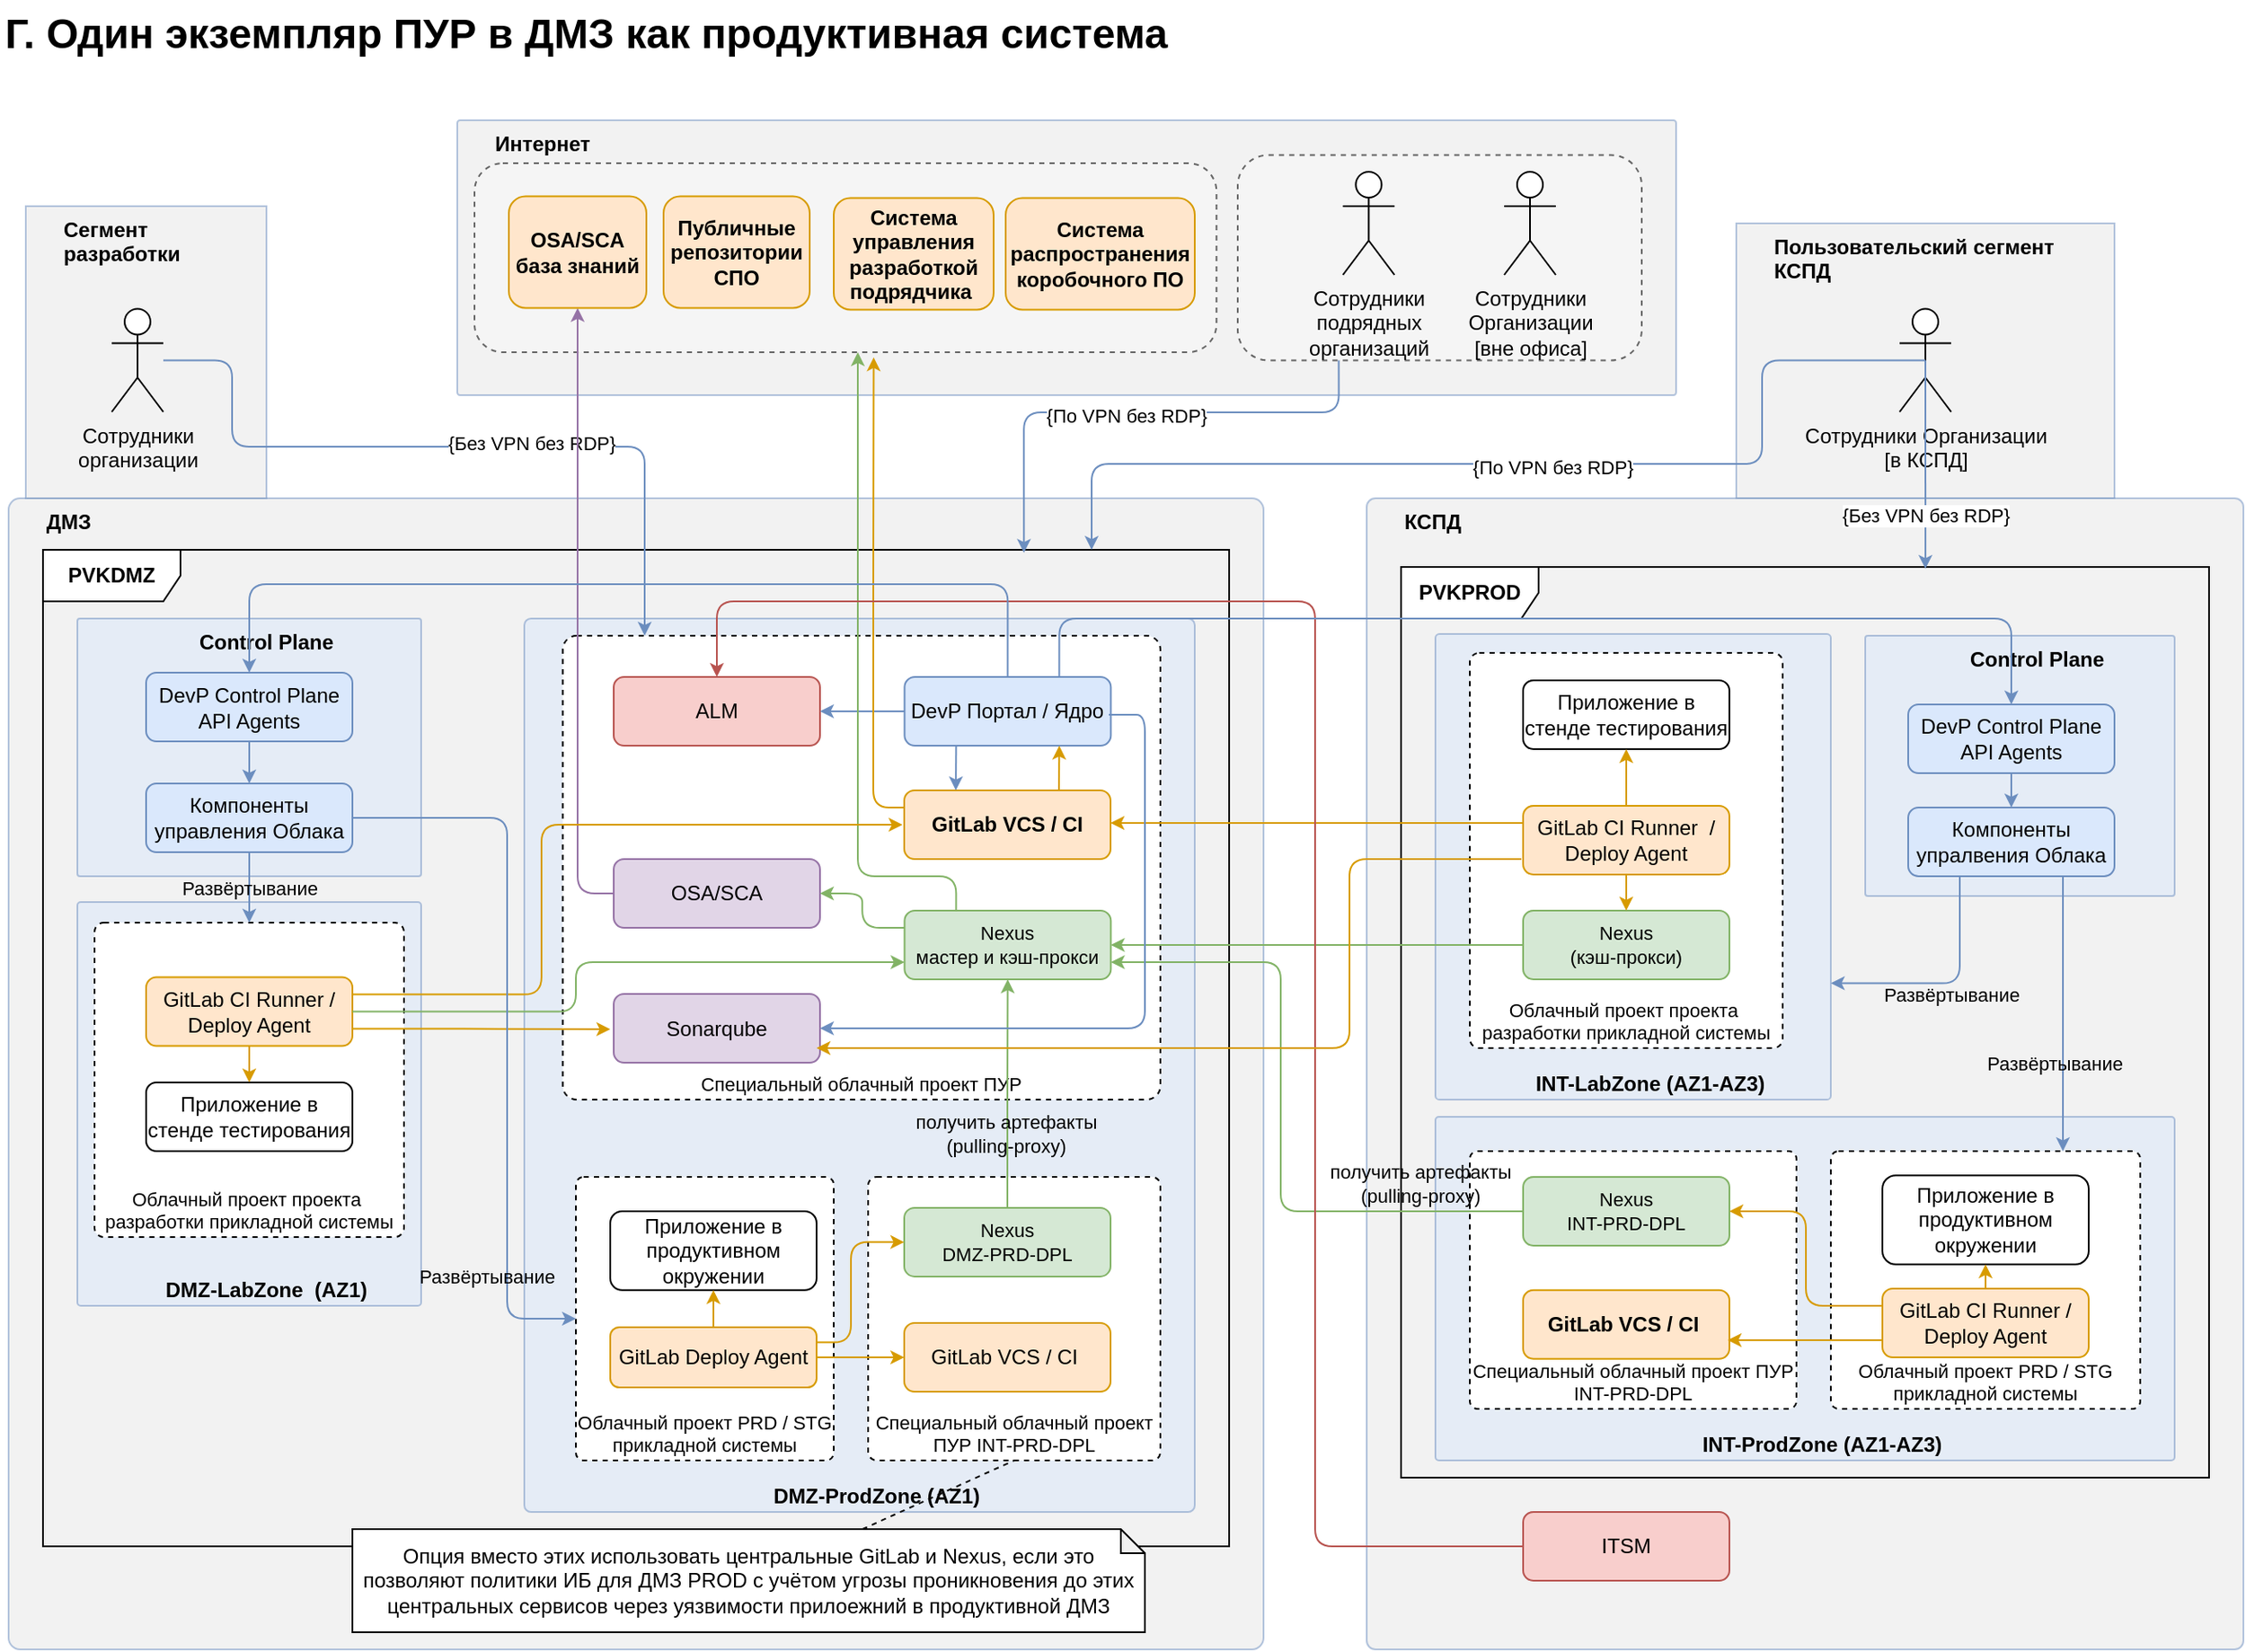 <mxfile version="14.6.13" type="device" pages="12"><diagram name="Размещение-Г" id="Kwr9k7SALeXWeAy9m77y"><mxGraphModel dx="772" dy="310" grid="1" gridSize="10" guides="1" tooltips="1" connect="1" arrows="1" fold="1" page="1" pageScale="1" pageWidth="827" pageHeight="1169" math="0" shadow="0"><root><mxCell id="lKvZaMXyBVzbTDPSaPl6-0"/><mxCell id="lKvZaMXyBVzbTDPSaPl6-1" parent="lKvZaMXyBVzbTDPSaPl6-0"/><mxCell id="lKvZaMXyBVzbTDPSaPl6-2" value="ДМЗ" style="whiteSpace=wrap;html=1;rounded=1;verticalAlign=top;arcSize=1;fontStyle=1;align=left;spacingLeft=20;fillColor=#E6E6E6;strokeColor=#6c8ebf;opacity=50;" vertex="1" parent="lKvZaMXyBVzbTDPSaPl6-1"><mxGeometry x="1720" y="1560" width="730" height="670" as="geometry"/></mxCell><mxCell id="lKvZaMXyBVzbTDPSaPl6-3" value="&lt;b&gt;PVKDMZ&lt;/b&gt;" style="shape=umlFrame;whiteSpace=wrap;html=1;pointerEvents=0;width=80;height=30;fillColor=#FFFFFF;" vertex="1" parent="lKvZaMXyBVzbTDPSaPl6-1"><mxGeometry x="1740" y="1590" width="690" height="580" as="geometry"/></mxCell><mxCell id="lKvZaMXyBVzbTDPSaPl6-14" value="DMZ-ProdZone (AZ1)" style="whiteSpace=wrap;html=1;rounded=1;verticalAlign=bottom;arcSize=1;fontStyle=1;align=center;spacingLeft=20;fillColor=#dae8fc;strokeColor=#6c8ebf;opacity=50;" vertex="1" parent="lKvZaMXyBVzbTDPSaPl6-1"><mxGeometry x="2020" y="1630" width="390" height="520" as="geometry"/></mxCell><mxCell id="y4CT1yZtWJ7BpOwZ9PF_-0" value="Специальный облачный проект ПУР INT-PRD-DPL" style="rounded=1;whiteSpace=wrap;html=1;fontSize=11;align=center;dashed=1;labelBackgroundColor=none;arcSize=3;verticalAlign=bottom;" vertex="1" parent="lKvZaMXyBVzbTDPSaPl6-1"><mxGeometry x="2220" y="1955" width="170" height="165" as="geometry"/></mxCell><mxCell id="lKvZaMXyBVzbTDPSaPl6-5" value="Пользовательский сегмент&lt;br&gt;КСПД&amp;nbsp;" style="whiteSpace=wrap;html=1;rounded=1;verticalAlign=top;arcSize=0;fontStyle=1;align=left;spacingLeft=20;fillColor=#E6E6E6;strokeColor=#6c8ebf;opacity=50;" vertex="1" parent="lKvZaMXyBVzbTDPSaPl6-1"><mxGeometry x="2725" y="1400" width="220" height="160" as="geometry"/></mxCell><mxCell id="lKvZaMXyBVzbTDPSaPl6-6" value="Сегмент &lt;br&gt;разработки" style="whiteSpace=wrap;html=1;rounded=1;verticalAlign=top;arcSize=0;fontStyle=1;align=left;spacingLeft=20;fillColor=#E6E6E6;strokeColor=#6c8ebf;opacity=50;" vertex="1" parent="lKvZaMXyBVzbTDPSaPl6-1"><mxGeometry x="1730" y="1390" width="140" height="170" as="geometry"/></mxCell><mxCell id="lKvZaMXyBVzbTDPSaPl6-7" value="КСПД" style="whiteSpace=wrap;html=1;rounded=1;verticalAlign=top;arcSize=1;fontStyle=1;align=left;spacingLeft=20;fillColor=#E6E6E6;strokeColor=#6c8ebf;opacity=50;" vertex="1" parent="lKvZaMXyBVzbTDPSaPl6-1"><mxGeometry x="2510" y="1560" width="510" height="670" as="geometry"/></mxCell><mxCell id="lKvZaMXyBVzbTDPSaPl6-8" value="&lt;b&gt;PVKPROD&lt;/b&gt;" style="shape=umlFrame;whiteSpace=wrap;html=1;pointerEvents=0;width=80;height=30;fillColor=#FFFFFF;" vertex="1" parent="lKvZaMXyBVzbTDPSaPl6-1"><mxGeometry x="2530" y="1600" width="470" height="530" as="geometry"/></mxCell><mxCell id="lKvZaMXyBVzbTDPSaPl6-9" value="INT-LabZone (AZ1-AZ3)" style="whiteSpace=wrap;html=1;rounded=1;verticalAlign=bottom;arcSize=1;fontStyle=1;align=center;spacingLeft=20;fillColor=#dae8fc;strokeColor=#6c8ebf;opacity=50;" vertex="1" parent="lKvZaMXyBVzbTDPSaPl6-1"><mxGeometry x="2550" y="1639" width="230" height="271" as="geometry"/></mxCell><mxCell id="lKvZaMXyBVzbTDPSaPl6-13" value="INT-ProdZone (AZ1-AZ3)" style="whiteSpace=wrap;html=1;rounded=1;verticalAlign=bottom;arcSize=1;fontStyle=1;align=center;spacingLeft=20;fillColor=#dae8fc;strokeColor=#6c8ebf;opacity=50;" vertex="1" parent="lKvZaMXyBVzbTDPSaPl6-1"><mxGeometry x="2550" y="1920" width="430" height="200" as="geometry"/></mxCell><mxCell id="lKvZaMXyBVzbTDPSaPl6-15" value="&lt;span&gt;Специальный облачный проект ПУР&lt;/span&gt;" style="rounded=1;whiteSpace=wrap;html=1;fontSize=11;align=center;labelBackgroundColor=none;arcSize=3;verticalAlign=bottom;dashed=1;" vertex="1" parent="lKvZaMXyBVzbTDPSaPl6-1"><mxGeometry x="2042.35" y="1640" width="347.65" height="270" as="geometry"/></mxCell><mxCell id="lKvZaMXyBVzbTDPSaPl6-17" value="Nexus&lt;br&gt;мастер и кэш-прокси" style="rounded=1;whiteSpace=wrap;html=1;shadow=0;glass=0;sketch=0;fontSize=11;fillColor=#d5e8d4;strokeColor=#82b366;strokeWidth=1;" vertex="1" parent="lKvZaMXyBVzbTDPSaPl6-1"><mxGeometry x="2241.18" y="1800" width="120" height="40" as="geometry"/></mxCell><mxCell id="lKvZaMXyBVzbTDPSaPl6-18" value="GitLab VCS / CI" style="rounded=1;whiteSpace=wrap;html=1;fillColor=#ffe6cc;strokeColor=#d79b00;strokeWidth=1;shadow=0;fontStyle=1" vertex="1" parent="lKvZaMXyBVzbTDPSaPl6-1"><mxGeometry x="2241" y="1730" width="120" height="40" as="geometry"/></mxCell><mxCell id="lKvZaMXyBVzbTDPSaPl6-19" value="ALM" style="rounded=1;whiteSpace=wrap;html=1;fillColor=#f8cecc;strokeColor=#b85450;strokeWidth=1;shadow=0;" vertex="1" parent="lKvZaMXyBVzbTDPSaPl6-1"><mxGeometry x="2072" y="1664" width="120" height="40" as="geometry"/></mxCell><mxCell id="lKvZaMXyBVzbTDPSaPl6-21" value="DevP Портал / Ядро" style="rounded=1;whiteSpace=wrap;html=1;fillColor=#dae8fc;strokeColor=#6c8ebf;strokeWidth=1;shadow=0;" vertex="1" parent="lKvZaMXyBVzbTDPSaPl6-1"><mxGeometry x="2241.18" y="1664" width="120" height="40" as="geometry"/></mxCell><mxCell id="lKvZaMXyBVzbTDPSaPl6-22" value="Nexus&lt;br&gt;DMZ-PRD-DPL" style="rounded=1;whiteSpace=wrap;html=1;shadow=0;glass=0;sketch=0;fontSize=11;fillColor=#d5e8d4;strokeColor=#82b366;strokeWidth=1;" vertex="1" parent="lKvZaMXyBVzbTDPSaPl6-1"><mxGeometry x="2241" y="1972.94" width="120" height="40" as="geometry"/></mxCell><mxCell id="lKvZaMXyBVzbTDPSaPl6-24" value="GitLab VCS / CI&amp;nbsp;" style="rounded=1;whiteSpace=wrap;html=1;fillColor=#ffe6cc;strokeColor=#d79b00;strokeWidth=1;shadow=0;" vertex="1" parent="lKvZaMXyBVzbTDPSaPl6-1"><mxGeometry x="2241" y="2040" width="120" height="40" as="geometry"/></mxCell><mxCell id="lKvZaMXyBVzbTDPSaPl6-26" value="&lt;span&gt;Облачный проект PRD / STG прикладной системы&lt;/span&gt;" style="rounded=1;whiteSpace=wrap;html=1;fontSize=11;align=center;labelBackgroundColor=none;arcSize=3;verticalAlign=bottom;dashed=1;" vertex="1" parent="lKvZaMXyBVzbTDPSaPl6-1"><mxGeometry x="2050" y="1955" width="150" height="165" as="geometry"/></mxCell><mxCell id="lKvZaMXyBVzbTDPSaPl6-27" value="Приложение в продуктивном окружении" style="rounded=1;whiteSpace=wrap;html=1;strokeWidth=1;fillStyle=auto;gradientDirection=west;gradientColor=#E6E6E6;fillColor=none;" vertex="1" parent="lKvZaMXyBVzbTDPSaPl6-1"><mxGeometry x="2070" y="1974.99" width="120" height="45.88" as="geometry"/></mxCell><mxCell id="lKvZaMXyBVzbTDPSaPl6-28" value="OSA/SCA" style="rounded=1;whiteSpace=wrap;html=1;fillColor=#e1d5e7;strokeColor=#9673a6;strokeWidth=1;shadow=0;" vertex="1" parent="lKvZaMXyBVzbTDPSaPl6-1"><mxGeometry x="2072" y="1770" width="120" height="40" as="geometry"/></mxCell><mxCell id="lKvZaMXyBVzbTDPSaPl6-31" value="" style="edgeStyle=orthogonalEdgeStyle;rounded=1;orthogonalLoop=1;jettySize=auto;html=1;labelBackgroundColor=none;strokeWidth=1;fontSize=11;fillColor=#ffe6cc;strokeColor=#d79b00;startSize=5;endSize=5;exitX=1;exitY=0.5;exitDx=0;exitDy=0;" edge="1" parent="lKvZaMXyBVzbTDPSaPl6-1" source="lKvZaMXyBVzbTDPSaPl6-73" target="lKvZaMXyBVzbTDPSaPl6-24"><mxGeometry x="-0.111" y="10" relative="1" as="geometry"><mxPoint as="offset"/><mxPoint x="2142" y="2040" as="sourcePoint"/><mxPoint x="2000" y="2220" as="targetPoint"/></mxGeometry></mxCell><mxCell id="lKvZaMXyBVzbTDPSaPl6-32" value="" style="edgeStyle=orthogonalEdgeStyle;rounded=1;orthogonalLoop=1;jettySize=auto;html=1;labelBackgroundColor=none;strokeWidth=1;fontSize=11;fillColor=#dae8fc;strokeColor=#6c8ebf;startSize=5;endSize=5;entryX=0.25;entryY=0;entryDx=0;entryDy=0;exitX=0.25;exitY=1;exitDx=0;exitDy=0;" edge="1" parent="lKvZaMXyBVzbTDPSaPl6-1" source="lKvZaMXyBVzbTDPSaPl6-21" target="lKvZaMXyBVzbTDPSaPl6-18"><mxGeometry x="-0.111" y="10" relative="1" as="geometry"><mxPoint as="offset"/><mxPoint x="2258" y="2029.99" as="sourcePoint"/><mxPoint x="2202" y="2030" as="targetPoint"/></mxGeometry></mxCell><mxCell id="lKvZaMXyBVzbTDPSaPl6-33" value="" style="edgeStyle=orthogonalEdgeStyle;rounded=1;orthogonalLoop=1;jettySize=auto;html=1;labelBackgroundColor=none;strokeWidth=1;fontSize=11;fillColor=#dae8fc;strokeColor=#6c8ebf;startSize=5;endSize=5;entryX=1;entryY=0.5;entryDx=0;entryDy=0;" edge="1" parent="lKvZaMXyBVzbTDPSaPl6-1" source="lKvZaMXyBVzbTDPSaPl6-21" target="lKvZaMXyBVzbTDPSaPl6-19"><mxGeometry x="-0.111" y="10" relative="1" as="geometry"><mxPoint as="offset"/><mxPoint x="2251.18" y="1696" as="sourcePoint"/><mxPoint x="2201.18" y="1748.62" as="targetPoint"/></mxGeometry></mxCell><mxCell id="lKvZaMXyBVzbTDPSaPl6-37" value="Опция вместо этих использовать центральные GitLab и Nexus, если это позволяют политики ИБ для ДМЗ PROD с учётом угрозы проникновения до этих центральных сервисов через уязвимости прилоежний в продуктивной ДМЗ" style="shape=note;whiteSpace=wrap;html=1;backgroundOutline=1;darkOpacity=0.05;size=14;" vertex="1" parent="lKvZaMXyBVzbTDPSaPl6-1"><mxGeometry x="1920" y="2160" width="461" height="60" as="geometry"/></mxCell><mxCell id="lKvZaMXyBVzbTDPSaPl6-39" style="edgeStyle=none;shape=connector;curved=1;rounded=1;orthogonalLoop=1;jettySize=auto;html=1;labelBackgroundColor=default;strokeWidth=1;fontFamily=Helvetica;fontSize=11;fontColor=default;endArrow=none;dashed=1;endFill=0;strokeColor=#080808;entryX=0.5;entryY=1;entryDx=0;entryDy=0;" edge="1" parent="lKvZaMXyBVzbTDPSaPl6-1" source="lKvZaMXyBVzbTDPSaPl6-37" target="y4CT1yZtWJ7BpOwZ9PF_-0"><mxGeometry relative="1" as="geometry"><mxPoint x="2344.505" y="2122.5" as="sourcePoint"/><mxPoint x="2202" y="2010" as="targetPoint"/></mxGeometry></mxCell><mxCell id="lKvZaMXyBVzbTDPSaPl6-40" value="" style="edgeStyle=orthogonalEdgeStyle;rounded=1;orthogonalLoop=1;jettySize=auto;html=1;labelBackgroundColor=none;strokeWidth=1;fontSize=11;fillColor=#ffe6cc;strokeColor=#d79b00;startSize=5;endSize=5;entryX=0.75;entryY=1;entryDx=0;entryDy=0;exitX=0.75;exitY=0;exitDx=0;exitDy=0;" edge="1" parent="lKvZaMXyBVzbTDPSaPl6-1" source="lKvZaMXyBVzbTDPSaPl6-18" target="lKvZaMXyBVzbTDPSaPl6-21"><mxGeometry relative="1" as="geometry"><mxPoint x="2301.18" y="1728.62" as="sourcePoint"/><mxPoint x="2280" y="1780" as="targetPoint"/></mxGeometry></mxCell><mxCell id="lKvZaMXyBVzbTDPSaPl6-43" value="&lt;span&gt;Облачный проект проекта&amp;nbsp; разработки&amp;nbsp;&lt;/span&gt;прикладной&amp;nbsp;системы" style="rounded=1;whiteSpace=wrap;html=1;fontSize=11;align=center;dashed=1;labelBackgroundColor=none;arcSize=3;verticalAlign=bottom;" vertex="1" parent="lKvZaMXyBVzbTDPSaPl6-1"><mxGeometry x="2570" y="1650" width="182" height="230" as="geometry"/></mxCell><mxCell id="lKvZaMXyBVzbTDPSaPl6-44" value="GitLab CI Runner&amp;nbsp;&amp;nbsp;/ Deploy Agent" style="rounded=1;whiteSpace=wrap;html=1;fillColor=#ffe6cc;strokeColor=#d79b00;strokeWidth=1;shadow=0;" vertex="1" parent="lKvZaMXyBVzbTDPSaPl6-1"><mxGeometry x="2601" y="1739" width="120" height="40" as="geometry"/></mxCell><mxCell id="lKvZaMXyBVzbTDPSaPl6-45" value="Nexus&lt;br&gt;(кэш-прокси)" style="rounded=1;whiteSpace=wrap;html=1;shadow=0;glass=0;sketch=0;fontSize=11;fillColor=#d5e8d4;strokeColor=#82b366;strokeWidth=1;" vertex="1" parent="lKvZaMXyBVzbTDPSaPl6-1"><mxGeometry x="2601" y="1800" width="120" height="40" as="geometry"/></mxCell><mxCell id="lKvZaMXyBVzbTDPSaPl6-46" value="" style="edgeStyle=orthogonalEdgeStyle;rounded=1;orthogonalLoop=1;jettySize=auto;html=1;labelBackgroundColor=none;strokeWidth=1;fontSize=11;fillColor=#ffe6cc;strokeColor=#d79b00;startSize=5;endSize=5;exitX=0;exitY=0.25;exitDx=0;exitDy=0;" edge="1" parent="lKvZaMXyBVzbTDPSaPl6-1" source="lKvZaMXyBVzbTDPSaPl6-44"><mxGeometry relative="1" as="geometry"><mxPoint x="2730" y="1760" as="sourcePoint"/><mxPoint x="2361" y="1749.0" as="targetPoint"/></mxGeometry></mxCell><mxCell id="lKvZaMXyBVzbTDPSaPl6-50" value="" style="edgeStyle=orthogonalEdgeStyle;rounded=1;orthogonalLoop=1;jettySize=auto;html=1;labelBackgroundColor=none;strokeWidth=1;fontSize=11;fillColor=#ffe6cc;strokeColor=#d79b00;exitX=0.5;exitY=1;exitDx=0;exitDy=0;startSize=5;endSize=5;entryX=0.5;entryY=0;entryDx=0;entryDy=0;" edge="1" parent="lKvZaMXyBVzbTDPSaPl6-1" source="lKvZaMXyBVzbTDPSaPl6-44" target="lKvZaMXyBVzbTDPSaPl6-45"><mxGeometry x="-0.111" y="10" relative="1" as="geometry"><mxPoint as="offset"/><mxPoint x="1780" y="1778.62" as="sourcePoint"/><mxPoint x="1780" y="1810" as="targetPoint"/></mxGeometry></mxCell><mxCell id="lKvZaMXyBVzbTDPSaPl6-51" value="" style="edgeStyle=orthogonalEdgeStyle;rounded=1;orthogonalLoop=1;jettySize=auto;html=1;labelBackgroundColor=none;strokeWidth=1;fontSize=11;fillColor=#d5e8d4;strokeColor=#82b366;startSize=5;endSize=5;startArrow=none;startFill=0;entryX=1;entryY=0.5;entryDx=0;entryDy=0;" edge="1" parent="lKvZaMXyBVzbTDPSaPl6-1" source="lKvZaMXyBVzbTDPSaPl6-45" target="lKvZaMXyBVzbTDPSaPl6-17"><mxGeometry relative="1" as="geometry"><mxPoint x="1950" y="1830" as="sourcePoint"/><mxPoint x="2251.18" y="1830" as="targetPoint"/></mxGeometry></mxCell><mxCell id="lKvZaMXyBVzbTDPSaPl6-52" value="Приложение в стенде тестирования" style="rounded=1;whiteSpace=wrap;html=1;strokeWidth=1;fillStyle=auto;gradientDirection=west;gradientColor=#E6E6E6;fillColor=none;" vertex="1" parent="lKvZaMXyBVzbTDPSaPl6-1"><mxGeometry x="2601" y="1666" width="120" height="40" as="geometry"/></mxCell><mxCell id="lKvZaMXyBVzbTDPSaPl6-53" value="" style="edgeStyle=orthogonalEdgeStyle;rounded=1;orthogonalLoop=1;jettySize=auto;html=1;labelBackgroundColor=none;strokeWidth=1;fontSize=11;fillColor=#ffe6cc;strokeColor=#d79b00;startSize=5;endSize=5;entryX=0.5;entryY=1;entryDx=0;entryDy=0;exitX=0.5;exitY=0;exitDx=0;exitDy=0;" edge="1" parent="lKvZaMXyBVzbTDPSaPl6-1" source="lKvZaMXyBVzbTDPSaPl6-44" target="lKvZaMXyBVzbTDPSaPl6-52"><mxGeometry x="-0.111" y="10" relative="1" as="geometry"><mxPoint as="offset"/><mxPoint x="2650" y="1716.75" as="sourcePoint"/><mxPoint x="2660" y="1786.75" as="targetPoint"/></mxGeometry></mxCell><mxCell id="lKvZaMXyBVzbTDPSaPl6-56" value="Интернет" style="whiteSpace=wrap;html=1;rounded=1;verticalAlign=top;arcSize=1;fontStyle=1;align=left;spacingLeft=20;fillColor=#E6E6E6;strokeColor=#6c8ebf;opacity=50;" vertex="1" parent="lKvZaMXyBVzbTDPSaPl6-1"><mxGeometry x="1981" y="1340" width="709" height="160" as="geometry"/></mxCell><mxCell id="lKvZaMXyBVzbTDPSaPl6-57" value="" style="rounded=1;whiteSpace=wrap;html=1;fontSize=11;align=center;dashed=1;fillColor=#f5f5f5;strokeColor=#666666;fontColor=#333333;" vertex="1" parent="lKvZaMXyBVzbTDPSaPl6-1"><mxGeometry x="1991" y="1365" width="431.65" height="110" as="geometry"/></mxCell><mxCell id="lKvZaMXyBVzbTDPSaPl6-58" value="" style="rounded=1;whiteSpace=wrap;html=1;fontSize=11;align=center;dashed=1;fillColor=#f5f5f5;strokeColor=#666666;fontColor=#333333;" vertex="1" parent="lKvZaMXyBVzbTDPSaPl6-1"><mxGeometry x="2435" y="1360.25" width="235" height="119.5" as="geometry"/></mxCell><mxCell id="lKvZaMXyBVzbTDPSaPl6-59" value="Сотрудники &lt;br&gt;Организации&lt;br&gt;[вне офиса]" style="shape=umlActor;verticalLabelPosition=bottom;verticalAlign=top;html=1;outlineConnect=0;" vertex="1" parent="lKvZaMXyBVzbTDPSaPl6-1"><mxGeometry x="2590" y="1370" width="30" height="60" as="geometry"/></mxCell><mxCell id="lKvZaMXyBVzbTDPSaPl6-60" value="Сотрудники &lt;br&gt;подрядных &lt;br&gt;организаций" style="shape=umlActor;verticalLabelPosition=bottom;verticalAlign=top;html=1;outlineConnect=0;" vertex="1" parent="lKvZaMXyBVzbTDPSaPl6-1"><mxGeometry x="2496.18" y="1370" width="30" height="60" as="geometry"/></mxCell><mxCell id="lKvZaMXyBVzbTDPSaPl6-61" value="&lt;b&gt;Система управления разработкой подрядчика&amp;nbsp;&lt;/b&gt;" style="rounded=1;whiteSpace=wrap;html=1;fillColor=#ffe6cc;strokeColor=#d79b00;" vertex="1" parent="lKvZaMXyBVzbTDPSaPl6-1"><mxGeometry x="2200" y="1385.25" width="93" height="65" as="geometry"/></mxCell><mxCell id="lKvZaMXyBVzbTDPSaPl6-62" value="&lt;b&gt;Система распространения коробочного ПО&lt;/b&gt;" style="rounded=1;whiteSpace=wrap;html=1;fillColor=#ffe6cc;strokeColor=#d79b00;" vertex="1" parent="lKvZaMXyBVzbTDPSaPl6-1"><mxGeometry x="2300" y="1385.25" width="110" height="65" as="geometry"/></mxCell><mxCell id="lKvZaMXyBVzbTDPSaPl6-63" value="&lt;b&gt;Публичные репозитории СПО&lt;/b&gt;" style="rounded=1;whiteSpace=wrap;html=1;fillColor=#ffe6cc;strokeColor=#d79b00;" vertex="1" parent="lKvZaMXyBVzbTDPSaPl6-1"><mxGeometry x="2101" y="1384.25" width="85" height="65" as="geometry"/></mxCell><mxCell id="lKvZaMXyBVzbTDPSaPl6-64" value="&lt;span&gt;Облачный проект PRD / STG прикладной системы&lt;/span&gt;" style="rounded=1;whiteSpace=wrap;html=1;fontSize=11;align=center;dashed=1;labelBackgroundColor=none;arcSize=3;verticalAlign=bottom;" vertex="1" parent="lKvZaMXyBVzbTDPSaPl6-1"><mxGeometry x="2780" y="1940" width="180" height="150" as="geometry"/></mxCell><mxCell id="lKvZaMXyBVzbTDPSaPl6-65" value="Приложение в продуктивном окружении" style="rounded=1;whiteSpace=wrap;html=1;strokeWidth=1;fillStyle=auto;gradientDirection=west;gradientColor=#E6E6E6;fillColor=none;" vertex="1" parent="lKvZaMXyBVzbTDPSaPl6-1"><mxGeometry x="2810" y="1954.11" width="120" height="51.75" as="geometry"/></mxCell><mxCell id="lKvZaMXyBVzbTDPSaPl6-66" value="Специальный облачный проект ПУР INT-PRD-DPL" style="rounded=1;whiteSpace=wrap;html=1;fontSize=11;align=center;dashed=1;labelBackgroundColor=none;arcSize=3;verticalAlign=bottom;" vertex="1" parent="lKvZaMXyBVzbTDPSaPl6-1"><mxGeometry x="2570" y="1940" width="190" height="150" as="geometry"/></mxCell><mxCell id="lKvZaMXyBVzbTDPSaPl6-67" value="Nexus&lt;br&gt;INT-PRD-DPL" style="rounded=1;whiteSpace=wrap;html=1;shadow=0;glass=0;sketch=0;fontSize=11;fillColor=#d5e8d4;strokeColor=#82b366;strokeWidth=1;" vertex="1" parent="lKvZaMXyBVzbTDPSaPl6-1"><mxGeometry x="2601" y="1955" width="120" height="40" as="geometry"/></mxCell><mxCell id="lKvZaMXyBVzbTDPSaPl6-68" value="GitLab VCS / CI&amp;nbsp;" style="rounded=1;whiteSpace=wrap;html=1;fillColor=#ffe6cc;strokeColor=#d79b00;strokeWidth=1;shadow=0;fontStyle=1" vertex="1" parent="lKvZaMXyBVzbTDPSaPl6-1"><mxGeometry x="2601" y="2020.87" width="120" height="40" as="geometry"/></mxCell><mxCell id="lKvZaMXyBVzbTDPSaPl6-69" value="GitLab CI Runner / Deploy Agent" style="rounded=1;whiteSpace=wrap;html=1;fillColor=#ffe6cc;strokeColor=#d79b00;strokeWidth=1;shadow=0;" vertex="1" parent="lKvZaMXyBVzbTDPSaPl6-1"><mxGeometry x="2810" y="2020" width="120" height="40" as="geometry"/></mxCell><mxCell id="lKvZaMXyBVzbTDPSaPl6-70" value="" style="edgeStyle=orthogonalEdgeStyle;rounded=1;orthogonalLoop=1;jettySize=auto;html=1;labelBackgroundColor=none;strokeWidth=1;fontSize=11;fillColor=#ffe6cc;strokeColor=#d79b00;startSize=5;endSize=5;exitX=0.5;exitY=0;exitDx=0;exitDy=0;entryX=0.5;entryY=1;entryDx=0;entryDy=0;" edge="1" parent="lKvZaMXyBVzbTDPSaPl6-1" source="lKvZaMXyBVzbTDPSaPl6-69" target="lKvZaMXyBVzbTDPSaPl6-65"><mxGeometry x="-0.111" y="10" relative="1" as="geometry"><mxPoint as="offset"/><mxPoint x="2887.82" y="2190" as="sourcePoint"/><mxPoint x="2870" y="2010" as="targetPoint"/></mxGeometry></mxCell><mxCell id="lKvZaMXyBVzbTDPSaPl6-71" value="" style="edgeStyle=orthogonalEdgeStyle;rounded=1;orthogonalLoop=1;jettySize=auto;html=1;labelBackgroundColor=none;strokeWidth=1;fontSize=11;fillColor=#ffe6cc;strokeColor=#d79b00;startSize=5;endSize=5;exitX=0;exitY=0.75;exitDx=0;exitDy=0;" edge="1" parent="lKvZaMXyBVzbTDPSaPl6-1" source="lKvZaMXyBVzbTDPSaPl6-69"><mxGeometry x="-0.111" y="10" relative="1" as="geometry"><mxPoint as="offset"/><mxPoint x="2790" y="2300" as="sourcePoint"/><mxPoint x="2720" y="2050" as="targetPoint"/></mxGeometry></mxCell><mxCell id="lKvZaMXyBVzbTDPSaPl6-72" value="" style="edgeStyle=orthogonalEdgeStyle;rounded=1;orthogonalLoop=1;jettySize=auto;html=1;labelBackgroundColor=none;strokeWidth=1;fontSize=11;fillColor=#ffe6cc;strokeColor=#d79b00;startSize=5;endSize=5;entryX=1;entryY=0.5;entryDx=0;entryDy=0;exitX=0;exitY=0.25;exitDx=0;exitDy=0;" edge="1" parent="lKvZaMXyBVzbTDPSaPl6-1" target="lKvZaMXyBVzbTDPSaPl6-67" source="lKvZaMXyBVzbTDPSaPl6-69"><mxGeometry x="-0.111" y="10" relative="1" as="geometry"><mxPoint as="offset"/><mxPoint x="2759.59" y="2020" as="sourcePoint"/><mxPoint x="2031.59" y="2010" as="targetPoint"/></mxGeometry></mxCell><mxCell id="lKvZaMXyBVzbTDPSaPl6-73" value="GitLab Deploy Agent" style="rounded=1;whiteSpace=wrap;html=1;fillColor=#ffe6cc;strokeColor=#d79b00;strokeWidth=1;shadow=0;" vertex="1" parent="lKvZaMXyBVzbTDPSaPl6-1"><mxGeometry x="2070" y="2042.5" width="120" height="35" as="geometry"/></mxCell><mxCell id="lKvZaMXyBVzbTDPSaPl6-74" value="" style="edgeStyle=orthogonalEdgeStyle;rounded=1;orthogonalLoop=1;jettySize=auto;html=1;labelBackgroundColor=none;strokeWidth=1;fontSize=11;fillColor=#ffe6cc;strokeColor=#d79b00;startSize=5;endSize=5;entryX=0.5;entryY=1;entryDx=0;entryDy=0;exitX=0.5;exitY=0;exitDx=0;exitDy=0;" edge="1" parent="lKvZaMXyBVzbTDPSaPl6-1" source="lKvZaMXyBVzbTDPSaPl6-73" target="lKvZaMXyBVzbTDPSaPl6-27"><mxGeometry x="-0.111" y="10" relative="1" as="geometry"><mxPoint as="offset"/><mxPoint x="2142" y="2045" as="sourcePoint"/><mxPoint x="2382" y="2025" as="targetPoint"/></mxGeometry></mxCell><mxCell id="lKvZaMXyBVzbTDPSaPl6-75" value="" style="edgeStyle=orthogonalEdgeStyle;rounded=1;orthogonalLoop=1;jettySize=auto;html=1;labelBackgroundColor=none;strokeWidth=1;fontSize=11;fillColor=#d5e8d4;strokeColor=#82b366;startSize=5;endSize=5;startArrow=none;startFill=0;entryX=1;entryY=0.75;entryDx=0;entryDy=0;exitX=0;exitY=0.5;exitDx=0;exitDy=0;" edge="1" parent="lKvZaMXyBVzbTDPSaPl6-1" source="lKvZaMXyBVzbTDPSaPl6-67" target="lKvZaMXyBVzbTDPSaPl6-17"><mxGeometry relative="1" as="geometry"><mxPoint x="2710" y="1960" as="sourcePoint"/><mxPoint x="2635.02" y="2330.38" as="targetPoint"/><Array as="points"><mxPoint x="2460" y="1975"/><mxPoint x="2460" y="1830"/></Array></mxGeometry></mxCell><mxCell id="lKvZaMXyBVzbTDPSaPl6-76" value="получить артефакты &lt;br&gt;(pulling-proxy)" style="edgeLabel;html=1;align=center;verticalAlign=middle;resizable=0;points=[];fontColor=#000000;labelBackgroundColor=none;" vertex="1" connectable="0" parent="lKvZaMXyBVzbTDPSaPl6-75"><mxGeometry x="0.052" y="-3" relative="1" as="geometry"><mxPoint x="78" y="45" as="offset"/></mxGeometry></mxCell><mxCell id="lKvZaMXyBVzbTDPSaPl6-77" value="" style="edgeStyle=orthogonalEdgeStyle;rounded=1;orthogonalLoop=1;jettySize=auto;html=1;labelBackgroundColor=none;strokeWidth=1;fontSize=11;fillColor=#d5e8d4;strokeColor=#82b366;startSize=5;endSize=5;startArrow=none;startFill=0;exitX=0.5;exitY=0;exitDx=0;exitDy=0;" edge="1" parent="lKvZaMXyBVzbTDPSaPl6-1" source="lKvZaMXyBVzbTDPSaPl6-22" target="lKvZaMXyBVzbTDPSaPl6-17"><mxGeometry relative="1" as="geometry"><mxPoint x="2880" y="2009.99" as="sourcePoint"/><mxPoint x="2841" y="1830" as="targetPoint"/></mxGeometry></mxCell><mxCell id="lKvZaMXyBVzbTDPSaPl6-78" value="получить артефакты &lt;br&gt;(pulling-proxy)" style="edgeLabel;html=1;align=center;verticalAlign=middle;resizable=0;points=[];fontColor=#000000;labelBackgroundColor=none;" vertex="1" connectable="0" parent="lKvZaMXyBVzbTDPSaPl6-77"><mxGeometry x="0.052" y="-3" relative="1" as="geometry"><mxPoint x="-4" y="27" as="offset"/></mxGeometry></mxCell><mxCell id="lKvZaMXyBVzbTDPSaPl6-79" value="" style="edgeStyle=orthogonalEdgeStyle;rounded=1;orthogonalLoop=1;jettySize=auto;html=1;labelBackgroundColor=none;strokeWidth=1;fontSize=11;fillColor=#dae8fc;strokeColor=#6c8ebf;startSize=5;endSize=5;exitX=0.25;exitY=1;exitDx=0;exitDy=0;entryX=0.827;entryY=0.003;entryDx=0;entryDy=0;entryPerimeter=0;" edge="1" parent="lKvZaMXyBVzbTDPSaPl6-1" source="lKvZaMXyBVzbTDPSaPl6-58" target="lKvZaMXyBVzbTDPSaPl6-3"><mxGeometry x="-0.111" y="10" relative="1" as="geometry"><mxPoint as="offset"/><mxPoint x="2281.18" y="1676.0" as="sourcePoint"/><mxPoint x="2310" y="1580" as="targetPoint"/><Array as="points"><mxPoint x="2494" y="1510"/><mxPoint x="2311" y="1510"/></Array></mxGeometry></mxCell><mxCell id="lKvZaMXyBVzbTDPSaPl6-80" value="{По VPN без RDP}" style="edgeLabel;html=1;align=center;verticalAlign=middle;resizable=0;points=[];fontColor=#000000;" vertex="1" connectable="0" parent="lKvZaMXyBVzbTDPSaPl6-79"><mxGeometry x="0.045" y="2" relative="1" as="geometry"><mxPoint as="offset"/></mxGeometry></mxCell><mxCell id="lKvZaMXyBVzbTDPSaPl6-81" value="Сотрудники Организации &lt;br&gt;[в КСПД]" style="shape=umlActor;verticalLabelPosition=bottom;verticalAlign=top;html=1;outlineConnect=0;" vertex="1" parent="lKvZaMXyBVzbTDPSaPl6-1"><mxGeometry x="2820" y="1449.75" width="30" height="60" as="geometry"/></mxCell><mxCell id="lKvZaMXyBVzbTDPSaPl6-82" value="Сотрудники &lt;br&gt;организации" style="shape=umlActor;verticalLabelPosition=bottom;verticalAlign=top;html=1;outlineConnect=0;" vertex="1" parent="lKvZaMXyBVzbTDPSaPl6-1"><mxGeometry x="1780" y="1449.75" width="30" height="60" as="geometry"/></mxCell><mxCell id="lKvZaMXyBVzbTDPSaPl6-83" value="" style="edgeStyle=orthogonalEdgeStyle;rounded=1;orthogonalLoop=1;jettySize=auto;html=1;labelBackgroundColor=none;strokeWidth=1;fontSize=11;fillColor=#ffe6cc;strokeColor=#d79b00;startSize=5;endSize=5;exitX=1;exitY=0.25;exitDx=0;exitDy=0;entryX=0;entryY=0.5;entryDx=0;entryDy=0;" edge="1" parent="lKvZaMXyBVzbTDPSaPl6-1" source="lKvZaMXyBVzbTDPSaPl6-73" target="lKvZaMXyBVzbTDPSaPl6-22"><mxGeometry relative="1" as="geometry"><mxPoint x="1952" y="2062.5" as="sourcePoint"/><mxPoint x="2082" y="2063" as="targetPoint"/><Array as="points"><mxPoint x="2210" y="2051"/><mxPoint x="2210" y="1993"/></Array></mxGeometry></mxCell><mxCell id="lKvZaMXyBVzbTDPSaPl6-84" value="Sonarqube" style="rounded=1;whiteSpace=wrap;html=1;fillColor=#e1d5e7;strokeColor=#9673a6;strokeWidth=1;shadow=0;" vertex="1" parent="lKvZaMXyBVzbTDPSaPl6-1"><mxGeometry x="2072" y="1848.5" width="120" height="40" as="geometry"/></mxCell><mxCell id="lKvZaMXyBVzbTDPSaPl6-86" value="" style="edgeStyle=orthogonalEdgeStyle;rounded=1;orthogonalLoop=1;jettySize=auto;html=1;labelBackgroundColor=none;strokeWidth=1;fontSize=11;fillColor=#dae8fc;strokeColor=#6c8ebf;startSize=5;endSize=5;entryX=1;entryY=0.5;entryDx=0;entryDy=0;" edge="1" parent="lKvZaMXyBVzbTDPSaPl6-1" target="lKvZaMXyBVzbTDPSaPl6-84"><mxGeometry relative="1" as="geometry"><mxPoint x="2360" y="1686" as="sourcePoint"/><mxPoint x="2258" y="1744.32" as="targetPoint"/><Array as="points"><mxPoint x="2361" y="1686"/><mxPoint x="2381" y="1686"/><mxPoint x="2381" y="1869"/></Array></mxGeometry></mxCell><mxCell id="lKvZaMXyBVzbTDPSaPl6-87" value="" style="edgeStyle=orthogonalEdgeStyle;rounded=1;orthogonalLoop=1;jettySize=auto;html=1;labelBackgroundColor=none;strokeWidth=1;fontSize=11;fillColor=#d5e8d4;strokeColor=#82b366;startSize=5;endSize=5;startArrow=none;startFill=0;entryX=1;entryY=0.5;entryDx=0;entryDy=0;exitX=0;exitY=0.25;exitDx=0;exitDy=0;" edge="1" parent="lKvZaMXyBVzbTDPSaPl6-1" source="lKvZaMXyBVzbTDPSaPl6-17" target="lKvZaMXyBVzbTDPSaPl6-28"><mxGeometry relative="1" as="geometry"><mxPoint x="2139.262" y="1660" as="sourcePoint"/><mxPoint x="2130" y="1450" as="targetPoint"/></mxGeometry></mxCell><mxCell id="lKvZaMXyBVzbTDPSaPl6-88" value="" style="edgeStyle=orthogonalEdgeStyle;rounded=1;orthogonalLoop=1;jettySize=auto;html=1;labelBackgroundColor=none;strokeWidth=1;fontSize=11;fillColor=#dae8fc;strokeColor=#6c8ebf;startSize=5;endSize=5;" edge="1" parent="lKvZaMXyBVzbTDPSaPl6-1" source="lKvZaMXyBVzbTDPSaPl6-82" target="lKvZaMXyBVzbTDPSaPl6-15"><mxGeometry x="-0.111" y="10" relative="1" as="geometry"><mxPoint as="offset"/><mxPoint x="2450" y="1479.75" as="sourcePoint"/><mxPoint x="2226" y="1650" as="targetPoint"/><Array as="points"><mxPoint x="1850" y="1480"/><mxPoint x="1850" y="1530"/><mxPoint x="2090" y="1530"/></Array></mxGeometry></mxCell><mxCell id="lKvZaMXyBVzbTDPSaPl6-89" value="{Без VPN без RDP}" style="edgeLabel;html=1;align=center;verticalAlign=middle;resizable=0;points=[];fontColor=#000000;" vertex="1" connectable="0" parent="lKvZaMXyBVzbTDPSaPl6-88"><mxGeometry x="0.045" y="2" relative="1" as="geometry"><mxPoint x="34" as="offset"/></mxGeometry></mxCell><mxCell id="lKvZaMXyBVzbTDPSaPl6-90" value="" style="edgeStyle=orthogonalEdgeStyle;rounded=1;orthogonalLoop=1;jettySize=auto;html=1;labelBackgroundColor=none;strokeWidth=1;fontSize=11;fillColor=#dae8fc;strokeColor=#6c8ebf;startSize=5;endSize=5;exitX=0.5;exitY=0.5;exitDx=0;exitDy=0;exitPerimeter=0;" edge="1" parent="lKvZaMXyBVzbTDPSaPl6-1" source="lKvZaMXyBVzbTDPSaPl6-81" target="lKvZaMXyBVzbTDPSaPl6-3"><mxGeometry relative="1" as="geometry"><mxPoint x="2760" y="1500" as="sourcePoint"/><mxPoint x="2420" y="1700" as="targetPoint"/><Array as="points"><mxPoint x="2740" y="1480"/><mxPoint x="2740" y="1540"/><mxPoint x="2350" y="1540"/></Array></mxGeometry></mxCell><mxCell id="lKvZaMXyBVzbTDPSaPl6-91" value="{По VPN без RDP}" style="edgeLabel;html=1;align=center;verticalAlign=middle;resizable=0;points=[];fontColor=#000000;" vertex="1" connectable="0" parent="lKvZaMXyBVzbTDPSaPl6-90"><mxGeometry x="0.045" y="2" relative="1" as="geometry"><mxPoint x="34" as="offset"/></mxGeometry></mxCell><mxCell id="lKvZaMXyBVzbTDPSaPl6-92" value="Г. Один экземпляр ПУР в ДМЗ как продуктивная система" style="text;html=1;strokeColor=none;fillColor=none;align=left;verticalAlign=middle;whiteSpace=wrap;rounded=0;fontColor=#000000;fontStyle=1;fontSize=24;" vertex="1" parent="lKvZaMXyBVzbTDPSaPl6-1"><mxGeometry x="1715.5" y="1270" width="1240" height="40" as="geometry"/></mxCell><mxCell id="lKvZaMXyBVzbTDPSaPl6-93" value="" style="edgeStyle=orthogonalEdgeStyle;rounded=1;orthogonalLoop=1;jettySize=auto;html=1;labelBackgroundColor=none;strokeWidth=1;fontSize=11;fillColor=#d5e8d4;strokeColor=#82b366;startSize=5;endSize=5;startArrow=none;startFill=0;exitX=0.25;exitY=0;exitDx=0;exitDy=0;" edge="1" parent="lKvZaMXyBVzbTDPSaPl6-1" source="lKvZaMXyBVzbTDPSaPl6-17" target="lKvZaMXyBVzbTDPSaPl6-57"><mxGeometry relative="1" as="geometry"><mxPoint x="2135" y="1635.75" as="sourcePoint"/><mxPoint x="2135" y="1455.75" as="targetPoint"/><Array as="points"><mxPoint x="2271" y="1780"/><mxPoint x="2214" y="1780"/></Array></mxGeometry></mxCell><mxCell id="lKvZaMXyBVzbTDPSaPl6-94" value="" style="edgeStyle=orthogonalEdgeStyle;rounded=1;orthogonalLoop=1;jettySize=auto;html=1;labelBackgroundColor=none;strokeWidth=1;fontSize=11;fillColor=#ffe6cc;strokeColor=#d79b00;startSize=5;endSize=5;exitX=0;exitY=0.25;exitDx=0;exitDy=0;entryX=0.538;entryY=1.027;entryDx=0;entryDy=0;entryPerimeter=0;" edge="1" parent="lKvZaMXyBVzbTDPSaPl6-1" source="lKvZaMXyBVzbTDPSaPl6-18" target="lKvZaMXyBVzbTDPSaPl6-57"><mxGeometry relative="1" as="geometry"><mxPoint x="2155.672" y="1635.25" as="sourcePoint"/><mxPoint x="2220" y="1490" as="targetPoint"/><Array as="points"><mxPoint x="2223" y="1740"/><mxPoint x="2223" y="1603"/></Array></mxGeometry></mxCell><mxCell id="lKvZaMXyBVzbTDPSaPl6-95" value="" style="edgeStyle=orthogonalEdgeStyle;rounded=1;orthogonalLoop=1;jettySize=auto;html=1;labelBackgroundColor=none;strokeWidth=1;fontSize=11;fillColor=#e1d5e7;strokeColor=#9673a6;startSize=5;endSize=5;startArrow=none;startFill=0;exitX=0;exitY=0.5;exitDx=0;exitDy=0;entryX=0.5;entryY=1;entryDx=0;entryDy=0;" edge="1" parent="lKvZaMXyBVzbTDPSaPl6-1" target="lKvZaMXyBVzbTDPSaPl6-96" source="lKvZaMXyBVzbTDPSaPl6-28"><mxGeometry relative="1" as="geometry"><mxPoint x="2145" y="1636.75" as="sourcePoint"/><mxPoint x="2040" y="1449" as="targetPoint"/></mxGeometry></mxCell><mxCell id="lKvZaMXyBVzbTDPSaPl6-96" value="&lt;b&gt;OSA/SCA база знаний&lt;/b&gt;" style="rounded=1;whiteSpace=wrap;html=1;fillColor=#ffe6cc;strokeColor=#d79b00;" vertex="1" parent="lKvZaMXyBVzbTDPSaPl6-1"><mxGeometry x="2011" y="1384.25" width="80" height="65" as="geometry"/></mxCell><mxCell id="lKvZaMXyBVzbTDPSaPl6-98" value="ITSM" style="rounded=1;whiteSpace=wrap;html=1;fillColor=#f8cecc;strokeColor=#b85450;strokeWidth=1;shadow=0;" vertex="1" parent="lKvZaMXyBVzbTDPSaPl6-1"><mxGeometry x="2601" y="2150" width="120" height="40" as="geometry"/></mxCell><mxCell id="lKvZaMXyBVzbTDPSaPl6-99" value="" style="edgeStyle=orthogonalEdgeStyle;rounded=1;orthogonalLoop=1;jettySize=auto;html=1;labelBackgroundColor=none;strokeWidth=1;fontSize=11;fillColor=#f8cecc;strokeColor=#b85450;startSize=5;endSize=5;startArrow=none;startFill=0;exitX=0;exitY=0.5;exitDx=0;exitDy=0;entryX=0.5;entryY=0;entryDx=0;entryDy=0;" edge="1" parent="lKvZaMXyBVzbTDPSaPl6-1" source="lKvZaMXyBVzbTDPSaPl6-98" target="lKvZaMXyBVzbTDPSaPl6-19"><mxGeometry relative="1" as="geometry"><mxPoint x="2680" y="2443" as="sourcePoint"/><mxPoint x="2570" y="2260" as="targetPoint"/><Array as="points"><mxPoint x="2480" y="2170"/><mxPoint x="2480" y="1620"/><mxPoint x="2132" y="1620"/></Array></mxGeometry></mxCell><mxCell id="WgdfhcePCmBE2goHDjpd-0" value="" style="edgeStyle=orthogonalEdgeStyle;rounded=1;orthogonalLoop=1;jettySize=auto;html=1;labelBackgroundColor=none;strokeWidth=1;fontSize=11;fillColor=#ffe6cc;strokeColor=#d79b00;startSize=5;endSize=5;" edge="1" parent="lKvZaMXyBVzbTDPSaPl6-1"><mxGeometry x="-0.111" y="10" relative="1" as="geometry"><mxPoint as="offset"/><mxPoint x="2600" y="1770" as="sourcePoint"/><mxPoint x="2190" y="1880" as="targetPoint"/><Array as="points"><mxPoint x="2500" y="1770"/><mxPoint x="2500" y="1880"/></Array></mxGeometry></mxCell><mxCell id="lkNk1gtxHj2hacYf0S9v-0" value="Control Plane" style="whiteSpace=wrap;html=1;rounded=1;verticalAlign=top;arcSize=1;fontStyle=1;align=center;spacingLeft=20;fillColor=#dae8fc;strokeColor=#6c8ebf;opacity=50;" vertex="1" parent="lKvZaMXyBVzbTDPSaPl6-1"><mxGeometry x="1760" y="1630" width="200" height="150" as="geometry"/></mxCell><mxCell id="lkNk1gtxHj2hacYf0S9v-1" value="DMZ-LabZone&amp;nbsp; (AZ1)" style="whiteSpace=wrap;html=1;rounded=1;verticalAlign=bottom;arcSize=1;fontStyle=1;align=center;spacingLeft=20;fillColor=#dae8fc;strokeColor=#6c8ebf;opacity=50;" vertex="1" parent="lKvZaMXyBVzbTDPSaPl6-1"><mxGeometry x="1760" y="1795" width="200" height="235" as="geometry"/></mxCell><mxCell id="lkNk1gtxHj2hacYf0S9v-2" value="&lt;span&gt;Облачный проект проекта&amp;nbsp; разработки&amp;nbsp;&lt;/span&gt;прикладной&amp;nbsp;системы" style="rounded=1;whiteSpace=wrap;html=1;fontSize=11;align=center;dashed=1;labelBackgroundColor=none;arcSize=3;verticalAlign=bottom;" vertex="1" parent="lKvZaMXyBVzbTDPSaPl6-1"><mxGeometry x="1770" y="1807" width="180" height="183" as="geometry"/></mxCell><mxCell id="lkNk1gtxHj2hacYf0S9v-3" value="GitLab CI Runner / Deploy Agent" style="rounded=1;whiteSpace=wrap;html=1;fillColor=#ffe6cc;strokeColor=#d79b00;strokeWidth=1;shadow=0;" vertex="1" parent="lKvZaMXyBVzbTDPSaPl6-1"><mxGeometry x="1800" y="1838.75" width="120" height="40" as="geometry"/></mxCell><mxCell id="lkNk1gtxHj2hacYf0S9v-4" value="Приложение в стенде тестирования" style="rounded=1;whiteSpace=wrap;html=1;strokeWidth=1;fillStyle=auto;gradientDirection=west;gradientColor=#E6E6E6;fillColor=none;" vertex="1" parent="lKvZaMXyBVzbTDPSaPl6-1"><mxGeometry x="1800" y="1900" width="120" height="40" as="geometry"/></mxCell><mxCell id="lkNk1gtxHj2hacYf0S9v-5" value="" style="edgeStyle=orthogonalEdgeStyle;rounded=1;orthogonalLoop=1;jettySize=auto;html=1;labelBackgroundColor=none;strokeWidth=1;fontSize=11;fillColor=#ffe6cc;strokeColor=#d79b00;startSize=5;endSize=5;exitX=1;exitY=0.25;exitDx=0;exitDy=0;" edge="1" parent="lKvZaMXyBVzbTDPSaPl6-1" source="lkNk1gtxHj2hacYf0S9v-3"><mxGeometry relative="1" as="geometry"><mxPoint x="1934" y="2080" as="sourcePoint"/><mxPoint x="2240" y="1750" as="targetPoint"/><Array as="points"><mxPoint x="2030" y="1849"/><mxPoint x="2030" y="1750"/></Array></mxGeometry></mxCell><mxCell id="lkNk1gtxHj2hacYf0S9v-6" value="" style="edgeStyle=orthogonalEdgeStyle;rounded=1;orthogonalLoop=1;jettySize=auto;html=1;labelBackgroundColor=none;strokeWidth=1;fontSize=11;fillColor=#d5e8d4;strokeColor=#82b366;startSize=5;endSize=5;exitX=1;exitY=0.5;exitDx=0;exitDy=0;entryX=0;entryY=0.75;entryDx=0;entryDy=0;" edge="1" parent="lKvZaMXyBVzbTDPSaPl6-1" source="lkNk1gtxHj2hacYf0S9v-3" target="lKvZaMXyBVzbTDPSaPl6-17"><mxGeometry x="-0.111" y="10" relative="1" as="geometry"><mxPoint as="offset"/><mxPoint x="1872" y="1840" as="sourcePoint"/><mxPoint x="2088.18" y="1820" as="targetPoint"/><Array as="points"><mxPoint x="2050" y="1859"/><mxPoint x="2050" y="1830"/></Array></mxGeometry></mxCell><mxCell id="lkNk1gtxHj2hacYf0S9v-7" value="" style="edgeStyle=orthogonalEdgeStyle;rounded=1;orthogonalLoop=1;jettySize=auto;html=1;labelBackgroundColor=none;strokeWidth=1;fontSize=11;fillColor=#ffe6cc;strokeColor=#d79b00;startSize=5;endSize=5;entryX=0.5;entryY=0;entryDx=0;entryDy=0;" edge="1" parent="lKvZaMXyBVzbTDPSaPl6-1" source="lkNk1gtxHj2hacYf0S9v-3" target="lkNk1gtxHj2hacYf0S9v-4"><mxGeometry x="-0.111" y="10" relative="1" as="geometry"><mxPoint as="offset"/><mxPoint x="1860" y="1885.0" as="sourcePoint"/><mxPoint x="1870" y="1955" as="targetPoint"/></mxGeometry></mxCell><mxCell id="lkNk1gtxHj2hacYf0S9v-8" value="DevP Control Plane API Agents" style="rounded=1;whiteSpace=wrap;html=1;fillColor=#dae8fc;strokeColor=#6c8ebf;strokeWidth=1;shadow=0;" vertex="1" parent="lKvZaMXyBVzbTDPSaPl6-1"><mxGeometry x="1800.0" y="1661.5" width="120" height="40" as="geometry"/></mxCell><mxCell id="lkNk1gtxHj2hacYf0S9v-9" value="" style="edgeStyle=orthogonalEdgeStyle;rounded=1;orthogonalLoop=1;jettySize=auto;html=1;labelBackgroundColor=none;strokeWidth=1;fontSize=11;fillColor=#ffe6cc;strokeColor=#d79b00;startSize=5;endSize=5;exitX=1;exitY=0.75;exitDx=0;exitDy=0;" edge="1" parent="lKvZaMXyBVzbTDPSaPl6-1" source="lkNk1gtxHj2hacYf0S9v-3"><mxGeometry relative="1" as="geometry"><mxPoint x="2054" y="1797" as="sourcePoint"/><mxPoint x="2070" y="1869" as="targetPoint"/></mxGeometry></mxCell><mxCell id="lkNk1gtxHj2hacYf0S9v-10" value="" style="edgeStyle=orthogonalEdgeStyle;rounded=1;orthogonalLoop=1;jettySize=auto;html=1;labelBackgroundColor=none;strokeWidth=1;fontSize=11;fillColor=#dae8fc;strokeColor=#6c8ebf;startSize=5;endSize=5;exitX=0.5;exitY=1;exitDx=0;exitDy=0;" edge="1" parent="lKvZaMXyBVzbTDPSaPl6-1" source="lkNk1gtxHj2hacYf0S9v-8" target="lkNk1gtxHj2hacYf0S9v-11"><mxGeometry relative="1" as="geometry"><mxPoint x="2750" y="1681" as="sourcePoint"/><mxPoint x="1860" y="1710" as="targetPoint"/></mxGeometry></mxCell><mxCell id="lkNk1gtxHj2hacYf0S9v-11" value="Компоненты управления Облака" style="rounded=1;whiteSpace=wrap;html=1;fillColor=#dae8fc;strokeColor=#6c8ebf;strokeWidth=1;shadow=0;" vertex="1" parent="lKvZaMXyBVzbTDPSaPl6-1"><mxGeometry x="1800.0" y="1726" width="120" height="40" as="geometry"/></mxCell><mxCell id="lkNk1gtxHj2hacYf0S9v-12" value="Развёртывание" style="edgeStyle=orthogonalEdgeStyle;rounded=1;orthogonalLoop=1;jettySize=auto;html=1;labelBackgroundColor=none;strokeWidth=1;fontSize=11;fillColor=#dae8fc;strokeColor=#6c8ebf;startSize=5;endSize=5;exitX=0.5;exitY=1;exitDx=0;exitDy=0;entryX=0.5;entryY=0;entryDx=0;entryDy=0;" edge="1" parent="lKvZaMXyBVzbTDPSaPl6-1" source="lkNk1gtxHj2hacYf0S9v-11" target="lkNk1gtxHj2hacYf0S9v-2"><mxGeometry relative="1" as="geometry"><mxPoint x="1860.0" y="1761" as="sourcePoint"/><mxPoint x="1870" y="1730" as="targetPoint"/></mxGeometry></mxCell><mxCell id="lkNk1gtxHj2hacYf0S9v-13" value="" style="edgeStyle=orthogonalEdgeStyle;rounded=1;orthogonalLoop=1;jettySize=auto;html=1;labelBackgroundColor=none;strokeWidth=1;fontSize=11;fillColor=#dae8fc;strokeColor=#6c8ebf;startSize=5;endSize=5;entryX=0.5;entryY=0;entryDx=0;entryDy=0;exitX=0.5;exitY=0;exitDx=0;exitDy=0;" edge="1" parent="lKvZaMXyBVzbTDPSaPl6-1" source="lKvZaMXyBVzbTDPSaPl6-21" target="lkNk1gtxHj2hacYf0S9v-8"><mxGeometry x="-0.111" y="10" relative="1" as="geometry"><mxPoint as="offset"/><mxPoint x="2251.18" y="1694" as="sourcePoint"/><mxPoint x="2202" y="1694" as="targetPoint"/><Array as="points"><mxPoint x="2301" y="1610"/><mxPoint x="1860" y="1610"/></Array></mxGeometry></mxCell><mxCell id="lkNk1gtxHj2hacYf0S9v-14" value="Развёртывание" style="edgeStyle=orthogonalEdgeStyle;rounded=1;orthogonalLoop=1;jettySize=auto;html=1;labelBackgroundColor=none;strokeWidth=1;fontSize=11;fillColor=#dae8fc;strokeColor=#6c8ebf;startSize=5;endSize=5;exitX=1;exitY=0.5;exitDx=0;exitDy=0;entryX=0;entryY=0.5;entryDx=0;entryDy=0;" edge="1" parent="lKvZaMXyBVzbTDPSaPl6-1" source="lkNk1gtxHj2hacYf0S9v-11" target="lKvZaMXyBVzbTDPSaPl6-26"><mxGeometry x="0.692" y="-12" relative="1" as="geometry"><mxPoint x="1870.0" y="1776" as="sourcePoint"/><mxPoint x="1870.0" y="1817" as="targetPoint"/><Array as="points"><mxPoint x="2010" y="1746"/><mxPoint x="2010" y="2038"/></Array><mxPoint as="offset"/></mxGeometry></mxCell><mxCell id="TuhnviGmbrN3m0pw9JGp-0" value="Control Plane" style="whiteSpace=wrap;html=1;rounded=1;verticalAlign=top;arcSize=1;fontStyle=1;align=center;spacingLeft=20;fillColor=#dae8fc;strokeColor=#6c8ebf;opacity=50;" vertex="1" parent="lKvZaMXyBVzbTDPSaPl6-1"><mxGeometry x="2800" y="1640" width="180" height="151.5" as="geometry"/></mxCell><mxCell id="TuhnviGmbrN3m0pw9JGp-1" value="DevP Control Plane API Agents" style="rounded=1;whiteSpace=wrap;html=1;fillColor=#dae8fc;strokeColor=#6c8ebf;strokeWidth=1;shadow=0;" vertex="1" parent="lKvZaMXyBVzbTDPSaPl6-1"><mxGeometry x="2825.0" y="1680" width="120" height="40" as="geometry"/></mxCell><mxCell id="TuhnviGmbrN3m0pw9JGp-2" value="Компоненты упралвения Облака" style="rounded=1;whiteSpace=wrap;html=1;fillColor=#dae8fc;strokeColor=#6c8ebf;strokeWidth=1;shadow=0;" vertex="1" parent="lKvZaMXyBVzbTDPSaPl6-1"><mxGeometry x="2825.0" y="1740" width="120" height="40" as="geometry"/></mxCell><mxCell id="TuhnviGmbrN3m0pw9JGp-3" value="" style="edgeStyle=orthogonalEdgeStyle;rounded=1;orthogonalLoop=1;jettySize=auto;html=1;labelBackgroundColor=none;strokeWidth=1;fontSize=11;fillColor=#dae8fc;strokeColor=#6c8ebf;startSize=5;endSize=5;entryX=0.5;entryY=0;entryDx=0;entryDy=0;startArrow=none;exitX=0.75;exitY=0;exitDx=0;exitDy=0;" edge="1" parent="lKvZaMXyBVzbTDPSaPl6-1" target="TuhnviGmbrN3m0pw9JGp-1" source="lKvZaMXyBVzbTDPSaPl6-21"><mxGeometry x="-0.111" y="10" relative="1" as="geometry"><mxPoint as="offset"/><mxPoint x="2820" y="1689" as="sourcePoint"/><mxPoint x="2760" y="1712.5" as="targetPoint"/><Array as="points"><mxPoint x="2331" y="1630"/><mxPoint x="2885" y="1630"/></Array></mxGeometry></mxCell><mxCell id="TuhnviGmbrN3m0pw9JGp-4" value="" style="edgeStyle=orthogonalEdgeStyle;rounded=1;orthogonalLoop=1;jettySize=auto;html=1;labelBackgroundColor=none;strokeWidth=1;fontSize=11;fillColor=#dae8fc;strokeColor=#6c8ebf;startSize=5;endSize=5;exitX=0.25;exitY=1;exitDx=0;exitDy=0;entryX=1;entryY=0.75;entryDx=0;entryDy=0;" edge="1" parent="lKvZaMXyBVzbTDPSaPl6-1" source="TuhnviGmbrN3m0pw9JGp-2" target="lKvZaMXyBVzbTDPSaPl6-9"><mxGeometry relative="1" as="geometry"><mxPoint x="1820.0" y="1721" as="sourcePoint"/><mxPoint x="2898" y="1821.5" as="targetPoint"/></mxGeometry></mxCell><mxCell id="TuhnviGmbrN3m0pw9JGp-5" value="Развёртывание" style="edgeLabel;html=1;align=center;verticalAlign=middle;resizable=0;points=[];fontColor=#000000;labelBackgroundColor=none;" vertex="1" connectable="0" parent="TuhnviGmbrN3m0pw9JGp-4"><mxGeometry x="-0.682" y="4" relative="1" as="geometry"><mxPoint x="-9" y="47" as="offset"/></mxGeometry></mxCell><mxCell id="TuhnviGmbrN3m0pw9JGp-6" value="" style="edgeStyle=orthogonalEdgeStyle;rounded=1;orthogonalLoop=1;jettySize=auto;html=1;labelBackgroundColor=none;strokeWidth=1;fontSize=11;fillColor=#dae8fc;strokeColor=#6c8ebf;startSize=5;endSize=5;exitX=0.75;exitY=1;exitDx=0;exitDy=0;entryX=0.75;entryY=0;entryDx=0;entryDy=0;" edge="1" parent="lKvZaMXyBVzbTDPSaPl6-1" source="TuhnviGmbrN3m0pw9JGp-2" target="lKvZaMXyBVzbTDPSaPl6-64"><mxGeometry relative="1" as="geometry"><mxPoint x="2878.0" y="1785.5" as="sourcePoint"/><mxPoint x="2790" y="1852.25" as="targetPoint"/></mxGeometry></mxCell><mxCell id="TuhnviGmbrN3m0pw9JGp-7" value="Развёртывание" style="edgeLabel;html=1;align=center;verticalAlign=middle;resizable=0;points=[];fontColor=#000000;labelBackgroundColor=none;" vertex="1" connectable="0" parent="TuhnviGmbrN3m0pw9JGp-6"><mxGeometry x="-0.682" y="4" relative="1" as="geometry"><mxPoint x="-9" y="83" as="offset"/></mxGeometry></mxCell><mxCell id="TuhnviGmbrN3m0pw9JGp-8" value="" style="edgeStyle=orthogonalEdgeStyle;rounded=1;orthogonalLoop=1;jettySize=auto;html=1;labelBackgroundColor=none;strokeWidth=1;fontSize=11;fillColor=#dae8fc;strokeColor=#6c8ebf;startSize=5;endSize=5;exitX=0.5;exitY=1;exitDx=0;exitDy=0;" edge="1" parent="lKvZaMXyBVzbTDPSaPl6-1" source="TuhnviGmbrN3m0pw9JGp-1"><mxGeometry relative="1" as="geometry"><mxPoint x="2865.0" y="1790" as="sourcePoint"/><mxPoint x="2885" y="1740" as="targetPoint"/></mxGeometry></mxCell><mxCell id="I9vy6543gh-RdkM2I_16-0" value="" style="edgeStyle=orthogonalEdgeStyle;rounded=1;orthogonalLoop=1;jettySize=auto;html=1;labelBackgroundColor=none;strokeWidth=1;fontSize=11;fillColor=#dae8fc;strokeColor=#6c8ebf;startSize=5;endSize=5;exitX=0.5;exitY=0.5;exitDx=0;exitDy=0;exitPerimeter=0;entryX=0.649;entryY=0.002;entryDx=0;entryDy=0;entryPerimeter=0;" edge="1" parent="lKvZaMXyBVzbTDPSaPl6-1" source="lKvZaMXyBVzbTDPSaPl6-81" target="lKvZaMXyBVzbTDPSaPl6-8"><mxGeometry relative="1" as="geometry"><mxPoint x="3785" y="1447.25" as="sourcePoint"/><mxPoint x="3784.59" y="1537.5" as="targetPoint"/><Array as="points"/></mxGeometry></mxCell><mxCell id="I9vy6543gh-RdkM2I_16-1" value="{Без VPN без RDP}" style="edgeLabel;html=1;align=center;verticalAlign=middle;resizable=0;points=[];fontColor=#000000;" vertex="1" connectable="0" parent="I9vy6543gh-RdkM2I_16-0"><mxGeometry x="0.045" y="2" relative="1" as="geometry"><mxPoint x="-2" y="27" as="offset"/></mxGeometry></mxCell></root></mxGraphModel></diagram><diagram id="nK_XVDOnI7kRfvdHEbiO" name="Размещение-Д"><mxGraphModel dx="-419" dy="88" grid="1" gridSize="10" guides="1" tooltips="1" connect="1" arrows="1" fold="1" page="1" pageScale="1" pageWidth="827" pageHeight="1169" math="0" shadow="0"><root><mxCell id="zyjBDGid6Ymut56zpDgr-0"/><mxCell id="zyjBDGid6Ymut56zpDgr-1" parent="zyjBDGid6Ymut56zpDgr-0"/><mxCell id="zyjBDGid6Ymut56zpDgr-7" value="ДМЗ" style="whiteSpace=wrap;html=1;rounded=1;verticalAlign=top;arcSize=1;fontStyle=1;align=left;spacingLeft=20;fillColor=#E6E6E6;strokeColor=#6c8ebf;opacity=50;" parent="zyjBDGid6Ymut56zpDgr-1" vertex="1"><mxGeometry x="2630" y="1500" width="590" height="650" as="geometry"/></mxCell><mxCell id="zyjBDGid6Ymut56zpDgr-8" value="&lt;b&gt;PVKDMZ&lt;/b&gt;" style="shape=umlFrame;whiteSpace=wrap;html=1;pointerEvents=0;width=80;height=30;fillColor=#FFFFFF;" parent="zyjBDGid6Ymut56zpDgr-1" vertex="1"><mxGeometry x="2650" y="1540" width="550" height="590" as="geometry"/></mxCell><mxCell id="mA2gDm_Fta6Aa4C1SMtr-5" value="Control Plane" style="whiteSpace=wrap;html=1;rounded=1;verticalAlign=top;arcSize=1;fontStyle=1;align=center;spacingLeft=20;fillColor=#dae8fc;strokeColor=#6c8ebf;opacity=50;" parent="zyjBDGid6Ymut56zpDgr-1" vertex="1"><mxGeometry x="2668" y="1580" width="200" height="150" as="geometry"/></mxCell><mxCell id="zyjBDGid6Ymut56zpDgr-2" value="КСПД" style="whiteSpace=wrap;html=1;rounded=1;verticalAlign=top;arcSize=1;fontStyle=1;align=left;spacingLeft=20;fillColor=#E6E6E6;strokeColor=#6c8ebf;opacity=50;" parent="zyjBDGid6Ymut56zpDgr-1" vertex="1"><mxGeometry x="3310" y="1500" width="610" height="650" as="geometry"/></mxCell><mxCell id="zyjBDGid6Ymut56zpDgr-3" value="&lt;b&gt;PVKPROD&lt;/b&gt;" style="shape=umlFrame;whiteSpace=wrap;html=1;pointerEvents=0;width=80;height=30;fillColor=#FFFFFF;" parent="zyjBDGid6Ymut56zpDgr-1" vertex="1"><mxGeometry x="3330" y="1537.5" width="570" height="542.5" as="geometry"/></mxCell><mxCell id="zyjBDGid6Ymut56zpDgr-5" value="INT-ProdZone (AZ1-AZ3)" style="whiteSpace=wrap;html=1;rounded=1;verticalAlign=bottom;arcSize=1;fontStyle=1;align=center;spacingLeft=20;fillColor=#dae8fc;strokeColor=#6c8ebf;opacity=50;" parent="zyjBDGid6Ymut56zpDgr-1" vertex="1"><mxGeometry x="3360" y="1580" width="300" height="490" as="geometry"/></mxCell><mxCell id="zyjBDGid6Ymut56zpDgr-6" value="&lt;span&gt;Специальный облачный проект ПУР&lt;/span&gt;" style="rounded=1;whiteSpace=wrap;html=1;fontSize=11;align=center;dashed=1;labelBackgroundColor=none;arcSize=3;verticalAlign=bottom;" parent="zyjBDGid6Ymut56zpDgr-1" vertex="1"><mxGeometry x="3380" y="1600" width="260" height="330" as="geometry"/></mxCell><mxCell id="zyjBDGid6Ymut56zpDgr-10" value="INT-LabZone (AZ1-AZ3)" style="whiteSpace=wrap;html=1;rounded=1;verticalAlign=bottom;arcSize=1;fontStyle=1;align=center;spacingLeft=20;fillColor=#dae8fc;strokeColor=#6c8ebf;opacity=50;" parent="zyjBDGid6Ymut56zpDgr-1" vertex="1"><mxGeometry x="3680" y="1750" width="201" height="220" as="geometry"/></mxCell><mxCell id="zyjBDGid6Ymut56zpDgr-11" value="DMZ-LabZone&amp;nbsp; (AZ1)" style="whiteSpace=wrap;html=1;rounded=1;verticalAlign=bottom;arcSize=1;fontStyle=1;align=center;spacingLeft=20;fillColor=#dae8fc;strokeColor=#6c8ebf;opacity=50;" parent="zyjBDGid6Ymut56zpDgr-1" vertex="1"><mxGeometry x="2668" y="1745" width="200" height="235" as="geometry"/></mxCell><mxCell id="zyjBDGid6Ymut56zpDgr-12" value="DMZ-ProdZone (AZ1)" style="whiteSpace=wrap;html=1;rounded=1;verticalAlign=bottom;arcSize=1;fontStyle=1;align=center;spacingLeft=20;fillColor=#dae8fc;strokeColor=#6c8ebf;opacity=50;" parent="zyjBDGid6Ymut56zpDgr-1" vertex="1"><mxGeometry x="2940" y="1580" width="240" height="530" as="geometry"/></mxCell><mxCell id="zyjBDGid6Ymut56zpDgr-13" value="&lt;span&gt;Специальный облачный &lt;br&gt;проект ПУР&lt;/span&gt;" style="rounded=1;whiteSpace=wrap;html=1;fontSize=11;align=center;dashed=1;labelBackgroundColor=none;arcSize=3;verticalAlign=bottom;" parent="zyjBDGid6Ymut56zpDgr-1" vertex="1"><mxGeometry x="2960" y="1600" width="200" height="290" as="geometry"/></mxCell><mxCell id="zyjBDGid6Ymut56zpDgr-14" value="&lt;span&gt;Облачный проект проекта&amp;nbsp; разработки&amp;nbsp;&lt;/span&gt;прикладной&amp;nbsp;системы" style="rounded=1;whiteSpace=wrap;html=1;fontSize=11;align=center;dashed=1;labelBackgroundColor=none;arcSize=3;verticalAlign=bottom;" parent="zyjBDGid6Ymut56zpDgr-1" vertex="1"><mxGeometry x="2678" y="1757" width="180" height="183" as="geometry"/></mxCell><mxCell id="zyjBDGid6Ymut56zpDgr-15" value="Nexus&lt;br&gt;(мастер и кэш-прокси)" style="rounded=1;whiteSpace=wrap;html=1;shadow=0;glass=0;sketch=0;fontSize=11;fillColor=#d5e8d4;strokeColor=#82b366;strokeWidth=1;" parent="zyjBDGid6Ymut56zpDgr-1" vertex="1"><mxGeometry x="2996.18" y="1740" width="120" height="40" as="geometry"/></mxCell><mxCell id="zyjBDGid6Ymut56zpDgr-16" value="GitLab VCS / CI" style="rounded=1;whiteSpace=wrap;html=1;fillColor=#ffe6cc;strokeColor=#d79b00;strokeWidth=1;shadow=0;fontStyle=1" parent="zyjBDGid6Ymut56zpDgr-1" vertex="1"><mxGeometry x="2996.18" y="1682.5" width="120" height="40" as="geometry"/></mxCell><mxCell id="zyjBDGid6Ymut56zpDgr-17" value="GitLab CI Runner / Deploy Agent" style="rounded=1;whiteSpace=wrap;html=1;fillColor=#ffe6cc;strokeColor=#d79b00;strokeWidth=1;shadow=0;" parent="zyjBDGid6Ymut56zpDgr-1" vertex="1"><mxGeometry x="2708" y="1788.75" width="120" height="40" as="geometry"/></mxCell><mxCell id="zyjBDGid6Ymut56zpDgr-18" value="DevP Портал / Ядро" style="rounded=1;whiteSpace=wrap;html=1;fillColor=#dae8fc;strokeColor=#6c8ebf;strokeWidth=1;shadow=0;" parent="zyjBDGid6Ymut56zpDgr-1" vertex="1"><mxGeometry x="2996.18" y="1621" width="120" height="40" as="geometry"/></mxCell><mxCell id="zyjBDGid6Ymut56zpDgr-20" value="Приложение в стенде тестирования" style="rounded=1;whiteSpace=wrap;html=1;strokeWidth=1;fillStyle=auto;gradientDirection=west;gradientColor=#E6E6E6;fillColor=none;" parent="zyjBDGid6Ymut56zpDgr-1" vertex="1"><mxGeometry x="2708" y="1850" width="120" height="40" as="geometry"/></mxCell><mxCell id="zyjBDGid6Ymut56zpDgr-21" value="&lt;span&gt;Облачный проект PRD / STG прикладной системы&lt;/span&gt;" style="rounded=1;whiteSpace=wrap;html=1;fontSize=11;align=center;dashed=1;labelBackgroundColor=none;arcSize=3;verticalAlign=bottom;" parent="zyjBDGid6Ymut56zpDgr-1" vertex="1"><mxGeometry x="2960" y="1900" width="200" height="170" as="geometry"/></mxCell><mxCell id="zyjBDGid6Ymut56zpDgr-22" value="Приложение в продуктивном окружении" style="rounded=1;whiteSpace=wrap;html=1;strokeWidth=1;fillStyle=auto;gradientDirection=west;gradientColor=#E6E6E6;fillColor=none;" parent="zyjBDGid6Ymut56zpDgr-1" vertex="1"><mxGeometry x="2996.18" y="1980" width="120" height="51.75" as="geometry"/></mxCell><mxCell id="zyjBDGid6Ymut56zpDgr-24" value="" style="edgeStyle=orthogonalEdgeStyle;rounded=1;orthogonalLoop=1;jettySize=auto;html=1;labelBackgroundColor=none;strokeWidth=1;fontSize=11;fillColor=#ffe6cc;strokeColor=#d79b00;startSize=5;endSize=5;entryX=0;entryY=0.75;entryDx=0;entryDy=0;" parent="zyjBDGid6Ymut56zpDgr-1" source="zyjBDGid6Ymut56zpDgr-53" target="zyjBDGid6Ymut56zpDgr-39" edge="1"><mxGeometry x="-0.111" y="10" relative="1" as="geometry"><mxPoint as="offset"/><mxPoint x="2902" y="2010" as="sourcePoint"/><mxPoint x="2832" y="2020" as="targetPoint"/><Array as="points"><mxPoint x="3230" y="1940"/><mxPoint x="3230" y="1713"/><mxPoint x="3410" y="1713"/></Array></mxGeometry></mxCell><mxCell id="zyjBDGid6Ymut56zpDgr-25" value="" style="edgeStyle=orthogonalEdgeStyle;rounded=1;orthogonalLoop=1;jettySize=auto;html=1;labelBackgroundColor=none;strokeWidth=1;fontSize=11;fillColor=#dae8fc;strokeColor=#6c8ebf;startSize=5;endSize=5;exitX=0.25;exitY=1;exitDx=0;exitDy=0;entryX=0.25;entryY=0;entryDx=0;entryDy=0;" parent="zyjBDGid6Ymut56zpDgr-1" source="zyjBDGid6Ymut56zpDgr-18" target="zyjBDGid6Ymut56zpDgr-16" edge="1"><mxGeometry x="-0.111" y="10" relative="1" as="geometry"><mxPoint as="offset"/><mxPoint x="3018" y="1969.99" as="sourcePoint"/><mxPoint x="3038" y="1680" as="targetPoint"/></mxGeometry></mxCell><mxCell id="zyjBDGid6Ymut56zpDgr-26" value="" style="edgeStyle=orthogonalEdgeStyle;rounded=1;orthogonalLoop=1;jettySize=auto;html=1;labelBackgroundColor=none;strokeWidth=1;fontSize=11;fillColor=#dae8fc;strokeColor=#6c8ebf;startSize=5;endSize=5;exitX=1;exitY=0.25;exitDx=0;exitDy=0;entryX=0;entryY=0.25;entryDx=0;entryDy=0;" parent="zyjBDGid6Ymut56zpDgr-1" source="zyjBDGid6Ymut56zpDgr-18" target="zyjBDGid6Ymut56zpDgr-55" edge="1"><mxGeometry relative="1" as="geometry"><mxPoint x="3010" y="1631" as="sourcePoint"/><mxPoint x="2952" y="1626" as="targetPoint"/><Array as="points"><mxPoint x="3210" y="1631"/><mxPoint x="3210" y="1877"/></Array></mxGeometry></mxCell><mxCell id="zyjBDGid6Ymut56zpDgr-27" value="" style="edgeStyle=orthogonalEdgeStyle;rounded=1;orthogonalLoop=1;jettySize=auto;html=1;labelBackgroundColor=none;strokeWidth=1;fontSize=11;fillColor=#ffe6cc;strokeColor=#d79b00;startSize=5;endSize=5;entryX=0;entryY=0.75;entryDx=0;entryDy=0;exitX=1;exitY=0.25;exitDx=0;exitDy=0;" parent="zyjBDGid6Ymut56zpDgr-1" source="zyjBDGid6Ymut56zpDgr-17" target="zyjBDGid6Ymut56zpDgr-16" edge="1"><mxGeometry relative="1" as="geometry"><mxPoint x="2842" y="2030" as="sourcePoint"/><mxPoint x="2720" y="1969.995" as="targetPoint"/><Array as="points"><mxPoint x="2900" y="1799"/><mxPoint x="2900" y="1713"/><mxPoint x="2996" y="1713"/></Array></mxGeometry></mxCell><mxCell id="zyjBDGid6Ymut56zpDgr-28" value="" style="edgeStyle=orthogonalEdgeStyle;rounded=1;orthogonalLoop=1;jettySize=auto;html=1;labelBackgroundColor=none;strokeWidth=1;fontSize=11;fillColor=#d5e8d4;strokeColor=#82b366;startSize=5;endSize=5;entryX=0;entryY=0.75;entryDx=0;entryDy=0;exitX=1;exitY=0.5;exitDx=0;exitDy=0;" parent="zyjBDGid6Ymut56zpDgr-1" source="zyjBDGid6Ymut56zpDgr-17" target="zyjBDGid6Ymut56zpDgr-15" edge="1"><mxGeometry x="-0.111" y="10" relative="1" as="geometry"><mxPoint as="offset"/><mxPoint x="2780" y="1790" as="sourcePoint"/><mxPoint x="2640" y="1740" as="targetPoint"/><Array as="points"><mxPoint x="2920" y="1809"/><mxPoint x="2920" y="1770"/></Array></mxGeometry></mxCell><mxCell id="zyjBDGid6Ymut56zpDgr-29" value="" style="edgeStyle=orthogonalEdgeStyle;rounded=1;orthogonalLoop=1;jettySize=auto;html=1;labelBackgroundColor=none;strokeWidth=1;fontSize=11;fillColor=#ffe6cc;strokeColor=#d79b00;startSize=5;endSize=5;entryX=0.5;entryY=0;entryDx=0;entryDy=0;" parent="zyjBDGid6Ymut56zpDgr-1" source="zyjBDGid6Ymut56zpDgr-17" target="zyjBDGid6Ymut56zpDgr-20" edge="1"><mxGeometry x="-0.111" y="10" relative="1" as="geometry"><mxPoint as="offset"/><mxPoint x="2768" y="1835.0" as="sourcePoint"/><mxPoint x="2778" y="1905" as="targetPoint"/></mxGeometry></mxCell><mxCell id="zyjBDGid6Ymut56zpDgr-30" value="" style="edgeStyle=orthogonalEdgeStyle;rounded=1;orthogonalLoop=1;jettySize=auto;html=1;labelBackgroundColor=none;strokeWidth=1;fontSize=11;fillColor=#ffe6cc;strokeColor=#d79b00;startSize=5;endSize=5;exitX=0.75;exitY=0;exitDx=0;exitDy=0;entryX=0.75;entryY=1;entryDx=0;entryDy=0;" parent="zyjBDGid6Ymut56zpDgr-1" source="zyjBDGid6Ymut56zpDgr-16" target="zyjBDGid6Ymut56zpDgr-18" edge="1"><mxGeometry relative="1" as="geometry"><mxPoint x="2710" y="1708.62" as="sourcePoint"/><mxPoint x="3040" y="1720" as="targetPoint"/></mxGeometry></mxCell><mxCell id="zyjBDGid6Ymut56zpDgr-31" value="&lt;span&gt;Облачный проект проекта&amp;nbsp; разработки&amp;nbsp;&lt;/span&gt;прикладной&amp;nbsp;системы" style="rounded=1;whiteSpace=wrap;html=1;fontSize=11;align=center;dashed=1;labelBackgroundColor=none;arcSize=3;verticalAlign=bottom;" parent="zyjBDGid6Ymut56zpDgr-1" vertex="1"><mxGeometry x="3695.5" y="1760" width="165" height="170" as="geometry"/></mxCell><mxCell id="zyjBDGid6Ymut56zpDgr-32" value="GitLab CI Runner&amp;nbsp;&amp;nbsp;/ Deploy Agent" style="rounded=1;whiteSpace=wrap;html=1;fillColor=#ffe6cc;strokeColor=#d79b00;strokeWidth=1;shadow=0;" parent="zyjBDGid6Ymut56zpDgr-1" vertex="1"><mxGeometry x="3714" y="1780" width="120" height="40" as="geometry"/></mxCell><mxCell id="zyjBDGid6Ymut56zpDgr-33" value="Приложение в стенде тестирования" style="rounded=1;whiteSpace=wrap;html=1;strokeWidth=1;fillStyle=auto;gradientDirection=west;gradientColor=#E6E6E6;fillColor=none;" parent="zyjBDGid6Ymut56zpDgr-1" vertex="1"><mxGeometry x="3714" y="1850" width="120" height="40" as="geometry"/></mxCell><mxCell id="zyjBDGid6Ymut56zpDgr-34" value="" style="edgeStyle=orthogonalEdgeStyle;rounded=1;orthogonalLoop=1;jettySize=auto;html=1;labelBackgroundColor=none;strokeWidth=1;fontSize=11;fillColor=#ffe6cc;strokeColor=#d79b00;startSize=5;endSize=5;entryX=0.5;entryY=0;entryDx=0;entryDy=0;exitX=0.5;exitY=1;exitDx=0;exitDy=0;" parent="zyjBDGid6Ymut56zpDgr-1" source="zyjBDGid6Ymut56zpDgr-32" target="zyjBDGid6Ymut56zpDgr-33" edge="1"><mxGeometry relative="1" as="geometry"><mxPoint x="3761" y="1797.75" as="sourcePoint"/><mxPoint x="3771" y="1867.75" as="targetPoint"/></mxGeometry></mxCell><mxCell id="zyjBDGid6Ymut56zpDgr-35" value="&lt;span&gt;Облачный проект PRD / STG прикладной системы&lt;/span&gt;" style="rounded=1;whiteSpace=wrap;html=1;fontSize=11;align=center;dashed=1;labelBackgroundColor=none;arcSize=3;verticalAlign=bottom;" parent="zyjBDGid6Ymut56zpDgr-1" vertex="1"><mxGeometry x="3380" y="1940" width="260" height="100" as="geometry"/></mxCell><mxCell id="zyjBDGid6Ymut56zpDgr-36" value="Приложение в продуктивном окружении" style="rounded=1;whiteSpace=wrap;html=1;strokeWidth=1;fillStyle=auto;gradientDirection=west;gradientColor=#E6E6E6;fillColor=none;" parent="zyjBDGid6Ymut56zpDgr-1" vertex="1"><mxGeometry x="3410" y="1954.05" width="96" height="45.89" as="geometry"/></mxCell><mxCell id="zyjBDGid6Ymut56zpDgr-37" value="" style="edgeStyle=orthogonalEdgeStyle;rounded=1;orthogonalLoop=1;jettySize=auto;html=1;labelBackgroundColor=none;strokeWidth=1;fontSize=11;fillColor=#ffe6cc;strokeColor=#d79b00;startSize=5;endSize=5;entryX=1;entryY=0.75;entryDx=0;entryDy=0;exitX=0.75;exitY=0;exitDx=0;exitDy=0;" parent="zyjBDGid6Ymut56zpDgr-1" source="zyjBDGid6Ymut56zpDgr-50" target="zyjBDGid6Ymut56zpDgr-39" edge="1"><mxGeometry relative="1" as="geometry"><mxPoint x="3700" y="2220" as="sourcePoint"/><mxPoint x="3687.65" y="2020" as="targetPoint"/></mxGeometry></mxCell><mxCell id="zyjBDGid6Ymut56zpDgr-38" value="Nexus&lt;br&gt;(мастер и кэш-прокси)" style="rounded=1;whiteSpace=wrap;html=1;shadow=0;glass=0;sketch=0;fontSize=11;fillColor=#d5e8d4;strokeColor=#82b366;strokeWidth=1;" parent="zyjBDGid6Ymut56zpDgr-1" vertex="1"><mxGeometry x="3410" y="1740" width="120" height="40" as="geometry"/></mxCell><mxCell id="zyjBDGid6Ymut56zpDgr-39" value="GitLab VCS / CI" style="rounded=1;whiteSpace=wrap;html=1;fillColor=#ffe6cc;strokeColor=#d79b00;strokeWidth=1;shadow=0;fontStyle=1" parent="zyjBDGid6Ymut56zpDgr-1" vertex="1"><mxGeometry x="3410.0" y="1682.5" width="120" height="40" as="geometry"/></mxCell><mxCell id="zyjBDGid6Ymut56zpDgr-40" value="DevP Портал / Ядро" style="rounded=1;whiteSpace=wrap;html=1;fillColor=#dae8fc;strokeColor=#6c8ebf;strokeWidth=1;shadow=0;" parent="zyjBDGid6Ymut56zpDgr-1" vertex="1"><mxGeometry x="3410.0" y="1621" width="120" height="40" as="geometry"/></mxCell><mxCell id="zyjBDGid6Ymut56zpDgr-41" value="" style="edgeStyle=orthogonalEdgeStyle;rounded=1;orthogonalLoop=1;jettySize=auto;html=1;labelBackgroundColor=none;strokeWidth=1;fontSize=11;fillColor=#dae8fc;strokeColor=#6c8ebf;startSize=5;endSize=5;entryX=0.25;entryY=0;entryDx=0;entryDy=0;exitX=0.25;exitY=1;exitDx=0;exitDy=0;" parent="zyjBDGid6Ymut56zpDgr-1" source="zyjBDGid6Ymut56zpDgr-40" target="zyjBDGid6Ymut56zpDgr-39" edge="1"><mxGeometry x="-0.111" y="10" relative="1" as="geometry"><mxPoint as="offset"/><mxPoint x="3572.82" y="1984.99" as="sourcePoint"/><mxPoint x="3516.82" y="1985" as="targetPoint"/></mxGeometry></mxCell><mxCell id="zyjBDGid6Ymut56zpDgr-42" value="" style="edgeStyle=orthogonalEdgeStyle;rounded=1;orthogonalLoop=1;jettySize=auto;html=1;labelBackgroundColor=none;strokeWidth=1;fontSize=11;fillColor=#dae8fc;strokeColor=#6c8ebf;startSize=5;endSize=5;entryX=1;entryY=0.5;entryDx=0;entryDy=0;" parent="zyjBDGid6Ymut56zpDgr-1" source="zyjBDGid6Ymut56zpDgr-40" target="zyjBDGid6Ymut56zpDgr-55" edge="1"><mxGeometry x="-0.111" y="10" relative="1" as="geometry"><mxPoint as="offset"/><mxPoint x="3566.0" y="1651" as="sourcePoint"/><mxPoint x="3514.82" y="1641" as="targetPoint"/><Array as="points"><mxPoint x="3560" y="1641"/><mxPoint x="3560" y="1887"/></Array></mxGeometry></mxCell><mxCell id="zyjBDGid6Ymut56zpDgr-43" value="" style="edgeStyle=orthogonalEdgeStyle;rounded=1;orthogonalLoop=1;jettySize=auto;html=1;labelBackgroundColor=none;strokeWidth=1;fontSize=11;fillColor=#ffe6cc;strokeColor=#d79b00;startSize=5;endSize=5;exitX=0.75;exitY=0;exitDx=0;exitDy=0;entryX=0.75;entryY=1;entryDx=0;entryDy=0;" parent="zyjBDGid6Ymut56zpDgr-1" source="zyjBDGid6Ymut56zpDgr-39" target="zyjBDGid6Ymut56zpDgr-40" edge="1"><mxGeometry relative="1" as="geometry"><mxPoint x="3616" y="1682.5" as="sourcePoint"/><mxPoint x="3594.82" y="1735" as="targetPoint"/></mxGeometry></mxCell><mxCell id="zyjBDGid6Ymut56zpDgr-44" value="" style="edgeStyle=orthogonalEdgeStyle;rounded=1;orthogonalLoop=1;jettySize=auto;html=1;labelBackgroundColor=none;strokeWidth=1;fontSize=11;fillColor=#d5e8d4;strokeColor=#82b366;startSize=5;endSize=5;startArrow=none;startFill=0;entryX=1;entryY=0.25;entryDx=0;entryDy=0;exitX=0;exitY=0.25;exitDx=0;exitDy=0;dashed=1;" parent="zyjBDGid6Ymut56zpDgr-1" source="zyjBDGid6Ymut56zpDgr-38" target="zyjBDGid6Ymut56zpDgr-15" edge="1"><mxGeometry relative="1" as="geometry"><mxPoint x="3400" y="1810" as="sourcePoint"/><mxPoint x="3011.18" y="1770" as="targetPoint"/></mxGeometry></mxCell><mxCell id="zyjBDGid6Ymut56zpDgr-45" value="импорт библиотек&lt;br&gt;/&amp;nbsp;собранных артефактов" style="edgeLabel;html=1;align=center;verticalAlign=middle;resizable=0;points=[];fontColor=#000000;labelBackgroundColor=none;" parent="zyjBDGid6Ymut56zpDgr-44" vertex="1" connectable="0"><mxGeometry x="-0.07" y="-2" relative="1" as="geometry"><mxPoint x="27" y="2" as="offset"/></mxGeometry></mxCell><mxCell id="zyjBDGid6Ymut56zpDgr-46" value="" style="edgeStyle=orthogonalEdgeStyle;rounded=1;orthogonalLoop=1;jettySize=auto;html=1;labelBackgroundColor=none;strokeWidth=1;fontSize=11;fillColor=#dae8fc;strokeColor=#6c8ebf;startSize=5;endSize=5;exitX=0.25;exitY=0;exitDx=0;exitDy=0;dashed=1;entryX=0.75;entryY=0;entryDx=0;entryDy=0;" parent="zyjBDGid6Ymut56zpDgr-1" source="zyjBDGid6Ymut56zpDgr-40" target="zyjBDGid6Ymut56zpDgr-18" edge="1"><mxGeometry x="-0.111" y="10" relative="1" as="geometry"><mxPoint as="offset"/><mxPoint x="3011.18" y="1646" as="sourcePoint"/><mxPoint x="3080" y="1621" as="targetPoint"/><Array as="points"><mxPoint x="3440" y="1590"/><mxPoint x="3086" y="1590"/></Array></mxGeometry></mxCell><mxCell id="zyjBDGid6Ymut56zpDgr-47" value="&amp;nbsp;получить список проектов и их репозиториев" style="edgeLabel;html=1;align=center;verticalAlign=middle;resizable=0;points=[];fontColor=#000000;labelBackgroundColor=none;" parent="zyjBDGid6Ymut56zpDgr-46" vertex="1" connectable="0"><mxGeometry x="-0.473" y="-2" relative="1" as="geometry"><mxPoint x="-96" y="-8" as="offset"/></mxGeometry></mxCell><mxCell id="zyjBDGid6Ymut56zpDgr-48" value="" style="edgeStyle=orthogonalEdgeStyle;rounded=1;orthogonalLoop=1;jettySize=auto;html=1;labelBackgroundColor=none;strokeWidth=1;fontSize=11;fillColor=#ffe6cc;strokeColor=#d79b00;startSize=5;endSize=5;entryX=1;entryY=0.25;entryDx=0;entryDy=0;exitX=0;exitY=0.25;exitDx=0;exitDy=0;" parent="zyjBDGid6Ymut56zpDgr-1" source="zyjBDGid6Ymut56zpDgr-32" target="zyjBDGid6Ymut56zpDgr-39" edge="1"><mxGeometry relative="1" as="geometry"><mxPoint x="3071.18" y="1678.62" as="sourcePoint"/><mxPoint x="3670" y="1720" as="targetPoint"/><Array as="points"><mxPoint x="3620" y="1790"/><mxPoint x="3620" y="1693"/></Array></mxGeometry></mxCell><mxCell id="zyjBDGid6Ymut56zpDgr-49" value="" style="edgeStyle=orthogonalEdgeStyle;rounded=1;orthogonalLoop=1;jettySize=auto;html=1;labelBackgroundColor=none;strokeWidth=1;fontSize=11;fillColor=#d5e8d4;strokeColor=#82b366;exitX=0;exitY=0.5;exitDx=0;exitDy=0;startSize=5;endSize=5;entryX=1;entryY=0.25;entryDx=0;entryDy=0;" parent="zyjBDGid6Ymut56zpDgr-1" source="zyjBDGid6Ymut56zpDgr-32" target="zyjBDGid6Ymut56zpDgr-38" edge="1"><mxGeometry relative="1" as="geometry"><mxPoint x="2936" y="1719.62" as="sourcePoint"/><mxPoint x="2936" y="1751" as="targetPoint"/><Array as="points"><mxPoint x="3590" y="1800"/><mxPoint x="3590" y="1750"/></Array></mxGeometry></mxCell><mxCell id="zyjBDGid6Ymut56zpDgr-50" value="GitLab Deploy Agent" style="rounded=1;whiteSpace=wrap;html=1;fillColor=#ffe6cc;strokeColor=#d79b00;strokeWidth=1;shadow=0;" parent="zyjBDGid6Ymut56zpDgr-1" vertex="1"><mxGeometry x="3530" y="1959.5" width="95" height="35" as="geometry"/></mxCell><mxCell id="zyjBDGid6Ymut56zpDgr-51" value="Sonarqube" style="rounded=1;whiteSpace=wrap;html=1;fillColor=#e1d5e7;strokeColor=#9673a6;strokeWidth=1;shadow=0;" parent="zyjBDGid6Ymut56zpDgr-1" vertex="1"><mxGeometry x="3410" y="1810" width="120" height="40" as="geometry"/></mxCell><mxCell id="zyjBDGid6Ymut56zpDgr-52" value="" style="edgeStyle=orthogonalEdgeStyle;rounded=1;orthogonalLoop=1;jettySize=auto;html=1;labelBackgroundColor=none;strokeWidth=1;fontSize=11;fillColor=#ffe6cc;strokeColor=#d79b00;startSize=5;endSize=5;entryX=1;entryY=0.5;entryDx=0;entryDy=0;" parent="zyjBDGid6Ymut56zpDgr-1" source="zyjBDGid6Ymut56zpDgr-50" target="zyjBDGid6Ymut56zpDgr-36" edge="1"><mxGeometry x="-0.111" y="10" relative="1" as="geometry"><mxPoint as="offset"/><mxPoint x="3613" y="1722.5" as="sourcePoint"/><mxPoint x="3530" y="2033" as="targetPoint"/></mxGeometry></mxCell><mxCell id="zyjBDGid6Ymut56zpDgr-53" value="GitLab Deploy Agent" style="rounded=1;whiteSpace=wrap;html=1;fillColor=#ffe6cc;strokeColor=#d79b00;strokeWidth=1;shadow=0;" parent="zyjBDGid6Ymut56zpDgr-1" vertex="1"><mxGeometry x="2996.18" y="1920" width="120" height="34.11" as="geometry"/></mxCell><mxCell id="zyjBDGid6Ymut56zpDgr-54" value="" style="edgeStyle=orthogonalEdgeStyle;rounded=1;orthogonalLoop=1;jettySize=auto;html=1;labelBackgroundColor=none;strokeWidth=1;fontSize=11;fillColor=#ffe6cc;strokeColor=#d79b00;startSize=5;endSize=5;entryX=0.5;entryY=0;entryDx=0;entryDy=0;" parent="zyjBDGid6Ymut56zpDgr-1" source="zyjBDGid6Ymut56zpDgr-53" target="zyjBDGid6Ymut56zpDgr-22" edge="1"><mxGeometry x="-0.111" y="10" relative="1" as="geometry"><mxPoint as="offset"/><mxPoint x="3039.18" y="1692.49" as="sourcePoint"/><mxPoint x="3042.18" y="1985" as="targetPoint"/></mxGeometry></mxCell><mxCell id="zyjBDGid6Ymut56zpDgr-55" value="ALM" style="rounded=1;whiteSpace=wrap;html=1;fillColor=#f8cecc;strokeColor=#b85450;strokeWidth=1;shadow=0;" parent="zyjBDGid6Ymut56zpDgr-1" vertex="1"><mxGeometry x="3410" y="1867" width="120" height="40" as="geometry"/></mxCell><mxCell id="zyjBDGid6Ymut56zpDgr-57" value="" style="edgeStyle=orthogonalEdgeStyle;rounded=1;orthogonalLoop=1;jettySize=auto;html=1;labelBackgroundColor=none;strokeWidth=1;fontSize=11;fillColor=#dae8fc;strokeColor=#6c8ebf;startSize=5;endSize=5;exitX=1;exitY=0.75;exitDx=0;exitDy=0;entryX=1;entryY=0.25;entryDx=0;entryDy=0;" parent="zyjBDGid6Ymut56zpDgr-1" source="zyjBDGid6Ymut56zpDgr-40" target="zyjBDGid6Ymut56zpDgr-51" edge="1"><mxGeometry relative="1" as="geometry"><mxPoint x="3530" y="1630" as="sourcePoint"/><mxPoint x="3530" y="1819" as="targetPoint"/><Array as="points"><mxPoint x="3550" y="1651"/><mxPoint x="3550" y="1820"/></Array></mxGeometry></mxCell><mxCell id="zyjBDGid6Ymut56zpDgr-58" value="Пользовательский сегмент КСПД&amp;nbsp;" style="whiteSpace=wrap;html=1;rounded=1;verticalAlign=top;arcSize=0;fontStyle=1;align=left;spacingLeft=20;fillColor=#E6E6E6;strokeColor=#6c8ebf;opacity=50;" parent="zyjBDGid6Ymut56zpDgr-1" vertex="1"><mxGeometry x="3690" y="1340" width="230" height="160" as="geometry"/></mxCell><mxCell id="zyjBDGid6Ymut56zpDgr-59" value="Сегмент разработки" style="whiteSpace=wrap;html=1;rounded=1;verticalAlign=top;arcSize=0;fontStyle=1;align=left;spacingLeft=20;fillColor=#E6E6E6;strokeColor=#6c8ebf;opacity=50;" parent="zyjBDGid6Ymut56zpDgr-1" vertex="1"><mxGeometry x="2630" y="1340" width="160" height="160" as="geometry"/></mxCell><mxCell id="zyjBDGid6Ymut56zpDgr-60" value="Интернет" style="whiteSpace=wrap;html=1;rounded=1;verticalAlign=top;arcSize=1;fontStyle=1;align=left;spacingLeft=20;fillColor=#E6E6E6;strokeColor=#6c8ebf;opacity=50;" parent="zyjBDGid6Ymut56zpDgr-1" vertex="1"><mxGeometry x="2826" y="1281" width="780" height="160" as="geometry"/></mxCell><mxCell id="zyjBDGid6Ymut56zpDgr-61" value="" style="rounded=1;whiteSpace=wrap;html=1;fontSize=11;align=center;dashed=1;fillColor=#f5f5f5;strokeColor=#666666;fontColor=#333333;" parent="zyjBDGid6Ymut56zpDgr-1" vertex="1"><mxGeometry x="2837" y="1306" width="450" height="115" as="geometry"/></mxCell><mxCell id="zyjBDGid6Ymut56zpDgr-62" value="" style="rounded=1;whiteSpace=wrap;html=1;fontSize=11;align=center;dashed=1;fillColor=#f5f5f5;strokeColor=#666666;fontColor=#333333;" parent="zyjBDGid6Ymut56zpDgr-1" vertex="1"><mxGeometry x="3296" y="1303.75" width="280" height="119.5" as="geometry"/></mxCell><mxCell id="zyjBDGid6Ymut56zpDgr-63" value="Сотрудники &lt;br&gt;Организации&lt;br&gt;[вне офиса]" style="shape=umlActor;verticalLabelPosition=bottom;verticalAlign=top;html=1;outlineConnect=0;" parent="zyjBDGid6Ymut56zpDgr-1" vertex="1"><mxGeometry x="3486" y="1313.5" width="30" height="60" as="geometry"/></mxCell><mxCell id="zyjBDGid6Ymut56zpDgr-64" value="Сотрудники &lt;br&gt;подрядных &lt;br&gt;организаций" style="shape=umlActor;verticalLabelPosition=bottom;verticalAlign=top;html=1;outlineConnect=0;" parent="zyjBDGid6Ymut56zpDgr-1" vertex="1"><mxGeometry x="3357.18" y="1313.5" width="30" height="60" as="geometry"/></mxCell><mxCell id="zyjBDGid6Ymut56zpDgr-65" value="&lt;b&gt;Система управления разработкой подрядчика&amp;nbsp;&lt;/b&gt;" style="rounded=1;whiteSpace=wrap;html=1;fillColor=#ffe6cc;strokeColor=#d79b00;" parent="zyjBDGid6Ymut56zpDgr-1" vertex="1"><mxGeometry x="3043.5" y="1325.25" width="115" height="65" as="geometry"/></mxCell><mxCell id="zyjBDGid6Ymut56zpDgr-66" value="&lt;b&gt;Система распространения коробочного ПО&lt;/b&gt;" style="rounded=1;whiteSpace=wrap;html=1;fillColor=#ffe6cc;strokeColor=#d79b00;" parent="zyjBDGid6Ymut56zpDgr-1" vertex="1"><mxGeometry x="3166" y="1325.25" width="110" height="65" as="geometry"/></mxCell><mxCell id="zyjBDGid6Ymut56zpDgr-67" value="&lt;b&gt;Публичные репозитории СПО&lt;/b&gt;" style="rounded=1;whiteSpace=wrap;html=1;fillColor=#ffe6cc;strokeColor=#d79b00;" parent="zyjBDGid6Ymut56zpDgr-1" vertex="1"><mxGeometry x="2928.35" y="1325.25" width="105" height="65" as="geometry"/></mxCell><mxCell id="zyjBDGid6Ymut56zpDgr-68" value="Сотрудники Организации &lt;br&gt;[в КСПД]" style="shape=umlActor;verticalLabelPosition=bottom;verticalAlign=top;html=1;outlineConnect=0;" parent="zyjBDGid6Ymut56zpDgr-1" vertex="1"><mxGeometry x="3770.0" y="1387.25" width="30" height="60" as="geometry"/></mxCell><mxCell id="zyjBDGid6Ymut56zpDgr-69" value="Сотрудники &lt;br&gt;организации" style="shape=umlActor;verticalLabelPosition=bottom;verticalAlign=top;html=1;outlineConnect=0;" parent="zyjBDGid6Ymut56zpDgr-1" vertex="1"><mxGeometry x="2680" y="1386" width="30" height="60" as="geometry"/></mxCell><mxCell id="zyjBDGid6Ymut56zpDgr-70" value="" style="edgeStyle=orthogonalEdgeStyle;rounded=1;orthogonalLoop=1;jettySize=auto;html=1;labelBackgroundColor=none;strokeWidth=1;fontSize=11;fillColor=#dae8fc;strokeColor=#6c8ebf;startSize=5;endSize=5;exitX=0.25;exitY=1;exitDx=0;exitDy=0;" parent="zyjBDGid6Ymut56zpDgr-1" source="zyjBDGid6Ymut56zpDgr-62" target="zyjBDGid6Ymut56zpDgr-8" edge="1"><mxGeometry x="-0.111" y="10" relative="1" as="geometry"><mxPoint as="offset"/><mxPoint x="3080.0" y="1380.0" as="sourcePoint"/><mxPoint x="2970" y="1590" as="targetPoint"/><Array as="points"><mxPoint x="3366" y="1470"/><mxPoint x="2970" y="1470"/></Array></mxGeometry></mxCell><mxCell id="zyjBDGid6Ymut56zpDgr-71" value="{По VPN без RDP}" style="edgeLabel;html=1;align=center;verticalAlign=middle;resizable=0;points=[];fontColor=#000000;" parent="zyjBDGid6Ymut56zpDgr-70" vertex="1" connectable="0"><mxGeometry x="0.045" y="2" relative="1" as="geometry"><mxPoint x="13" y="-12" as="offset"/></mxGeometry></mxCell><mxCell id="zyjBDGid6Ymut56zpDgr-72" value="" style="edgeStyle=orthogonalEdgeStyle;rounded=1;orthogonalLoop=1;jettySize=auto;html=1;labelBackgroundColor=none;strokeWidth=1;fontSize=11;fillColor=#dae8fc;strokeColor=#6c8ebf;startSize=5;endSize=5;entryX=0.216;entryY=-0.002;entryDx=0;entryDy=0;entryPerimeter=0;exitX=0.5;exitY=0.5;exitDx=0;exitDy=0;exitPerimeter=0;" parent="zyjBDGid6Ymut56zpDgr-1" source="zyjBDGid6Ymut56zpDgr-69" target="zyjBDGid6Ymut56zpDgr-8" edge="1"><mxGeometry relative="1" as="geometry"><mxPoint x="2600.0" y="1441.996" as="sourcePoint"/><mxPoint x="2910.0" y="1602.29" as="targetPoint"/><Array as="points"><mxPoint x="2769" y="1416"/></Array></mxGeometry></mxCell><mxCell id="zyjBDGid6Ymut56zpDgr-73" value="{Без VPN без RDP}" style="edgeLabel;html=1;align=center;verticalAlign=middle;resizable=0;points=[];fontColor=#000000;" parent="zyjBDGid6Ymut56zpDgr-72" vertex="1" connectable="0"><mxGeometry x="0.045" y="2" relative="1" as="geometry"><mxPoint x="8" y="66" as="offset"/></mxGeometry></mxCell><mxCell id="zyjBDGid6Ymut56zpDgr-74" value="" style="edgeStyle=orthogonalEdgeStyle;rounded=1;orthogonalLoop=1;jettySize=auto;html=1;labelBackgroundColor=none;strokeWidth=1;fontSize=11;fillColor=#dae8fc;strokeColor=#6c8ebf;startSize=5;endSize=5;exitX=0.753;exitY=1.002;exitDx=0;exitDy=0;entryX=0.311;entryY=-0.001;entryDx=0;entryDy=0;entryPerimeter=0;exitPerimeter=0;" parent="zyjBDGid6Ymut56zpDgr-1" source="zyjBDGid6Ymut56zpDgr-62" target="zyjBDGid6Ymut56zpDgr-3" edge="1"><mxGeometry relative="1" as="geometry"><mxPoint x="3160" y="1419.75" as="sourcePoint"/><mxPoint x="3500" y="1590" as="targetPoint"/><Array as="points"><mxPoint x="3507" y="1430"/><mxPoint x="3507" y="1430"/></Array></mxGeometry></mxCell><mxCell id="zyjBDGid6Ymut56zpDgr-75" value="{По VPN через RDP}" style="edgeLabel;html=1;align=center;verticalAlign=middle;resizable=0;points=[];fontColor=#000000;" parent="zyjBDGid6Ymut56zpDgr-74" vertex="1" connectable="0"><mxGeometry x="0.045" y="2" relative="1" as="geometry"><mxPoint x="-39" y="-23" as="offset"/></mxGeometry></mxCell><mxCell id="zyjBDGid6Ymut56zpDgr-76" value="" style="edgeStyle=orthogonalEdgeStyle;rounded=1;orthogonalLoop=1;jettySize=auto;html=1;labelBackgroundColor=none;strokeWidth=1;fontSize=11;fillColor=#dae8fc;strokeColor=#6c8ebf;startSize=5;endSize=5;" parent="zyjBDGid6Ymut56zpDgr-1" source="zyjBDGid6Ymut56zpDgr-68" edge="1"><mxGeometry relative="1" as="geometry"><mxPoint x="2716.59" y="1427.324" as="sourcePoint"/><mxPoint x="3784.59" y="1537.5" as="targetPoint"/></mxGeometry></mxCell><mxCell id="zyjBDGid6Ymut56zpDgr-77" value="{Без VPN без RDP}" style="edgeLabel;html=1;align=center;verticalAlign=middle;resizable=0;points=[];fontColor=#000000;" parent="zyjBDGid6Ymut56zpDgr-76" vertex="1" connectable="0"><mxGeometry x="0.045" y="2" relative="1" as="geometry"><mxPoint x="-2" y="16" as="offset"/></mxGeometry></mxCell><mxCell id="zyjBDGid6Ymut56zpDgr-78" value="" style="edgeStyle=orthogonalEdgeStyle;rounded=1;orthogonalLoop=1;jettySize=auto;html=1;labelBackgroundColor=none;strokeWidth=1;fontSize=11;fillColor=#dae8fc;strokeColor=#6c8ebf;startSize=5;endSize=5;entryX=0.158;entryY=0.002;entryDx=0;entryDy=0;entryPerimeter=0;exitX=1;exitY=0.333;exitDx=0;exitDy=0;exitPerimeter=0;" parent="zyjBDGid6Ymut56zpDgr-1" source="zyjBDGid6Ymut56zpDgr-69" target="zyjBDGid6Ymut56zpDgr-3" edge="1"><mxGeometry relative="1" as="geometry"><mxPoint x="3300.0" y="1419.75" as="sourcePoint"/><mxPoint x="3420" y="1590" as="targetPoint"/><Array as="points"><mxPoint x="2710" y="1405"/><mxPoint x="2800" y="1405"/><mxPoint x="2800" y="1490"/><mxPoint x="3420" y="1490"/></Array></mxGeometry></mxCell><mxCell id="zyjBDGid6Ymut56zpDgr-79" value="{По VPN через RDP}" style="edgeLabel;html=1;align=center;verticalAlign=middle;resizable=0;points=[];fontColor=#000000;" parent="zyjBDGid6Ymut56zpDgr-78" vertex="1" connectable="0"><mxGeometry x="0.045" y="2" relative="1" as="geometry"><mxPoint x="183" y="-8" as="offset"/></mxGeometry></mxCell><mxCell id="zyjBDGid6Ymut56zpDgr-80" value="" style="edgeStyle=orthogonalEdgeStyle;rounded=1;orthogonalLoop=1;jettySize=auto;html=1;labelBackgroundColor=none;strokeWidth=1;fontSize=11;fillColor=#d5e8d4;strokeColor=#82b366;startSize=5;endSize=5;startArrow=none;startFill=0;exitX=0;exitY=0.5;exitDx=0;exitDy=0;" parent="zyjBDGid6Ymut56zpDgr-1" source="zyjBDGid6Ymut56zpDgr-15" target="zyjBDGid6Ymut56zpDgr-61" edge="1"><mxGeometry relative="1" as="geometry"><mxPoint x="2919" y="1590" as="sourcePoint"/><mxPoint x="2919" y="1420" as="targetPoint"/><Array as="points"><mxPoint x="2910" y="1760"/></Array></mxGeometry></mxCell><mxCell id="zyjBDGid6Ymut56zpDgr-81" value="" style="edgeStyle=orthogonalEdgeStyle;rounded=1;orthogonalLoop=1;jettySize=auto;html=1;labelBackgroundColor=none;strokeWidth=1;fontSize=11;fillColor=#ffe6cc;strokeColor=#d79b00;startSize=5;endSize=5;exitX=0;exitY=0.25;exitDx=0;exitDy=0;" parent="zyjBDGid6Ymut56zpDgr-1" source="zyjBDGid6Ymut56zpDgr-16" edge="1"><mxGeometry x="-0.111" y="10" relative="1" as="geometry"><mxPoint as="offset"/><mxPoint x="2837" y="1668.25" as="sourcePoint"/><mxPoint x="2930" y="1421" as="targetPoint"/><Array as="points"><mxPoint x="2930" y="1693"/><mxPoint x="2930" y="1421"/></Array></mxGeometry></mxCell><mxCell id="zyjBDGid6Ymut56zpDgr-83" value="&lt;b&gt;OSA/SCA база знаний&lt;/b&gt;" style="rounded=1;whiteSpace=wrap;html=1;fillColor=#ffe6cc;strokeColor=#d79b00;" parent="zyjBDGid6Ymut56zpDgr-1" vertex="1"><mxGeometry x="2846" y="1325.25" width="75" height="65" as="geometry"/></mxCell><mxCell id="zyjBDGid6Ymut56zpDgr-84" value="Д. Основной экземпляр ПУР в КСПД вместе с ALM и дополнительный экземпляр с Порталом в ДМЗ&amp;nbsp;" style="text;html=1;strokeColor=none;fillColor=none;align=left;verticalAlign=middle;whiteSpace=wrap;rounded=0;fontColor=#000000;fontStyle=1;fontSize=24;" parent="zyjBDGid6Ymut56zpDgr-1" vertex="1"><mxGeometry x="2640" y="1220" width="1280" height="40" as="geometry"/></mxCell><mxCell id="zyjBDGid6Ymut56zpDgr-86" value="ITSM" style="rounded=1;whiteSpace=wrap;html=1;fillColor=#f8cecc;strokeColor=#b85450;strokeWidth=1;shadow=0;" parent="zyjBDGid6Ymut56zpDgr-1" vertex="1"><mxGeometry x="3410" y="2095" width="120" height="40" as="geometry"/></mxCell><mxCell id="zyjBDGid6Ymut56zpDgr-87" value="" style="edgeStyle=orthogonalEdgeStyle;rounded=1;orthogonalLoop=1;jettySize=auto;html=1;labelBackgroundColor=none;strokeWidth=1;fontSize=11;fillColor=#f8cecc;strokeColor=#b85450;startSize=5;endSize=5;startArrow=none;startFill=0;exitX=0;exitY=0.5;exitDx=0;exitDy=0;entryX=0;entryY=0.75;entryDx=0;entryDy=0;" parent="zyjBDGid6Ymut56zpDgr-1" source="zyjBDGid6Ymut56zpDgr-86" target="zyjBDGid6Ymut56zpDgr-55" edge="1"><mxGeometry relative="1" as="geometry"><mxPoint x="3520" y="2080" as="sourcePoint"/><mxPoint x="3384.82" y="561" as="targetPoint"/><Array as="points"><mxPoint x="3350" y="2115"/><mxPoint x="3350" y="1897"/></Array></mxGeometry></mxCell><mxCell id="zyjBDGid6Ymut56zpDgr-89" value="Управление PRD из экземпляра в КСПД" style="shape=note;whiteSpace=wrap;html=1;backgroundOutline=1;darkOpacity=0.05;size=14;" parent="zyjBDGid6Ymut56zpDgr-1" vertex="1"><mxGeometry x="3190" y="1990.0" width="150" height="50" as="geometry"/></mxCell><mxCell id="zyjBDGid6Ymut56zpDgr-94" value="DevP Control Plane API Agents" style="rounded=1;whiteSpace=wrap;html=1;fillColor=#dae8fc;strokeColor=#6c8ebf;strokeWidth=1;shadow=0;" parent="zyjBDGid6Ymut56zpDgr-1" vertex="1"><mxGeometry x="2708.0" y="1611.5" width="120" height="40" as="geometry"/></mxCell><mxCell id="zyjBDGid6Ymut56zpDgr-95" value="" style="edgeStyle=orthogonalEdgeStyle;rounded=1;orthogonalLoop=1;jettySize=auto;html=1;labelBackgroundColor=none;strokeWidth=1;fontSize=11;fillColor=#ffe6cc;strokeColor=#d79b00;startSize=5;endSize=5;exitX=1;exitY=0.75;exitDx=0;exitDy=0;entryX=0;entryY=0.5;entryDx=0;entryDy=0;" parent="zyjBDGid6Ymut56zpDgr-1" source="zyjBDGid6Ymut56zpDgr-17" target="mA2gDm_Fta6Aa4C1SMtr-0" edge="1"><mxGeometry relative="1" as="geometry"><mxPoint x="2962" y="1747" as="sourcePoint"/><mxPoint x="3018" y="1785" as="targetPoint"/></mxGeometry></mxCell><mxCell id="zyjBDGid6Ymut56zpDgr-97" value="" style="edgeStyle=orthogonalEdgeStyle;rounded=1;orthogonalLoop=1;jettySize=auto;html=1;labelBackgroundColor=none;strokeWidth=1;fontSize=11;fillColor=#dae8fc;strokeColor=#6c8ebf;startSize=5;endSize=5;exitX=1;exitY=0.75;exitDx=0;exitDy=0;entryX=1;entryY=0.5;entryDx=0;entryDy=0;" parent="zyjBDGid6Ymut56zpDgr-1" source="zyjBDGid6Ymut56zpDgr-18" target="mA2gDm_Fta6Aa4C1SMtr-0" edge="1"><mxGeometry relative="1" as="geometry"><mxPoint x="3566" y="1661" as="sourcePoint"/><mxPoint x="3470" y="1727" as="targetPoint"/><Array as="points"><mxPoint x="3150" y="1651"/><mxPoint x="3150" y="1840"/></Array></mxGeometry></mxCell><mxCell id="zyjBDGid6Ymut56zpDgr-98" value="" style="edgeStyle=orthogonalEdgeStyle;rounded=1;orthogonalLoop=1;jettySize=auto;html=1;labelBackgroundColor=none;strokeWidth=1;fontSize=11;fillColor=#dae8fc;strokeColor=#6c8ebf;startSize=5;endSize=5;exitX=0.5;exitY=1;exitDx=0;exitDy=0;" parent="zyjBDGid6Ymut56zpDgr-1" source="zyjBDGid6Ymut56zpDgr-94" target="ZtMzrXozla4LktWMDppR-0" edge="1"><mxGeometry relative="1" as="geometry"><mxPoint x="3658" y="1631" as="sourcePoint"/><mxPoint x="2768" y="1660" as="targetPoint"/></mxGeometry></mxCell><mxCell id="zyjBDGid6Ymut56zpDgr-100" value="" style="edgeStyle=orthogonalEdgeStyle;rounded=1;orthogonalLoop=1;jettySize=auto;html=1;labelBackgroundColor=none;strokeWidth=1;fontSize=11;fillColor=#dae8fc;strokeColor=#6c8ebf;startSize=5;endSize=5;exitX=0;exitY=0.5;exitDx=0;exitDy=0;entryX=1;entryY=0.25;entryDx=0;entryDy=0;" parent="zyjBDGid6Ymut56zpDgr-1" source="tUIrB89TFNf8s3zqJiBm-0" target="zyjBDGid6Ymut56zpDgr-53" edge="1"><mxGeometry relative="1" as="geometry"><mxPoint x="2848" y="1651" as="sourcePoint"/><mxPoint x="3116" y="1949" as="targetPoint"/><Array as="points"><mxPoint x="3190" y="1641"/><mxPoint x="3190" y="1929"/></Array></mxGeometry></mxCell><mxCell id="mA2gDm_Fta6Aa4C1SMtr-0" value="Sonarqube" style="rounded=1;whiteSpace=wrap;html=1;fillColor=#e1d5e7;strokeColor=#9673a6;strokeWidth=1;shadow=0;" parent="zyjBDGid6Ymut56zpDgr-1" vertex="1"><mxGeometry x="2996.18" y="1820" width="120" height="40" as="geometry"/></mxCell><mxCell id="mA2gDm_Fta6Aa4C1SMtr-6" value="" style="edgeStyle=orthogonalEdgeStyle;rounded=1;orthogonalLoop=1;jettySize=auto;html=1;labelBackgroundColor=none;strokeWidth=1;fontSize=11;fillColor=#dae8fc;strokeColor=#6c8ebf;startSize=5;endSize=5;exitX=0;exitY=0.25;exitDx=0;exitDy=0;" parent="zyjBDGid6Ymut56zpDgr-1" source="zyjBDGid6Ymut56zpDgr-18" target="zyjBDGid6Ymut56zpDgr-94" edge="1"><mxGeometry x="-0.111" y="10" relative="1" as="geometry"><mxPoint as="offset"/><mxPoint x="3060" y="1623" as="sourcePoint"/><mxPoint x="3036.18" y="1692.5" as="targetPoint"/></mxGeometry></mxCell><mxCell id="mA2gDm_Fta6Aa4C1SMtr-9" value="" style="edgeStyle=orthogonalEdgeStyle;rounded=1;orthogonalLoop=1;jettySize=auto;html=1;labelBackgroundColor=none;strokeWidth=1;fontSize=11;fillColor=#ffe6cc;strokeColor=#d79b00;startSize=5;endSize=5;entryX=1;entryY=0.25;entryDx=0;entryDy=0;exitX=0;exitY=0.25;exitDx=0;exitDy=0;dashed=1;" parent="zyjBDGid6Ymut56zpDgr-1" source="zyjBDGid6Ymut56zpDgr-39" target="zyjBDGid6Ymut56zpDgr-16" edge="1"><mxGeometry relative="1" as="geometry"><mxPoint x="3530" y="1830" as="sourcePoint"/><mxPoint x="3596.0" y="1755" as="targetPoint"/></mxGeometry></mxCell><mxCell id="mA2gDm_Fta6Aa4C1SMtr-10" value="загрузка / зеркало &lt;br&gt;отдельных репозиториев" style="edgeLabel;html=1;align=center;verticalAlign=middle;resizable=0;points=[];fontColor=#000000;labelBackgroundColor=none;" parent="mA2gDm_Fta6Aa4C1SMtr-9" vertex="1" connectable="0"><mxGeometry x="0.14" y="4" relative="1" as="geometry"><mxPoint x="44" y="-6" as="offset"/></mxGeometry></mxCell><mxCell id="mg2emIR77YelStLaGdWh-0" style="edgeStyle=none;shape=connector;curved=1;rounded=1;orthogonalLoop=1;jettySize=auto;html=1;labelBackgroundColor=default;strokeWidth=1;fontFamily=Helvetica;fontSize=11;fontColor=default;endArrow=none;dashed=1;endFill=0;strokeColor=#080808;exitX=0.5;exitY=0;exitDx=0;exitDy=0;" parent="zyjBDGid6Ymut56zpDgr-1" source="tUIrB89TFNf8s3zqJiBm-0" target="tUIrB89TFNf8s3zqJiBm-1" edge="1"><mxGeometry relative="1" as="geometry"><mxPoint x="3250" y="1580" as="sourcePoint"/><mxPoint x="3531.05" y="1554.288" as="targetPoint"/></mxGeometry></mxCell><mxCell id="ZtMzrXozla4LktWMDppR-0" value="Компоненты управления Облака" style="rounded=1;whiteSpace=wrap;html=1;fillColor=#dae8fc;strokeColor=#6c8ebf;strokeWidth=1;shadow=0;" parent="zyjBDGid6Ymut56zpDgr-1" vertex="1"><mxGeometry x="2708.0" y="1676" width="120" height="40" as="geometry"/></mxCell><mxCell id="ZtMzrXozla4LktWMDppR-2" value="Развёртывание" style="edgeStyle=orthogonalEdgeStyle;rounded=1;orthogonalLoop=1;jettySize=auto;html=1;labelBackgroundColor=none;strokeWidth=1;fontSize=11;fillColor=#dae8fc;strokeColor=#6c8ebf;startSize=5;endSize=5;exitX=0.5;exitY=1;exitDx=0;exitDy=0;entryX=0.5;entryY=0;entryDx=0;entryDy=0;" parent="zyjBDGid6Ymut56zpDgr-1" source="ZtMzrXozla4LktWMDppR-0" target="zyjBDGid6Ymut56zpDgr-14" edge="1"><mxGeometry relative="1" as="geometry"><mxPoint x="2768.0" y="1711" as="sourcePoint"/><mxPoint x="2778" y="1680" as="targetPoint"/></mxGeometry></mxCell><mxCell id="ZtMzrXozla4LktWMDppR-4" value="" style="edgeStyle=orthogonalEdgeStyle;rounded=1;orthogonalLoop=1;jettySize=auto;html=1;labelBackgroundColor=none;strokeWidth=1;fontSize=11;fillColor=#d5e8d4;strokeColor=#82b366;startSize=5;endSize=5;entryX=0;entryY=0.75;entryDx=0;entryDy=0;exitX=0.999;exitY=0.877;exitDx=0;exitDy=0;exitPerimeter=0;" parent="zyjBDGid6Ymut56zpDgr-1" source="zyjBDGid6Ymut56zpDgr-53" target="zyjBDGid6Ymut56zpDgr-38" edge="1"><mxGeometry x="-0.111" y="10" relative="1" as="geometry"><mxPoint as="offset"/><mxPoint x="3126.18" y="1951.61" as="sourcePoint"/><mxPoint x="3626" y="1755" as="targetPoint"/><Array as="points"><mxPoint x="3250" y="1950"/><mxPoint x="3250" y="1770"/></Array></mxGeometry></mxCell><mxCell id="8dObSBp2j9FbjKJzJZAK-0" value="Control Plane" style="whiteSpace=wrap;html=1;rounded=1;verticalAlign=top;arcSize=1;fontStyle=1;align=center;spacingLeft=20;fillColor=#dae8fc;strokeColor=#6c8ebf;opacity=50;" parent="zyjBDGid6Ymut56zpDgr-1" vertex="1"><mxGeometry x="3680" y="1578.5" width="200" height="151.5" as="geometry"/></mxCell><mxCell id="8dObSBp2j9FbjKJzJZAK-1" value="DevP Control Plane API Agents" style="rounded=1;whiteSpace=wrap;html=1;fillColor=#dae8fc;strokeColor=#6c8ebf;strokeWidth=1;shadow=0;" parent="zyjBDGid6Ymut56zpDgr-1" vertex="1"><mxGeometry x="3718.0" y="1607.5" width="120" height="40" as="geometry"/></mxCell><mxCell id="8dObSBp2j9FbjKJzJZAK-2" value="Компоненты упралвения Облака" style="rounded=1;whiteSpace=wrap;html=1;fillColor=#dae8fc;strokeColor=#6c8ebf;strokeWidth=1;shadow=0;" parent="zyjBDGid6Ymut56zpDgr-1" vertex="1"><mxGeometry x="3718.0" y="1674" width="120" height="40" as="geometry"/></mxCell><mxCell id="zyjBDGid6Ymut56zpDgr-102" value="" style="edgeStyle=orthogonalEdgeStyle;rounded=1;orthogonalLoop=1;jettySize=auto;html=1;labelBackgroundColor=none;strokeWidth=1;fontSize=11;fillColor=#dae8fc;strokeColor=#6c8ebf;startSize=5;endSize=5;entryX=0;entryY=0.5;entryDx=0;entryDy=0;startArrow=none;" parent="zyjBDGid6Ymut56zpDgr-1" target="8dObSBp2j9FbjKJzJZAK-1" edge="1"><mxGeometry x="-0.111" y="10" relative="1" as="geometry"><mxPoint as="offset"/><mxPoint x="3590" y="1627.5" as="sourcePoint"/><mxPoint x="3530" y="1651" as="targetPoint"/><Array as="points"><mxPoint x="3520" y="1628"/><mxPoint x="3520" y="1628"/></Array></mxGeometry></mxCell><mxCell id="8dObSBp2j9FbjKJzJZAK-4" value="" style="edgeStyle=orthogonalEdgeStyle;rounded=1;orthogonalLoop=1;jettySize=auto;html=1;labelBackgroundColor=none;strokeWidth=1;fontSize=11;fillColor=#d5e8d4;strokeColor=#82b366;startSize=5;endSize=5;entryX=1;entryY=0.75;entryDx=0;entryDy=0;exitX=0.5;exitY=0;exitDx=0;exitDy=0;" parent="zyjBDGid6Ymut56zpDgr-1" source="zyjBDGid6Ymut56zpDgr-50" target="zyjBDGid6Ymut56zpDgr-38" edge="1"><mxGeometry relative="1" as="geometry"><mxPoint x="3126.06" y="1959.914" as="sourcePoint"/><mxPoint x="3420" y="1780" as="targetPoint"/></mxGeometry></mxCell><mxCell id="8dObSBp2j9FbjKJzJZAK-5" value="" style="edgeStyle=orthogonalEdgeStyle;rounded=1;orthogonalLoop=1;jettySize=auto;html=1;labelBackgroundColor=none;strokeWidth=1;fontSize=11;fillColor=#dae8fc;strokeColor=#6c8ebf;startSize=5;endSize=5;exitX=0.5;exitY=1;exitDx=0;exitDy=0;entryX=0.5;entryY=0;entryDx=0;entryDy=0;" parent="zyjBDGid6Ymut56zpDgr-1" source="8dObSBp2j9FbjKJzJZAK-2" target="zyjBDGid6Ymut56zpDgr-31" edge="1"><mxGeometry relative="1" as="geometry"><mxPoint x="2700.0" y="1659.5" as="sourcePoint"/><mxPoint x="2700" y="1686" as="targetPoint"/></mxGeometry></mxCell><mxCell id="8dObSBp2j9FbjKJzJZAK-6" value="Развёртывание" style="edgeLabel;html=1;align=center;verticalAlign=middle;resizable=0;points=[];fontColor=#000000;labelBackgroundColor=none;" parent="8dObSBp2j9FbjKJzJZAK-5" vertex="1" connectable="0"><mxGeometry x="-0.682" y="4" relative="1" as="geometry"><mxPoint x="40" y="19" as="offset"/></mxGeometry></mxCell><mxCell id="8dObSBp2j9FbjKJzJZAK-7" value="" style="edgeStyle=orthogonalEdgeStyle;rounded=1;orthogonalLoop=1;jettySize=auto;html=1;labelBackgroundColor=none;strokeWidth=1;fontSize=11;fillColor=#dae8fc;strokeColor=#6c8ebf;startSize=5;endSize=5;entryX=0.5;entryY=0;entryDx=0;entryDy=0;" parent="zyjBDGid6Ymut56zpDgr-1" source="8dObSBp2j9FbjKJzJZAK-1" target="8dObSBp2j9FbjKJzJZAK-2" edge="1"><mxGeometry relative="1" as="geometry"><mxPoint x="3788.0" y="1724" as="sourcePoint"/><mxPoint x="3788" y="1770" as="targetPoint"/></mxGeometry></mxCell><mxCell id="7m3Z2OWfeB6esVlLaQM4-0" value="" style="edgeStyle=orthogonalEdgeStyle;rounded=1;orthogonalLoop=1;jettySize=auto;html=1;labelBackgroundColor=none;strokeWidth=1;fontSize=11;fillColor=#ffe6cc;strokeColor=#d79b00;startSize=5;endSize=5;entryX=1;entryY=0.75;entryDx=0;entryDy=0;exitX=0;exitY=0.75;exitDx=0;exitDy=0;" parent="zyjBDGid6Ymut56zpDgr-1" source="zyjBDGid6Ymut56zpDgr-32" target="zyjBDGid6Ymut56zpDgr-51" edge="1"><mxGeometry relative="1" as="geometry"><mxPoint x="3680" y="1810" as="sourcePoint"/><mxPoint x="3540.0" y="1702.5" as="targetPoint"/><Array as="points"><mxPoint x="3620" y="1810"/><mxPoint x="3620" y="1840"/></Array></mxGeometry></mxCell><mxCell id="tUIrB89TFNf8s3zqJiBm-0" value="DevP Портал / Ядро" style="rounded=1;whiteSpace=wrap;html=1;fillColor=#dae8fc;strokeColor=#6c8ebf;strokeWidth=1;shadow=0;" parent="zyjBDGid6Ymut56zpDgr-1" vertex="1"><mxGeometry x="3410.0" y="1621" width="120" height="40" as="geometry"/></mxCell><mxCell id="tUIrB89TFNf8s3zqJiBm-1" value="Нужно определить пользовательскии сценарии&lt;br&gt;(архивировать и продолжить в КСПД, зеркало, ...)" style="shape=note;whiteSpace=wrap;html=1;backgroundOutline=1;darkOpacity=0.05;size=14;" parent="zyjBDGid6Ymut56zpDgr-1" vertex="1"><mxGeometry x="3470" y="1544" width="200" height="56" as="geometry"/></mxCell><mxCell id="tUIrB89TFNf8s3zqJiBm-4" value="Как технически хранить экземпляры конвейеров&amp;nbsp; (сборки) поставки и развёртывания в Git, чтобы можно было параметризовать / скорретировать во внутреннем контуре?" style="shape=note;whiteSpace=wrap;html=1;backgroundOutline=1;darkOpacity=0.05;size=14;" parent="zyjBDGid6Ymut56zpDgr-1" vertex="1"><mxGeometry x="3680" y="2017.5" width="230" height="92.5" as="geometry"/></mxCell><mxCell id="tUIrB89TFNf8s3zqJiBm-5" value="OSA/SCA" style="rounded=1;whiteSpace=wrap;html=1;fillColor=#e1d5e7;strokeColor=#9673a6;strokeWidth=1;shadow=0;" parent="zyjBDGid6Ymut56zpDgr-1" vertex="1"><mxGeometry x="3010" y="1776" width="120" height="27.5" as="geometry"/></mxCell><mxCell id="tUIrB89TFNf8s3zqJiBm-6" value="OSA/SCA" style="rounded=1;whiteSpace=wrap;html=1;fillColor=#e1d5e7;strokeColor=#9673a6;strokeWidth=1;shadow=0;dashed=1;" parent="zyjBDGid6Ymut56zpDgr-1" vertex="1"><mxGeometry x="3420" y="1774.5" width="120" height="27.5" as="geometry"/></mxCell><mxCell id="tUIrB89TFNf8s3zqJiBm-7" value="" style="edgeStyle=orthogonalEdgeStyle;rounded=1;orthogonalLoop=1;jettySize=auto;html=1;labelBackgroundColor=none;strokeWidth=1;fontSize=11;fillColor=#e1d5e7;strokeColor=#9673a6;startSize=5;endSize=5;startArrow=none;startFill=0;exitX=0;exitY=0.5;exitDx=0;exitDy=0;entryX=0.5;entryY=1;entryDx=0;entryDy=0;" parent="zyjBDGid6Ymut56zpDgr-1" source="tUIrB89TFNf8s3zqJiBm-5" target="zyjBDGid6Ymut56zpDgr-83" edge="1"><mxGeometry relative="1" as="geometry"><mxPoint x="3006.18" y="1760" as="sourcePoint"/><mxPoint x="2920" y="1431" as="targetPoint"/><Array as="points"><mxPoint x="3010" y="1790"/><mxPoint x="2884" y="1790"/><mxPoint x="2884" y="1390"/></Array></mxGeometry></mxCell><mxCell id="tUIrB89TFNf8s3zqJiBm-8" value="" style="edgeStyle=orthogonalEdgeStyle;rounded=1;orthogonalLoop=1;jettySize=auto;html=1;labelBackgroundColor=none;strokeWidth=1;fontSize=11;fillColor=#e1d5e7;strokeColor=#9673a6;startSize=5;endSize=5;startArrow=none;startFill=0;exitX=0;exitY=0.5;exitDx=0;exitDy=0;dashed=1;" parent="zyjBDGid6Ymut56zpDgr-1" source="tUIrB89TFNf8s3zqJiBm-6" edge="1"><mxGeometry relative="1" as="geometry"><mxPoint x="3020" y="1793.75" as="sourcePoint"/><mxPoint x="3130" y="1785" as="targetPoint"/><Array as="points"><mxPoint x="3350" y="1785"/><mxPoint x="3350" y="1785"/></Array></mxGeometry></mxCell><mxCell id="xvwyHXrfflW6_nczXXSD-0" style="edgeStyle=none;shape=connector;curved=1;rounded=1;orthogonalLoop=1;jettySize=auto;html=1;labelBackgroundColor=default;strokeWidth=1;fontFamily=Helvetica;fontSize=11;fontColor=default;endArrow=none;dashed=1;endFill=0;strokeColor=#080808;exitX=0.894;exitY=1.071;exitDx=0;exitDy=0;exitPerimeter=0;" parent="zyjBDGid6Ymut56zpDgr-1" source="zyjBDGid6Ymut56zpDgr-39" target="tUIrB89TFNf8s3zqJiBm-4" edge="1"><mxGeometry relative="1" as="geometry"><mxPoint x="3450.0" y="1631.0" as="sourcePoint"/><mxPoint x="3541.05" y="1564.288" as="targetPoint"/></mxGeometry></mxCell><mxCell id="I-trsu-Vif51QWnqlY3M-0" value="Активная разработка части приложений происходит в этом экземпляре" style="shape=note;whiteSpace=wrap;html=1;backgroundOutline=1;darkOpacity=0.05;size=14;" vertex="1" parent="zyjBDGid6Ymut56zpDgr-1"><mxGeometry x="2678" y="2012.95" width="230" height="48.5" as="geometry"/></mxCell><mxCell id="I-trsu-Vif51QWnqlY3M-1" style="edgeStyle=none;shape=connector;curved=1;rounded=1;orthogonalLoop=1;jettySize=auto;html=1;labelBackgroundColor=default;strokeWidth=1;fontFamily=Helvetica;fontSize=11;fontColor=default;endArrow=none;dashed=1;endFill=0;strokeColor=#080808;" edge="1" parent="zyjBDGid6Ymut56zpDgr-1" target="I-trsu-Vif51QWnqlY3M-0" source="zyjBDGid6Ymut56zpDgr-13"><mxGeometry relative="1" as="geometry"><mxPoint x="3050.78" y="2107.57" as="sourcePoint"/><mxPoint x="3211.05" y="2072.118" as="targetPoint"/></mxGeometry></mxCell><mxCell id="I-trsu-Vif51QWnqlY3M-2" value="" style="edgeStyle=orthogonalEdgeStyle;rounded=1;orthogonalLoop=1;jettySize=auto;html=1;labelBackgroundColor=none;strokeWidth=1;fontSize=11;fillColor=#dae8fc;strokeColor=#6c8ebf;startSize=5;endSize=5;exitX=0;exitY=0.75;exitDx=0;exitDy=0;entryX=0;entryY=0.25;entryDx=0;entryDy=0;" edge="1" parent="zyjBDGid6Ymut56zpDgr-1" source="zyjBDGid6Ymut56zpDgr-18" target="zyjBDGid6Ymut56zpDgr-15"><mxGeometry relative="1" as="geometry"><mxPoint x="3036.18" y="1671" as="sourcePoint"/><mxPoint x="2996" y="1693" as="targetPoint"/></mxGeometry></mxCell><mxCell id="yIGxec6Z7j8dSkBc_t63-0" value="Насколько нужна функциональность поиска внешних репозиториев (Git, Nexus) через проект разработки?" style="shape=note;whiteSpace=wrap;html=1;backgroundOutline=1;darkOpacity=0.05;size=14;" vertex="1" parent="zyjBDGid6Ymut56zpDgr-1"><mxGeometry x="2980" y="1500" width="150" height="73.5" as="geometry"/></mxCell><mxCell id="_X2QEZj4Eev748KMv7-Q-1" style="edgeStyle=none;shape=connector;curved=1;rounded=1;orthogonalLoop=1;jettySize=auto;html=1;labelBackgroundColor=default;strokeWidth=1;fontFamily=Helvetica;fontSize=11;fontColor=default;endArrow=none;dashed=1;endFill=0;strokeColor=#080808;exitX=0.5;exitY=0;exitDx=0;exitDy=0;" edge="1" parent="zyjBDGid6Ymut56zpDgr-1" source="zyjBDGid6Ymut56zpDgr-18" target="yIGxec6Z7j8dSkBc_t63-0"><mxGeometry relative="1" as="geometry"><mxPoint x="3480.0" y="1631" as="sourcePoint"/><mxPoint x="3541.05" y="1564.288" as="targetPoint"/></mxGeometry></mxCell><mxCell id="RxN4DBySyq1zufNC_ubG-0" value="" style="edgeStyle=orthogonalEdgeStyle;rounded=1;orthogonalLoop=1;jettySize=auto;html=1;labelBackgroundColor=none;strokeWidth=1;fontSize=11;fillColor=#dae8fc;strokeColor=#6c8ebf;startSize=5;endSize=5;exitX=0.5;exitY=0.5;exitDx=0;exitDy=0;exitPerimeter=0;entryX=0.892;entryY=0.002;entryDx=0;entryDy=0;entryPerimeter=0;" edge="1" parent="zyjBDGid6Ymut56zpDgr-1" source="zyjBDGid6Ymut56zpDgr-68" target="zyjBDGid6Ymut56zpDgr-8"><mxGeometry relative="1" as="geometry"><mxPoint x="2835" y="1479.75" as="sourcePoint"/><mxPoint x="3190" y="1490" as="targetPoint"/><Array as="points"><mxPoint x="3640" y="1417"/><mxPoint x="3640" y="1510"/><mxPoint x="3141" y="1510"/></Array></mxGeometry></mxCell><mxCell id="RxN4DBySyq1zufNC_ubG-1" value="{По VPN без RDP}" style="edgeLabel;html=1;align=center;verticalAlign=middle;resizable=0;points=[];fontColor=#000000;" vertex="1" connectable="0" parent="RxN4DBySyq1zufNC_ubG-0"><mxGeometry x="0.045" y="2" relative="1" as="geometry"><mxPoint x="149" y="-2" as="offset"/></mxGeometry></mxCell></root></mxGraphModel></diagram><diagram id="GFxNNI5IMM-P99UkWNNL" name="Размещение-Е"><mxGraphModel dx="-763" dy="-121" grid="1" gridSize="10" guides="1" tooltips="1" connect="1" arrows="1" fold="1" page="1" pageScale="1" pageWidth="827" pageHeight="1169" math="0" shadow="0"><root><mxCell id="Zq97ax0IigZLs579XRA7-0"/><mxCell id="Zq97ax0IigZLs579XRA7-1" parent="Zq97ax0IigZLs579XRA7-0"/><mxCell id="Zq97ax0IigZLs579XRA7-2" value="ДМЗ" style="whiteSpace=wrap;html=1;rounded=1;verticalAlign=top;arcSize=1;fontStyle=1;align=left;spacingLeft=20;fillColor=#E6E6E6;strokeColor=#6c8ebf;opacity=50;" parent="Zq97ax0IigZLs579XRA7-1" vertex="1"><mxGeometry x="2630" y="1500" width="590" height="650" as="geometry"/></mxCell><mxCell id="Zq97ax0IigZLs579XRA7-3" value="&lt;b&gt;PVKDMZ&lt;/b&gt;" style="shape=umlFrame;whiteSpace=wrap;html=1;pointerEvents=0;width=80;height=30;fillColor=#FFFFFF;" parent="Zq97ax0IigZLs579XRA7-1" vertex="1"><mxGeometry x="2650" y="1540" width="550" height="590" as="geometry"/></mxCell><mxCell id="Zq97ax0IigZLs579XRA7-4" value="Control Plane" style="whiteSpace=wrap;html=1;rounded=1;verticalAlign=top;arcSize=1;fontStyle=1;align=center;spacingLeft=20;fillColor=#dae8fc;strokeColor=#6c8ebf;opacity=50;" parent="Zq97ax0IigZLs579XRA7-1" vertex="1"><mxGeometry x="2680" y="1580" width="200" height="150" as="geometry"/></mxCell><mxCell id="Zq97ax0IigZLs579XRA7-5" value="КСПД" style="whiteSpace=wrap;html=1;rounded=1;verticalAlign=top;arcSize=1;fontStyle=1;align=left;spacingLeft=20;fillColor=#E6E6E6;strokeColor=#6c8ebf;opacity=50;" parent="Zq97ax0IigZLs579XRA7-1" vertex="1"><mxGeometry x="3310" y="1500" width="610" height="650" as="geometry"/></mxCell><mxCell id="Zq97ax0IigZLs579XRA7-6" value="&lt;b&gt;PVKPROD&lt;/b&gt;" style="shape=umlFrame;whiteSpace=wrap;html=1;pointerEvents=0;width=80;height=30;fillColor=#FFFFFF;" parent="Zq97ax0IigZLs579XRA7-1" vertex="1"><mxGeometry x="3330" y="1537.5" width="570" height="542.5" as="geometry"/></mxCell><mxCell id="Zq97ax0IigZLs579XRA7-7" value="INT-ProdZone (AZ1-AZ3)" style="whiteSpace=wrap;html=1;rounded=1;verticalAlign=bottom;arcSize=1;fontStyle=1;align=center;spacingLeft=20;fillColor=#dae8fc;strokeColor=#6c8ebf;opacity=50;" parent="Zq97ax0IigZLs579XRA7-1" vertex="1"><mxGeometry x="3360" y="1580" width="300" height="490" as="geometry"/></mxCell><mxCell id="Zq97ax0IigZLs579XRA7-8" value="&lt;span&gt;Специальный облачный проект ПУР&lt;/span&gt;" style="rounded=1;whiteSpace=wrap;html=1;fontSize=11;align=center;dashed=1;labelBackgroundColor=none;arcSize=3;verticalAlign=bottom;" parent="Zq97ax0IigZLs579XRA7-1" vertex="1"><mxGeometry x="3380" y="1600" width="260" height="330" as="geometry"/></mxCell><mxCell id="Zq97ax0IigZLs579XRA7-9" value="INT-LabZone (AZ1-AZ3)" style="whiteSpace=wrap;html=1;rounded=1;verticalAlign=bottom;arcSize=1;fontStyle=1;align=center;spacingLeft=20;fillColor=#dae8fc;strokeColor=#6c8ebf;opacity=50;" parent="Zq97ax0IigZLs579XRA7-1" vertex="1"><mxGeometry x="3680" y="1750" width="201" height="220" as="geometry"/></mxCell><mxCell id="Zq97ax0IigZLs579XRA7-10" value="DMZ-LabZone&amp;nbsp; (AZ1)" style="whiteSpace=wrap;html=1;rounded=1;verticalAlign=bottom;arcSize=1;fontStyle=1;align=center;spacingLeft=20;fillColor=#dae8fc;strokeColor=#6c8ebf;opacity=50;" parent="Zq97ax0IigZLs579XRA7-1" vertex="1"><mxGeometry x="2680" y="1760" width="200" height="220" as="geometry"/></mxCell><mxCell id="Zq97ax0IigZLs579XRA7-11" value="DMZ-ProdZone (AZ1)" style="whiteSpace=wrap;html=1;rounded=1;verticalAlign=bottom;arcSize=1;fontStyle=1;align=center;spacingLeft=20;fillColor=#dae8fc;strokeColor=#6c8ebf;opacity=50;" parent="Zq97ax0IigZLs579XRA7-1" vertex="1"><mxGeometry x="2900" y="1580" width="280" height="530" as="geometry"/></mxCell><mxCell id="Zq97ax0IigZLs579XRA7-12" value="&lt;span&gt;Специальный облачный &lt;br&gt;проект под импорт&lt;/span&gt;" style="rounded=1;whiteSpace=wrap;html=1;fontSize=11;align=center;dashed=1;labelBackgroundColor=none;arcSize=3;verticalAlign=bottom;" parent="Zq97ax0IigZLs579XRA7-1" vertex="1"><mxGeometry x="2960" y="1600" width="200" height="290" as="geometry"/></mxCell><mxCell id="Zq97ax0IigZLs579XRA7-13" value="&lt;span&gt;Облачный проект проекта&amp;nbsp; разработки&amp;nbsp;&lt;/span&gt;прикладной&amp;nbsp;системы" style="rounded=1;whiteSpace=wrap;html=1;fontSize=11;align=center;dashed=1;labelBackgroundColor=none;arcSize=3;verticalAlign=bottom;" parent="Zq97ax0IigZLs579XRA7-1" vertex="1"><mxGeometry x="2690" y="1780" width="180" height="170" as="geometry"/></mxCell><mxCell id="Zq97ax0IigZLs579XRA7-14" value="Nexus&lt;br&gt;(мастер и кэш-прокси)" style="rounded=1;whiteSpace=wrap;html=1;shadow=0;glass=0;sketch=0;fontSize=11;fillColor=#d5e8d4;strokeColor=#82b366;strokeWidth=1;" parent="Zq97ax0IigZLs579XRA7-1" vertex="1"><mxGeometry x="2996.18" y="1740" width="120" height="40" as="geometry"/></mxCell><mxCell id="Zq97ax0IigZLs579XRA7-15" value="GitLab VCS / CI" style="rounded=1;whiteSpace=wrap;html=1;fillColor=#ffe6cc;strokeColor=#d79b00;strokeWidth=1;shadow=0;fontStyle=1" parent="Zq97ax0IigZLs579XRA7-1" vertex="1"><mxGeometry x="2996.18" y="1621" width="120" height="40" as="geometry"/></mxCell><mxCell id="Zq97ax0IigZLs579XRA7-16" value="GitLab CI Runner / Deploy Agent" style="rounded=1;whiteSpace=wrap;html=1;fillColor=#ffe6cc;strokeColor=#d79b00;strokeWidth=1;shadow=0;" parent="Zq97ax0IigZLs579XRA7-1" vertex="1"><mxGeometry x="2720" y="1802.75" width="120" height="40" as="geometry"/></mxCell><mxCell id="Zq97ax0IigZLs579XRA7-17" value="Приложение в стенде тестирования" style="rounded=1;whiteSpace=wrap;html=1;strokeWidth=1;fillStyle=auto;gradientDirection=west;gradientColor=#E6E6E6;fillColor=none;" parent="Zq97ax0IigZLs579XRA7-1" vertex="1"><mxGeometry x="2720" y="1863" width="120" height="40" as="geometry"/></mxCell><mxCell id="Zq97ax0IigZLs579XRA7-18" value="&lt;span&gt;Облачный проект PRD / STG прикладной системы&lt;/span&gt;" style="rounded=1;whiteSpace=wrap;html=1;fontSize=11;align=center;dashed=1;labelBackgroundColor=none;arcSize=3;verticalAlign=bottom;" parent="Zq97ax0IigZLs579XRA7-1" vertex="1"><mxGeometry x="2960" y="1900" width="200" height="170" as="geometry"/></mxCell><mxCell id="Zq97ax0IigZLs579XRA7-19" value="Приложение в продуктивном окружении" style="rounded=1;whiteSpace=wrap;html=1;strokeWidth=1;fillStyle=auto;gradientDirection=west;gradientColor=#E6E6E6;fillColor=none;" parent="Zq97ax0IigZLs579XRA7-1" vertex="1"><mxGeometry x="2996.18" y="1980" width="120" height="51.75" as="geometry"/></mxCell><mxCell id="Zq97ax0IigZLs579XRA7-20" value="" style="edgeStyle=orthogonalEdgeStyle;rounded=1;orthogonalLoop=1;jettySize=auto;html=1;labelBackgroundColor=none;strokeWidth=1;fontSize=11;fillColor=#ffe6cc;strokeColor=#d79b00;startSize=5;endSize=5;entryX=0;entryY=0.5;entryDx=0;entryDy=0;" parent="Zq97ax0IigZLs579XRA7-1" source="Zq97ax0IigZLs579XRA7-46" target="Zq97ax0IigZLs579XRA7-34" edge="1"><mxGeometry x="-0.111" y="10" relative="1" as="geometry"><mxPoint as="offset"/><mxPoint x="2902" y="2010" as="sourcePoint"/><mxPoint x="2832" y="2020" as="targetPoint"/><Array as="points"><mxPoint x="3230" y="1940"/><mxPoint x="3230" y="1703"/><mxPoint x="3410" y="1703"/></Array></mxGeometry></mxCell><mxCell id="Zq97ax0IigZLs579XRA7-21" value="" style="edgeStyle=orthogonalEdgeStyle;rounded=1;orthogonalLoop=1;jettySize=auto;html=1;labelBackgroundColor=none;strokeWidth=1;fontSize=11;fillColor=#dae8fc;strokeColor=#6c8ebf;startSize=5;endSize=5;exitX=0.25;exitY=0;exitDx=0;exitDy=0;" parent="Zq97ax0IigZLs579XRA7-1" source="Zq97ax0IigZLs579XRA7-35" edge="1"><mxGeometry x="-0.111" y="10" relative="1" as="geometry"><mxPoint as="offset"/><mxPoint x="3026.18" y="1661" as="sourcePoint"/><mxPoint x="3060" y="1621" as="targetPoint"/><Array as="points"><mxPoint x="3440" y="1590"/><mxPoint x="3060" y="1590"/></Array></mxGeometry></mxCell><mxCell id="Zq97ax0IigZLs579XRA7-22" value="" style="edgeStyle=orthogonalEdgeStyle;rounded=1;orthogonalLoop=1;jettySize=auto;html=1;labelBackgroundColor=none;strokeWidth=1;fontSize=11;fillColor=#ffe6cc;strokeColor=#d79b00;startSize=5;endSize=5;exitX=1;exitY=0.75;exitDx=0;exitDy=0;entryX=0;entryY=0.5;entryDx=0;entryDy=0;" parent="Zq97ax0IigZLs579XRA7-1" source="Zq97ax0IigZLs579XRA7-16" target="Zq97ax0IigZLs579XRA7-44" edge="1"><mxGeometry relative="1" as="geometry"><mxPoint x="2842" y="2030" as="sourcePoint"/><mxPoint x="3420" y="1840" as="targetPoint"/><Array as="points"><mxPoint x="2840" y="1835"/></Array></mxGeometry></mxCell><mxCell id="Zq97ax0IigZLs579XRA7-23" value="" style="edgeStyle=orthogonalEdgeStyle;rounded=1;orthogonalLoop=1;jettySize=auto;html=1;labelBackgroundColor=none;strokeWidth=1;fontSize=11;fillColor=#d5e8d4;strokeColor=#82b366;startSize=5;endSize=5;entryX=0;entryY=0.75;entryDx=0;entryDy=0;exitX=1;exitY=0.5;exitDx=0;exitDy=0;" parent="Zq97ax0IigZLs579XRA7-1" source="Zq97ax0IigZLs579XRA7-16" target="Zq97ax0IigZLs579XRA7-33" edge="1"><mxGeometry x="-0.111" y="10" relative="1" as="geometry"><mxPoint as="offset"/><mxPoint x="2780" y="1790" as="sourcePoint"/><mxPoint x="2640" y="1740" as="targetPoint"/><Array as="points"><mxPoint x="2840" y="1820"/><mxPoint x="3370" y="1820"/><mxPoint x="3370" y="1770"/></Array></mxGeometry></mxCell><mxCell id="Zq97ax0IigZLs579XRA7-24" value="" style="edgeStyle=orthogonalEdgeStyle;rounded=1;orthogonalLoop=1;jettySize=auto;html=1;labelBackgroundColor=none;strokeWidth=1;fontSize=11;fillColor=#ffe6cc;strokeColor=#d79b00;startSize=5;endSize=5;entryX=0.5;entryY=0;entryDx=0;entryDy=0;" parent="Zq97ax0IigZLs579XRA7-1" source="Zq97ax0IigZLs579XRA7-16" target="Zq97ax0IigZLs579XRA7-17" edge="1"><mxGeometry x="-0.111" y="10" relative="1" as="geometry"><mxPoint as="offset"/><mxPoint x="2780" y="1835.0" as="sourcePoint"/><mxPoint x="2790" y="1905" as="targetPoint"/></mxGeometry></mxCell><mxCell id="Zq97ax0IigZLs579XRA7-26" value="&lt;span&gt;Облачный проект проекта&amp;nbsp; разработки&amp;nbsp;&lt;/span&gt;прикладной&amp;nbsp;системы" style="rounded=1;whiteSpace=wrap;html=1;fontSize=11;align=center;dashed=1;labelBackgroundColor=none;arcSize=3;verticalAlign=bottom;" parent="Zq97ax0IigZLs579XRA7-1" vertex="1"><mxGeometry x="3695.5" y="1760" width="165" height="170" as="geometry"/></mxCell><mxCell id="Zq97ax0IigZLs579XRA7-27" value="GitLab CI Runner&amp;nbsp;&amp;nbsp;/ Deploy Agent" style="rounded=1;whiteSpace=wrap;html=1;fillColor=#ffe6cc;strokeColor=#d79b00;strokeWidth=1;shadow=0;" parent="Zq97ax0IigZLs579XRA7-1" vertex="1"><mxGeometry x="3714" y="1780" width="120" height="40" as="geometry"/></mxCell><mxCell id="Zq97ax0IigZLs579XRA7-28" value="Приложение в стенде тестирования" style="rounded=1;whiteSpace=wrap;html=1;strokeWidth=1;fillStyle=auto;gradientDirection=west;gradientColor=#E6E6E6;fillColor=none;" parent="Zq97ax0IigZLs579XRA7-1" vertex="1"><mxGeometry x="3714" y="1850" width="120" height="40" as="geometry"/></mxCell><mxCell id="Zq97ax0IigZLs579XRA7-29" value="" style="edgeStyle=orthogonalEdgeStyle;rounded=1;orthogonalLoop=1;jettySize=auto;html=1;labelBackgroundColor=none;strokeWidth=1;fontSize=11;fillColor=#ffe6cc;strokeColor=#d79b00;startSize=5;endSize=5;entryX=0.5;entryY=0;entryDx=0;entryDy=0;exitX=0.5;exitY=1;exitDx=0;exitDy=0;" parent="Zq97ax0IigZLs579XRA7-1" source="Zq97ax0IigZLs579XRA7-27" target="Zq97ax0IigZLs579XRA7-28" edge="1"><mxGeometry relative="1" as="geometry"><mxPoint x="3761" y="1797.75" as="sourcePoint"/><mxPoint x="3771" y="1867.75" as="targetPoint"/></mxGeometry></mxCell><mxCell id="Zq97ax0IigZLs579XRA7-30" value="&lt;span&gt;Облачный проект PRD / STG прикладной системы&lt;/span&gt;" style="rounded=1;whiteSpace=wrap;html=1;fontSize=11;align=center;dashed=1;labelBackgroundColor=none;arcSize=3;verticalAlign=bottom;" parent="Zq97ax0IigZLs579XRA7-1" vertex="1"><mxGeometry x="3380" y="1940" width="260" height="100" as="geometry"/></mxCell><mxCell id="Zq97ax0IigZLs579XRA7-31" value="Приложение в продуктивном окружении" style="rounded=1;whiteSpace=wrap;html=1;strokeWidth=1;fillStyle=auto;gradientDirection=west;gradientColor=#E6E6E6;fillColor=none;" parent="Zq97ax0IigZLs579XRA7-1" vertex="1"><mxGeometry x="3410" y="1954.05" width="96" height="45.89" as="geometry"/></mxCell><mxCell id="Zq97ax0IigZLs579XRA7-32" value="" style="edgeStyle=orthogonalEdgeStyle;rounded=1;orthogonalLoop=1;jettySize=auto;html=1;labelBackgroundColor=none;strokeWidth=1;fontSize=11;fillColor=#ffe6cc;strokeColor=#d79b00;startSize=5;endSize=5;entryX=1;entryY=0.75;entryDx=0;entryDy=0;exitX=0.75;exitY=0;exitDx=0;exitDy=0;" parent="Zq97ax0IigZLs579XRA7-1" source="Zq97ax0IigZLs579XRA7-43" target="Zq97ax0IigZLs579XRA7-34" edge="1"><mxGeometry relative="1" as="geometry"><mxPoint x="3700" y="2220" as="sourcePoint"/><mxPoint x="3687.65" y="2020" as="targetPoint"/></mxGeometry></mxCell><mxCell id="Zq97ax0IigZLs579XRA7-33" value="Nexus&lt;br&gt;(мастер и кэш-прокси)" style="rounded=1;whiteSpace=wrap;html=1;shadow=0;glass=0;sketch=0;fontSize=11;fillColor=#d5e8d4;strokeColor=#82b366;strokeWidth=1;" parent="Zq97ax0IigZLs579XRA7-1" vertex="1"><mxGeometry x="3410" y="1740" width="120" height="40" as="geometry"/></mxCell><mxCell id="Zq97ax0IigZLs579XRA7-34" value="GitLab VCS / CI" style="rounded=1;whiteSpace=wrap;html=1;fillColor=#ffe6cc;strokeColor=#d79b00;strokeWidth=1;shadow=0;fontStyle=1" parent="Zq97ax0IigZLs579XRA7-1" vertex="1"><mxGeometry x="3410.0" y="1682.5" width="120" height="40" as="geometry"/></mxCell><mxCell id="Zq97ax0IigZLs579XRA7-35" value="DevP Портал / Ядро" style="rounded=1;whiteSpace=wrap;html=1;fillColor=#dae8fc;strokeColor=#6c8ebf;strokeWidth=1;shadow=0;" parent="Zq97ax0IigZLs579XRA7-1" vertex="1"><mxGeometry x="3410.0" y="1621" width="120" height="40" as="geometry"/></mxCell><mxCell id="Zq97ax0IigZLs579XRA7-36" value="" style="edgeStyle=orthogonalEdgeStyle;rounded=1;orthogonalLoop=1;jettySize=auto;html=1;labelBackgroundColor=none;strokeWidth=1;fontSize=11;fillColor=#dae8fc;strokeColor=#6c8ebf;startSize=5;endSize=5;entryX=0.5;entryY=0;entryDx=0;entryDy=0;exitX=0.5;exitY=1;exitDx=0;exitDy=0;" parent="Zq97ax0IigZLs579XRA7-1" source="Zq97ax0IigZLs579XRA7-35" target="Zq97ax0IigZLs579XRA7-34" edge="1"><mxGeometry x="-0.111" y="10" relative="1" as="geometry"><mxPoint as="offset"/><mxPoint x="3572.82" y="1984.99" as="sourcePoint"/><mxPoint x="3516.82" y="1985" as="targetPoint"/></mxGeometry></mxCell><mxCell id="Zq97ax0IigZLs579XRA7-37" value="" style="edgeStyle=orthogonalEdgeStyle;rounded=1;orthogonalLoop=1;jettySize=auto;html=1;labelBackgroundColor=none;strokeWidth=1;fontSize=11;fillColor=#dae8fc;strokeColor=#6c8ebf;startSize=5;endSize=5;entryX=1;entryY=0.5;entryDx=0;entryDy=0;" parent="Zq97ax0IigZLs579XRA7-1" source="Zq97ax0IigZLs579XRA7-35" target="Zq97ax0IigZLs579XRA7-48" edge="1"><mxGeometry x="-0.111" y="10" relative="1" as="geometry"><mxPoint as="offset"/><mxPoint x="3566.0" y="1651" as="sourcePoint"/><mxPoint x="3514.82" y="1641" as="targetPoint"/><Array as="points"><mxPoint x="3560" y="1641"/><mxPoint x="3560" y="1888"/></Array></mxGeometry></mxCell><mxCell id="Zq97ax0IigZLs579XRA7-38" value="" style="edgeStyle=orthogonalEdgeStyle;rounded=1;orthogonalLoop=1;jettySize=auto;html=1;labelBackgroundColor=none;strokeWidth=1;fontSize=11;fillColor=#ffe6cc;strokeColor=#d79b00;startSize=5;endSize=5;exitX=0.75;exitY=0;exitDx=0;exitDy=0;entryX=0.75;entryY=1;entryDx=0;entryDy=0;" parent="Zq97ax0IigZLs579XRA7-1" source="Zq97ax0IigZLs579XRA7-34" target="Zq97ax0IigZLs579XRA7-35" edge="1"><mxGeometry relative="1" as="geometry"><mxPoint x="3616" y="1682.5" as="sourcePoint"/><mxPoint x="3594.82" y="1735" as="targetPoint"/></mxGeometry></mxCell><mxCell id="Zq97ax0IigZLs579XRA7-39" value="" style="edgeStyle=orthogonalEdgeStyle;rounded=1;orthogonalLoop=1;jettySize=auto;html=1;labelBackgroundColor=none;strokeWidth=1;fontSize=11;fillColor=#d5e8d4;strokeColor=#82b366;startSize=5;endSize=5;startArrow=none;startFill=0;entryX=1;entryY=0.25;entryDx=0;entryDy=0;exitX=0;exitY=0.25;exitDx=0;exitDy=0;dashed=1;" parent="Zq97ax0IigZLs579XRA7-1" source="Zq97ax0IigZLs579XRA7-33" target="Zq97ax0IigZLs579XRA7-14" edge="1"><mxGeometry relative="1" as="geometry"><mxPoint x="3400" y="1810" as="sourcePoint"/><mxPoint x="3011.18" y="1770" as="targetPoint"/></mxGeometry></mxCell><mxCell id="Zq97ax0IigZLs579XRA7-40" value="импорт библиотек&lt;br&gt;/&amp;nbsp;собранных артефактов" style="edgeLabel;html=1;align=center;verticalAlign=middle;resizable=0;points=[];fontColor=#000000;labelBackgroundColor=none;" parent="Zq97ax0IigZLs579XRA7-39" vertex="1" connectable="0"><mxGeometry x="-0.07" y="-2" relative="1" as="geometry"><mxPoint x="23" y="-14" as="offset"/></mxGeometry></mxCell><mxCell id="Zq97ax0IigZLs579XRA7-41" value="" style="edgeStyle=orthogonalEdgeStyle;rounded=1;orthogonalLoop=1;jettySize=auto;html=1;labelBackgroundColor=none;strokeWidth=1;fontSize=11;fillColor=#ffe6cc;strokeColor=#d79b00;startSize=5;endSize=5;entryX=1;entryY=0.25;entryDx=0;entryDy=0;exitX=0;exitY=0.25;exitDx=0;exitDy=0;" parent="Zq97ax0IigZLs579XRA7-1" source="Zq97ax0IigZLs579XRA7-27" target="Zq97ax0IigZLs579XRA7-34" edge="1"><mxGeometry relative="1" as="geometry"><mxPoint x="3071.18" y="1678.62" as="sourcePoint"/><mxPoint x="3670" y="1720" as="targetPoint"/><Array as="points"><mxPoint x="3620" y="1790"/><mxPoint x="3620" y="1693"/></Array></mxGeometry></mxCell><mxCell id="Zq97ax0IigZLs579XRA7-42" value="" style="edgeStyle=orthogonalEdgeStyle;rounded=1;orthogonalLoop=1;jettySize=auto;html=1;labelBackgroundColor=none;strokeWidth=1;fontSize=11;fillColor=#d5e8d4;strokeColor=#82b366;exitX=0;exitY=0.5;exitDx=0;exitDy=0;startSize=5;endSize=5;entryX=1;entryY=0.25;entryDx=0;entryDy=0;" parent="Zq97ax0IigZLs579XRA7-1" source="Zq97ax0IigZLs579XRA7-27" target="Zq97ax0IigZLs579XRA7-33" edge="1"><mxGeometry relative="1" as="geometry"><mxPoint x="2936" y="1719.62" as="sourcePoint"/><mxPoint x="2936" y="1751" as="targetPoint"/><Array as="points"><mxPoint x="3590" y="1800"/><mxPoint x="3590" y="1750"/></Array></mxGeometry></mxCell><mxCell id="Zq97ax0IigZLs579XRA7-43" value="GitLab Deploy Agent" style="rounded=1;whiteSpace=wrap;html=1;fillColor=#ffe6cc;strokeColor=#d79b00;strokeWidth=1;shadow=0;" parent="Zq97ax0IigZLs579XRA7-1" vertex="1"><mxGeometry x="3530" y="1959.5" width="95" height="35" as="geometry"/></mxCell><mxCell id="Zq97ax0IigZLs579XRA7-44" value="Sonarqube" style="rounded=1;whiteSpace=wrap;html=1;fillColor=#e1d5e7;strokeColor=#9673a6;strokeWidth=1;shadow=0;" parent="Zq97ax0IigZLs579XRA7-1" vertex="1"><mxGeometry x="3410" y="1815" width="120" height="40" as="geometry"/></mxCell><mxCell id="Zq97ax0IigZLs579XRA7-45" value="" style="edgeStyle=orthogonalEdgeStyle;rounded=1;orthogonalLoop=1;jettySize=auto;html=1;labelBackgroundColor=none;strokeWidth=1;fontSize=11;fillColor=#ffe6cc;strokeColor=#d79b00;startSize=5;endSize=5;entryX=1;entryY=0.5;entryDx=0;entryDy=0;" parent="Zq97ax0IigZLs579XRA7-1" source="Zq97ax0IigZLs579XRA7-43" target="Zq97ax0IigZLs579XRA7-31" edge="1"><mxGeometry x="-0.111" y="10" relative="1" as="geometry"><mxPoint as="offset"/><mxPoint x="3613" y="1722.5" as="sourcePoint"/><mxPoint x="3530" y="2033" as="targetPoint"/></mxGeometry></mxCell><mxCell id="Zq97ax0IigZLs579XRA7-46" value="GitLab Deploy Agent" style="rounded=1;whiteSpace=wrap;html=1;fillColor=#ffe6cc;strokeColor=#d79b00;strokeWidth=1;shadow=0;" parent="Zq97ax0IigZLs579XRA7-1" vertex="1"><mxGeometry x="2996.18" y="1920" width="120" height="34.11" as="geometry"/></mxCell><mxCell id="Zq97ax0IigZLs579XRA7-47" value="" style="edgeStyle=orthogonalEdgeStyle;rounded=1;orthogonalLoop=1;jettySize=auto;html=1;labelBackgroundColor=none;strokeWidth=1;fontSize=11;fillColor=#ffe6cc;strokeColor=#d79b00;startSize=5;endSize=5;entryX=0.5;entryY=0;entryDx=0;entryDy=0;" parent="Zq97ax0IigZLs579XRA7-1" source="Zq97ax0IigZLs579XRA7-46" target="Zq97ax0IigZLs579XRA7-19" edge="1"><mxGeometry x="-0.111" y="10" relative="1" as="geometry"><mxPoint as="offset"/><mxPoint x="3039.18" y="1692.49" as="sourcePoint"/><mxPoint x="3042.18" y="1985" as="targetPoint"/></mxGeometry></mxCell><mxCell id="Zq97ax0IigZLs579XRA7-48" value="ALM" style="rounded=1;whiteSpace=wrap;html=1;fillColor=#f8cecc;strokeColor=#b85450;strokeWidth=1;shadow=0;" parent="Zq97ax0IigZLs579XRA7-1" vertex="1"><mxGeometry x="3410" y="1868" width="120" height="40" as="geometry"/></mxCell><mxCell id="Zq97ax0IigZLs579XRA7-49" value="" style="edgeStyle=orthogonalEdgeStyle;rounded=1;orthogonalLoop=1;jettySize=auto;html=1;labelBackgroundColor=none;strokeWidth=1;fontSize=11;fillColor=#dae8fc;strokeColor=#6c8ebf;startSize=5;endSize=5;exitX=1;exitY=0.75;exitDx=0;exitDy=0;entryX=1;entryY=0.25;entryDx=0;entryDy=0;" parent="Zq97ax0IigZLs579XRA7-1" source="Zq97ax0IigZLs579XRA7-35" target="Zq97ax0IigZLs579XRA7-44" edge="1"><mxGeometry relative="1" as="geometry"><mxPoint x="3530" y="1630" as="sourcePoint"/><mxPoint x="3530" y="1819" as="targetPoint"/><Array as="points"><mxPoint x="3550" y="1651"/><mxPoint x="3550" y="1825"/></Array></mxGeometry></mxCell><mxCell id="Zq97ax0IigZLs579XRA7-50" value="Пользовательский сегмент КСПД&amp;nbsp;" style="whiteSpace=wrap;html=1;rounded=1;verticalAlign=top;arcSize=0;fontStyle=1;align=left;spacingLeft=20;fillColor=#E6E6E6;strokeColor=#6c8ebf;opacity=50;" parent="Zq97ax0IigZLs579XRA7-1" vertex="1"><mxGeometry x="3690" y="1340" width="230" height="160" as="geometry"/></mxCell><mxCell id="Zq97ax0IigZLs579XRA7-51" value="Сегмент разработки" style="whiteSpace=wrap;html=1;rounded=1;verticalAlign=top;arcSize=0;fontStyle=1;align=left;spacingLeft=20;fillColor=#E6E6E6;strokeColor=#6c8ebf;opacity=50;" parent="Zq97ax0IigZLs579XRA7-1" vertex="1"><mxGeometry x="2630" y="1340" width="160" height="160" as="geometry"/></mxCell><mxCell id="Zq97ax0IigZLs579XRA7-52" value="Интернет" style="whiteSpace=wrap;html=1;rounded=1;verticalAlign=top;arcSize=1;fontStyle=1;align=left;spacingLeft=20;fillColor=#E6E6E6;strokeColor=#6c8ebf;opacity=50;" parent="Zq97ax0IigZLs579XRA7-1" vertex="1"><mxGeometry x="2826" y="1281" width="780" height="160" as="geometry"/></mxCell><mxCell id="Zq97ax0IigZLs579XRA7-53" value="" style="rounded=1;whiteSpace=wrap;html=1;fontSize=11;align=center;dashed=1;fillColor=#f5f5f5;strokeColor=#666666;fontColor=#333333;" parent="Zq97ax0IigZLs579XRA7-1" vertex="1"><mxGeometry x="2837" y="1306" width="450" height="115" as="geometry"/></mxCell><mxCell id="Zq97ax0IigZLs579XRA7-54" value="" style="rounded=1;whiteSpace=wrap;html=1;fontSize=11;align=center;dashed=1;fillColor=#f5f5f5;strokeColor=#666666;fontColor=#333333;" parent="Zq97ax0IigZLs579XRA7-1" vertex="1"><mxGeometry x="3296" y="1303.75" width="280" height="119.5" as="geometry"/></mxCell><mxCell id="Zq97ax0IigZLs579XRA7-55" value="Сотрудники &lt;br&gt;Организации&lt;br&gt;[вне офиса]" style="shape=umlActor;verticalLabelPosition=bottom;verticalAlign=top;html=1;outlineConnect=0;" parent="Zq97ax0IigZLs579XRA7-1" vertex="1"><mxGeometry x="3486" y="1313.5" width="30" height="60" as="geometry"/></mxCell><mxCell id="Zq97ax0IigZLs579XRA7-56" value="Сотрудники &lt;br&gt;подрядных &lt;br&gt;организаций" style="shape=umlActor;verticalLabelPosition=bottom;verticalAlign=top;html=1;outlineConnect=0;" parent="Zq97ax0IigZLs579XRA7-1" vertex="1"><mxGeometry x="3357.18" y="1313.5" width="30" height="60" as="geometry"/></mxCell><mxCell id="Zq97ax0IigZLs579XRA7-57" value="&lt;b&gt;Система управления разработкой подрядчика&amp;nbsp;&lt;/b&gt;" style="rounded=1;whiteSpace=wrap;html=1;fillColor=#ffe6cc;strokeColor=#d79b00;" parent="Zq97ax0IigZLs579XRA7-1" vertex="1"><mxGeometry x="3043.5" y="1325.25" width="115" height="65" as="geometry"/></mxCell><mxCell id="Zq97ax0IigZLs579XRA7-58" value="&lt;b&gt;Система распространения коробочного ПО&lt;/b&gt;" style="rounded=1;whiteSpace=wrap;html=1;fillColor=#ffe6cc;strokeColor=#d79b00;" parent="Zq97ax0IigZLs579XRA7-1" vertex="1"><mxGeometry x="3166" y="1325.25" width="110" height="65" as="geometry"/></mxCell><mxCell id="Zq97ax0IigZLs579XRA7-59" value="&lt;b&gt;Публичные репозитории СПО&lt;/b&gt;" style="rounded=1;whiteSpace=wrap;html=1;fillColor=#ffe6cc;strokeColor=#d79b00;" parent="Zq97ax0IigZLs579XRA7-1" vertex="1"><mxGeometry x="2928.35" y="1325.25" width="105" height="65" as="geometry"/></mxCell><mxCell id="Zq97ax0IigZLs579XRA7-60" value="Сотрудники Организации &lt;br&gt;[в КСПД]" style="shape=umlActor;verticalLabelPosition=bottom;verticalAlign=top;html=1;outlineConnect=0;" parent="Zq97ax0IigZLs579XRA7-1" vertex="1"><mxGeometry x="3770.0" y="1387.25" width="30" height="60" as="geometry"/></mxCell><mxCell id="Zq97ax0IigZLs579XRA7-61" value="Сотрудники &lt;br&gt;организации" style="shape=umlActor;verticalLabelPosition=bottom;verticalAlign=top;html=1;outlineConnect=0;" parent="Zq97ax0IigZLs579XRA7-1" vertex="1"><mxGeometry x="2680" y="1386" width="30" height="60" as="geometry"/></mxCell><mxCell id="Zq97ax0IigZLs579XRA7-62" value="" style="edgeStyle=orthogonalEdgeStyle;rounded=1;orthogonalLoop=1;jettySize=auto;html=1;labelBackgroundColor=none;strokeWidth=1;fontSize=11;fillColor=#dae8fc;strokeColor=#6c8ebf;startSize=5;endSize=5;exitX=0.25;exitY=1;exitDx=0;exitDy=0;" parent="Zq97ax0IigZLs579XRA7-1" source="Zq97ax0IigZLs579XRA7-54" target="Zq97ax0IigZLs579XRA7-3" edge="1"><mxGeometry x="-0.111" y="10" relative="1" as="geometry"><mxPoint as="offset"/><mxPoint x="3080.0" y="1380.0" as="sourcePoint"/><mxPoint x="2970" y="1590" as="targetPoint"/><Array as="points"><mxPoint x="3366" y="1470"/><mxPoint x="2970" y="1470"/></Array></mxGeometry></mxCell><mxCell id="Zq97ax0IigZLs579XRA7-63" value="{По VPN без RDP}" style="edgeLabel;html=1;align=center;verticalAlign=middle;resizable=0;points=[];fontColor=#000000;" parent="Zq97ax0IigZLs579XRA7-62" vertex="1" connectable="0"><mxGeometry x="0.045" y="2" relative="1" as="geometry"><mxPoint x="13" y="-12" as="offset"/></mxGeometry></mxCell><mxCell id="Zq97ax0IigZLs579XRA7-64" value="" style="edgeStyle=orthogonalEdgeStyle;rounded=1;orthogonalLoop=1;jettySize=auto;html=1;labelBackgroundColor=none;strokeWidth=1;fontSize=11;fillColor=#dae8fc;strokeColor=#6c8ebf;startSize=5;endSize=5;entryX=0.216;entryY=-0.002;entryDx=0;entryDy=0;entryPerimeter=0;exitX=0.5;exitY=0.5;exitDx=0;exitDy=0;exitPerimeter=0;" parent="Zq97ax0IigZLs579XRA7-1" source="Zq97ax0IigZLs579XRA7-61" target="Zq97ax0IigZLs579XRA7-3" edge="1"><mxGeometry relative="1" as="geometry"><mxPoint x="2600.0" y="1441.996" as="sourcePoint"/><mxPoint x="2910.0" y="1602.29" as="targetPoint"/><Array as="points"><mxPoint x="2769" y="1416"/></Array></mxGeometry></mxCell><mxCell id="Zq97ax0IigZLs579XRA7-65" value="{Без VPN без RDP}" style="edgeLabel;html=1;align=center;verticalAlign=middle;resizable=0;points=[];fontColor=#000000;" parent="Zq97ax0IigZLs579XRA7-64" vertex="1" connectable="0"><mxGeometry x="0.045" y="2" relative="1" as="geometry"><mxPoint x="8" y="66" as="offset"/></mxGeometry></mxCell><mxCell id="Zq97ax0IigZLs579XRA7-66" value="" style="edgeStyle=orthogonalEdgeStyle;rounded=1;orthogonalLoop=1;jettySize=auto;html=1;labelBackgroundColor=none;strokeWidth=2;fontSize=11;fillColor=#dae8fc;strokeColor=#6c8ebf;startSize=5;endSize=5;exitX=0.753;exitY=1.002;exitDx=0;exitDy=0;entryX=0.311;entryY=-0.001;entryDx=0;entryDy=0;entryPerimeter=0;exitPerimeter=0;" parent="Zq97ax0IigZLs579XRA7-1" source="Zq97ax0IigZLs579XRA7-54" target="Zq97ax0IigZLs579XRA7-6" edge="1"><mxGeometry relative="1" as="geometry"><mxPoint x="3160" y="1419.75" as="sourcePoint"/><mxPoint x="3500" y="1590" as="targetPoint"/><Array as="points"><mxPoint x="3507" y="1430"/><mxPoint x="3507" y="1430"/></Array></mxGeometry></mxCell><mxCell id="Zq97ax0IigZLs579XRA7-67" value="{По VPN через RDP}" style="edgeLabel;html=1;align=center;verticalAlign=middle;resizable=0;points=[];fontColor=#000000;" parent="Zq97ax0IigZLs579XRA7-66" vertex="1" connectable="0"><mxGeometry x="0.045" y="2" relative="1" as="geometry"><mxPoint x="-39" y="-23" as="offset"/></mxGeometry></mxCell><mxCell id="Zq97ax0IigZLs579XRA7-68" value="" style="edgeStyle=orthogonalEdgeStyle;rounded=1;orthogonalLoop=1;jettySize=auto;html=1;labelBackgroundColor=none;strokeWidth=2;fontSize=11;fillColor=#dae8fc;strokeColor=#6c8ebf;startSize=5;endSize=5;" parent="Zq97ax0IigZLs579XRA7-1" source="Zq97ax0IigZLs579XRA7-60" edge="1"><mxGeometry relative="1" as="geometry"><mxPoint x="2716.59" y="1427.324" as="sourcePoint"/><mxPoint x="3784.59" y="1537.5" as="targetPoint"/></mxGeometry></mxCell><mxCell id="Zq97ax0IigZLs579XRA7-69" value="{Без VPN без RDP}" style="edgeLabel;html=1;align=center;verticalAlign=middle;resizable=0;points=[];fontColor=#000000;" parent="Zq97ax0IigZLs579XRA7-68" vertex="1" connectable="0"><mxGeometry x="0.045" y="2" relative="1" as="geometry"><mxPoint x="-2" y="16" as="offset"/></mxGeometry></mxCell><mxCell id="Zq97ax0IigZLs579XRA7-70" value="" style="edgeStyle=orthogonalEdgeStyle;rounded=1;orthogonalLoop=1;jettySize=auto;html=1;labelBackgroundColor=none;strokeWidth=2;fontSize=11;fillColor=#dae8fc;strokeColor=#6c8ebf;startSize=5;endSize=5;entryX=0.158;entryY=0.002;entryDx=0;entryDy=0;entryPerimeter=0;exitX=1;exitY=0.333;exitDx=0;exitDy=0;exitPerimeter=0;" parent="Zq97ax0IigZLs579XRA7-1" source="Zq97ax0IigZLs579XRA7-61" target="Zq97ax0IigZLs579XRA7-6" edge="1"><mxGeometry relative="1" as="geometry"><mxPoint x="3300.0" y="1419.75" as="sourcePoint"/><mxPoint x="3420" y="1590" as="targetPoint"/><Array as="points"><mxPoint x="2710" y="1405"/><mxPoint x="2800" y="1405"/><mxPoint x="2800" y="1490"/><mxPoint x="3420" y="1490"/></Array></mxGeometry></mxCell><mxCell id="Zq97ax0IigZLs579XRA7-71" value="{По VPN через RDP}" style="edgeLabel;html=1;align=center;verticalAlign=middle;resizable=0;points=[];fontColor=#000000;" parent="Zq97ax0IigZLs579XRA7-70" vertex="1" connectable="0"><mxGeometry x="0.045" y="2" relative="1" as="geometry"><mxPoint x="183" y="-8" as="offset"/></mxGeometry></mxCell><mxCell id="Zq97ax0IigZLs579XRA7-72" value="" style="edgeStyle=orthogonalEdgeStyle;rounded=1;orthogonalLoop=1;jettySize=auto;html=1;labelBackgroundColor=none;strokeWidth=1;fontSize=11;fillColor=#d5e8d4;strokeColor=#82b366;startSize=5;endSize=5;startArrow=none;startFill=0;exitX=0;exitY=0.25;exitDx=0;exitDy=0;" parent="Zq97ax0IigZLs579XRA7-1" source="Zq97ax0IigZLs579XRA7-14" target="Zq97ax0IigZLs579XRA7-53" edge="1"><mxGeometry relative="1" as="geometry"><mxPoint x="2919" y="1590" as="sourcePoint"/><mxPoint x="2919" y="1420" as="targetPoint"/><Array as="points"><mxPoint x="2910" y="1750"/></Array></mxGeometry></mxCell><mxCell id="Zq97ax0IigZLs579XRA7-73" value="" style="edgeStyle=orthogonalEdgeStyle;rounded=1;orthogonalLoop=1;jettySize=auto;html=1;labelBackgroundColor=none;strokeWidth=1;fontSize=11;fillColor=#ffe6cc;strokeColor=#d79b00;startSize=5;endSize=5;" parent="Zq97ax0IigZLs579XRA7-1" edge="1"><mxGeometry x="-0.111" y="10" relative="1" as="geometry"><mxPoint as="offset"/><mxPoint x="2995" y="1641" as="sourcePoint"/><mxPoint x="2930" y="1421" as="targetPoint"/><Array as="points"><mxPoint x="2995" y="1641"/><mxPoint x="2930" y="1641"/></Array></mxGeometry></mxCell><mxCell id="Zq97ax0IigZLs579XRA7-74" value="&lt;b&gt;OSA/SCA база знаний&lt;/b&gt;" style="rounded=1;whiteSpace=wrap;html=1;fillColor=#ffe6cc;strokeColor=#d79b00;" parent="Zq97ax0IigZLs579XRA7-1" vertex="1"><mxGeometry x="2846" y="1325.25" width="75" height="65" as="geometry"/></mxCell><mxCell id="Zq97ax0IigZLs579XRA7-75" value="Е. Основной экземпляр ПУР в КСПД и экземпляр в ДМЗ для технической приёмки из Интернет" style="text;html=1;strokeColor=none;fillColor=none;align=left;verticalAlign=middle;whiteSpace=wrap;rounded=0;fontColor=#000000;fontStyle=1;fontSize=24;" parent="Zq97ax0IigZLs579XRA7-1" vertex="1"><mxGeometry x="2640" y="1220" width="1280" height="40" as="geometry"/></mxCell><mxCell id="Zq97ax0IigZLs579XRA7-76" value="ITSM" style="rounded=1;whiteSpace=wrap;html=1;fillColor=#f8cecc;strokeColor=#b85450;strokeWidth=1;shadow=0;" parent="Zq97ax0IigZLs579XRA7-1" vertex="1"><mxGeometry x="3396" y="2100" width="120" height="40" as="geometry"/></mxCell><mxCell id="Zq97ax0IigZLs579XRA7-77" value="" style="edgeStyle=orthogonalEdgeStyle;rounded=1;orthogonalLoop=1;jettySize=auto;html=1;labelBackgroundColor=none;strokeWidth=1;fontSize=11;fillColor=#f8cecc;strokeColor=#b85450;startSize=5;endSize=5;startArrow=none;startFill=0;exitX=0;exitY=0.5;exitDx=0;exitDy=0;" parent="Zq97ax0IigZLs579XRA7-1" source="Zq97ax0IigZLs579XRA7-76" target="Zq97ax0IigZLs579XRA7-48" edge="1"><mxGeometry relative="1" as="geometry"><mxPoint x="3520" y="2080" as="sourcePoint"/><mxPoint x="3384.82" y="561" as="targetPoint"/><Array as="points"><mxPoint x="3350" y="2120"/><mxPoint x="3350" y="1890"/></Array></mxGeometry></mxCell><mxCell id="Zq97ax0IigZLs579XRA7-78" value="Управление PRD из экземпляра в КСПД&lt;br&gt;Управление всей разработкой в экземпляре в КСПД" style="shape=note;whiteSpace=wrap;html=1;backgroundOutline=1;darkOpacity=0.05;size=14;" parent="Zq97ax0IigZLs579XRA7-1" vertex="1"><mxGeometry x="3180" y="1995.3" width="140" height="79.3" as="geometry"/></mxCell><mxCell id="Zq97ax0IigZLs579XRA7-79" value="DevP Control Plane API Agents" style="rounded=1;whiteSpace=wrap;html=1;fillColor=#dae8fc;strokeColor=#6c8ebf;strokeWidth=1;shadow=0;" parent="Zq97ax0IigZLs579XRA7-1" vertex="1"><mxGeometry x="2720.0" y="1611.5" width="120" height="40" as="geometry"/></mxCell><mxCell id="Zq97ax0IigZLs579XRA7-80" value="" style="edgeStyle=orthogonalEdgeStyle;rounded=1;orthogonalLoop=1;jettySize=auto;html=1;labelBackgroundColor=none;strokeWidth=1;fontSize=11;fillColor=#ffe6cc;strokeColor=#d79b00;startSize=5;endSize=5;entryX=0;entryY=0.75;entryDx=0;entryDy=0;" parent="Zq97ax0IigZLs579XRA7-1" source="Zq97ax0IigZLs579XRA7-16" target="Zq97ax0IigZLs579XRA7-34" edge="1"><mxGeometry relative="1" as="geometry"><mxPoint x="2840" y="1823" as="sourcePoint"/><mxPoint x="3018" y="1785" as="targetPoint"/><Array as="points"><mxPoint x="3350" y="1809"/><mxPoint x="3350" y="1713"/></Array></mxGeometry></mxCell><mxCell id="Zq97ax0IigZLs579XRA7-82" value="" style="edgeStyle=orthogonalEdgeStyle;rounded=1;orthogonalLoop=1;jettySize=auto;html=1;labelBackgroundColor=none;strokeWidth=1;fontSize=11;fillColor=#dae8fc;strokeColor=#6c8ebf;startSize=5;endSize=5;exitX=0.5;exitY=1;exitDx=0;exitDy=0;" parent="Zq97ax0IigZLs579XRA7-1" source="Zq97ax0IigZLs579XRA7-79" target="Zq97ax0IigZLs579XRA7-90" edge="1"><mxGeometry relative="1" as="geometry"><mxPoint x="3670" y="1631" as="sourcePoint"/><mxPoint x="2780" y="1660" as="targetPoint"/></mxGeometry></mxCell><mxCell id="Zq97ax0IigZLs579XRA7-83" value="" style="edgeStyle=orthogonalEdgeStyle;rounded=1;orthogonalLoop=1;jettySize=auto;html=1;labelBackgroundColor=none;strokeWidth=1;fontSize=11;fillColor=#dae8fc;strokeColor=#6c8ebf;startSize=5;endSize=5;exitX=0;exitY=0.75;exitDx=0;exitDy=0;entryX=1;entryY=0.25;entryDx=0;entryDy=0;" parent="Zq97ax0IigZLs579XRA7-1" source="Zq97ax0IigZLs579XRA7-35" target="Zq97ax0IigZLs579XRA7-46" edge="1"><mxGeometry relative="1" as="geometry"><mxPoint x="2848" y="1651" as="sourcePoint"/><mxPoint x="3116" y="1949" as="targetPoint"/><Array as="points"><mxPoint x="3190" y="1650"/><mxPoint x="3190" y="1929"/></Array></mxGeometry></mxCell><mxCell id="Zq97ax0IigZLs579XRA7-85" value="" style="edgeStyle=orthogonalEdgeStyle;rounded=1;orthogonalLoop=1;jettySize=auto;html=1;labelBackgroundColor=none;strokeWidth=1;fontSize=11;fillColor=#dae8fc;strokeColor=#6c8ebf;startSize=5;endSize=5;exitX=0.5;exitY=0;exitDx=0;exitDy=0;entryX=1;entryY=0.5;entryDx=0;entryDy=0;" parent="Zq97ax0IigZLs579XRA7-1" source="Zq97ax0IigZLs579XRA7-35" target="Zq97ax0IigZLs579XRA7-79" edge="1"><mxGeometry x="-0.111" y="10" relative="1" as="geometry"><mxPoint as="offset"/><mxPoint x="3060" y="1623" as="sourcePoint"/><mxPoint x="3036.18" y="1692.5" as="targetPoint"/><Array as="points"><mxPoint x="3470" y="1570"/><mxPoint x="2860" y="1570"/><mxPoint x="2860" y="1632"/></Array></mxGeometry></mxCell><mxCell id="Zq97ax0IigZLs579XRA7-89" style="edgeStyle=none;shape=connector;curved=1;rounded=1;orthogonalLoop=1;jettySize=auto;html=1;labelBackgroundColor=default;strokeWidth=1;fontFamily=Helvetica;fontSize=11;fontColor=default;endArrow=none;dashed=1;endFill=0;strokeColor=#080808;exitX=0.798;exitY=-0.007;exitDx=0;exitDy=0;exitPerimeter=0;" parent="Zq97ax0IigZLs579XRA7-1" source="Zq97ax0IigZLs579XRA7-35" target="Zq97ax0IigZLs579XRA7-88" edge="1"><mxGeometry relative="1" as="geometry"><mxPoint x="3250" y="1580" as="sourcePoint"/><mxPoint x="3784.455" y="1469.75" as="targetPoint"/></mxGeometry></mxCell><mxCell id="Zq97ax0IigZLs579XRA7-90" value="Компоненты управления Облака" style="rounded=1;whiteSpace=wrap;html=1;fillColor=#dae8fc;strokeColor=#6c8ebf;strokeWidth=1;shadow=0;" parent="Zq97ax0IigZLs579XRA7-1" vertex="1"><mxGeometry x="2720.0" y="1676" width="120" height="40" as="geometry"/></mxCell><mxCell id="Zq97ax0IigZLs579XRA7-91" value="Развёртывание" style="edgeStyle=orthogonalEdgeStyle;rounded=1;orthogonalLoop=1;jettySize=auto;html=1;labelBackgroundColor=none;strokeWidth=1;fontSize=11;fillColor=#dae8fc;strokeColor=#6c8ebf;startSize=5;endSize=5;exitX=0.5;exitY=1;exitDx=0;exitDy=0;entryX=0.5;entryY=0;entryDx=0;entryDy=0;" parent="Zq97ax0IigZLs579XRA7-1" source="Zq97ax0IigZLs579XRA7-90" target="Zq97ax0IigZLs579XRA7-13" edge="1"><mxGeometry relative="1" as="geometry"><mxPoint x="2780.0" y="1711" as="sourcePoint"/><mxPoint x="2790" y="1680" as="targetPoint"/></mxGeometry></mxCell><mxCell id="Zq97ax0IigZLs579XRA7-92" value="" style="edgeStyle=orthogonalEdgeStyle;rounded=1;orthogonalLoop=1;jettySize=auto;html=1;labelBackgroundColor=none;strokeWidth=1;fontSize=11;fillColor=#d5e8d4;strokeColor=#82b366;startSize=5;endSize=5;entryX=0;entryY=0.5;entryDx=0;entryDy=0;exitX=0.999;exitY=0.877;exitDx=0;exitDy=0;exitPerimeter=0;" parent="Zq97ax0IigZLs579XRA7-1" source="Zq97ax0IigZLs579XRA7-46" target="Zq97ax0IigZLs579XRA7-33" edge="1"><mxGeometry x="-0.111" y="10" relative="1" as="geometry"><mxPoint as="offset"/><mxPoint x="3126.18" y="1951.61" as="sourcePoint"/><mxPoint x="3626" y="1755" as="targetPoint"/><Array as="points"><mxPoint x="3250" y="1950"/><mxPoint x="3250" y="1760"/></Array></mxGeometry></mxCell><mxCell id="Zq97ax0IigZLs579XRA7-93" value="Control Plane" style="whiteSpace=wrap;html=1;rounded=1;verticalAlign=top;arcSize=1;fontStyle=1;align=center;spacingLeft=20;fillColor=#dae8fc;strokeColor=#6c8ebf;opacity=50;" parent="Zq97ax0IigZLs579XRA7-1" vertex="1"><mxGeometry x="3680" y="1578.5" width="200" height="151.5" as="geometry"/></mxCell><mxCell id="Zq97ax0IigZLs579XRA7-94" value="DevP Control Plane API Agents" style="rounded=1;whiteSpace=wrap;html=1;fillColor=#dae8fc;strokeColor=#6c8ebf;strokeWidth=1;shadow=0;" parent="Zq97ax0IigZLs579XRA7-1" vertex="1"><mxGeometry x="3718.0" y="1607.5" width="120" height="40" as="geometry"/></mxCell><mxCell id="Zq97ax0IigZLs579XRA7-95" value="Компоненты упралвения Облака" style="rounded=1;whiteSpace=wrap;html=1;fillColor=#dae8fc;strokeColor=#6c8ebf;strokeWidth=1;shadow=0;" parent="Zq97ax0IigZLs579XRA7-1" vertex="1"><mxGeometry x="3718.0" y="1674" width="120" height="40" as="geometry"/></mxCell><mxCell id="Zq97ax0IigZLs579XRA7-96" value="" style="edgeStyle=orthogonalEdgeStyle;rounded=1;orthogonalLoop=1;jettySize=auto;html=1;labelBackgroundColor=none;strokeWidth=1;fontSize=11;fillColor=#dae8fc;strokeColor=#6c8ebf;startSize=5;endSize=5;entryX=0;entryY=0.5;entryDx=0;entryDy=0;" parent="Zq97ax0IigZLs579XRA7-1" target="Zq97ax0IigZLs579XRA7-94" edge="1"><mxGeometry x="-0.111" y="10" relative="1" as="geometry"><mxPoint as="offset"/><mxPoint x="3530" y="1628" as="sourcePoint"/><mxPoint x="3530" y="1651" as="targetPoint"/><Array as="points"><mxPoint x="3530" y="1628"/><mxPoint x="3750" y="1628"/></Array></mxGeometry></mxCell><mxCell id="Zq97ax0IigZLs579XRA7-97" value="" style="edgeStyle=orthogonalEdgeStyle;rounded=1;orthogonalLoop=1;jettySize=auto;html=1;labelBackgroundColor=none;strokeWidth=1;fontSize=11;fillColor=#d5e8d4;strokeColor=#82b366;startSize=5;endSize=5;entryX=1;entryY=0.75;entryDx=0;entryDy=0;exitX=0.5;exitY=0;exitDx=0;exitDy=0;" parent="Zq97ax0IigZLs579XRA7-1" source="Zq97ax0IigZLs579XRA7-43" target="Zq97ax0IigZLs579XRA7-33" edge="1"><mxGeometry relative="1" as="geometry"><mxPoint x="3126.06" y="1959.914" as="sourcePoint"/><mxPoint x="3420" y="1780" as="targetPoint"/></mxGeometry></mxCell><mxCell id="Zq97ax0IigZLs579XRA7-98" value="" style="edgeStyle=orthogonalEdgeStyle;rounded=1;orthogonalLoop=1;jettySize=auto;html=1;labelBackgroundColor=none;strokeWidth=1;fontSize=11;fillColor=#dae8fc;strokeColor=#6c8ebf;startSize=5;endSize=5;exitX=0.5;exitY=1;exitDx=0;exitDy=0;entryX=0.5;entryY=0;entryDx=0;entryDy=0;" parent="Zq97ax0IigZLs579XRA7-1" source="Zq97ax0IigZLs579XRA7-95" target="Zq97ax0IigZLs579XRA7-26" edge="1"><mxGeometry relative="1" as="geometry"><mxPoint x="2700.0" y="1659.5" as="sourcePoint"/><mxPoint x="2700" y="1686" as="targetPoint"/></mxGeometry></mxCell><mxCell id="Zq97ax0IigZLs579XRA7-99" value="Развёртывание" style="edgeLabel;html=1;align=center;verticalAlign=middle;resizable=0;points=[];fontColor=#000000;labelBackgroundColor=none;" parent="Zq97ax0IigZLs579XRA7-98" vertex="1" connectable="0"><mxGeometry x="-0.682" y="4" relative="1" as="geometry"><mxPoint x="40" y="19" as="offset"/></mxGeometry></mxCell><mxCell id="Zq97ax0IigZLs579XRA7-100" value="" style="edgeStyle=orthogonalEdgeStyle;rounded=1;orthogonalLoop=1;jettySize=auto;html=1;labelBackgroundColor=none;strokeWidth=1;fontSize=11;fillColor=#dae8fc;strokeColor=#6c8ebf;startSize=5;endSize=5;entryX=0.5;entryY=0;entryDx=0;entryDy=0;" parent="Zq97ax0IigZLs579XRA7-1" source="Zq97ax0IigZLs579XRA7-94" target="Zq97ax0IigZLs579XRA7-95" edge="1"><mxGeometry relative="1" as="geometry"><mxPoint x="3788.0" y="1724" as="sourcePoint"/><mxPoint x="3788" y="1770" as="targetPoint"/></mxGeometry></mxCell><mxCell id="Zq97ax0IigZLs579XRA7-101" value="" style="edgeStyle=orthogonalEdgeStyle;rounded=1;orthogonalLoop=1;jettySize=auto;html=1;labelBackgroundColor=none;strokeWidth=1;fontSize=11;fillColor=#ffe6cc;strokeColor=#d79b00;startSize=5;endSize=5;entryX=1;entryY=0.75;entryDx=0;entryDy=0;exitX=0;exitY=0.75;exitDx=0;exitDy=0;" parent="Zq97ax0IigZLs579XRA7-1" source="Zq97ax0IigZLs579XRA7-27" target="Zq97ax0IigZLs579XRA7-44" edge="1"><mxGeometry relative="1" as="geometry"><mxPoint x="3680" y="1810" as="sourcePoint"/><mxPoint x="3540.0" y="1702.5" as="targetPoint"/><Array as="points"><mxPoint x="3620" y="1810"/><mxPoint x="3620" y="1845"/></Array></mxGeometry></mxCell><mxCell id="6ilUS2M5lxexTg_1vuit-2" value="" style="edgeStyle=orthogonalEdgeStyle;rounded=1;orthogonalLoop=1;jettySize=auto;html=1;labelBackgroundColor=none;strokeWidth=1;fontSize=11;fillColor=#ffe6cc;strokeColor=#d79b00;startSize=5;endSize=5;exitX=0;exitY=0.25;exitDx=0;exitDy=0;dashed=1;entryX=1;entryY=0.5;entryDx=0;entryDy=0;" edge="1" parent="Zq97ax0IigZLs579XRA7-1" target="Zq97ax0IigZLs579XRA7-15"><mxGeometry relative="1" as="geometry"><mxPoint x="3408.82" y="1695.5" as="sourcePoint"/><mxPoint x="3115" y="1696" as="targetPoint"/><Array as="points"><mxPoint x="3270" y="1696"/><mxPoint x="3270" y="1641"/></Array></mxGeometry></mxCell><mxCell id="6ilUS2M5lxexTg_1vuit-3" value="загрузка / зеркало &lt;br&gt;отдельных репозиториев" style="edgeLabel;html=1;align=center;verticalAlign=middle;resizable=0;points=[];fontColor=#000000;labelBackgroundColor=none;" vertex="1" connectable="0" parent="6ilUS2M5lxexTg_1vuit-2"><mxGeometry x="0.14" y="4" relative="1" as="geometry"><mxPoint x="4" y="29" as="offset"/></mxGeometry></mxCell><mxCell id="6ilUS2M5lxexTg_1vuit-4" value="Используется только для технической приёмки артефактов из систем в Интернет" style="shape=note;whiteSpace=wrap;html=1;backgroundOutline=1;darkOpacity=0.05;size=14;" vertex="1" parent="Zq97ax0IigZLs579XRA7-1"><mxGeometry x="2680" y="2006.95" width="200" height="56" as="geometry"/></mxCell><mxCell id="6ilUS2M5lxexTg_1vuit-5" style="edgeStyle=none;shape=connector;curved=1;rounded=1;orthogonalLoop=1;jettySize=auto;html=1;labelBackgroundColor=default;strokeWidth=1;fontFamily=Helvetica;fontSize=11;fontColor=default;endArrow=none;dashed=1;endFill=0;strokeColor=#080808;entryX=0;entryY=1;entryDx=0;entryDy=0;" edge="1" parent="Zq97ax0IigZLs579XRA7-1" source="6ilUS2M5lxexTg_1vuit-4" target="Zq97ax0IigZLs579XRA7-12"><mxGeometry relative="1" as="geometry"><mxPoint x="3450.0" y="1631" as="sourcePoint"/><mxPoint x="3541.05" y="1569.168" as="targetPoint"/></mxGeometry></mxCell><mxCell id="iBCLwZaxQjItfn2rQVeW-0" value="OSA/SCA" style="rounded=1;whiteSpace=wrap;html=1;fillColor=#e1d5e7;strokeColor=#9673a6;strokeWidth=1;shadow=0;" vertex="1" parent="Zq97ax0IigZLs579XRA7-1"><mxGeometry x="3002" y="1776" width="120" height="27.5" as="geometry"/></mxCell><mxCell id="iBCLwZaxQjItfn2rQVeW-1" value="OSA/SCA" style="rounded=1;whiteSpace=wrap;html=1;fillColor=#e1d5e7;strokeColor=#9673a6;strokeWidth=1;shadow=0;dashed=1;" vertex="1" parent="Zq97ax0IigZLs579XRA7-1"><mxGeometry x="3414" y="1774.5" width="120" height="27.5" as="geometry"/></mxCell><mxCell id="iBCLwZaxQjItfn2rQVeW-2" value="" style="edgeStyle=orthogonalEdgeStyle;rounded=1;orthogonalLoop=1;jettySize=auto;html=1;labelBackgroundColor=none;strokeWidth=1;fontSize=11;fillColor=#e1d5e7;strokeColor=#9673a6;startSize=5;endSize=5;startArrow=none;startFill=0;exitX=0;exitY=0.5;exitDx=0;exitDy=0;entryX=0.5;entryY=1;entryDx=0;entryDy=0;" edge="1" parent="Zq97ax0IigZLs579XRA7-1" source="iBCLwZaxQjItfn2rQVeW-0"><mxGeometry relative="1" as="geometry"><mxPoint x="3006.18" y="1760" as="sourcePoint"/><mxPoint x="2883.5" y="1390.25" as="targetPoint"/><Array as="points"><mxPoint x="2884" y="1790"/></Array></mxGeometry></mxCell><mxCell id="iBCLwZaxQjItfn2rQVeW-3" value="" style="edgeStyle=orthogonalEdgeStyle;rounded=1;orthogonalLoop=1;jettySize=auto;html=1;labelBackgroundColor=none;strokeWidth=1;fontSize=11;fillColor=#e1d5e7;strokeColor=#9673a6;startSize=5;endSize=5;startArrow=none;startFill=0;exitX=0;exitY=0.5;exitDx=0;exitDy=0;dashed=1;entryX=1;entryY=0.25;entryDx=0;entryDy=0;" edge="1" parent="Zq97ax0IigZLs579XRA7-1" source="iBCLwZaxQjItfn2rQVeW-1" target="iBCLwZaxQjItfn2rQVeW-0"><mxGeometry relative="1" as="geometry"><mxPoint x="3020" y="1793.75" as="sourcePoint"/><mxPoint x="3130" y="1785" as="targetPoint"/><Array as="points"><mxPoint x="3414" y="1783"/></Array></mxGeometry></mxCell><mxCell id="iBCLwZaxQjItfn2rQVeW-5" value="GitLab CI Runner / Deploy Agent" style="rounded=1;whiteSpace=wrap;html=1;fillColor=#ffe6cc;strokeColor=#d79b00;strokeWidth=1;shadow=0;dashed=1;" vertex="1" parent="Zq97ax0IigZLs579XRA7-1"><mxGeometry x="2996.18" y="1679.5" width="120" height="40" as="geometry"/></mxCell><mxCell id="rrk9JD8WqwZeC-frWBvh-0" value="" style="edgeStyle=orthogonalEdgeStyle;rounded=1;orthogonalLoop=1;jettySize=auto;html=1;labelBackgroundColor=none;strokeWidth=1;fontSize=11;fillColor=#ffe6cc;strokeColor=#d79b00;startSize=5;endSize=5;entryX=0.5;entryY=1;entryDx=0;entryDy=0;dashed=1;" edge="1" parent="Zq97ax0IigZLs579XRA7-1" source="iBCLwZaxQjItfn2rQVeW-5" target="Zq97ax0IigZLs579XRA7-15"><mxGeometry relative="1" as="geometry"><mxPoint x="3055" y="1670" as="sourcePoint"/><mxPoint x="2940" y="1431" as="targetPoint"/></mxGeometry></mxCell><mxCell id="rrk9JD8WqwZeC-frWBvh-1" value="" style="edgeStyle=orthogonalEdgeStyle;rounded=1;orthogonalLoop=1;jettySize=auto;html=1;labelBackgroundColor=none;strokeWidth=1;fontSize=11;fillColor=#ffe6cc;strokeColor=#d79b00;startSize=5;endSize=5;exitX=0.499;exitY=0.971;exitDx=0;exitDy=0;exitPerimeter=0;dashed=1;" edge="1" parent="Zq97ax0IigZLs579XRA7-1" source="iBCLwZaxQjItfn2rQVeW-5" target="Zq97ax0IigZLs579XRA7-14"><mxGeometry relative="1" as="geometry"><mxPoint x="3065" y="1692.5" as="sourcePoint"/><mxPoint x="3065" y="1671" as="targetPoint"/><Array as="points"><mxPoint x="3050" y="1740"/><mxPoint x="3050" y="1740"/></Array></mxGeometry></mxCell><mxCell id="-zFpbb26usDWZ6-qvF2V-0" style="edgeStyle=none;shape=connector;curved=1;rounded=1;orthogonalLoop=1;jettySize=auto;html=1;labelBackgroundColor=default;strokeWidth=1;fontFamily=Helvetica;fontSize=11;fontColor=default;endArrow=none;dashed=1;endFill=0;strokeColor=#080808;" edge="1" parent="Zq97ax0IigZLs579XRA7-1" source="Zq97ax0IigZLs579XRA7-8" target="Zq97ax0IigZLs579XRA7-78"><mxGeometry relative="1" as="geometry"><mxPoint x="3450.0" y="1631" as="sourcePoint"/><mxPoint x="3541.05" y="1569.168" as="targetPoint"/></mxGeometry></mxCell><mxCell id="2NzUZG26hZzoeCrqDqIE-0" value="" style="edgeStyle=orthogonalEdgeStyle;rounded=1;orthogonalLoop=1;jettySize=auto;html=1;labelBackgroundColor=none;strokeWidth=1;fontSize=11;fillColor=#dae8fc;strokeColor=#6c8ebf;startSize=5;endSize=5;exitX=0;exitY=0.25;exitDx=0;exitDy=0;entryX=1;entryY=0.5;entryDx=0;entryDy=0;" edge="1" parent="Zq97ax0IigZLs579XRA7-1" source="Zq97ax0IigZLs579XRA7-35" target="Zq97ax0IigZLs579XRA7-14"><mxGeometry x="-0.111" y="10" relative="1" as="geometry"><mxPoint as="offset"/><mxPoint x="3450.0" y="1631" as="sourcePoint"/><mxPoint x="3070" y="1631" as="targetPoint"/><Array as="points"><mxPoint x="3280" y="1631"/><mxPoint x="3140" y="1630"/><mxPoint x="3140" y="1760"/></Array></mxGeometry></mxCell><mxCell id="uYJsgTs4yGel3doY_sjh-0" value="" style="edgeStyle=orthogonalEdgeStyle;rounded=1;orthogonalLoop=1;jettySize=auto;html=1;labelBackgroundColor=none;strokeWidth=1;fontSize=11;fillColor=#dae8fc;strokeColor=#6c8ebf;startSize=5;endSize=5;entryX=0.892;entryY=0.002;entryDx=0;entryDy=0;entryPerimeter=0;" edge="1" parent="Zq97ax0IigZLs579XRA7-1"><mxGeometry relative="1" as="geometry"><mxPoint x="3785" y="1417" as="sourcePoint"/><mxPoint x="3140.6" y="1541.18" as="targetPoint"/><Array as="points"><mxPoint x="3640" y="1417"/><mxPoint x="3640" y="1510"/><mxPoint x="3141" y="1510"/></Array></mxGeometry></mxCell><mxCell id="uYJsgTs4yGel3doY_sjh-1" value="{По VPN без RDP}" style="edgeLabel;html=1;align=center;verticalAlign=middle;resizable=0;points=[];fontColor=#000000;" vertex="1" connectable="0" parent="uYJsgTs4yGel3doY_sjh-0"><mxGeometry x="0.045" y="2" relative="1" as="geometry"><mxPoint x="149" y="-2" as="offset"/></mxGeometry></mxCell><mxCell id="Zq97ax0IigZLs579XRA7-88" value="Пользовательскии сценарии с подключением внешних репозиториев (Git, Nexus) к проекту разработки" style="shape=note;whiteSpace=wrap;html=1;backgroundOutline=1;darkOpacity=0.05;size=14;" parent="Zq97ax0IigZLs579XRA7-1" vertex="1"><mxGeometry x="3486" y="1545.5" width="212" height="66" as="geometry"/></mxCell></root></mxGraphModel></diagram><diagram id="sHOePdUx26RqINavUd-p" name="Сети + компоненты"><mxGraphModel dx="5918" dy="3264" grid="1" gridSize="10" guides="1" tooltips="1" connect="1" arrows="1" fold="1" page="1" pageScale="1" pageWidth="827" pageHeight="1169" math="0" shadow="0"><root><mxCell id="92aJSand4Q6Fya1_lJyy-0"/><mxCell id="92aJSand4Q6Fya1_lJyy-1" parent="92aJSand4Q6Fya1_lJyy-0"/><mxCell id="92aJSand4Q6Fya1_lJyy-15" value="PVKPROD в ЦОД1, ЦОД2, ЦОД3" style="shape=umlFrame;whiteSpace=wrap;html=1;pointerEvents=0;width=290;height=30;fontStyle=1" parent="92aJSand4Q6Fya1_lJyy-1" vertex="1"><mxGeometry x="-1270" y="-920" width="1350" height="1170" as="geometry"/></mxCell><mxCell id="mKnsZjMELAA9kZrK4bC1-49" value="Межсетевой &lt;br&gt;экран&lt;br&gt;в каждом ЦОД каждой AZ&lt;br&gt;(Checkpoint или Huawei)&amp;nbsp;" style="whiteSpace=wrap;html=1;rounded=1;verticalAlign=top;arcSize=1;fontStyle=1;align=left;spacingLeft=20;fillColor=#CC99FF;strokeColor=#6c8ebf;opacity=50;" parent="92aJSand4Q6Fya1_lJyy-1" vertex="1"><mxGeometry x="-1240" y="-730" width="140" height="790" as="geometry"/></mxCell><mxCell id="92aJSand4Q6Fya1_lJyy-13" value="Data Plane ProdZone - AZ1/ AZ2" style="whiteSpace=wrap;html=1;rounded=1;verticalAlign=top;arcSize=1;fontStyle=1;align=left;spacingLeft=20;fillColor=#dae8fc;strokeColor=#6c8ebf;opacity=50;" parent="92aJSand4Q6Fya1_lJyy-1" vertex="1"><mxGeometry x="-812.5" y="-140" width="532.5" height="350" as="geometry"/></mxCell><mxCell id="92aJSand4Q6Fya1_lJyy-14" value="Пользовательский&lt;br&gt;облачный проект" style="rounded=0;whiteSpace=wrap;html=1;verticalAlign=top;align=left;spacingLeft=10;fontStyle=1" parent="92aJSand4Q6Fya1_lJyy-1" vertex="1"><mxGeometry x="-780" y="-60" width="450" height="220" as="geometry"/></mxCell><mxCell id="92aJSand4Q6Fya1_lJyy-3" value="Data Plane - DevZone - AZ1 / AZ2" style="whiteSpace=wrap;html=1;rounded=1;verticalAlign=top;arcSize=1;fontStyle=1;align=left;spacingLeft=20;fillColor=#dae8fc;strokeColor=#6c8ebf;opacity=50;" parent="92aJSand4Q6Fya1_lJyy-1" vertex="1"><mxGeometry x="-810" y="-730" width="880" height="440" as="geometry"/></mxCell><mxCell id="92aJSand4Q6Fya1_lJyy-19" value="Специальный &lt;br&gt;облачный проект &lt;br&gt;DevPlatform" style="rounded=0;whiteSpace=wrap;html=1;verticalAlign=top;fontStyle=1;align=left;spacingLeft=10;" parent="92aJSand4Q6Fya1_lJyy-1" vertex="1"><mxGeometry x="-260" y="-690" width="310" height="360" as="geometry"/></mxCell><mxCell id="92aJSand4Q6Fya1_lJyy-4" value="Специальный &lt;br&gt;облачный проект &lt;br&gt;DevPlatform" style="rounded=0;whiteSpace=wrap;html=1;verticalAlign=top;fontStyle=1;align=left;spacingLeft=10;" parent="92aJSand4Q6Fya1_lJyy-1" vertex="1"><mxGeometry x="-780" y="-690" width="464" height="360" as="geometry"/></mxCell><mxCell id="92aJSand4Q6Fya1_lJyy-5" value="&lt;b&gt;Ядро&lt;br&gt;DevPlatform&lt;/b&gt;" style="rounded=1;whiteSpace=wrap;html=1;fillColor=#d5e8d4;strokeColor=#82b366;" parent="92aJSand4Q6Fya1_lJyy-1" vertex="1"><mxGeometry x="-700" y="-564" width="120" height="60" as="geometry"/></mxCell><mxCell id="92aJSand4Q6Fya1_lJyy-6" value="&lt;b&gt;GitLab&lt;/b&gt;" style="rounded=1;whiteSpace=wrap;html=1;fillColor=#ffe6cc;strokeColor=#d79b00;" parent="92aJSand4Q6Fya1_lJyy-1" vertex="1"><mxGeometry x="-700" y="-490" width="120" height="60" as="geometry"/></mxCell><mxCell id="92aJSand4Q6Fya1_lJyy-7" value="&lt;b&gt;ALM&lt;/b&gt;" style="rounded=1;whiteSpace=wrap;html=1;" parent="92aJSand4Q6Fya1_lJyy-1" vertex="1"><mxGeometry x="-513" y="-564" width="120" height="60" as="geometry"/></mxCell><mxCell id="92aJSand4Q6Fya1_lJyy-10" value="&lt;b&gt;GitLab Runner&lt;br&gt;Instance&lt;br&gt;&lt;/b&gt;" style="rounded=1;whiteSpace=wrap;html=1;" parent="92aJSand4Q6Fya1_lJyy-1" vertex="1"><mxGeometry x="-700" y="-9" width="120" height="60" as="geometry"/></mxCell><mxCell id="92aJSand4Q6Fya1_lJyy-11" value="&lt;b&gt;Nexus&lt;br&gt;[мастер]&lt;br&gt;&lt;/b&gt;" style="rounded=1;whiteSpace=wrap;html=1;fillColor=#FFE6CC;" parent="92aJSand4Q6Fya1_lJyy-1" vertex="1"><mxGeometry x="-513" y="-430" width="120" height="60" as="geometry"/></mxCell><mxCell id="92aJSand4Q6Fya1_lJyy-12" value="&lt;b&gt;ASOC&lt;/b&gt;" style="rounded=1;whiteSpace=wrap;html=1;" parent="92aJSand4Q6Fya1_lJyy-1" vertex="1"><mxGeometry x="-230" y="-590" width="120" height="60" as="geometry"/></mxCell><mxCell id="92aJSand4Q6Fya1_lJyy-16" value="&lt;b&gt;SAST&lt;/b&gt;" style="rounded=1;whiteSpace=wrap;html=1;" parent="92aJSand4Q6Fya1_lJyy-1" vertex="1"><mxGeometry x="-90" y="-644" width="120" height="60" as="geometry"/></mxCell><mxCell id="92aJSand4Q6Fya1_lJyy-17" value="&lt;b&gt;DAST&lt;/b&gt;" style="rounded=1;whiteSpace=wrap;html=1;" parent="92aJSand4Q6Fya1_lJyy-1" vertex="1"><mxGeometry x="-180" y="-486" width="120" height="60" as="geometry"/></mxCell><mxCell id="92aJSand4Q6Fya1_lJyy-18" value="&lt;b&gt;OSA/SCA&lt;/b&gt;" style="rounded=1;whiteSpace=wrap;html=1;" parent="92aJSand4Q6Fya1_lJyy-1" vertex="1"><mxGeometry x="-180" y="-408" width="120" height="60" as="geometry"/></mxCell><mxCell id="92aJSand4Q6Fya1_lJyy-21" value="&lt;b&gt;Nexus-proxy&lt;/b&gt;" style="rounded=1;whiteSpace=wrap;html=1;" parent="92aJSand4Q6Fya1_lJyy-1" vertex="1"><mxGeometry x="-513" y="-9" width="120" height="60" as="geometry"/></mxCell><mxCell id="92aJSand4Q6Fya1_lJyy-22" value="&lt;b&gt;Облачные ресурсы приложения&lt;br&gt;&lt;/b&gt;" style="rounded=1;whiteSpace=wrap;html=1;" parent="92aJSand4Q6Fya1_lJyy-1" vertex="1"><mxGeometry x="-620" y="80" width="120" height="60" as="geometry"/></mxCell><mxCell id="92aJSand4Q6Fya1_lJyy-23" value="" style="endArrow=classic;html=1;entryX=0.5;entryY=1;entryDx=0;entryDy=0;" parent="92aJSand4Q6Fya1_lJyy-1" source="92aJSand4Q6Fya1_lJyy-10" target="92aJSand4Q6Fya1_lJyy-6" edge="1"><mxGeometry width="50" height="50" relative="1" as="geometry"><mxPoint x="-860" y="-350" as="sourcePoint"/><mxPoint x="-810" y="-400" as="targetPoint"/></mxGeometry></mxCell><mxCell id="92aJSand4Q6Fya1_lJyy-24" value="" style="endArrow=classic;html=1;entryX=0.5;entryY=1;entryDx=0;entryDy=0;exitX=0.5;exitY=0;exitDx=0;exitDy=0;" parent="92aJSand4Q6Fya1_lJyy-1" source="92aJSand4Q6Fya1_lJyy-21" target="92aJSand4Q6Fya1_lJyy-11" edge="1"><mxGeometry width="50" height="50" relative="1" as="geometry"><mxPoint x="-611.765" y="-100" as="sourcePoint"/><mxPoint x="-630" y="-410" as="targetPoint"/></mxGeometry></mxCell><mxCell id="92aJSand4Q6Fya1_lJyy-25" value="PVKDMZ в ЦОД4" style="shape=umlFrame;whiteSpace=wrap;html=1;pointerEvents=0;width=150;height=30;fontStyle=1" parent="92aJSand4Q6Fya1_lJyy-1" vertex="1"><mxGeometry x="-1830" y="-790" width="530" height="1000" as="geometry"/></mxCell><mxCell id="92aJSand4Q6Fya1_lJyy-26" value="Data Plane AZ Prod" style="whiteSpace=wrap;html=1;rounded=1;verticalAlign=top;arcSize=1;fontStyle=1;align=left;spacingLeft=20;fillColor=#dae8fc;strokeColor=#6c8ebf;opacity=50;" parent="92aJSand4Q6Fya1_lJyy-1" vertex="1"><mxGeometry x="-1770" y="-251" width="320" height="441" as="geometry"/></mxCell><mxCell id="92aJSand4Q6Fya1_lJyy-27" value="Пользовательский&lt;br&gt;облачный проект (Prod/Preprod)" style="rounded=0;whiteSpace=wrap;html=1;verticalAlign=top;align=left;spacingLeft=10;fontStyle=1" parent="92aJSand4Q6Fya1_lJyy-1" vertex="1"><mxGeometry x="-1737.5" y="-200" width="257.5" height="360" as="geometry"/></mxCell><mxCell id="92aJSand4Q6Fya1_lJyy-28" value="&lt;b&gt;GitLab Runner&lt;br&gt;Instance&lt;br&gt;&lt;/b&gt;" style="rounded=1;whiteSpace=wrap;html=1;" parent="92aJSand4Q6Fya1_lJyy-1" vertex="1"><mxGeometry x="-1670" y="-120" width="120" height="60" as="geometry"/></mxCell><mxCell id="92aJSand4Q6Fya1_lJyy-29" value="&lt;b&gt;Nexus-proxy&lt;/b&gt;" style="rounded=1;whiteSpace=wrap;html=1;" parent="92aJSand4Q6Fya1_lJyy-1" vertex="1"><mxGeometry x="-1668.75" y="-30" width="120" height="60" as="geometry"/></mxCell><mxCell id="92aJSand4Q6Fya1_lJyy-30" value="&lt;b&gt;Облачные ресурсы приложения&lt;br&gt;&lt;/b&gt;" style="rounded=1;whiteSpace=wrap;html=1;" parent="92aJSand4Q6Fya1_lJyy-1" vertex="1"><mxGeometry x="-1668.75" y="60" width="120" height="60" as="geometry"/></mxCell><mxCell id="92aJSand4Q6Fya1_lJyy-33" style="edgeStyle=elbowEdgeStyle;rounded=0;orthogonalLoop=1;jettySize=auto;html=1;" parent="92aJSand4Q6Fya1_lJyy-1" edge="1"><mxGeometry relative="1" as="geometry"><mxPoint x="-150" y="-937" as="targetPoint"/><mxPoint x="-210" y="-1040" as="sourcePoint"/></mxGeometry></mxCell><mxCell id="92aJSand4Q6Fya1_lJyy-31" value="Сотрудники ПАО СНГ&amp;nbsp;&lt;br&gt;[вне КСПД]" style="shape=umlActor;verticalLabelPosition=bottom;verticalAlign=top;html=1;outlineConnect=0;" parent="92aJSand4Q6Fya1_lJyy-1" vertex="1"><mxGeometry x="-240" y="-1070" width="30" height="60" as="geometry"/></mxCell><mxCell id="92aJSand4Q6Fya1_lJyy-32" value="" style="endArrow=classic;html=1;edgeStyle=orthogonalEdgeStyle;elbow=vertical;" parent="92aJSand4Q6Fya1_lJyy-1" source="92aJSand4Q6Fya1_lJyy-29" edge="1"><mxGeometry width="50" height="50" relative="1" as="geometry"><mxPoint x="-430" y="-110" as="sourcePoint"/><mxPoint x="-483" y="-370" as="targetPoint"/><Array as="points"><mxPoint x="-1180"/><mxPoint x="-1180" y="-230"/><mxPoint x="-483" y="-230"/></Array></mxGeometry></mxCell><mxCell id="mKnsZjMELAA9kZrK4bC1-48" value="Загрузка &lt;br&gt;артефактов" style="edgeLabel;html=1;align=center;verticalAlign=middle;resizable=0;points=[];" parent="92aJSand4Q6Fya1_lJyy-32" vertex="1" connectable="0"><mxGeometry x="-0.685" y="2" relative="1" as="geometry"><mxPoint as="offset"/></mxGeometry></mxCell><mxCell id="mKnsZjMELAA9kZrK4bC1-1" style="edgeStyle=elbowEdgeStyle;rounded=0;orthogonalLoop=1;jettySize=auto;html=1;" parent="92aJSand4Q6Fya1_lJyy-1" edge="1"><mxGeometry relative="1" as="geometry"><mxPoint x="-260" y="-833" as="targetPoint"/><mxPoint x="-107.4" y="-950" as="sourcePoint"/><Array as="points"><mxPoint x="-36" y="-950"/></Array></mxGeometry></mxCell><mxCell id="mKnsZjMELAA9kZrK4bC1-3" value="Получение в DevPlatform информации и креды к облачному проекту среды проекта разработки, находящегося в &quot;неродной&quot; инсталляции Облака в DevP&amp;nbsp;&lt;br&gt;1.&amp;nbsp;&lt;br&gt;&lt;br&gt;&lt;br&gt;Альтернатива -&amp;nbsp;" style="shape=note;whiteSpace=wrap;html=1;backgroundOutline=1;darkOpacity=0.05;size=14;" parent="92aJSand4Q6Fya1_lJyy-1" vertex="1"><mxGeometry x="-1820" y="270" width="360" height="120" as="geometry"/></mxCell><mxCell id="mKnsZjMELAA9kZrK4bC1-4" style="edgeStyle=none;shape=connector;curved=1;rounded=1;orthogonalLoop=1;jettySize=auto;html=1;labelBackgroundColor=default;strokeWidth=1;fontFamily=Helvetica;fontSize=11;fontColor=default;endArrow=none;dashed=1;endFill=0;strokeColor=#080808;entryX=0.25;entryY=1;entryDx=0;entryDy=0;" parent="92aJSand4Q6Fya1_lJyy-1" target="92aJSand4Q6Fya1_lJyy-27" edge="1"><mxGeometry relative="1" as="geometry"><mxPoint x="-1731.926" y="270.0" as="sourcePoint"/><mxPoint x="-2284" y="-910" as="targetPoint"/></mxGeometry></mxCell><mxCell id="mKnsZjMELAA9kZrK4bC1-5" value="А. Развертывание центральных подсистем ПУР в PVK PROD" style="text;html=1;strokeColor=none;fillColor=none;align=left;verticalAlign=middle;whiteSpace=wrap;rounded=0;fontColor=#000000;fontStyle=1;fontSize=24;" parent="92aJSand4Q6Fya1_lJyy-1" vertex="1"><mxGeometry x="-1840" y="-1120" width="1860" height="40" as="geometry"/></mxCell><mxCell id="mKnsZjMELAA9kZrK4bC1-6" value="" style="endArrow=classic;html=1;entryX=1;entryY=0.25;entryDx=0;entryDy=0;exitX=0;exitY=0.5;exitDx=0;exitDy=0;edgeStyle=orthogonalEdgeStyle;" parent="92aJSand4Q6Fya1_lJyy-1" source="92aJSand4Q6Fya1_lJyy-12" target="92aJSand4Q6Fya1_lJyy-11" edge="1"><mxGeometry width="50" height="50" relative="1" as="geometry"><mxPoint x="-443" y="-120" as="sourcePoint"/><mxPoint x="-443" y="-400" as="targetPoint"/></mxGeometry></mxCell><mxCell id="mKnsZjMELAA9kZrK4bC1-7" value="Control Plane&amp;nbsp;" style="whiteSpace=wrap;html=1;rounded=1;verticalAlign=top;arcSize=1;fontStyle=1;align=left;spacingLeft=20;fillColor=#dae8fc;strokeColor=#6c8ebf;opacity=50;" parent="92aJSand4Q6Fya1_lJyy-1" vertex="1"><mxGeometry x="-1720" y="-710" width="220" height="370" as="geometry"/></mxCell><mxCell id="mKnsZjMELAA9kZrK4bC1-13" value="&lt;span&gt;(Со)владелец облачного &lt;br&gt;проекта среды проекта разработки&lt;/span&gt;" style="shape=umlActor;verticalLabelPosition=bottom;verticalAlign=top;html=1;outlineConnect=0;" parent="92aJSand4Q6Fya1_lJyy-1" vertex="1"><mxGeometry x="-1625" y="-910" width="30" height="60" as="geometry"/></mxCell><mxCell id="mKnsZjMELAA9kZrK4bC1-16" value="&lt;b&gt;ЛК&lt;/b&gt;" style="rounded=1;whiteSpace=wrap;html=1;" parent="92aJSand4Q6Fya1_lJyy-1" vertex="1"><mxGeometry x="-1670.75" y="-660" width="120" height="60" as="geometry"/></mxCell><mxCell id="mKnsZjMELAA9kZrK4bC1-17" value="&lt;b&gt;IAM&lt;/b&gt;" style="rounded=1;whiteSpace=wrap;html=1;" parent="92aJSand4Q6Fya1_lJyy-1" vertex="1"><mxGeometry x="-1670" y="-566" width="120" height="60" as="geometry"/></mxCell><mxCell id="mKnsZjMELAA9kZrK4bC1-18" value="" style="endArrow=classic;html=1;" parent="92aJSand4Q6Fya1_lJyy-1" source="mKnsZjMELAA9kZrK4bC1-13" target="mKnsZjMELAA9kZrK4bC1-16" edge="1"><mxGeometry width="50" height="50" relative="1" as="geometry"><mxPoint x="-1737.5" y="-850" as="sourcePoint"/><mxPoint x="-1950.5" y="-695" as="targetPoint"/></mxGeometry></mxCell><mxCell id="mKnsZjMELAA9kZrK4bC1-46" value="управление облачными проектами" style="edgeLabel;html=1;align=center;verticalAlign=middle;resizable=0;points=[];" parent="mKnsZjMELAA9kZrK4bC1-18" vertex="1" connectable="0"><mxGeometry x="0.278" y="4" relative="1" as="geometry"><mxPoint as="offset"/></mxGeometry></mxCell><mxCell id="mKnsZjMELAA9kZrK4bC1-22" style="edgeStyle=elbowEdgeStyle;rounded=0;orthogonalLoop=1;jettySize=auto;html=1;" parent="92aJSand4Q6Fya1_lJyy-1" source="mKnsZjMELAA9kZrK4bC1-19" target="mKnsZjMELAA9kZrK4bC1-20" edge="1"><mxGeometry relative="1" as="geometry"><mxPoint x="-640" y="-880" as="targetPoint"/></mxGeometry></mxCell><mxCell id="mKnsZjMELAA9kZrK4bC1-19" value="&lt;span&gt;Владелец проекта разработки&lt;/span&gt;" style="shape=umlActor;verticalLabelPosition=bottom;verticalAlign=top;html=1;outlineConnect=0;" parent="92aJSand4Q6Fya1_lJyy-1" vertex="1"><mxGeometry x="-570" y="-1020" width="30" height="60" as="geometry"/></mxCell><mxCell id="mKnsZjMELAA9kZrK4bC1-20" value="&lt;b&gt;Портал&lt;br&gt;DevPlatform&lt;/b&gt;" style="rounded=1;whiteSpace=wrap;html=1;fillColor=#d5e8d4;strokeColor=#82b366;" parent="92aJSand4Q6Fya1_lJyy-1" vertex="1"><mxGeometry x="-600" y="-660" width="120" height="60" as="geometry"/></mxCell><mxCell id="mKnsZjMELAA9kZrK4bC1-28" style="edgeStyle=elbowEdgeStyle;rounded=0;orthogonalLoop=1;jettySize=auto;html=1;entryX=0.5;entryY=0;entryDx=0;entryDy=0;" parent="92aJSand4Q6Fya1_lJyy-1" source="mKnsZjMELAA9kZrK4bC1-20" target="92aJSand4Q6Fya1_lJyy-5" edge="1"><mxGeometry relative="1" as="geometry"><mxPoint x="-495.143" y="-650" as="targetPoint"/><mxPoint x="-495.143" y="-840" as="sourcePoint"/><Array as="points"><mxPoint x="-640" y="-580"/></Array></mxGeometry></mxCell><mxCell id="mKnsZjMELAA9kZrK4bC1-32" value="" style="endArrow=classic;html=1;exitX=0.5;exitY=1;exitDx=0;exitDy=0;" parent="92aJSand4Q6Fya1_lJyy-1" source="mKnsZjMELAA9kZrK4bC1-16" target="mKnsZjMELAA9kZrK4bC1-17" edge="1"><mxGeometry width="50" height="50" relative="1" as="geometry"><mxPoint x="-1710.577" y="-860" as="sourcePoint"/><mxPoint x="-1420" y="-640" as="targetPoint"/></mxGeometry></mxCell><mxCell id="mKnsZjMELAA9kZrK4bC1-34" value="Control Plane DevZone&lt;br&gt;&amp;nbsp;- AZ1/AZ2" style="whiteSpace=wrap;html=1;rounded=1;verticalAlign=top;arcSize=1;fontStyle=1;align=left;spacingLeft=20;fillColor=#dae8fc;strokeColor=#6c8ebf;opacity=50;" parent="92aJSand4Q6Fya1_lJyy-1" vertex="1"><mxGeometry x="-1057" y="-730" width="180" height="440" as="geometry"/></mxCell><mxCell id="mKnsZjMELAA9kZrK4bC1-35" value="&lt;b&gt;ЛК&lt;/b&gt;" style="rounded=1;whiteSpace=wrap;html=1;" parent="92aJSand4Q6Fya1_lJyy-1" vertex="1"><mxGeometry x="-1025" y="-650" width="120" height="60" as="geometry"/></mxCell><mxCell id="mKnsZjMELAA9kZrK4bC1-36" value="&lt;b&gt;IAM&lt;/b&gt;" style="rounded=1;whiteSpace=wrap;html=1;" parent="92aJSand4Q6Fya1_lJyy-1" vertex="1"><mxGeometry x="-1025" y="-566" width="120" height="60" as="geometry"/></mxCell><mxCell id="mKnsZjMELAA9kZrK4bC1-37" value="&lt;b&gt;Управляющий агент DevPlatform&lt;/b&gt;" style="rounded=1;whiteSpace=wrap;html=1;fillColor=#d5e8d4;strokeColor=#82b366;" parent="92aJSand4Q6Fya1_lJyy-1" vertex="1"><mxGeometry x="-1025" y="-436" width="120" height="60" as="geometry"/></mxCell><mxCell id="mKnsZjMELAA9kZrK4bC1-38" style="edgeStyle=elbowEdgeStyle;rounded=0;orthogonalLoop=1;jettySize=auto;html=1;entryX=0.5;entryY=0;entryDx=0;entryDy=0;exitX=0.5;exitY=1;exitDx=0;exitDy=0;" parent="92aJSand4Q6Fya1_lJyy-1" source="mKnsZjMELAA9kZrK4bC1-36" target="mKnsZjMELAA9kZrK4bC1-37" edge="1"><mxGeometry relative="1" as="geometry"><mxPoint x="-630" y="-554" as="targetPoint"/><mxPoint x="-590" y="-620" as="sourcePoint"/><Array as="points"><mxPoint x="-965" y="-470"/></Array></mxGeometry></mxCell><mxCell id="mKnsZjMELAA9kZrK4bC1-39" style="edgeStyle=elbowEdgeStyle;rounded=0;orthogonalLoop=1;jettySize=auto;html=1;entryX=1;entryY=0.25;entryDx=0;entryDy=0;" parent="92aJSand4Q6Fya1_lJyy-1" source="92aJSand4Q6Fya1_lJyy-5" target="mKnsZjMELAA9kZrK4bC1-37" edge="1"><mxGeometry relative="1" as="geometry"><mxPoint x="-890" y="-390" as="targetPoint"/><mxPoint x="-940" y="-500" as="sourcePoint"/><Array as="points"><mxPoint x="-840" y="-470"/></Array></mxGeometry></mxCell><mxCell id="mKnsZjMELAA9kZrK4bC1-40" value="&lt;b&gt;Управляющий агент DevPlatform [режим делегата федерации]&lt;/b&gt;" style="rounded=1;whiteSpace=wrap;html=1;fillColor=#d5e8d4;strokeColor=#82b366;" parent="92aJSand4Q6Fya1_lJyy-1" vertex="1"><mxGeometry x="-1670.75" y="-440" width="120" height="60" as="geometry"/></mxCell><mxCell id="mKnsZjMELAA9kZrK4bC1-41" style="edgeStyle=elbowEdgeStyle;rounded=0;orthogonalLoop=1;jettySize=auto;html=1;exitX=1.007;exitY=0.325;exitDx=0;exitDy=0;entryX=0;entryY=0.25;entryDx=0;entryDy=0;exitPerimeter=0;" parent="92aJSand4Q6Fya1_lJyy-1" source="mKnsZjMELAA9kZrK4bC1-40" target="mKnsZjMELAA9kZrK4bC1-37" edge="1"><mxGeometry relative="1" as="geometry"><mxPoint x="-1010" y="-390" as="targetPoint"/><mxPoint x="-690" y="-524" as="sourcePoint"/><Array as="points"><mxPoint x="-1225" y="-421"/></Array></mxGeometry></mxCell><mxCell id="mKnsZjMELAA9kZrK4bC1-42" style="edgeStyle=elbowEdgeStyle;rounded=0;orthogonalLoop=1;jettySize=auto;html=1;exitX=0;exitY=0.75;exitDx=0;exitDy=0;entryX=1;entryY=0.75;entryDx=0;entryDy=0;" parent="92aJSand4Q6Fya1_lJyy-1" source="mKnsZjMELAA9kZrK4bC1-37" target="mKnsZjMELAA9kZrK4bC1-40" edge="1"><mxGeometry relative="1" as="geometry"><mxPoint x="-1000" y="-380" as="targetPoint"/><mxPoint x="-1405.39" y="-379.82" as="sourcePoint"/></mxGeometry></mxCell><mxCell id="mKnsZjMELAA9kZrK4bC1-45" value="Запрос списка проектов&lt;br&gt;Инициация запуска" style="edgeLabel;html=1;align=center;verticalAlign=middle;resizable=0;points=[];" parent="mKnsZjMELAA9kZrK4bC1-42" vertex="1" connectable="0"><mxGeometry x="-0.145" y="3" relative="1" as="geometry"><mxPoint x="-12" as="offset"/></mxGeometry></mxCell><mxCell id="mKnsZjMELAA9kZrK4bC1-43" value="уведомления о проектах и их со-владелцах" style="endArrow=classic;html=1;exitX=0.5;exitY=1;exitDx=0;exitDy=0;" parent="92aJSand4Q6Fya1_lJyy-1" source="mKnsZjMELAA9kZrK4bC1-17" target="mKnsZjMELAA9kZrK4bC1-40" edge="1"><mxGeometry width="50" height="50" relative="1" as="geometry"><mxPoint x="-1600" y="-600" as="sourcePoint"/><mxPoint x="-1600" y="-556" as="targetPoint"/></mxGeometry></mxCell><mxCell id="mKnsZjMELAA9kZrK4bC1-44" value="" style="endArrow=classic;html=1;exitX=0.5;exitY=1;exitDx=0;exitDy=0;" parent="92aJSand4Q6Fya1_lJyy-1" source="mKnsZjMELAA9kZrK4bC1-40" target="92aJSand4Q6Fya1_lJyy-28" edge="1"><mxGeometry width="50" height="50" relative="1" as="geometry"><mxPoint x="-1594.48" y="-323" as="sourcePoint"/><mxPoint x="-1594.996" y="-257" as="targetPoint"/></mxGeometry></mxCell><mxCell id="mKnsZjMELAA9kZrK4bC1-47" value="" style="endArrow=classic;html=1;exitX=0.5;exitY=1;exitDx=0;exitDy=0;" parent="92aJSand4Q6Fya1_lJyy-1" source="92aJSand4Q6Fya1_lJyy-28" edge="1"><mxGeometry width="50" height="50" relative="1" as="geometry"><mxPoint x="-1600.75" y="-370" as="sourcePoint"/><mxPoint x="-1610" y="-30" as="targetPoint"/></mxGeometry></mxCell><mxCell id="mKnsZjMELAA9kZrK4bC1-53" value="Необходимо в сетевых экранах согласовано настроить правила маршрутизации для взаимодействий, проходящих через них&lt;br&gt;&lt;br&gt;При этом для HTTP-endpoint мастер-Nexus необходимо разрешить подключение с любого порта из сетей Data Plane (для того, чтобы на каждый динамически созадаваемый облачный проект не приходилось ручной задачей добавлять правило в таблицу маршрутизации" style="shape=note;whiteSpace=wrap;html=1;backgroundOutline=1;darkOpacity=0.05;size=14;" parent="92aJSand4Q6Fya1_lJyy-1" vertex="1"><mxGeometry x="-1240" y="80" width="380" height="150" as="geometry"/></mxCell><mxCell id="mKnsZjMELAA9kZrK4bC1-54" style="edgeStyle=none;shape=connector;curved=1;rounded=1;orthogonalLoop=1;jettySize=auto;html=1;labelBackgroundColor=default;strokeWidth=1;fontFamily=Helvetica;fontSize=11;fontColor=default;endArrow=none;dashed=1;endFill=0;strokeColor=#080808;entryX=0.25;entryY=1;entryDx=0;entryDy=0;" parent="92aJSand4Q6Fya1_lJyy-1" source="mKnsZjMELAA9kZrK4bC1-53" target="mKnsZjMELAA9kZrK4bC1-49" edge="1"><mxGeometry relative="1" as="geometry"><mxPoint x="-1150" y="440" as="sourcePoint"/><mxPoint x="-1062.255" y="566" as="targetPoint"/></mxGeometry></mxCell><mxCell id="mKnsZjMELAA9kZrK4bC1-56" value="Межсетевой &lt;br&gt;экран&lt;br&gt;в каждом ЦОД каждой AZ&lt;br&gt;(Checkpoint)&amp;nbsp;" style="whiteSpace=wrap;html=1;rounded=1;verticalAlign=top;arcSize=1;fontStyle=1;align=left;spacingLeft=20;fillColor=#CC99FF;strokeColor=#6c8ebf;opacity=50;" parent="92aJSand4Q6Fya1_lJyy-1" vertex="1"><mxGeometry x="-1450" y="-560" width="140" height="620" as="geometry"/></mxCell><mxCell id="mKnsZjMELAA9kZrK4bC1-57" value="" style="whiteSpace=wrap;html=1;rounded=1;verticalAlign=top;arcSize=1;fontStyle=1;align=left;spacingLeft=20;fillColor=#CC99FF;strokeColor=#6c8ebf;opacity=50;" parent="92aJSand4Q6Fya1_lJyy-1" vertex="1"><mxGeometry x="-1100" y="-260" width="860" height="80" as="geometry"/></mxCell><mxCell id="mKnsZjMELAA9kZrK4bC1-58" style="edgeStyle=none;shape=connector;curved=1;rounded=1;orthogonalLoop=1;jettySize=auto;html=1;labelBackgroundColor=default;strokeWidth=1;fontFamily=Helvetica;fontSize=11;fontColor=default;endArrow=none;dashed=1;endFill=0;strokeColor=#080808;exitX=0;exitY=0.5;exitDx=0;exitDy=0;exitPerimeter=0;entryX=0.25;entryY=1;entryDx=0;entryDy=0;" parent="92aJSand4Q6Fya1_lJyy-1" source="mKnsZjMELAA9kZrK4bC1-53" target="mKnsZjMELAA9kZrK4bC1-56" edge="1"><mxGeometry relative="1" as="geometry"><mxPoint x="-1169.5" y="90" as="sourcePoint"/><mxPoint x="-1195" y="70" as="targetPoint"/></mxGeometry></mxCell><mxCell id="EgvHSEywFHHVdn1JWJTw-0" style="edgeStyle=orthogonalEdgeStyle;rounded=0;orthogonalLoop=1;jettySize=auto;html=1;exitX=0.5;exitY=0.5;exitDx=0;exitDy=0;exitPerimeter=0;entryX=0.5;entryY=0.617;entryDx=0;entryDy=0;entryPerimeter=0;" parent="92aJSand4Q6Fya1_lJyy-1" edge="1"><mxGeometry relative="1" as="geometry"><mxPoint x="55" y="-1037" as="sourcePoint"/><mxPoint x="55" y="-1029.98" as="targetPoint"/></mxGeometry></mxCell></root></mxGraphModel></diagram><diagram id="RVsvJ9SeEqe1Ulw6vzxm" name="Сетевой Доступ"><mxGraphModel dx="4907" dy="3817" grid="1" gridSize="10" guides="1" tooltips="1" connect="1" arrows="1" fold="1" page="1" pageScale="1" pageWidth="827" pageHeight="1169" math="0" shadow="0"><root><mxCell id="fcQFxzvVm55s8mqJ4QtB-0"/><mxCell id="fcQFxzvVm55s8mqJ4QtB-1" parent="fcQFxzvVm55s8mqJ4QtB-0"/><mxCell id="QABEPYUuzlWPsKMbmkz5-0" value="&lt;b&gt;ЦОД4&lt;/b&gt;" style="shape=umlFrame;whiteSpace=wrap;html=1;pointerEvents=0;width=90;height=30;" parent="fcQFxzvVm55s8mqJ4QtB-1" vertex="1"><mxGeometry x="-1760" y="-1040" width="630" height="790" as="geometry"/></mxCell><mxCell id="QABEPYUuzlWPsKMbmkz5-2" value="ДМЗ" style="whiteSpace=wrap;html=1;rounded=1;verticalAlign=top;arcSize=1;fontStyle=1;align=left;spacingLeft=20;fillColor=#E6E6E6;strokeColor=#6c8ebf;opacity=50;" parent="fcQFxzvVm55s8mqJ4QtB-1" vertex="1"><mxGeometry x="-1750" y="-870" width="610" height="610" as="geometry"/></mxCell><mxCell id="J4JQ2lSsrCBGmwaF3dw9-23" value="Сетевая зона &quot;Сегмент разработчиков&quot;" style="whiteSpace=wrap;html=1;rounded=1;verticalAlign=top;arcSize=1;fontStyle=1;align=left;spacingLeft=20;fillColor=#E6E6E6;strokeColor=#6c8ebf;opacity=50;" parent="fcQFxzvVm55s8mqJ4QtB-1" vertex="1"><mxGeometry x="-1620" y="-1080" width="276" height="210" as="geometry"/></mxCell><mxCell id="h_frYJDHKR3IyQZRn_vb-1" value="КСПД" style="whiteSpace=wrap;html=1;rounded=1;verticalAlign=top;arcSize=1;fontStyle=1;align=left;spacingLeft=20;fillColor=#E6E6E6;strokeColor=#6c8ebf;opacity=50;" parent="fcQFxzvVm55s8mqJ4QtB-1" vertex="1"><mxGeometry x="-1050" y="-1070" width="670" height="820" as="geometry"/></mxCell><mxCell id="_HEMlxvpp6L0RXvKZdPA-0" value="&lt;b&gt;ЦОД1, ЦОД2, ЦОД3&lt;/b&gt;" style="shape=umlFrame;whiteSpace=wrap;html=1;pointerEvents=0;width=140;height=30;fillColor=#FFFFFF;" parent="fcQFxzvVm55s8mqJ4QtB-1" vertex="1"><mxGeometry x="-1020" y="-940" width="620" height="680" as="geometry"/></mxCell><mxCell id="QABEPYUuzlWPsKMbmkz5-16" value="&lt;b&gt;PVKPROD&lt;/b&gt;" style="shape=umlFrame;whiteSpace=wrap;html=1;pointerEvents=0;width=80;height=30;fillColor=#FFFFFF;" parent="fcQFxzvVm55s8mqJ4QtB-1" vertex="1"><mxGeometry x="-1013" y="-830" width="600" height="560" as="geometry"/></mxCell><mxCell id="atmOa9Fa0pYcGBnm9mPq-0" value="Data Plane - DevZone &lt;br&gt;AZ1-AZ3" style="whiteSpace=wrap;html=1;rounded=1;verticalAlign=bottom;arcSize=1;fontStyle=1;align=center;spacingLeft=20;fillColor=#dae8fc;strokeColor=#6c8ebf;opacity=50;" parent="fcQFxzvVm55s8mqJ4QtB-1" vertex="1"><mxGeometry x="-813" y="-720" width="200" height="430" as="geometry"/></mxCell><mxCell id="yvZm04MfqrtYwpa5tpv3-14" value="Облачный проект" style="rounded=0;whiteSpace=wrap;html=1;verticalAlign=top;align=left;spacingLeft=10;fontStyle=1" parent="fcQFxzvVm55s8mqJ4QtB-1" vertex="1"><mxGeometry x="-787" y="-622" width="148" height="142" as="geometry"/></mxCell><mxCell id="Wo733ZIGnrtf_uipQPyD-9" value="&lt;b&gt;PVKDMZ&lt;/b&gt;" style="shape=umlFrame;whiteSpace=wrap;html=1;pointerEvents=0;width=80;height=30;fillColor=#FFFFFF;" parent="fcQFxzvVm55s8mqJ4QtB-1" vertex="1"><mxGeometry x="-1740" y="-830" width="590" height="560" as="geometry"/></mxCell><mxCell id="oJxAnh1QWopolkyYSQaf-9" value="Data Plane: ExtDev-AZ (Сегмент разработчиков)" style="whiteSpace=wrap;html=1;rounded=1;verticalAlign=bottom;arcSize=1;fontStyle=1;align=left;spacingLeft=20;fillColor=#dae8fc;strokeColor=#6c8ebf;opacity=50;" parent="fcQFxzvVm55s8mqJ4QtB-1" vertex="1"><mxGeometry x="-1349.83" y="-720" width="187.65" height="430" as="geometry"/></mxCell><mxCell id="yvZm04MfqrtYwpa5tpv3-10" value="Облачный проект" style="rounded=0;whiteSpace=wrap;html=1;verticalAlign=top;align=left;spacingLeft=10;fontStyle=1" parent="fcQFxzvVm55s8mqJ4QtB-1" vertex="1"><mxGeometry x="-1330" y="-624" width="148" height="157" as="geometry"/></mxCell><mxCell id="XdVJStDfBKTE2ZLuSyfZ-29" value="" style="rounded=1;whiteSpace=wrap;html=1;dashed=1;fontSize=11;align=center;fillColor=none;" parent="fcQFxzvVm55s8mqJ4QtB-1" vertex="1"><mxGeometry x="-1400" y="-1050.5" width="250" height="210.5" as="geometry"/></mxCell><mxCell id="h_frYJDHKR3IyQZRn_vb-0" value="Интернет" style="whiteSpace=wrap;html=1;rounded=1;verticalAlign=top;arcSize=1;fontStyle=1;align=left;spacingLeft=20;fillColor=#E6E6E6;strokeColor=#6c8ebf;opacity=50;" parent="fcQFxzvVm55s8mqJ4QtB-1" vertex="1"><mxGeometry x="-1620" y="-1281" width="1010" height="160" as="geometry"/></mxCell><mxCell id="XdVJStDfBKTE2ZLuSyfZ-52" value="" style="rounded=1;whiteSpace=wrap;html=1;fontSize=11;align=center;dashed=1;fillColor=#f5f5f5;strokeColor=#666666;fontColor=#333333;" parent="fcQFxzvVm55s8mqJ4QtB-1" vertex="1"><mxGeometry x="-1378" y="-1255" width="297.65" height="110" as="geometry"/></mxCell><mxCell id="_HEMlxvpp6L0RXvKZdPA-4" style="edgeStyle=elbowEdgeStyle;rounded=0;orthogonalLoop=1;jettySize=auto;html=1;" parent="fcQFxzvVm55s8mqJ4QtB-1" source="rPyNheAcKxP2v78Ixe_j-5" target="rPyNheAcKxP2v78Ixe_j-6" edge="1"><mxGeometry relative="1" as="geometry"><mxPoint x="-660" y="-837" as="targetPoint"/><mxPoint x="-530" y="-837" as="sourcePoint"/><Array as="points"/></mxGeometry></mxCell><mxCell id="XdVJStDfBKTE2ZLuSyfZ-12" value="?" style="edgeLabel;html=1;align=center;verticalAlign=middle;resizable=0;points=[];fontSize=11;" parent="_HEMlxvpp6L0RXvKZdPA-4" vertex="1" connectable="0"><mxGeometry x="-0.401" relative="1" as="geometry"><mxPoint as="offset"/></mxGeometry></mxCell><mxCell id="Ljps33aQ4O9eC6l26fpJ-0" value="Сотрудники Организации [в КСПД]" style="shape=umlActor;verticalLabelPosition=bottom;verticalAlign=top;html=1;outlineConnect=0;" parent="fcQFxzvVm55s8mqJ4QtB-1" vertex="1"><mxGeometry x="-950" y="-1040" width="30" height="60" as="geometry"/></mxCell><mxCell id="atmOa9Fa0pYcGBnm9mPq-1" value="Control Plane&amp;nbsp;&lt;br&gt;AZ1-AZ3" style="whiteSpace=wrap;html=1;rounded=1;verticalAlign=bottom;arcSize=1;fontStyle=1;align=center;spacingLeft=20;fillColor=#dae8fc;strokeColor=#6c8ebf;opacity=50;" parent="fcQFxzvVm55s8mqJ4QtB-1" vertex="1"><mxGeometry x="-990" y="-720" width="162" height="430" as="geometry"/></mxCell><mxCell id="atmOa9Fa0pYcGBnm9mPq-3" style="edgeStyle=elbowEdgeStyle;rounded=0;orthogonalLoop=1;jettySize=auto;html=1;" parent="fcQFxzvVm55s8mqJ4QtB-1" source="rPyNheAcKxP2v78Ixe_j-6" target="Wo733ZIGnrtf_uipQPyD-1" edge="1"><mxGeometry relative="1" as="geometry"><mxPoint x="-560" y="-870" as="targetPoint"/><mxPoint x="-380" y="-827" as="sourcePoint"/></mxGeometry></mxCell><mxCell id="atmOa9Fa0pYcGBnm9mPq-4" style="edgeStyle=elbowEdgeStyle;rounded=1;orthogonalLoop=1;jettySize=auto;html=1;entryX=0.5;entryY=0;entryDx=0;entryDy=0;fontSize=11;" parent="fcQFxzvVm55s8mqJ4QtB-1" source="Ljps33aQ4O9eC6l26fpJ-0" target="Wo733ZIGnrtf_uipQPyD-1" edge="1"><mxGeometry relative="1" as="geometry"><mxPoint x="-670" y="-823" as="targetPoint"/><mxPoint x="-920" y="-1020" as="sourcePoint"/><Array as="points"><mxPoint x="-715" y="-950"/><mxPoint x="-920" y="-910"/></Array></mxGeometry></mxCell><mxCell id="QABEPYUuzlWPsKMbmkz5-1" value="Data Plane - ProdZone &lt;br&gt;AZ1-AZ3" style="whiteSpace=wrap;html=1;rounded=1;verticalAlign=bottom;arcSize=1;fontStyle=1;align=center;spacingLeft=20;fillColor=#dae8fc;strokeColor=#6c8ebf;opacity=50;" parent="fcQFxzvVm55s8mqJ4QtB-1" vertex="1"><mxGeometry x="-600" y="-718.5" width="180" height="428.5" as="geometry"/></mxCell><mxCell id="QABEPYUuzlWPsKMbmkz5-3" value="Control Plane&amp;nbsp;AZ1" style="whiteSpace=wrap;html=1;rounded=1;verticalAlign=bottom;arcSize=1;fontStyle=1;align=left;spacingLeft=20;fillColor=#dae8fc;strokeColor=#6c8ebf;opacity=50;" parent="fcQFxzvVm55s8mqJ4QtB-1" vertex="1"><mxGeometry x="-1532.65" y="-720" width="162.65" height="430" as="geometry"/></mxCell><mxCell id="QABEPYUuzlWPsKMbmkz5-4" value="Data Plane: DMZ-AZ&amp;nbsp; (Prod)" style="whiteSpace=wrap;html=1;rounded=1;verticalAlign=bottom;arcSize=1;fontStyle=1;align=left;spacingLeft=20;fillColor=#dae8fc;strokeColor=#6c8ebf;opacity=50;" parent="fcQFxzvVm55s8mqJ4QtB-1" vertex="1"><mxGeometry x="-1720" y="-720" width="170" height="430" as="geometry"/></mxCell><mxCell id="QABEPYUuzlWPsKMbmkz5-6" style="edgeStyle=elbowEdgeStyle;rounded=0;orthogonalLoop=1;jettySize=auto;html=1;entryX=1;entryY=0.5;entryDx=0;entryDy=0;fontSize=11;dashed=1;dashPattern=1 4;" parent="fcQFxzvVm55s8mqJ4QtB-1" source="Ljps33aQ4O9eC6l26fpJ-0" target="Wo733ZIGnrtf_uipQPyD-8" edge="1"><mxGeometry relative="1" as="geometry"><mxPoint x="-920" y="-798" as="targetPoint"/><mxPoint x="-975" y="-1000" as="sourcePoint"/><Array as="points"><mxPoint x="-1100" y="-1000"/><mxPoint x="-910" y="-900"/></Array></mxGeometry></mxCell><mxCell id="QABEPYUuzlWPsKMbmkz5-7" value="?????" style="edgeLabel;html=1;align=center;verticalAlign=middle;resizable=0;points=[];" parent="QABEPYUuzlWPsKMbmkz5-6" vertex="1" connectable="0"><mxGeometry x="0.515" relative="1" as="geometry"><mxPoint as="offset"/></mxGeometry></mxCell><mxCell id="QABEPYUuzlWPsKMbmkz5-10" style="edgeStyle=orthogonalEdgeStyle;rounded=1;orthogonalLoop=1;jettySize=auto;html=1;exitX=0;exitY=0.5;exitDx=0;exitDy=0;" parent="fcQFxzvVm55s8mqJ4QtB-1" source="rPyNheAcKxP2v78Ixe_j-4" target="rPyNheAcKxP2v78Ixe_j-0" edge="1"><mxGeometry relative="1" as="geometry"><mxPoint x="-784.7" y="-545" as="targetPoint"/><mxPoint x="-887.4" y="-771" as="sourcePoint"/><Array as="points"><mxPoint x="-905" y="-780"/></Array></mxGeometry></mxCell><mxCell id="Wo733ZIGnrtf_uipQPyD-21" value="Управляющий траффик" style="edgeLabel;html=1;align=center;verticalAlign=middle;resizable=0;points=[];" parent="QABEPYUuzlWPsKMbmkz5-10" vertex="1" connectable="0"><mxGeometry x="0.491" y="1" relative="1" as="geometry"><mxPoint x="35" y="-1" as="offset"/></mxGeometry></mxCell><mxCell id="QABEPYUuzlWPsKMbmkz5-12" style="edgeStyle=orthogonalEdgeStyle;rounded=1;orthogonalLoop=1;jettySize=auto;html=1;exitX=0.25;exitY=1;exitDx=0;exitDy=0;entryX=0.5;entryY=0;entryDx=0;entryDy=0;fontSize=11;startArrow=none;" parent="fcQFxzvVm55s8mqJ4QtB-1" source="oJxAnh1QWopolkyYSQaf-2" target="Wo733ZIGnrtf_uipQPyD-8" edge="1"><mxGeometry relative="1" as="geometry"><mxPoint x="-1326" y="-980" as="targetPoint"/><mxPoint x="-990" y="-1000" as="sourcePoint"/><Array as="points"><mxPoint x="-896" y="-1110"/><mxPoint x="-1273" y="-1110"/></Array></mxGeometry></mxCell><mxCell id="rPyNheAcKxP2v78Ixe_j-0" value="Внешний балансировщик (HAProxy)" style="rounded=1;whiteSpace=wrap;html=1;fontStyle=1" parent="fcQFxzvVm55s8mqJ4QtB-1" vertex="1"><mxGeometry x="-973" y="-693" width="120" height="60" as="geometry"/></mxCell><mxCell id="rPyNheAcKxP2v78Ixe_j-1" value="" style="rounded=1;whiteSpace=wrap;html=1;" parent="fcQFxzvVm55s8mqJ4QtB-1" vertex="1"><mxGeometry x="-973" y="-613" width="120" height="60" as="geometry"/></mxCell><mxCell id="rPyNheAcKxP2v78Ixe_j-4" value="&lt;b&gt;Коммутационная фабрика инсталляции ЧО&lt;/b&gt;" style="rounded=1;whiteSpace=wrap;html=1;fillColor=#E1D5E7;" parent="fcQFxzvVm55s8mqJ4QtB-1" vertex="1"><mxGeometry x="-775" y="-805" width="120" height="50" as="geometry"/></mxCell><mxCell id="rPyNheAcKxP2v78Ixe_j-5" value="&lt;b&gt;VPN шлюз&lt;/b&gt;" style="rounded=1;whiteSpace=wrap;html=1;fillColor=#E1D5E7;" parent="fcQFxzvVm55s8mqJ4QtB-1" vertex="1"><mxGeometry x="-624.7" y="-1000" width="120" height="40" as="geometry"/></mxCell><mxCell id="rPyNheAcKxP2v78Ixe_j-6" value="&lt;b&gt;СКДПУ&lt;/b&gt;" style="rounded=1;whiteSpace=wrap;html=1;fillColor=#E1D5E7;" parent="fcQFxzvVm55s8mqJ4QtB-1" vertex="1"><mxGeometry x="-620" y="-890" width="120" height="40" as="geometry"/></mxCell><mxCell id="rPyNheAcKxP2v78Ixe_j-7" style="edgeStyle=elbowEdgeStyle;rounded=1;orthogonalLoop=1;jettySize=auto;html=1;exitX=1;exitY=0.5;exitDx=0;exitDy=0;entryX=0.5;entryY=0;entryDx=0;entryDy=0;" parent="fcQFxzvVm55s8mqJ4QtB-1" source="oJxAnh1QWopolkyYSQaf-2" target="rPyNheAcKxP2v78Ixe_j-5" edge="1"><mxGeometry relative="1" as="geometry"><mxPoint x="-565" y="-1000" as="targetPoint"/><mxPoint x="-579.655" y="-1150.0" as="sourcePoint"/><Array as="points"><mxPoint x="-565" y="-1090"/></Array></mxGeometry></mxCell><mxCell id="KrMAf6hIOT14eC1W7M2p-0" value="На 2023 LBaaS не поддерживает балансировку между AZ. В дорожной карте (вместе с API Gateway)" style="shape=note;whiteSpace=wrap;html=1;backgroundOutline=1;darkOpacity=0.05;size=14;align=left;" parent="fcQFxzvVm55s8mqJ4QtB-1" vertex="1"><mxGeometry x="-470" y="-870" width="160" height="95" as="geometry"/></mxCell><mxCell id="KrMAf6hIOT14eC1W7M2p-1" style="edgeStyle=none;shape=connector;curved=1;rounded=1;orthogonalLoop=1;jettySize=auto;html=1;labelBackgroundColor=default;strokeWidth=1;fontFamily=Helvetica;fontSize=11;fontColor=default;endArrow=none;dashed=1;endFill=0;strokeColor=#080808;entryX=1;entryY=0.5;entryDx=0;entryDy=0;" parent="fcQFxzvVm55s8mqJ4QtB-1" source="KrMAf6hIOT14eC1W7M2p-0" target="rPyNheAcKxP2v78Ixe_j-2" edge="1"><mxGeometry relative="1" as="geometry"><mxPoint x="1152" as="sourcePoint"/><mxPoint x="-248" y="-120" as="targetPoint"/></mxGeometry></mxCell><mxCell id="Wo733ZIGnrtf_uipQPyD-0" value="Облачный проект" style="rounded=0;whiteSpace=wrap;html=1;verticalAlign=top;align=left;spacingLeft=10;fontStyle=1" parent="fcQFxzvVm55s8mqJ4QtB-1" vertex="1"><mxGeometry x="-797" y="-632" width="148" height="142" as="geometry"/></mxCell><mxCell id="rPyNheAcKxP2v78Ixe_j-2" value="&lt;b&gt;ВМ балансировщика&lt;br&gt;LBaaS (Octavia)&lt;/b&gt;" style="rounded=1;whiteSpace=wrap;html=1;" parent="fcQFxzvVm55s8mqJ4QtB-1" vertex="1"><mxGeometry x="-784" y="-607" width="120" height="45" as="geometry"/></mxCell><mxCell id="QABEPYUuzlWPsKMbmkz5-8" style="edgeStyle=elbowEdgeStyle;rounded=1;orthogonalLoop=1;jettySize=auto;html=1;fontSize=11;exitX=0.5;exitY=1;exitDx=0;exitDy=0;" parent="fcQFxzvVm55s8mqJ4QtB-1" edge="1"><mxGeometry relative="1" as="geometry"><mxPoint x="-721" y="-697" as="targetPoint"/><mxPoint x="-723.0" y="-755" as="sourcePoint"/><Array as="points"><mxPoint x="-721" y="-740"/><mxPoint x="-918" y="-900"/></Array></mxGeometry></mxCell><mxCell id="Wo733ZIGnrtf_uipQPyD-22" value="Прикладной траффик" style="edgeLabel;html=1;align=center;verticalAlign=middle;resizable=0;points=[];" parent="QABEPYUuzlWPsKMbmkz5-8" vertex="1" connectable="0"><mxGeometry x="0.036" y="2" relative="1" as="geometry"><mxPoint as="offset"/></mxGeometry></mxCell><mxCell id="Wo733ZIGnrtf_uipQPyD-1" value="&lt;b&gt;Межсетевой экран&lt;/b&gt;" style="rounded=1;whiteSpace=wrap;html=1;fillColor=#E1D5E7;" parent="fcQFxzvVm55s8mqJ4QtB-1" vertex="1"><mxGeometry x="-775" y="-890" width="120" height="40" as="geometry"/></mxCell><mxCell id="Wo733ZIGnrtf_uipQPyD-2" value="&lt;b&gt;Агенты SDN на гипервизоре&lt;/b&gt;" style="rounded=1;whiteSpace=wrap;html=1;" parent="fcQFxzvVm55s8mqJ4QtB-1" vertex="1"><mxGeometry x="-784" y="-697" width="120" height="50" as="geometry"/></mxCell><mxCell id="Wo733ZIGnrtf_uipQPyD-3" style="edgeStyle=elbowEdgeStyle;rounded=0;orthogonalLoop=1;jettySize=auto;html=1;exitX=0.25;exitY=1;exitDx=0;exitDy=0;entryX=0.25;entryY=0;entryDx=0;entryDy=0;" parent="fcQFxzvVm55s8mqJ4QtB-1" source="Wo733ZIGnrtf_uipQPyD-1" target="rPyNheAcKxP2v78Ixe_j-4" edge="1"><mxGeometry relative="1" as="geometry"><mxPoint x="-715" y="-800" as="targetPoint"/><mxPoint x="-675" y="-750" as="sourcePoint"/><Array as="points"><mxPoint x="-745" y="-820"/><mxPoint x="-900" y="-890"/></Array></mxGeometry></mxCell><mxCell id="Wo733ZIGnrtf_uipQPyD-5" style="edgeStyle=orthogonalEdgeStyle;rounded=0;orthogonalLoop=1;jettySize=auto;html=1;exitX=0.5;exitY=1;exitDx=0;exitDy=0;" parent="fcQFxzvVm55s8mqJ4QtB-1" source="rPyNheAcKxP2v78Ixe_j-0" edge="1"><mxGeometry relative="1" as="geometry"><mxPoint x="-913" y="-613" as="targetPoint"/><mxPoint x="-743" y="-808" as="sourcePoint"/></mxGeometry></mxCell><mxCell id="Wo733ZIGnrtf_uipQPyD-6" value="&lt;b&gt;AD&lt;/b&gt;" style="rounded=1;whiteSpace=wrap;html=1;fillColor=#F8CECC;" parent="fcQFxzvVm55s8mqJ4QtB-1" vertex="1"><mxGeometry x="-2015" y="-735.75" width="120" height="40" as="geometry"/></mxCell><mxCell id="Wo733ZIGnrtf_uipQPyD-7" style="edgeStyle=orthogonalEdgeStyle;rounded=0;orthogonalLoop=1;jettySize=auto;html=1;exitX=0.5;exitY=1;exitDx=0;exitDy=0;" parent="fcQFxzvVm55s8mqJ4QtB-1" source="Wo733ZIGnrtf_uipQPyD-2" target="rPyNheAcKxP2v78Ixe_j-2" edge="1"><mxGeometry relative="1" as="geometry"><mxPoint x="-903" y="-582" as="targetPoint"/><mxPoint x="-903" y="-623" as="sourcePoint"/></mxGeometry></mxCell><mxCell id="Wo733ZIGnrtf_uipQPyD-8" value="&lt;b&gt;VPN шлюз&lt;/b&gt;" style="rounded=1;whiteSpace=wrap;html=1;fillColor=#E1D5E7;" parent="fcQFxzvVm55s8mqJ4QtB-1" vertex="1"><mxGeometry x="-1333" y="-1020" width="120" height="40" as="geometry"/></mxCell><mxCell id="Wo733ZIGnrtf_uipQPyD-10" value="&lt;b&gt;Межсетевой экран&lt;/b&gt;" style="rounded=1;whiteSpace=wrap;html=1;fillColor=#E1D5E7;" parent="fcQFxzvVm55s8mqJ4QtB-1" vertex="1"><mxGeometry x="-1346" y="-890" width="120" height="40" as="geometry"/></mxCell><mxCell id="Wo733ZIGnrtf_uipQPyD-11" value="&lt;b&gt;Коммутационная фабрика инсталляции ЧО&lt;/b&gt;" style="rounded=1;whiteSpace=wrap;html=1;fillColor=#E1D5E7;" parent="fcQFxzvVm55s8mqJ4QtB-1" vertex="1"><mxGeometry x="-1340" y="-805" width="120" height="50" as="geometry"/></mxCell><mxCell id="Wo733ZIGnrtf_uipQPyD-12" style="edgeStyle=elbowEdgeStyle;rounded=0;orthogonalLoop=1;jettySize=auto;html=1;entryX=1;entryY=0.25;entryDx=0;entryDy=0;exitX=0;exitY=0.25;exitDx=0;exitDy=0;" parent="fcQFxzvVm55s8mqJ4QtB-1" source="Wo733ZIGnrtf_uipQPyD-1" target="Wo733ZIGnrtf_uipQPyD-10" edge="1"><mxGeometry relative="1" as="geometry"><mxPoint x="-705" y="-880" as="targetPoint"/><mxPoint x="-1070" y="-830" as="sourcePoint"/><Array as="points"/></mxGeometry></mxCell><mxCell id="Wo733ZIGnrtf_uipQPyD-14" value="управлляющий траффик, траффик данных между приложениями" style="edgeLabel;html=1;align=center;verticalAlign=middle;resizable=0;points=[];fontSize=11;" parent="Wo733ZIGnrtf_uipQPyD-12" vertex="1" connectable="0"><mxGeometry x="0.331" y="-1" relative="1" as="geometry"><mxPoint x="91" as="offset"/></mxGeometry></mxCell><mxCell id="Wo733ZIGnrtf_uipQPyD-13" style="edgeStyle=elbowEdgeStyle;rounded=0;orthogonalLoop=1;jettySize=auto;html=1;entryX=0;entryY=0.75;entryDx=0;entryDy=0;exitX=1;exitY=0.75;exitDx=0;exitDy=0;fontSize=11;fillColor=#f8cecc;strokeColor=#b85450;" parent="fcQFxzvVm55s8mqJ4QtB-1" source="Wo733ZIGnrtf_uipQPyD-10" target="Wo733ZIGnrtf_uipQPyD-1" edge="1"><mxGeometry relative="1" as="geometry"><mxPoint x="-765" y="-870" as="targetPoint"/><mxPoint x="-1210" y="-870" as="sourcePoint"/><Array as="points"/></mxGeometry></mxCell><mxCell id="Wo733ZIGnrtf_uipQPyD-15" value="управлляющий траффик, траффик данных между приложениями" style="edgeLabel;html=1;align=center;verticalAlign=middle;resizable=0;points=[];" parent="Wo733ZIGnrtf_uipQPyD-13" vertex="1" connectable="0"><mxGeometry x="-0.286" y="3" relative="1" as="geometry"><mxPoint x="71" y="3" as="offset"/></mxGeometry></mxCell><mxCell id="Wo733ZIGnrtf_uipQPyD-18" value="&lt;b&gt;Компоненты управления ЧО&lt;/b&gt;" style="rounded=1;whiteSpace=wrap;html=1;" parent="fcQFxzvVm55s8mqJ4QtB-1" vertex="1"><mxGeometry x="-973" y="-533" width="120" height="60" as="geometry"/></mxCell><mxCell id="Wo733ZIGnrtf_uipQPyD-19" style="edgeStyle=orthogonalEdgeStyle;rounded=0;orthogonalLoop=1;jettySize=auto;html=1;exitX=0.5;exitY=1;exitDx=0;exitDy=0;entryX=0.5;entryY=0;entryDx=0;entryDy=0;" parent="fcQFxzvVm55s8mqJ4QtB-1" source="rPyNheAcKxP2v78Ixe_j-1" target="Wo733ZIGnrtf_uipQPyD-18" edge="1"><mxGeometry relative="1" as="geometry"><mxPoint x="-903" y="-603" as="targetPoint"/><mxPoint x="-903" y="-623" as="sourcePoint"/></mxGeometry></mxCell><mxCell id="Wo733ZIGnrtf_uipQPyD-20" value="&lt;b&gt;Компоненты управления ЧО&lt;/b&gt;" style="rounded=1;whiteSpace=wrap;html=1;" parent="fcQFxzvVm55s8mqJ4QtB-1" vertex="1"><mxGeometry x="-967" y="-529" width="120" height="60" as="geometry"/></mxCell><mxCell id="Wo733ZIGnrtf_uipQPyD-23" value="&lt;b&gt;Super Admin / ЛК / API&lt;/b&gt;" style="rounded=1;whiteSpace=wrap;html=1;" parent="fcQFxzvVm55s8mqJ4QtB-1" vertex="1"><mxGeometry x="-967" y="-608" width="120" height="60" as="geometry"/></mxCell><mxCell id="Wo733ZIGnrtf_uipQPyD-24" value="&lt;b&gt;Виртуальные машины&lt;/b&gt;" style="rounded=1;whiteSpace=wrap;html=1;" parent="fcQFxzvVm55s8mqJ4QtB-1" vertex="1"><mxGeometry x="-784" y="-549" width="120" height="45" as="geometry"/></mxCell><mxCell id="Wo733ZIGnrtf_uipQPyD-26" style="edgeStyle=elbowEdgeStyle;rounded=0;orthogonalLoop=1;jettySize=auto;html=1;exitX=0.75;exitY=0;exitDx=0;exitDy=0;entryX=0.75;entryY=1;entryDx=0;entryDy=0;" parent="fcQFxzvVm55s8mqJ4QtB-1" source="rPyNheAcKxP2v78Ixe_j-4" target="Wo733ZIGnrtf_uipQPyD-1" edge="1"><mxGeometry relative="1" as="geometry"><mxPoint x="-705" y="-795" as="targetPoint"/><mxPoint x="-705" y="-840" as="sourcePoint"/><Array as="points"><mxPoint x="-685" y="-830"/><mxPoint x="-890" y="-880"/></Array></mxGeometry></mxCell><mxCell id="oJxAnh1QWopolkyYSQaf-2" value="" style="rounded=1;whiteSpace=wrap;html=1;fontSize=11;align=center;dashed=1;fillColor=#f5f5f5;strokeColor=#666666;fontColor=#333333;" parent="fcQFxzvVm55s8mqJ4QtB-1" vertex="1"><mxGeometry x="-974" y="-1264.5" width="310" height="119.5" as="geometry"/></mxCell><mxCell id="_HEMlxvpp6L0RXvKZdPA-2" value="Сотрудники Организации&lt;br&gt;[вне КСПД]" style="shape=umlActor;verticalLabelPosition=bottom;verticalAlign=top;html=1;outlineConnect=0;" parent="fcQFxzvVm55s8mqJ4QtB-1" vertex="1"><mxGeometry x="-764" y="-1244.5" width="30" height="60" as="geometry"/></mxCell><mxCell id="e3iQpk0KxRL80NO7r1n4-0" value="Сотрудники подрядных &lt;br&gt;организаций" style="shape=umlActor;verticalLabelPosition=bottom;verticalAlign=top;html=1;outlineConnect=0;" parent="fcQFxzvVm55s8mqJ4QtB-1" vertex="1"><mxGeometry x="-909" y="-1244.5" width="30" height="60" as="geometry"/></mxCell><mxCell id="oJxAnh1QWopolkyYSQaf-6" style="edgeStyle=elbowEdgeStyle;rounded=1;orthogonalLoop=1;jettySize=auto;html=1;entryX=0.5;entryY=0;entryDx=0;entryDy=0;fontSize=11;exitX=0.5;exitY=1;exitDx=0;exitDy=0;dashed=1;dashPattern=1 4;" parent="fcQFxzvVm55s8mqJ4QtB-1" source="Wo733ZIGnrtf_uipQPyD-8" target="Wo733ZIGnrtf_uipQPyD-10" edge="1"><mxGeometry relative="1" as="geometry"><mxPoint x="-705" y="-880" as="targetPoint"/><mxPoint x="-910" y="-1000" as="sourcePoint"/><Array as="points"><mxPoint x="-1280" y="-920"/><mxPoint x="-910" y="-900"/></Array></mxGeometry></mxCell><mxCell id="XdVJStDfBKTE2ZLuSyfZ-11" value="?" style="edgeLabel;html=1;align=center;verticalAlign=middle;resizable=0;points=[];fontSize=11;" parent="oJxAnh1QWopolkyYSQaf-6" vertex="1" connectable="0"><mxGeometry x="0.015" y="2" relative="1" as="geometry"><mxPoint as="offset"/></mxGeometry></mxCell><mxCell id="XdVJStDfBKTE2ZLuSyfZ-0" style="edgeStyle=elbowEdgeStyle;rounded=0;orthogonalLoop=1;jettySize=auto;html=1;exitX=0.25;exitY=1;exitDx=0;exitDy=0;entryX=0.25;entryY=0;entryDx=0;entryDy=0;" parent="fcQFxzvVm55s8mqJ4QtB-1" edge="1"><mxGeometry relative="1" as="geometry"><mxPoint x="-1310" y="-805" as="targetPoint"/><mxPoint x="-1310" y="-850" as="sourcePoint"/><Array as="points"><mxPoint x="-1310" y="-820"/><mxPoint x="-1465" y="-890"/></Array></mxGeometry></mxCell><mxCell id="XdVJStDfBKTE2ZLuSyfZ-1" style="edgeStyle=elbowEdgeStyle;rounded=0;orthogonalLoop=1;jettySize=auto;html=1;exitX=0.75;exitY=0;exitDx=0;exitDy=0;entryX=0.75;entryY=1;entryDx=0;entryDy=0;" parent="fcQFxzvVm55s8mqJ4QtB-1" edge="1"><mxGeometry relative="1" as="geometry"><mxPoint x="-1250" y="-850" as="targetPoint"/><mxPoint x="-1250" y="-805" as="sourcePoint"/><Array as="points"><mxPoint x="-1250" y="-830"/><mxPoint x="-1455" y="-880"/></Array></mxGeometry></mxCell><mxCell id="XdVJStDfBKTE2ZLuSyfZ-2" style="edgeStyle=orthogonalEdgeStyle;rounded=1;orthogonalLoop=1;jettySize=auto;html=1;exitX=0;exitY=0.5;exitDx=0;exitDy=0;" parent="fcQFxzvVm55s8mqJ4QtB-1" source="Wo733ZIGnrtf_uipQPyD-11" target="XdVJStDfBKTE2ZLuSyfZ-4" edge="1"><mxGeometry relative="1" as="geometry"><mxPoint x="-1319.7" y="-532" as="targetPoint"/><mxPoint x="-1310" y="-750" as="sourcePoint"/><Array as="points"><mxPoint x="-1440" y="-780"/></Array></mxGeometry></mxCell><mxCell id="XdVJStDfBKTE2ZLuSyfZ-3" value="Управляющий траффик &lt;br&gt;от администраторов" style="edgeLabel;html=1;align=center;verticalAlign=middle;resizable=0;points=[];" parent="XdVJStDfBKTE2ZLuSyfZ-2" vertex="1" connectable="0"><mxGeometry x="0.491" y="1" relative="1" as="geometry"><mxPoint x="-16" y="-50" as="offset"/></mxGeometry></mxCell><mxCell id="XdVJStDfBKTE2ZLuSyfZ-4" value="Внешний балансировщик (HAProxy)" style="rounded=1;whiteSpace=wrap;html=1;fontStyle=1" parent="fcQFxzvVm55s8mqJ4QtB-1" vertex="1"><mxGeometry x="-1515" y="-675" width="120" height="60" as="geometry"/></mxCell><mxCell id="XdVJStDfBKTE2ZLuSyfZ-5" value="" style="rounded=1;whiteSpace=wrap;html=1;" parent="fcQFxzvVm55s8mqJ4QtB-1" vertex="1"><mxGeometry x="-1515" y="-595" width="120" height="60" as="geometry"/></mxCell><mxCell id="XdVJStDfBKTE2ZLuSyfZ-6" style="edgeStyle=orthogonalEdgeStyle;rounded=0;orthogonalLoop=1;jettySize=auto;html=1;exitX=0.5;exitY=1;exitDx=0;exitDy=0;" parent="fcQFxzvVm55s8mqJ4QtB-1" source="XdVJStDfBKTE2ZLuSyfZ-4" edge="1"><mxGeometry relative="1" as="geometry"><mxPoint x="-1455" y="-595" as="targetPoint"/><mxPoint x="-1285" y="-790" as="sourcePoint"/></mxGeometry></mxCell><mxCell id="XdVJStDfBKTE2ZLuSyfZ-7" value="&lt;b&gt;Компоненты управления ЧО&lt;/b&gt;" style="rounded=1;whiteSpace=wrap;html=1;" parent="fcQFxzvVm55s8mqJ4QtB-1" vertex="1"><mxGeometry x="-1515" y="-515" width="120" height="60" as="geometry"/></mxCell><mxCell id="XdVJStDfBKTE2ZLuSyfZ-8" style="edgeStyle=orthogonalEdgeStyle;rounded=0;orthogonalLoop=1;jettySize=auto;html=1;exitX=0.5;exitY=1;exitDx=0;exitDy=0;entryX=0.5;entryY=0;entryDx=0;entryDy=0;" parent="fcQFxzvVm55s8mqJ4QtB-1" source="XdVJStDfBKTE2ZLuSyfZ-5" target="XdVJStDfBKTE2ZLuSyfZ-7" edge="1"><mxGeometry relative="1" as="geometry"><mxPoint x="-1445" y="-585" as="targetPoint"/><mxPoint x="-1445" y="-605" as="sourcePoint"/></mxGeometry></mxCell><mxCell id="XdVJStDfBKTE2ZLuSyfZ-9" value="&lt;b&gt;Компоненты управления ЧО&lt;/b&gt;" style="rounded=1;whiteSpace=wrap;html=1;" parent="fcQFxzvVm55s8mqJ4QtB-1" vertex="1"><mxGeometry x="-1509" y="-511" width="120" height="60" as="geometry"/></mxCell><mxCell id="XdVJStDfBKTE2ZLuSyfZ-46" style="edgeStyle=orthogonalEdgeStyle;rounded=1;orthogonalLoop=1;jettySize=auto;html=1;dashed=1;dashPattern=1 4;fontSize=11;exitX=0.5;exitY=0;exitDx=0;exitDy=0;" parent="fcQFxzvVm55s8mqJ4QtB-1" source="XdVJStDfBKTE2ZLuSyfZ-43" target="XdVJStDfBKTE2ZLuSyfZ-9" edge="1"><mxGeometry relative="1" as="geometry"><mxPoint x="-1745" y="-454" as="targetPoint"/></mxGeometry></mxCell><mxCell id="XdVJStDfBKTE2ZLuSyfZ-10" value="&lt;b&gt;Super Admin / ЛК / API&lt;/b&gt;" style="rounded=1;whiteSpace=wrap;html=1;" parent="fcQFxzvVm55s8mqJ4QtB-1" vertex="1"><mxGeometry x="-1509" y="-590" width="120" height="60" as="geometry"/></mxCell><mxCell id="XdVJStDfBKTE2ZLuSyfZ-13" value="&lt;b&gt;? СКДПУ&lt;/b&gt;" style="rounded=1;whiteSpace=wrap;html=1;fillColor=#E1D5E7;" parent="fcQFxzvVm55s8mqJ4QtB-1" vertex="1"><mxGeometry x="-1260" y="-950" width="120" height="40" as="geometry"/></mxCell><mxCell id="XdVJStDfBKTE2ZLuSyfZ-14" style="edgeStyle=orthogonalEdgeStyle;rounded=1;orthogonalLoop=1;jettySize=auto;html=1;entryX=0.5;entryY=0;entryDx=0;entryDy=0;fontSize=11;dashed=1;dashPattern=1 4;exitX=0.75;exitY=1;exitDx=0;exitDy=0;" parent="fcQFxzvVm55s8mqJ4QtB-1" source="Wo733ZIGnrtf_uipQPyD-8" target="XdVJStDfBKTE2ZLuSyfZ-13" edge="1"><mxGeometry relative="1" as="geometry"><mxPoint x="-1270" y="-880" as="targetPoint"/><mxPoint x="-1270" y="-970" as="sourcePoint"/></mxGeometry></mxCell><mxCell id="XdVJStDfBKTE2ZLuSyfZ-15" value="?" style="edgeLabel;html=1;align=center;verticalAlign=middle;resizable=0;points=[];fontSize=11;" parent="XdVJStDfBKTE2ZLuSyfZ-14" vertex="1" connectable="0"><mxGeometry x="0.015" y="2" relative="1" as="geometry"><mxPoint as="offset"/></mxGeometry></mxCell><mxCell id="XdVJStDfBKTE2ZLuSyfZ-16" style="edgeStyle=orthogonalEdgeStyle;rounded=1;orthogonalLoop=1;jettySize=auto;html=1;fontSize=11;dashed=1;dashPattern=1 4;" parent="fcQFxzvVm55s8mqJ4QtB-1" source="XdVJStDfBKTE2ZLuSyfZ-13" edge="1"><mxGeometry relative="1" as="geometry"><mxPoint x="-1240" y="-890" as="targetPoint"/><mxPoint x="-1330" y="-990" as="sourcePoint"/></mxGeometry></mxCell><mxCell id="XdVJStDfBKTE2ZLuSyfZ-17" value="?" style="edgeLabel;html=1;align=center;verticalAlign=middle;resizable=0;points=[];fontSize=11;" parent="XdVJStDfBKTE2ZLuSyfZ-16" vertex="1" connectable="0"><mxGeometry x="0.015" y="2" relative="1" as="geometry"><mxPoint as="offset"/></mxGeometry></mxCell><mxCell id="XdVJStDfBKTE2ZLuSyfZ-19" value="Для ПУР необхобходимо настраивать профили рабочих мест инженеров (с предустановленной IDE, утилитами и т.п.). Насколько это выполнимо, какие есть ограничения?" style="shape=note;whiteSpace=wrap;html=1;backgroundOutline=1;darkOpacity=0.05;size=14;align=left;" parent="fcQFxzvVm55s8mqJ4QtB-1" vertex="1"><mxGeometry x="-530" y="-1255" width="170" height="120" as="geometry"/></mxCell><mxCell id="XdVJStDfBKTE2ZLuSyfZ-20" style="edgeStyle=none;shape=connector;curved=1;rounded=1;orthogonalLoop=1;jettySize=auto;html=1;labelBackgroundColor=default;strokeWidth=1;fontFamily=Helvetica;fontSize=11;fontColor=default;endArrow=none;dashed=1;endFill=0;strokeColor=#080808;" parent="fcQFxzvVm55s8mqJ4QtB-1" source="XdVJStDfBKTE2ZLuSyfZ-19" edge="1"><mxGeometry relative="1" as="geometry"><mxPoint x="1442" y="-738.5" as="sourcePoint"/><mxPoint x="-500" y="-870" as="targetPoint"/></mxGeometry></mxCell><mxCell id="XdVJStDfBKTE2ZLuSyfZ-21" value="&lt;b&gt;Система управления разработкой подрядчика&amp;nbsp;&lt;/b&gt;" style="rounded=1;whiteSpace=wrap;html=1;fillColor=#ffe6cc;strokeColor=#d79b00;" parent="fcQFxzvVm55s8mqJ4QtB-1" vertex="1"><mxGeometry x="-1358" y="-1236" width="120" height="65" as="geometry"/></mxCell><mxCell id="XdVJStDfBKTE2ZLuSyfZ-25" value="Как выстроена сетевая схема доступов к системам в ДМЗ? &lt;br&gt;Есть ли СКДПУ? &lt;br&gt;Какие ограничения? &lt;br&gt;Как сотрудники из КСПД получают доступ?&lt;br&gt;Как можно подключать системы&amp;nbsp; подрядчиков/поставщиков?" style="shape=note;whiteSpace=wrap;html=1;backgroundOutline=1;darkOpacity=0.05;size=14;align=left;" parent="fcQFxzvVm55s8mqJ4QtB-1" vertex="1"><mxGeometry x="-2230" y="-870" width="432.5" height="100" as="geometry"/></mxCell><mxCell id="XdVJStDfBKTE2ZLuSyfZ-26" value="1. Куда будет разворачиваться отечественные целевые IDM и WebSSO по отношению к&amp;nbsp; ДМЗ/КСПД и ЦОД (1-3 / 4)? &lt;br&gt;2. Как будет сетевой системный&lt;br&gt;&amp;nbsp;доступ к нему организован?&lt;br&gt;3. Можно ли будет использовать один WebSSO токен сквозь системы в PVKDMZ и в PVKPROD?" style="shape=note;whiteSpace=wrap;html=1;backgroundOutline=1;darkOpacity=0.05;size=14;align=left;" parent="fcQFxzvVm55s8mqJ4QtB-1" vertex="1"><mxGeometry x="-2160" y="-437.62" width="380" height="112.25" as="geometry"/></mxCell><mxCell id="XdVJStDfBKTE2ZLuSyfZ-27" value="1. Где находится AD по отношению к&amp;nbsp; ДМЗ/КСПД и ЦОД (1-3 / 4)?&amp;nbsp;&lt;br&gt;2. Как организуется сетевой доступ по LDAP к его экземплярам от инсталляции PVKDMZ и PVK PROD?" style="shape=note;whiteSpace=wrap;html=1;backgroundOutline=1;darkOpacity=0.05;size=14;align=left;" parent="fcQFxzvVm55s8mqJ4QtB-1" vertex="1"><mxGeometry x="-2160" y="-680.25" width="380" height="70.25" as="geometry"/></mxCell><mxCell id="XdVJStDfBKTE2ZLuSyfZ-28" style="edgeStyle=none;shape=connector;curved=1;rounded=1;orthogonalLoop=1;jettySize=auto;html=1;labelBackgroundColor=default;strokeWidth=1;fontFamily=Helvetica;fontSize=11;fontColor=default;endArrow=none;dashed=1;endFill=0;strokeColor=#080808;exitX=0;exitY=0;exitDx=250;exitDy=67;exitPerimeter=0;entryX=0;entryY=0.75;entryDx=0;entryDy=0;" parent="fcQFxzvVm55s8mqJ4QtB-1" source="XdVJStDfBKTE2ZLuSyfZ-25" target="XdVJStDfBKTE2ZLuSyfZ-29" edge="1"><mxGeometry relative="1" as="geometry"><mxPoint x="-1465" y="-1290" as="sourcePoint"/><mxPoint x="-1880" y="-940" as="targetPoint"/></mxGeometry></mxCell><mxCell id="XdVJStDfBKTE2ZLuSyfZ-32" value="&lt;b&gt;Система распространения коробочного ПО&lt;/b&gt;" style="rounded=1;whiteSpace=wrap;html=1;fillColor=#ffe6cc;strokeColor=#d79b00;" parent="fcQFxzvVm55s8mqJ4QtB-1" vertex="1"><mxGeometry x="-1220.35" y="-1235.25" width="120" height="65" as="geometry"/></mxCell><mxCell id="XdVJStDfBKTE2ZLuSyfZ-33" value="&lt;b&gt;Публичные репозитории СПО&lt;/b&gt;" style="rounded=1;whiteSpace=wrap;html=1;fillColor=#ffe6cc;strokeColor=#d79b00;" parent="fcQFxzvVm55s8mqJ4QtB-1" vertex="1"><mxGeometry x="-1548" y="-1236" width="120" height="65" as="geometry"/></mxCell><mxCell id="XdVJStDfBKTE2ZLuSyfZ-36" value="Каким образом можно настроить на сетевом уровне&amp;nbsp; цепочку тех-средств(через какие маршрутизаторы, экраны, шлюзы), чтобы обеспечить системный доступ из этих компонентов:&lt;br&gt;1. к ресурсам, размещённым в сети Интернет&lt;br&gt;2. от ресурсов, размещённых в сети Интернет&amp;nbsp;&amp;nbsp;&lt;br&gt;3. к комопнентам ПУР, размещённым в Data Plane ЧО в PVK PROD&lt;br&gt;4. к комопнентам ПУР, размещённым в Control Plane ЧО в PVK PROD&lt;br&gt;&lt;br&gt;Для каждого пункта - какие есть варианты/возможности и какие у них ограничения/сложность реализации?" style="shape=note;whiteSpace=wrap;html=1;backgroundOutline=1;darkOpacity=0.05;size=14;align=left;" parent="fcQFxzvVm55s8mqJ4QtB-1" vertex="1"><mxGeometry x="-1642.18" y="-238" width="480" height="160" as="geometry"/></mxCell><mxCell id="XdVJStDfBKTE2ZLuSyfZ-43" value="&lt;b&gt;Компонент управления ПУР как PaaS&lt;/b&gt;" style="rounded=1;whiteSpace=wrap;html=1;dashed=1;" parent="fcQFxzvVm55s8mqJ4QtB-1" vertex="1"><mxGeometry x="-1509" y="-415" width="120" height="60" as="geometry"/></mxCell><mxCell id="XdVJStDfBKTE2ZLuSyfZ-48" value="Сервисный облачный проект ПУР" style="rounded=0;whiteSpace=wrap;html=1;verticalAlign=top;align=left;spacingLeft=10;fontStyle=1" parent="fcQFxzvVm55s8mqJ4QtB-1" vertex="1"><mxGeometry x="-1340" y="-454" width="150" height="123" as="geometry"/></mxCell><mxCell id="XdVJStDfBKTE2ZLuSyfZ-35" value="&lt;b&gt;Компоненты ПУР&lt;/b&gt;" style="rounded=1;whiteSpace=wrap;html=1;" parent="fcQFxzvVm55s8mqJ4QtB-1" vertex="1"><mxGeometry x="-1326" y="-414" width="120" height="60" as="geometry"/></mxCell><mxCell id="XdVJStDfBKTE2ZLuSyfZ-47" style="edgeStyle=orthogonalEdgeStyle;rounded=1;orthogonalLoop=1;jettySize=auto;html=1;dashed=1;dashPattern=1 4;fontSize=11;exitX=0;exitY=0.5;exitDx=0;exitDy=0;entryX=1;entryY=0.5;entryDx=0;entryDy=0;" parent="fcQFxzvVm55s8mqJ4QtB-1" source="XdVJStDfBKTE2ZLuSyfZ-35" target="XdVJStDfBKTE2ZLuSyfZ-43" edge="1"><mxGeometry relative="1" as="geometry"><mxPoint x="-1423.966" y="-441" as="targetPoint"/><mxPoint x="-1424" y="-414" as="sourcePoint"/></mxGeometry></mxCell><mxCell id="XdVJStDfBKTE2ZLuSyfZ-49" value="" style="endArrow=classic;html=1;rounded=1;dashed=1;exitX=1;exitY=0.75;exitDx=0;exitDy=0;edgeStyle=orthogonalEdgeStyle;elbow=vertical;entryX=1;entryY=0.5;entryDx=0;entryDy=0;" parent="fcQFxzvVm55s8mqJ4QtB-1" source="XdVJStDfBKTE2ZLuSyfZ-35" target="XdVJStDfBKTE2ZLuSyfZ-52" edge="1"><mxGeometry width="50" height="50" relative="1" as="geometry"><mxPoint x="-1177.35" y="-410" as="sourcePoint"/><mxPoint x="-2030" y="-900" as="targetPoint"/><Array as="points"><mxPoint x="-1060" y="-345"/><mxPoint x="-1060" y="-1200"/></Array></mxGeometry></mxCell><mxCell id="yvZm04MfqrtYwpa5tpv3-20" value="?" style="edgeLabel;html=1;align=center;verticalAlign=middle;resizable=0;points=[];fontSize=11;" parent="XdVJStDfBKTE2ZLuSyfZ-49" vertex="1" connectable="0"><mxGeometry x="0.698" y="2" relative="1" as="geometry"><mxPoint y="-1" as="offset"/></mxGeometry></mxCell><mxCell id="XdVJStDfBKTE2ZLuSyfZ-37" style="edgeStyle=none;shape=connector;curved=1;rounded=1;orthogonalLoop=1;jettySize=auto;html=1;labelBackgroundColor=default;strokeWidth=1;fontFamily=Helvetica;fontSize=11;fontColor=default;endArrow=none;dashed=1;endFill=0;strokeColor=#080808;exitX=0.5;exitY=0;exitDx=0;exitDy=0;exitPerimeter=0;" parent="fcQFxzvVm55s8mqJ4QtB-1" source="XdVJStDfBKTE2ZLuSyfZ-36" target="XdVJStDfBKTE2ZLuSyfZ-35" edge="1"><mxGeometry relative="1" as="geometry"><mxPoint x="-975" y="-469.5" as="sourcePoint"/><mxPoint x="-1030" y="-184.344" as="targetPoint"/></mxGeometry></mxCell><mxCell id="oJxAnh1QWopolkyYSQaf-0" value="" style="endArrow=classic;html=1;rounded=1;dashed=1;exitX=1;exitY=0.5;exitDx=0;exitDy=0;edgeStyle=orthogonalEdgeStyle;elbow=vertical;" parent="fcQFxzvVm55s8mqJ4QtB-1" source="XdVJStDfBKTE2ZLuSyfZ-35" edge="1"><mxGeometry width="50" height="50" relative="1" as="geometry"><mxPoint x="-1090" y="-604" as="sourcePoint"/><mxPoint x="-1480" y="-1171" as="targetPoint"/><Array as="points"><mxPoint x="-1090" y="-360"/><mxPoint x="-1090" y="-1090"/><mxPoint x="-1480" y="-1090"/></Array></mxGeometry></mxCell><mxCell id="XdVJStDfBKTE2ZLuSyfZ-53" value="Каким образом можно настроить на сетевом уровне&amp;nbsp; цепочку тех-средств(через какие маршрутизаторы, экраны, шлюзы), чтобы обеспечить системный доступ из этих компонентов:&lt;br&gt;1. к ресурсам, размещённым в сети Интернет&lt;br&gt;2. от ресурсов, размещённых в сети Интернет&amp;nbsp;&amp;nbsp;&lt;br&gt;3. к комопнентам ПУР, размещённым в Data Plane ЧО в PVK DMZ&lt;br&gt;4. к комопнентам ПУР, размещённым в Control Plane ЧО в PVK DMZ&lt;br&gt;&lt;br&gt;Для каждого пункта - какие есть варианты/возможности и какие у них ограничения/сложность реализации?" style="shape=note;whiteSpace=wrap;html=1;backgroundOutline=1;darkOpacity=0.05;size=14;align=left;" parent="fcQFxzvVm55s8mqJ4QtB-1" vertex="1"><mxGeometry x="-1119" y="-240" width="480" height="160" as="geometry"/></mxCell><mxCell id="XdVJStDfBKTE2ZLuSyfZ-55" value="&lt;b&gt;WebSSO&lt;/b&gt;" style="rounded=1;whiteSpace=wrap;html=1;fillColor=#F8CECC;" parent="fcQFxzvVm55s8mqJ4QtB-1" vertex="1"><mxGeometry x="-2015" y="-567" width="120" height="40" as="geometry"/></mxCell><mxCell id="XdVJStDfBKTE2ZLuSyfZ-56" value="&lt;b&gt;IDM&lt;/b&gt;" style="rounded=1;whiteSpace=wrap;html=1;fillColor=#F8CECC;" parent="fcQFxzvVm55s8mqJ4QtB-1" vertex="1"><mxGeometry x="-2015" y="-509" width="120" height="40" as="geometry"/></mxCell><mxCell id="XdVJStDfBKTE2ZLuSyfZ-58" style="edgeStyle=orthogonalEdgeStyle;rounded=1;orthogonalLoop=1;jettySize=auto;html=1;entryX=0.25;entryY=0;entryDx=0;entryDy=0;fontSize=11;dashed=1;dashPattern=1 4;exitX=0.25;exitY=1;exitDx=0;exitDy=0;" parent="fcQFxzvVm55s8mqJ4QtB-1" source="XdVJStDfBKTE2ZLuSyfZ-52" target="Wo733ZIGnrtf_uipQPyD-8" edge="1"><mxGeometry relative="1" as="geometry"><mxPoint x="-1422.65" y="-880" as="targetPoint"/><mxPoint x="-1330" y="-989.966" as="sourcePoint"/></mxGeometry></mxCell><mxCell id="XdVJStDfBKTE2ZLuSyfZ-59" value="?" style="edgeLabel;html=1;align=center;verticalAlign=middle;resizable=0;points=[];fontSize=11;" parent="XdVJStDfBKTE2ZLuSyfZ-58" vertex="1" connectable="0"><mxGeometry x="0.015" y="2" relative="1" as="geometry"><mxPoint as="offset"/></mxGeometry></mxCell><mxCell id="b2JvT2r3EYBE56MgNlxl-3" value="" style="edgeStyle=orthogonalEdgeStyle;rounded=1;orthogonalLoop=1;jettySize=auto;html=1;dashed=1;dashPattern=1 4;fontSize=11;" parent="fcQFxzvVm55s8mqJ4QtB-1" source="b2JvT2r3EYBE56MgNlxl-0" target="Wo733ZIGnrtf_uipQPyD-20" edge="1"><mxGeometry relative="1" as="geometry"/></mxCell><mxCell id="b2JvT2r3EYBE56MgNlxl-0" value="&lt;b&gt;Компонент управления ПУР как PaaS&lt;/b&gt;" style="rounded=1;whiteSpace=wrap;html=1;dashed=1;" parent="fcQFxzvVm55s8mqJ4QtB-1" vertex="1"><mxGeometry x="-967" y="-429" width="120" height="60" as="geometry"/></mxCell><mxCell id="b2JvT2r3EYBE56MgNlxl-1" value="&lt;b&gt;Компоненты ПУР&lt;/b&gt;" style="rounded=1;whiteSpace=wrap;html=1;" parent="fcQFxzvVm55s8mqJ4QtB-1" vertex="1"><mxGeometry x="-1320" y="-407" width="120" height="60" as="geometry"/></mxCell><mxCell id="b2JvT2r3EYBE56MgNlxl-2" style="edgeStyle=orthogonalEdgeStyle;rounded=1;orthogonalLoop=1;jettySize=auto;html=1;dashed=1;dashPattern=1 4;fontSize=11;entryX=0.5;entryY=1;entryDx=0;entryDy=0;" parent="fcQFxzvVm55s8mqJ4QtB-1" target="Wo733ZIGnrtf_uipQPyD-20" edge="1"><mxGeometry relative="1" as="geometry"><mxPoint x="-1432" y="-446" as="targetPoint"/><mxPoint x="-907" y="-449" as="sourcePoint"/></mxGeometry></mxCell><mxCell id="yvZm04MfqrtYwpa5tpv3-15" value="" style="edgeStyle=orthogonalEdgeStyle;rounded=1;orthogonalLoop=1;jettySize=auto;html=1;dashed=1;dashPattern=1 4;fontSize=11;" parent="fcQFxzvVm55s8mqJ4QtB-1" source="b2JvT2r3EYBE56MgNlxl-4" target="b2JvT2r3EYBE56MgNlxl-0" edge="1"><mxGeometry relative="1" as="geometry"/></mxCell><mxCell id="b2JvT2r3EYBE56MgNlxl-4" value="Сервисный облачный проект ПУР" style="rounded=0;whiteSpace=wrap;html=1;verticalAlign=top;align=left;spacingLeft=10;fontStyle=1" parent="fcQFxzvVm55s8mqJ4QtB-1" vertex="1"><mxGeometry x="-797" y="-465" width="159" height="134" as="geometry"/></mxCell><mxCell id="b2JvT2r3EYBE56MgNlxl-5" value="&lt;b&gt;Компоненты ПУР&lt;/b&gt;" style="rounded=1;whiteSpace=wrap;html=1;" parent="fcQFxzvVm55s8mqJ4QtB-1" vertex="1"><mxGeometry x="-769" y="-411.5" width="120" height="60" as="geometry"/></mxCell><mxCell id="b2JvT2r3EYBE56MgNlxl-6" value="&lt;b&gt;Компоненты ПУР&lt;/b&gt;" style="rounded=1;whiteSpace=wrap;html=1;" parent="fcQFxzvVm55s8mqJ4QtB-1" vertex="1"><mxGeometry x="-775" y="-418.5" width="116" height="60" as="geometry"/></mxCell><mxCell id="b2JvT2r3EYBE56MgNlxl-7" style="edgeStyle=orthogonalEdgeStyle;rounded=0;orthogonalLoop=1;jettySize=auto;html=1;entryX=1;entryY=0.5;entryDx=0;entryDy=0;" parent="fcQFxzvVm55s8mqJ4QtB-1" source="Wo733ZIGnrtf_uipQPyD-2" target="b2JvT2r3EYBE56MgNlxl-6" edge="1"><mxGeometry relative="1" as="geometry"><mxPoint x="-713" y="-583" as="targetPoint"/><mxPoint x="-714" y="-637" as="sourcePoint"/><Array as="points"><mxPoint x="-628" y="-672"/><mxPoint x="-628" y="-388"/></Array></mxGeometry></mxCell><mxCell id="yvZm04MfqrtYwpa5tpv3-0" value="&lt;b&gt;Агенты SDN на гипервизоре&lt;/b&gt;" style="rounded=1;whiteSpace=wrap;html=1;" parent="fcQFxzvVm55s8mqJ4QtB-1" vertex="1"><mxGeometry x="-1327" y="-701" width="120" height="50" as="geometry"/></mxCell><mxCell id="yvZm04MfqrtYwpa5tpv3-2" style="edgeStyle=orthogonalEdgeStyle;rounded=0;orthogonalLoop=1;jettySize=auto;html=1;exitX=0.5;exitY=1;exitDx=0;exitDy=0;entryX=0.5;entryY=0;entryDx=0;entryDy=0;" parent="fcQFxzvVm55s8mqJ4QtB-1" source="rPyNheAcKxP2v78Ixe_j-2" target="Wo733ZIGnrtf_uipQPyD-24" edge="1"><mxGeometry relative="1" as="geometry"><mxPoint x="-714" y="-583" as="targetPoint"/><mxPoint x="-714" y="-637" as="sourcePoint"/></mxGeometry></mxCell><mxCell id="yvZm04MfqrtYwpa5tpv3-3" style="edgeStyle=orthogonalEdgeStyle;rounded=0;orthogonalLoop=1;jettySize=auto;html=1;entryX=1;entryY=0.25;entryDx=0;entryDy=0;exitX=1;exitY=0.5;exitDx=0;exitDy=0;" parent="fcQFxzvVm55s8mqJ4QtB-1" source="yvZm04MfqrtYwpa5tpv3-0" target="b2JvT2r3EYBE56MgNlxl-1" edge="1"><mxGeometry relative="1" as="geometry"><mxPoint x="-1170" y="-444" as="targetPoint"/><mxPoint x="-646" y="-657" as="sourcePoint"/></mxGeometry></mxCell><mxCell id="yvZm04MfqrtYwpa5tpv3-4" value="Облачный проект" style="rounded=0;whiteSpace=wrap;html=1;verticalAlign=top;align=left;spacingLeft=10;fontStyle=1" parent="fcQFxzvVm55s8mqJ4QtB-1" vertex="1"><mxGeometry x="-1340" y="-634" width="148" height="157" as="geometry"/></mxCell><mxCell id="yvZm04MfqrtYwpa5tpv3-5" value="&lt;b&gt;ВМ балансировщика&lt;br&gt;LBaaS (Octavia)&lt;/b&gt;" style="rounded=1;whiteSpace=wrap;html=1;" parent="fcQFxzvVm55s8mqJ4QtB-1" vertex="1"><mxGeometry x="-1327" y="-602" width="120" height="45" as="geometry"/></mxCell><mxCell id="yvZm04MfqrtYwpa5tpv3-6" value="&lt;b&gt;Виртуальные машины с dev/test стендами&lt;/b&gt;" style="rounded=1;whiteSpace=wrap;html=1;" parent="fcQFxzvVm55s8mqJ4QtB-1" vertex="1"><mxGeometry x="-1327" y="-541" width="120" height="45" as="geometry"/></mxCell><mxCell id="yvZm04MfqrtYwpa5tpv3-7" style="edgeStyle=elbowEdgeStyle;rounded=1;orthogonalLoop=1;jettySize=auto;html=1;fontSize=11;exitX=0.75;exitY=1;exitDx=0;exitDy=0;" parent="fcQFxzvVm55s8mqJ4QtB-1" source="Wo733ZIGnrtf_uipQPyD-11" edge="1"><mxGeometry relative="1" as="geometry"><mxPoint x="-1250" y="-700" as="targetPoint"/><mxPoint x="-1281" y="-740" as="sourcePoint"/><Array as="points"><mxPoint x="-1250" y="-710"/><mxPoint x="-1476" y="-885"/></Array></mxGeometry></mxCell><mxCell id="yvZm04MfqrtYwpa5tpv3-8" value="Прикладной траффик" style="edgeLabel;html=1;align=center;verticalAlign=middle;resizable=0;points=[];" parent="yvZm04MfqrtYwpa5tpv3-7" vertex="1" connectable="0"><mxGeometry x="0.036" y="2" relative="1" as="geometry"><mxPoint x="-2" y="-13" as="offset"/></mxGeometry></mxCell><mxCell id="yvZm04MfqrtYwpa5tpv3-9" style="edgeStyle=orthogonalEdgeStyle;rounded=0;orthogonalLoop=1;jettySize=auto;html=1;exitX=0.5;exitY=1;exitDx=0;exitDy=0;" parent="fcQFxzvVm55s8mqJ4QtB-1" source="yvZm04MfqrtYwpa5tpv3-0" target="yvZm04MfqrtYwpa5tpv3-5" edge="1"><mxGeometry relative="1" as="geometry"><mxPoint x="-706" y="-587" as="targetPoint"/><mxPoint x="-706" y="-632" as="sourcePoint"/></mxGeometry></mxCell><mxCell id="yvZm04MfqrtYwpa5tpv3-12" style="edgeStyle=orthogonalEdgeStyle;rounded=0;orthogonalLoop=1;jettySize=auto;html=1;exitX=0.5;exitY=0;exitDx=0;exitDy=0;dashed=1;dashPattern=1 4;" parent="fcQFxzvVm55s8mqJ4QtB-1" source="XdVJStDfBKTE2ZLuSyfZ-35" target="yvZm04MfqrtYwpa5tpv3-6" edge="1"><mxGeometry relative="1" as="geometry"><mxPoint x="-1247.0" y="-582" as="targetPoint"/><mxPoint x="-1247.0" y="-631" as="sourcePoint"/></mxGeometry></mxCell><mxCell id="yvZm04MfqrtYwpa5tpv3-13" value="" style="edgeStyle=orthogonalEdgeStyle;rounded=1;orthogonalLoop=1;jettySize=auto;html=1;dashed=1;dashPattern=1 4;fontSize=11;exitX=0;exitY=0.5;exitDx=0;exitDy=0;entryX=1;entryY=0.5;entryDx=0;entryDy=0;" parent="fcQFxzvVm55s8mqJ4QtB-1" source="b2JvT2r3EYBE56MgNlxl-6" target="b2JvT2r3EYBE56MgNlxl-0" edge="1"><mxGeometry relative="1" as="geometry"><mxPoint x="-897" y="-459" as="sourcePoint"/><mxPoint x="-897" y="-419" as="targetPoint"/></mxGeometry></mxCell><mxCell id="XdVJStDfBKTE2ZLuSyfZ-50" style="edgeStyle=none;shape=connector;curved=1;rounded=1;orthogonalLoop=1;jettySize=auto;html=1;labelBackgroundColor=default;strokeWidth=1;fontFamily=Helvetica;fontSize=11;fontColor=default;endArrow=none;dashed=1;endFill=0;strokeColor=#080808;" parent="fcQFxzvVm55s8mqJ4QtB-1" source="XdVJStDfBKTE2ZLuSyfZ-53" target="b2JvT2r3EYBE56MgNlxl-6" edge="1"><mxGeometry relative="1" as="geometry"><mxPoint x="-440" y="-190" as="sourcePoint"/><mxPoint x="-229.996" y="-360" as="targetPoint"/></mxGeometry></mxCell><mxCell id="yvZm04MfqrtYwpa5tpv3-22" style="edgeStyle=orthogonalEdgeStyle;rounded=0;orthogonalLoop=1;jettySize=auto;html=1;exitX=1;exitY=0.75;exitDx=0;exitDy=0;" parent="fcQFxzvVm55s8mqJ4QtB-1" source="b2JvT2r3EYBE56MgNlxl-6" edge="1"><mxGeometry relative="1" as="geometry"><mxPoint x="-660" y="-680" as="targetPoint"/><mxPoint x="-480" y="-100" as="sourcePoint"/><Array as="points"><mxPoint x="-620" y="-374"/><mxPoint x="-620" y="-680"/></Array></mxGeometry></mxCell><mxCell id="yvZm04MfqrtYwpa5tpv3-23" value="Облачный проект" style="rounded=0;whiteSpace=wrap;html=1;verticalAlign=top;align=left;spacingLeft=10;fontStyle=1" parent="fcQFxzvVm55s8mqJ4QtB-1" vertex="1"><mxGeometry x="-584.5" y="-631" width="148" height="221" as="geometry"/></mxCell><mxCell id="yvZm04MfqrtYwpa5tpv3-24" value="&lt;b&gt;ВМ балансировщика&lt;br&gt;LBaaS (Octavia)&lt;/b&gt;" style="rounded=1;whiteSpace=wrap;html=1;" parent="fcQFxzvVm55s8mqJ4QtB-1" vertex="1"><mxGeometry x="-570.5" y="-606" width="120" height="45" as="geometry"/></mxCell><mxCell id="yvZm04MfqrtYwpa5tpv3-25" value="&lt;b&gt;Виртуальные машины&lt;/b&gt;" style="rounded=1;whiteSpace=wrap;html=1;" parent="fcQFxzvVm55s8mqJ4QtB-1" vertex="1"><mxGeometry x="-571.5" y="-548" width="120" height="45" as="geometry"/></mxCell><mxCell id="yvZm04MfqrtYwpa5tpv3-44" style="edgeStyle=orthogonalEdgeStyle;rounded=1;orthogonalLoop=1;jettySize=auto;html=1;entryX=1;entryY=0.75;entryDx=0;entryDy=0;fontSize=11;exitX=1;exitY=0.5;exitDx=0;exitDy=0;" parent="fcQFxzvVm55s8mqJ4QtB-1" source="yvZm04MfqrtYwpa5tpv3-26" target="yvZm04MfqrtYwpa5tpv3-37" edge="1"><mxGeometry relative="1" as="geometry"/></mxCell><mxCell id="yvZm04MfqrtYwpa5tpv3-26" value="&lt;b&gt;Агенты ПУР&lt;/b&gt;" style="rounded=1;whiteSpace=wrap;html=1;" parent="fcQFxzvVm55s8mqJ4QtB-1" vertex="1"><mxGeometry x="-571.5" y="-474" width="120" height="45" as="geometry"/></mxCell><mxCell id="yvZm04MfqrtYwpa5tpv3-28" value="Какие ограничения на настройку сетевой связности под взаимодействия между ДМЗ (ЦОД4) и КСПД (ЦОД1-3)?" style="shape=note;whiteSpace=wrap;html=1;backgroundOutline=1;darkOpacity=0.05;size=14;align=left;" parent="fcQFxzvVm55s8mqJ4QtB-1" vertex="1"><mxGeometry x="-1130" y="-1380" width="250" height="70" as="geometry"/></mxCell><mxCell id="yvZm04MfqrtYwpa5tpv3-29" style="edgeStyle=none;shape=connector;curved=1;rounded=1;orthogonalLoop=1;jettySize=auto;html=1;labelBackgroundColor=default;strokeWidth=1;fontFamily=Helvetica;fontSize=11;fontColor=default;endArrow=none;dashed=1;endFill=0;strokeColor=#080808;" parent="fcQFxzvVm55s8mqJ4QtB-1" source="yvZm04MfqrtYwpa5tpv3-28" edge="1"><mxGeometry relative="1" as="geometry"><mxPoint x="-798" y="-1660" as="sourcePoint"/><mxPoint x="-1070" y="-870" as="targetPoint"/></mxGeometry></mxCell><mxCell id="yvZm04MfqrtYwpa5tpv3-30" value="Какие ограничения со стороны ИБ:&lt;br&gt;1. к коммуникации между сервисами в Prod и Dev зонах?&lt;br&gt;2. на возможность автоматического развёртывания агентам ПУР в Prod зоне по команде из Dev зоны?&lt;br&gt;3. к коммуникации между сервисами в Prod зоны PVKPROD инсталляции и Dev зоны PVKDMZ?&lt;br&gt;4. на возможность автоматического развёртывания агентам ПУР в Prod зоне PVKPROD по команде из Dev зоны PVKDMZ?" style="shape=note;whiteSpace=wrap;html=1;backgroundOutline=1;darkOpacity=0.05;size=14;align=left;" parent="fcQFxzvVm55s8mqJ4QtB-1" vertex="1"><mxGeometry x="-620" y="-240" width="310" height="156" as="geometry"/></mxCell><mxCell id="yvZm04MfqrtYwpa5tpv3-31" style="edgeStyle=none;shape=connector;curved=1;rounded=1;orthogonalLoop=1;jettySize=auto;html=1;labelBackgroundColor=default;strokeWidth=1;fontFamily=Helvetica;fontSize=11;fontColor=default;endArrow=none;dashed=1;endFill=0;strokeColor=#080808;exitX=0.75;exitY=1;exitDx=0;exitDy=0;" parent="fcQFxzvVm55s8mqJ4QtB-1" source="yvZm04MfqrtYwpa5tpv3-26" target="yvZm04MfqrtYwpa5tpv3-30" edge="1"><mxGeometry relative="1" as="geometry"><mxPoint x="-451" y="-440" as="sourcePoint"/><mxPoint x="-280" y="-525" as="targetPoint"/></mxGeometry></mxCell><mxCell id="yvZm04MfqrtYwpa5tpv3-35" style="edgeStyle=elbowEdgeStyle;rounded=0;orthogonalLoop=1;jettySize=auto;html=1;exitX=0.75;exitY=0;exitDx=0;exitDy=0;entryX=0.75;entryY=1;entryDx=0;entryDy=0;" parent="fcQFxzvVm55s8mqJ4QtB-1" source="Wo733ZIGnrtf_uipQPyD-2" target="rPyNheAcKxP2v78Ixe_j-4" edge="1"><mxGeometry relative="1" as="geometry"><mxPoint x="-675" y="-840" as="targetPoint"/><mxPoint x="-675" y="-795" as="sourcePoint"/><Array as="points"><mxPoint x="-685" y="-730"/></Array></mxGeometry></mxCell><mxCell id="yvZm04MfqrtYwpa5tpv3-43" style="edgeStyle=orthogonalEdgeStyle;rounded=1;orthogonalLoop=1;jettySize=auto;html=1;fontSize=11;" parent="fcQFxzvVm55s8mqJ4QtB-1" source="yvZm04MfqrtYwpa5tpv3-37" target="yvZm04MfqrtYwpa5tpv3-24" edge="1"><mxGeometry relative="1" as="geometry"/></mxCell><mxCell id="yvZm04MfqrtYwpa5tpv3-45" style="edgeStyle=orthogonalEdgeStyle;rounded=1;orthogonalLoop=1;jettySize=auto;html=1;exitX=1;exitY=0.25;exitDx=0;exitDy=0;entryX=1;entryY=0.75;entryDx=0;entryDy=0;fontSize=11;" parent="fcQFxzvVm55s8mqJ4QtB-1" source="yvZm04MfqrtYwpa5tpv3-37" target="yvZm04MfqrtYwpa5tpv3-26" edge="1"><mxGeometry relative="1" as="geometry"><Array as="points"><mxPoint x="-420" y="-684"/><mxPoint x="-420" y="-440"/></Array></mxGeometry></mxCell><mxCell id="yvZm04MfqrtYwpa5tpv3-46" style="edgeStyle=orthogonalEdgeStyle;rounded=1;orthogonalLoop=1;jettySize=auto;html=1;entryX=1;entryY=0.5;entryDx=0;entryDy=0;fontSize=11;exitX=0.75;exitY=0;exitDx=0;exitDy=0;" parent="fcQFxzvVm55s8mqJ4QtB-1" source="yvZm04MfqrtYwpa5tpv3-37" target="rPyNheAcKxP2v78Ixe_j-4" edge="1"><mxGeometry relative="1" as="geometry"/></mxCell><mxCell id="yvZm04MfqrtYwpa5tpv3-37" value="&lt;b&gt;Агенты SDN на гипервизоре&lt;/b&gt;" style="rounded=1;whiteSpace=wrap;html=1;" parent="fcQFxzvVm55s8mqJ4QtB-1" vertex="1"><mxGeometry x="-570" y="-697" width="120" height="50" as="geometry"/></mxCell><mxCell id="yvZm04MfqrtYwpa5tpv3-42" value="" style="endArrow=classic;html=1;fontSize=11;exitX=1;exitY=0.75;exitDx=0;exitDy=0;edgeStyle=orthogonalEdgeStyle;entryX=0.25;entryY=0;entryDx=0;entryDy=0;" parent="fcQFxzvVm55s8mqJ4QtB-1" source="rPyNheAcKxP2v78Ixe_j-4" target="yvZm04MfqrtYwpa5tpv3-37" edge="1"><mxGeometry width="50" height="50" relative="1" as="geometry"><mxPoint x="-560" y="-740" as="sourcePoint"/><mxPoint x="-510" y="-790" as="targetPoint"/></mxGeometry></mxCell><mxCell id="J4JQ2lSsrCBGmwaF3dw9-0" value="АО: должен быть обеспечен для любых ролей из любых мест, при этом,&amp;nbsp; но расположение должно быть в первую очередь ориентировано для удобства тех, кто максимально активно вовлечён в процессы&lt;br&gt;&lt;br&gt;АО: идея в том, чтобы единственная основная рабочая машина любого сотрудника, обличённых ролями, активно вовлечённых разработкой, сразу находится не в КСПД а в сетевой зоне &quot;сегмента разработчиков&quot; (если нужен доступ к корп-системам, то заходят в RDP СКДПУ)&lt;br&gt;&lt;br&gt;АГ: есть проблема с тестированием и багофиксом в продуктивных средах .. ?&lt;br&gt;&lt;br&gt;Как быть с участниками проектов разработки, кто находится в силу истории или целевой роли находятся в КСПД?&lt;br&gt;&lt;br&gt;Аспект данных нужно учитывать:&lt;br&gt;&amp;nbsp;- В ДМЗ нельзя размещать продуктивные данные КТ&lt;br&gt;&amp;nbsp;- В PVKPROD в DevZone нельзя размещать и использовать продктивные данные&lt;br&gt;&lt;br&gt;&lt;br&gt;PRD, QAS (&quot;logon&quot;)&amp;nbsp; &amp;nbsp;/&amp;nbsp; TST&amp;nbsp; DEV&lt;br&gt;&quot;продуктивный ландшафт&quot; системы состоит из&amp;nbsp; PRD, QAS, TST, DEV&amp;nbsp; (оно всё в КСПД, а для внешних прилоежний PRD находится в DMZ-AZ Prod)&lt;br&gt;внутри него&amp;nbsp;&lt;br&gt;&lt;br&gt;&quot;&quot; - стендики в сегменте разработчиков &lt;br&gt;&amp;nbsp; &amp;nbsp;- это временные для прототипирования, &lt;br&gt;&amp;nbsp; &amp;nbsp; - временные для разработки/тестирования систем, но не попадают под правила &quot;продуктивного ланшафта&quot;&amp;nbsp;" style="shape=note;whiteSpace=wrap;html=1;backgroundOutline=1;darkOpacity=0.05;size=14;align=left;" parent="fcQFxzvVm55s8mqJ4QtB-1" vertex="1"><mxGeometry x="-2292.18" y="-1450" width="650" height="365" as="geometry"/></mxCell><mxCell id="J4JQ2lSsrCBGmwaF3dw9-1" value="Сотрудники организации,&lt;br&gt;&amp;nbsp;вовлечённые в разработку&lt;br&gt;80% пользователей ПУР" style="shape=umlActor;verticalLabelPosition=bottom;verticalAlign=top;html=1;outlineConnect=0;" parent="fcQFxzvVm55s8mqJ4QtB-1" vertex="1"><mxGeometry x="-1548" y="-1030" width="30" height="60" as="geometry"/></mxCell><mxCell id="J4JQ2lSsrCBGmwaF3dw9-5" value="0. Принимаем принцип основная рабочая машина сотрудников, обличённых ролями, активно вовлечённых разработкой (инжнер-разработчик, DevOps, QA), сразу находится не в КСПД а в сетевой зоне &quot;сегмента разработчиков&quot;&lt;br&gt;&lt;br&gt;1. Три сегмента: КСПД, Сегмент Разработчика, Интернет&lt;br&gt;2. Для выделенных ролей в матрице необходимо обозначить степень вовлечения в каждый из 3 сегментов:&lt;br&gt;&amp;nbsp; -&amp;nbsp;основное рабочее место; &lt;br&gt;&amp;nbsp; - может оттуда работать, но не основное рабочее;&lt;br&gt;&amp;nbsp; - не может/не должен" style="shape=note;whiteSpace=wrap;html=1;backgroundOutline=1;darkOpacity=0.05;size=14;align=left;" parent="fcQFxzvVm55s8mqJ4QtB-1" vertex="1"><mxGeometry x="-1383" y="-1690" width="410" height="180" as="geometry"/></mxCell><mxCell id="J4JQ2lSsrCBGmwaF3dw9-7" value="Сотрудники организации,&lt;br&gt;глубокого вовлечённые в разработку&lt;br&gt;80% пользователей ПУР" style="shape=umlActor;verticalLabelPosition=bottom;verticalAlign=top;html=1;outlineConnect=0;" parent="fcQFxzvVm55s8mqJ4QtB-1" vertex="1"><mxGeometry x="-1800" y="-1605" width="30" height="60" as="geometry"/></mxCell><mxCell id="J4JQ2lSsrCBGmwaF3dw9-8" value="Инженер-разработчик" style="shape=umlActor;verticalLabelPosition=bottom;verticalAlign=top;html=1;fontSize=11;fillColor=none;align=left;" parent="fcQFxzvVm55s8mqJ4QtB-1" vertex="1"><mxGeometry x="-1990" y="-1615" width="30" height="60" as="geometry"/></mxCell><mxCell id="J4JQ2lSsrCBGmwaF3dw9-9" value="" style="endArrow=block;dashed=1;endFill=0;endSize=12;html=1;fontSize=11;" parent="fcQFxzvVm55s8mqJ4QtB-1" source="J4JQ2lSsrCBGmwaF3dw9-8" target="J4JQ2lSsrCBGmwaF3dw9-7" edge="1"><mxGeometry width="160" relative="1" as="geometry"><mxPoint x="-1920" y="-1485" as="sourcePoint"/><mxPoint x="-1760" y="-1485" as="targetPoint"/></mxGeometry></mxCell><mxCell id="J4JQ2lSsrCBGmwaF3dw9-12" value="Сотрудники Организации &lt;br&gt;менее глубоко [в КСПД]" style="shape=umlActor;verticalLabelPosition=bottom;verticalAlign=top;html=1;outlineConnect=0;" parent="fcQFxzvVm55s8mqJ4QtB-1" vertex="1"><mxGeometry x="-1610" y="-1615" width="30" height="60" as="geometry"/></mxCell><mxCell id="J4JQ2lSsrCBGmwaF3dw9-13" value="С раннерами взаимодействие" style="ellipse;whiteSpace=wrap;html=1;fontSize=11;fillColor=none;align=center;" parent="fcQFxzvVm55s8mqJ4QtB-1" vertex="1"><mxGeometry x="-1950" y="-1700" width="140" height="70" as="geometry"/></mxCell><mxCell id="J4JQ2lSsrCBGmwaF3dw9-14" value="Проектировщики" style="shape=umlActor;verticalLabelPosition=bottom;verticalAlign=top;html=1;fontSize=11;fillColor=none;align=left;" parent="fcQFxzvVm55s8mqJ4QtB-1" vertex="1"><mxGeometry x="-1500" y="-1695" width="30" height="60" as="geometry"/></mxCell><mxCell id="J4JQ2lSsrCBGmwaF3dw9-15" value="" style="endArrow=open;startArrow=cross;endFill=0;startFill=0;endSize=8;startSize=10;html=1;fontSize=11;" parent="fcQFxzvVm55s8mqJ4QtB-1" source="J4JQ2lSsrCBGmwaF3dw9-14" target="J4JQ2lSsrCBGmwaF3dw9-13" edge="1"><mxGeometry width="160" relative="1" as="geometry"><mxPoint x="-1510" y="-1385" as="sourcePoint"/><mxPoint x="-1350" y="-1385" as="targetPoint"/></mxGeometry></mxCell><mxCell id="J4JQ2lSsrCBGmwaF3dw9-16" value="" style="endArrow=block;dashed=1;endFill=0;endSize=12;html=1;fontSize=11;" parent="fcQFxzvVm55s8mqJ4QtB-1" source="J4JQ2lSsrCBGmwaF3dw9-14" target="J4JQ2lSsrCBGmwaF3dw9-12" edge="1"><mxGeometry width="160" relative="1" as="geometry"><mxPoint x="-1910" y="-1475" as="sourcePoint"/><mxPoint x="-1790" y="-1555" as="targetPoint"/></mxGeometry></mxCell><mxCell id="J4JQ2lSsrCBGmwaF3dw9-22" value="" style="endArrow=open;endFill=1;endSize=12;html=1;fontSize=11;exitX=0.75;exitY=0.1;exitDx=0;exitDy=0;exitPerimeter=0;" parent="fcQFxzvVm55s8mqJ4QtB-1" source="J4JQ2lSsrCBGmwaF3dw9-8" target="J4JQ2lSsrCBGmwaF3dw9-13" edge="1"><mxGeometry width="160" relative="1" as="geometry"><mxPoint x="-1970" y="-1455" as="sourcePoint"/><mxPoint x="-1810" y="-1455" as="targetPoint"/></mxGeometry></mxCell><mxCell id="9RWdR7RPsE5urKZH9BhW-0" style="edgeStyle=elbowEdgeStyle;rounded=1;orthogonalLoop=1;jettySize=auto;html=1;entryX=0;entryY=0;entryDx=0;entryDy=0;fontSize=11;exitX=0.5;exitY=0.5;exitDx=0;exitDy=0;exitPerimeter=0;" parent="fcQFxzvVm55s8mqJ4QtB-1" source="J4JQ2lSsrCBGmwaF3dw9-1" target="Wo733ZIGnrtf_uipQPyD-10" edge="1"><mxGeometry relative="1" as="geometry"><mxPoint x="-705" y="-880" as="targetPoint"/><mxPoint x="-910" y="-1000" as="sourcePoint"/><Array as="points"><mxPoint x="-1370" y="-920"/><mxPoint x="-910" y="-900"/></Array></mxGeometry></mxCell><mxCell id="pMjcTSZFdBndMKu1aN08-0" value="РА:&amp;nbsp;&lt;br&gt;1. Базовое правило ПОИБ: из более доверенной зоны можно ходить в менее доверенную, но не наоборот&lt;br&gt;2. Как следствие: забор из Интернет должен происходить из ДМЗ&amp;nbsp;&lt;br&gt;3. Как следствие: приорите, чтобы не должно быть дырок из ДМЗ в контур с Прод-данными&lt;br&gt;&lt;br&gt;Надо определить в каком сегменте какие данные обрабатываются" style="shape=note;whiteSpace=wrap;html=1;backgroundOutline=1;darkOpacity=0.05;size=14;align=left;" parent="fcQFxzvVm55s8mqJ4QtB-1" vertex="1"><mxGeometry x="-2160" y="-238" width="480" height="158" as="geometry"/></mxCell><mxCell id="6b142W6fMviAviQ-tV_h-0" value="&lt;b&gt;Межсетевой экран&lt;/b&gt;" style="rounded=1;whiteSpace=wrap;html=1;fillColor=#E1D5E7;" parent="fcQFxzvVm55s8mqJ4QtB-1" vertex="1"><mxGeometry x="-624.7" y="-1060" width="120" height="40" as="geometry"/></mxCell><mxCell id="6b142W6fMviAviQ-tV_h-1" value="1. к ресурсам, размещённым в сети Интернет - правила на меж-сетевом экране&lt;br&gt;2. от ресурсов, размещённых в сети Интернет - как правило избегать, если очень необходимо, то пропускать через WAF (Postive Technologies)&lt;br&gt;3. к комопнентам ПУР, размещённым в Data Plane ЧО в PVK PROD - вызов из ДМС в КСПД почти никак (запрещено), обратно можно - правила на межсетевом экране&lt;br&gt;4. к комопнентам ПУР, размещённым в Control Plane ЧО в PVK PROD - то же самое" style="shape=note;whiteSpace=wrap;html=1;backgroundOutline=1;darkOpacity=0.05;size=14;align=left;" parent="fcQFxzvVm55s8mqJ4QtB-1" vertex="1"><mxGeometry x="-1642.18" y="-60" width="480" height="120" as="geometry"/></mxCell><mxCell id="6b142W6fMviAviQ-tV_h-2" value="1. к ресурсам, размещённым в сети Интернет - Можно долгим трудоёмким процессом обоснованием (Руслан Бариев). Но по-умолчанию должны быть вынесены в ДМЗ&lt;br&gt;&lt;br&gt;2. от ресурсов, размещённых в сети Интернет - НИКОГДА&lt;br&gt;&lt;br&gt;3. к комопнентам ПУР, размещённым в Data Plane ЧО в PVK DMZ - можно, настройка на межсетевом экране, а также применяются правила валидации вносимых из ДМС данные - минимум антивирусный контроль + анализаторы кода и т.п., а также меры защиты данных. Всё это обеспечено штатным автоматизированным процессом, поддерживающим легитимный обмен строго регламентированной информацией&lt;br&gt;&lt;br&gt;4. к комопнентам ПУР, размещённым в Control Plane ЧО в PVK DMZ - то же самое" style="shape=note;whiteSpace=wrap;html=1;backgroundOutline=1;darkOpacity=0.05;size=14;align=left;" parent="fcQFxzvVm55s8mqJ4QtB-1" vertex="1"><mxGeometry x="-1118" y="-60" width="480" height="210" as="geometry"/></mxCell><mxCell id="6b142W6fMviAviQ-tV_h-3" value="Какие ограничения со стороны ИБ:&lt;br&gt;1. к коммуникации между сервисами в Prod и Dev зонах? - между одноранговыми системами по классам&amp;nbsp; брабатываемых данных (промышленные vs. синтетические) и соединениям с другими системами&amp;nbsp;&lt;br&gt;&lt;br&gt;2. на возможность автоматического развёртывания агентам ПУР в Prod зоне по команде из Dev зоны? - решается на уровне архитектуры приложения и его модели угроз, цикл защит-согласований (владелец системы, УИТ, УИБ)&lt;br&gt;&lt;br&gt;3. к коммуникации между сервисами в Prod зоне PVKPROD инсталляции и Dev зоны PVKDMZ?&lt;br&gt;&lt;br&gt;4. на возможность автоматического развёртывания агентам ПУР в Prod зоне PVKPROD по команде из Dev зоны PVKDMZ?" style="shape=note;whiteSpace=wrap;html=1;backgroundOutline=1;darkOpacity=0.05;size=14;align=left;" parent="fcQFxzvVm55s8mqJ4QtB-1" vertex="1"><mxGeometry x="-610" y="-70" width="430" height="280" as="geometry"/></mxCell></root></mxGraphModel></diagram><diagram id="HBcTtmEMh150q2DFrjP6" name="Функциональная исходня"><mxGraphModel dx="5091" dy="3264" grid="1" gridSize="10" guides="1" tooltips="1" connect="1" arrows="1" fold="1" page="1" pageScale="1" pageWidth="827" pageHeight="1169" math="0" shadow="0"><root><mxCell id="1n5tLCAyT2P1yZGv9Skt-0"/><mxCell id="1n5tLCAyT2P1yZGv9Skt-1" parent="1n5tLCAyT2P1yZGv9Skt-0"/><mxCell id="SFZuueC_jXo35do-JpPh-5" value="DevPlatform" style="rounded=1;whiteSpace=wrap;html=1;fontStyle=1;arcSize=2;labelBackgroundColor=none;fillColor=#dae8fc;strokeColor=#6c8ebf;align=center;verticalAlign=top;fontSize=16;spacingLeft=0;spacingTop=10;" parent="1n5tLCAyT2P1yZGv9Skt-1" vertex="1"><mxGeometry x="-1080" y="-490" width="2120" height="1280" as="geometry"/></mxCell><mxCell id="SFZuueC_jXo35do-JpPh-6" value="Расширение для безопасной &lt;br&gt;разработки" style="rounded=1;whiteSpace=wrap;html=1;labelBackgroundColor=none;fontSize=11;fillColor=#f5f5f5;fontColor=#333333;strokeColor=#666666;verticalAlign=top;fontStyle=1;arcSize=6;" parent="1n5tLCAyT2P1yZGv9Skt-1" vertex="1"><mxGeometry x="750" y="370" width="240" height="330" as="geometry"/></mxCell><mxCell id="SFZuueC_jXo35do-JpPh-7" value="GitLab CI" style="rounded=1;whiteSpace=wrap;html=1;fillColor=#ffe6cc;align=center;labelPosition=center;verticalLabelPosition=middle;verticalAlign=top;fontStyle=1;arcSize=3;strokeColor=#d79b00;labelBackgroundColor=none;" parent="1n5tLCAyT2P1yZGv9Skt-1" vertex="1"><mxGeometry x="-790" y="360" width="370" height="350" as="geometry"/></mxCell><mxCell id="SFZuueC_jXo35do-JpPh-8" value="" style="rounded=0;whiteSpace=wrap;html=1;fillColor=#fff2cc;align=center;verticalAlign=bottom;strokeColor=#d6b656;labelBackgroundColor=none;spacingBottom=5;" parent="1n5tLCAyT2P1yZGv9Skt-1" vertex="1"><mxGeometry x="-760" y="440" width="320" height="230" as="geometry"/></mxCell><mxCell id="SFZuueC_jXo35do-JpPh-9" value="" style="rounded=0;whiteSpace=wrap;html=1;fillColor=#fff2cc;align=center;verticalAlign=bottom;strokeColor=#d6b656;labelBackgroundColor=none;spacingBottom=5;" parent="1n5tLCAyT2P1yZGv9Skt-1" vertex="1"><mxGeometry x="-770" y="450" width="320" height="230" as="geometry"/></mxCell><mxCell id="SFZuueC_jXo35do-JpPh-10" value="VK Cloud" style="rounded=1;whiteSpace=wrap;html=1;fillColor=#dae8fc;strokeColor=#6c8ebf;fontStyle=1;verticalAlign=top;arcSize=4;align=left;spacingLeft=20;" parent="1n5tLCAyT2P1yZGv9Skt-1" vertex="1"><mxGeometry x="-1100" y="980" width="1820" height="420" as="geometry"/></mxCell><mxCell id="SFZuueC_jXo35do-JpPh-11" value="Control Plane" style="rounded=1;whiteSpace=wrap;html=1;align=center;verticalAlign=top;fontStyle=1;arcSize=6;labelBackgroundColor=none;opacity=50;" parent="1n5tLCAyT2P1yZGv9Skt-1" vertex="1"><mxGeometry x="-880" y="1020" width="910" height="350" as="geometry"/></mxCell><mxCell id="SFZuueC_jXo35do-JpPh-12" value="Ядро DevPlatform" style="rounded=1;whiteSpace=wrap;html=1;align=right;labelPosition=center;verticalLabelPosition=middle;verticalAlign=top;fontStyle=1;arcSize=2;labelBackgroundColor=none;fillColor=#d5e8d4;strokeColor=#82b366;spacingRight=50;spacingTop=10;fontSize=15;" parent="1n5tLCAyT2P1yZGv9Skt-1" vertex="1"><mxGeometry x="-1040" y="-210" width="1720" height="190" as="geometry"/></mxCell><mxCell id="SFZuueC_jXo35do-JpPh-13" value="GitLab (VCS)" style="rounded=1;whiteSpace=wrap;html=1;fillColor=#ffe6cc;align=center;labelPosition=center;verticalLabelPosition=middle;verticalAlign=top;fontStyle=1;arcSize=3;strokeColor=#d79b00;labelBackgroundColor=none;" parent="1n5tLCAyT2P1yZGv9Skt-1" vertex="1"><mxGeometry x="-790" y="60" width="370" height="260" as="geometry"/></mxCell><mxCell id="SFZuueC_jXo35do-JpPh-14" value="Группа общих шаблонов" style="rounded=0;whiteSpace=wrap;html=1;fillColor=#FFFFFF;align=center;verticalAlign=top;labelBackgroundColor=none;opacity=50;" parent="1n5tLCAyT2P1yZGv9Skt-1" vertex="1"><mxGeometry x="-770" y="90" width="330" height="100" as="geometry"/></mxCell><mxCell id="SFZuueC_jXo35do-JpPh-15" value="Группа репозиториев проекта" style="rounded=0;whiteSpace=wrap;html=1;fillColor=#FFFFFF;align=center;verticalAlign=top;labelBackgroundColor=none;opacity=50;" parent="1n5tLCAyT2P1yZGv9Skt-1" vertex="1"><mxGeometry x="-770" y="200" width="330" height="100" as="geometry"/></mxCell><mxCell id="SFZuueC_jXo35do-JpPh-16" value="запуск сборки&lt;br&gt;по коммиту" style="edgeStyle=orthogonalEdgeStyle;rounded=1;orthogonalLoop=1;jettySize=auto;html=1;labelBackgroundColor=none;strokeWidth=2;fontSize=11;fillColor=#ffe6cc;strokeColor=#d79b00;" parent="1n5tLCAyT2P1yZGv9Skt-1" source="SFZuueC_jXo35do-JpPh-17" target="SFZuueC_jXo35do-JpPh-69" edge="1"><mxGeometry x="-0.4" y="47" relative="1" as="geometry"><mxPoint as="offset"/></mxGeometry></mxCell><mxCell id="SFZuueC_jXo35do-JpPh-17" value="Репозитории&amp;nbsp;&lt;br&gt;исходного кода" style="rounded=0;whiteSpace=wrap;html=1;fillColor=#FFFFFF;align=center;labelBackgroundColor=none;" parent="1n5tLCAyT2P1yZGv9Skt-1" vertex="1"><mxGeometry x="-599.5" y="229" width="125" height="55" as="geometry"/></mxCell><mxCell id="SFZuueC_jXo35do-JpPh-18" style="edgeStyle=orthogonalEdgeStyle;rounded=1;orthogonalLoop=1;jettySize=auto;html=1;exitX=0.75;exitY=0;exitDx=0;exitDy=0;labelBackgroundColor=none;strokeWidth=1;fontSize=11;strokeColor=#000000;" parent="1n5tLCAyT2P1yZGv9Skt-1" source="SFZuueC_jXo35do-JpPh-19" target="SFZuueC_jXo35do-JpPh-38" edge="1"><mxGeometry relative="1" as="geometry"><Array as="points"><mxPoint x="-637" y="440"/><mxPoint x="120" y="440"/></Array></mxGeometry></mxCell><mxCell id="SFZuueC_jXo35do-JpPh-19" value="Конвейер развертывания сред проекта&amp;nbsp;" style="rounded=0;whiteSpace=wrap;html=1;fillColor=#FFFFFF;align=center;verticalAlign=top;labelBackgroundColor=none;" parent="1n5tLCAyT2P1yZGv9Skt-1" vertex="1"><mxGeometry x="-757.5" y="570" width="160" height="94" as="geometry"/></mxCell><mxCell id="SFZuueC_jXo35do-JpPh-20" value="ASOC&lt;br&gt;&lt;span style=&quot;font-weight: normal;&quot;&gt;(оркестратор AppSec)&lt;/span&gt;" style="rounded=1;whiteSpace=wrap;html=1;align=center;verticalAlign=middle;fontStyle=1;labelBackgroundColor=none;" parent="1n5tLCAyT2P1yZGv9Skt-1" vertex="1"><mxGeometry x="780" y="440" width="180" height="70" as="geometry"/></mxCell><mxCell id="SFZuueC_jXo35do-JpPh-21" value="Data Plane" style="rounded=1;whiteSpace=wrap;html=1;align=center;verticalAlign=top;fontStyle=1;arcSize=8;labelBackgroundColor=none;opacity=50;" parent="1n5tLCAyT2P1yZGv9Skt-1" vertex="1"><mxGeometry x="270" y="1020" width="410" height="360" as="geometry"/></mxCell><mxCell id="SFZuueC_jXo35do-JpPh-22" value="IAM" style="rounded=0;whiteSpace=wrap;html=1;fillColor=#FFFFFF;align=center;labelBackgroundColor=none;" parent="1n5tLCAyT2P1yZGv9Skt-1" vertex="1"><mxGeometry x="-481" y="1065" width="135" height="50" as="geometry"/></mxCell><mxCell id="SFZuueC_jXo35do-JpPh-23" value="General Billing" style="rounded=0;whiteSpace=wrap;html=1;fillColor=#FFFFFF;align=center;labelBackgroundColor=none;" parent="1n5tLCAyT2P1yZGv9Skt-1" vertex="1"><mxGeometry x="-328" y="1065" width="142" height="50" as="geometry"/></mxCell><mxCell id="SFZuueC_jXo35do-JpPh-24" value="Sonar&lt;br&gt;&lt;span style=&quot;font-weight: normal;&quot;&gt;(качество кода)&lt;/span&gt;" style="rounded=1;whiteSpace=wrap;html=1;align=center;fontStyle=1;labelBackgroundColor=none;" parent="1n5tLCAyT2P1yZGv9Skt-1" vertex="1"><mxGeometry x="300" y="320" width="220" height="110" as="geometry"/></mxCell><mxCell id="SFZuueC_jXo35do-JpPh-25" value="DevProm&lt;br&gt;&lt;span style=&quot;font-weight: normal;&quot;&gt;(задачи, требования, &lt;br&gt;знания, тест кейсы)&lt;/span&gt;" style="rounded=1;whiteSpace=wrap;html=1;align=center;fontStyle=1;labelBackgroundColor=none;" parent="1n5tLCAyT2P1yZGv9Skt-1" vertex="1"><mxGeometry x="300" y="180" width="220" height="120" as="geometry"/></mxCell><mxCell id="SFZuueC_jXo35do-JpPh-26" value="Портал" style="rounded=1;whiteSpace=wrap;html=1;fontStyle=1;arcSize=3;labelBackgroundColor=none;fillColor=#d5e8d4;strokeColor=#82b366;verticalAlign=top;align=right;spacingRight=50;spacingTop=10;fontSize=15;" parent="1n5tLCAyT2P1yZGv9Skt-1" vertex="1"><mxGeometry x="-1040" y="-430" width="1720" height="130" as="geometry"/></mxCell><mxCell id="SFZuueC_jXo35do-JpPh-27" value="запуск конвейера&lt;br&gt;развертывания" style="edgeStyle=orthogonalEdgeStyle;rounded=1;orthogonalLoop=1;jettySize=auto;html=1;labelBackgroundColor=none;strokeWidth=2;fontSize=11;fillColor=#e1d5e7;strokeColor=#9673a6;exitX=0.25;exitY=1;exitDx=0;exitDy=0;entryX=0.311;entryY=-0.007;entryDx=0;entryDy=0;entryPerimeter=0;" parent="1n5tLCAyT2P1yZGv9Skt-1" source="SFZuueC_jXo35do-JpPh-28" target="SFZuueC_jXo35do-JpPh-19" edge="1"><mxGeometry x="-0.609" y="59" relative="1" as="geometry"><mxPoint as="offset"/></mxGeometry></mxCell><mxCell id="SFZuueC_jXo35do-JpPh-28" value="Репозиторий конфигураций сред" style="rounded=0;whiteSpace=wrap;html=1;fillColor=#FFFFFF;align=center;labelBackgroundColor=none;" parent="1n5tLCAyT2P1yZGv9Skt-1" vertex="1"><mxGeometry x="-740" y="229" width="125" height="55" as="geometry"/></mxCell><mxCell id="SFZuueC_jXo35do-JpPh-29" value="Terraform" style="rounded=1;whiteSpace=wrap;html=1;fillColor=#e1d5e7;align=center;strokeColor=#9673a6;labelBackgroundColor=none;" parent="1n5tLCAyT2P1yZGv9Skt-1" vertex="1"><mxGeometry x="-740" y="620" width="120" height="30" as="geometry"/></mxCell><mxCell id="SFZuueC_jXo35do-JpPh-30" value="&lt;span style=&quot;color: rgb(0, 0, 0); font-family: Helvetica; font-size: 11px; font-style: normal; font-variant-ligatures: normal; font-variant-caps: normal; font-weight: 400; letter-spacing: normal; orphans: 2; text-align: center; text-indent: 0px; text-transform: none; widows: 2; word-spacing: 0px; -webkit-text-stroke-width: 0px; text-decoration-thickness: initial; text-decoration-style: initial; text-decoration-color: initial; float: none; display: inline !important;&quot;&gt;развертывание &lt;br&gt;GitLab CI Runner &lt;br&gt;в облачном проекте&lt;/span&gt;" style="edgeStyle=orthogonalEdgeStyle;rounded=1;orthogonalLoop=1;jettySize=auto;html=1;exitX=0.5;exitY=1;exitDx=0;exitDy=0;entryX=0.75;entryY=1;entryDx=0;entryDy=0;labelBackgroundColor=none;fontSize=11;fillColor=#d5e8d4;strokeColor=#000000;strokeWidth=2;" parent="1n5tLCAyT2P1yZGv9Skt-1" source="SFZuueC_jXo35do-JpPh-31" target="SFZuueC_jXo35do-JpPh-9" edge="1"><mxGeometry x="-0.116" y="-40" relative="1" as="geometry"><Array as="points"><mxPoint x="580" y="770"/><mxPoint x="-530" y="770"/></Array><mxPoint as="offset"/></mxGeometry></mxCell><mxCell id="SFZuueC_jXo35do-JpPh-31" value="Управление средами&lt;br&gt;выполнения контейнеров" style="rounded=0;whiteSpace=wrap;html=1;labelBackgroundColor=none;" parent="1n5tLCAyT2P1yZGv9Skt-1" vertex="1"><mxGeometry x="510" y="-110" width="140" height="50" as="geometry"/></mxCell><mxCell id="SFZuueC_jXo35do-JpPh-32" value="OSA/SCA&amp;nbsp;" style="rounded=1;whiteSpace=wrap;html=1;align=center;verticalAlign=middle;fontStyle=1;labelBackgroundColor=none;" parent="1n5tLCAyT2P1yZGv9Skt-1" vertex="1"><mxGeometry x="780" y="600" width="180" height="60" as="geometry"/></mxCell><mxCell id="SFZuueC_jXo35do-JpPh-33" value="Навигационный фрейм" style="rounded=0;whiteSpace=wrap;html=1;fontSize=12;" parent="1n5tLCAyT2P1yZGv9Skt-1" vertex="1"><mxGeometry x="30" y="-410" width="150" height="60" as="geometry"/></mxCell><mxCell id="SFZuueC_jXo35do-JpPh-34" value="Отображение и редактирование участников" style="rounded=0;whiteSpace=wrap;html=1;fontSize=12;" parent="1n5tLCAyT2P1yZGv9Skt-1" vertex="1"><mxGeometry x="-770" y="-410" width="150" height="60" as="geometry"/></mxCell><mxCell id="SFZuueC_jXo35do-JpPh-35" value="получение списка сред,&lt;br&gt;выделение сред,&lt;br&gt;управление ЖЦ сред" style="edgeStyle=orthogonalEdgeStyle;rounded=1;orthogonalLoop=1;jettySize=auto;html=1;labelBackgroundColor=none;strokeWidth=2;fontSize=11;fillColor=#d5e8d4;strokeColor=#597A46;" parent="1n5tLCAyT2P1yZGv9Skt-1" source="SFZuueC_jXo35do-JpPh-36" target="SFZuueC_jXo35do-JpPh-55" edge="1"><mxGeometry x="-0.167" y="-65" relative="1" as="geometry"><mxPoint as="offset"/></mxGeometry></mxCell><mxCell id="SFZuueC_jXo35do-JpPh-36" value="Выделенные среды&lt;br&gt;проекта" style="rounded=0;whiteSpace=wrap;html=1;fontSize=12;" parent="1n5tLCAyT2P1yZGv9Skt-1" vertex="1"><mxGeometry x="-370" y="-410" width="150" height="60" as="geometry"/></mxCell><mxCell id="SFZuueC_jXo35do-JpPh-37" value="Статистика использования" style="rounded=0;whiteSpace=wrap;html=1;fontSize=12;" parent="1n5tLCAyT2P1yZGv9Skt-1" vertex="1"><mxGeometry x="-170" y="-410" width="150" height="60" as="geometry"/></mxCell><mxCell id="SFZuueC_jXo35do-JpPh-38" value="Управление шаблонами конвейеров" style="rounded=0;whiteSpace=wrap;html=1;labelBackgroundColor=none;" parent="1n5tLCAyT2P1yZGv9Skt-1" vertex="1"><mxGeometry x="40" y="-110" width="160" height="50" as="geometry"/></mxCell><mxCell id="SFZuueC_jXo35do-JpPh-39" value="Управление проектами" style="rounded=0;whiteSpace=wrap;html=1;fontSize=12;verticalAlign=top;fontStyle=1;opacity=50;" parent="1n5tLCAyT2P1yZGv9Skt-1" vertex="1"><mxGeometry x="-990" y="-140" width="970" height="100" as="geometry"/></mxCell><mxCell id="SFZuueC_jXo35do-JpPh-40" value="Проект&lt;br&gt;DevPlatform" style="rounded=0;whiteSpace=wrap;html=1;fontSize=12;" parent="1n5tLCAyT2P1yZGv9Skt-1" vertex="1"><mxGeometry x="-960" y="-110" width="150" height="50" as="geometry"/></mxCell><mxCell id="SFZuueC_jXo35do-JpPh-41" value="управление доступом &lt;br&gt;к инструментам" style="edgeStyle=orthogonalEdgeStyle;rounded=1;orthogonalLoop=1;jettySize=auto;html=1;exitX=0.75;exitY=1;exitDx=0;exitDy=0;entryX=0.25;entryY=1;entryDx=0;entryDy=0;labelBackgroundColor=none;strokeWidth=1;fontSize=11;" parent="1n5tLCAyT2P1yZGv9Skt-1" source="SFZuueC_jXo35do-JpPh-44" target="SFZuueC_jXo35do-JpPh-51" edge="1"><mxGeometry x="-0.262" y="20" relative="1" as="geometry"><Array as="points"><mxPoint x="-657"/><mxPoint x="-153"/></Array><mxPoint as="offset"/></mxGeometry></mxCell><mxCell id="SFZuueC_jXo35do-JpPh-42" value="SSO" style="edgeStyle=orthogonalEdgeStyle;rounded=1;orthogonalLoop=1;jettySize=auto;html=1;entryX=0.25;entryY=0;entryDx=0;entryDy=0;labelBackgroundColor=none;strokeWidth=1;fontSize=11;exitX=0.25;exitY=1;exitDx=0;exitDy=0;" parent="1n5tLCAyT2P1yZGv9Skt-1" source="SFZuueC_jXo35do-JpPh-44" target="SFZuueC_jXo35do-JpPh-22" edge="1"><mxGeometry x="-0.883" y="-10" relative="1" as="geometry"><Array as="points"><mxPoint x="-733"/><mxPoint x="-1110"/><mxPoint x="-1110" y="880"/><mxPoint x="-447" y="880"/></Array><mxPoint as="offset"/></mxGeometry></mxCell><mxCell id="SFZuueC_jXo35do-JpPh-43" value="SSO, управление доступом&lt;br style=&quot;border-color: var(--border-color); background-color: rgb(251, 251, 251);&quot;&gt;&lt;span style=&quot;background-color: rgb(251, 251, 251);&quot;&gt;к облачным проектам&lt;/span&gt;" style="edgeLabel;html=1;align=center;verticalAlign=middle;resizable=0;points=[];" parent="SFZuueC_jXo35do-JpPh-42" connectable="0" vertex="1"><mxGeometry x="0.867" y="-3" relative="1" as="geometry"><mxPoint x="-60" y="-83" as="offset"/></mxGeometry></mxCell><mxCell id="SFZuueC_jXo35do-JpPh-44" value="Участники &lt;br&gt;проекта и их роли" style="rounded=0;whiteSpace=wrap;html=1;fontSize=12;" parent="1n5tLCAyT2P1yZGv9Skt-1" vertex="1"><mxGeometry x="-770" y="-110" width="150" height="50" as="geometry"/></mxCell><mxCell id="SFZuueC_jXo35do-JpPh-45" value="&lt;span style=&quot;color: rgb(0, 0, 0); font-family: Helvetica; font-size: 11px; font-style: normal; font-variant-ligatures: normal; font-variant-caps: normal; font-weight: 400; letter-spacing: normal; orphans: 2; text-align: center; text-indent: 0px; text-transform: none; widows: 2; word-spacing: 0px; -webkit-text-stroke-width: 0px; text-decoration-thickness: initial; text-decoration-style: initial; text-decoration-color: initial; float: none; display: inline !important;&quot;&gt;создание группы&lt;/span&gt;&lt;br style=&quot;border-color: var(--border-color); color: rgb(0, 0, 0); font-family: Helvetica; font-size: 11px; font-style: normal; font-variant-ligatures: normal; font-variant-caps: normal; font-weight: 400; letter-spacing: normal; orphans: 2; text-align: center; text-indent: 0px; text-transform: none; widows: 2; word-spacing: 0px; -webkit-text-stroke-width: 0px; text-decoration-thickness: initial; text-decoration-style: initial; text-decoration-color: initial;&quot;&gt;&lt;span style=&quot;color: rgb(0, 0, 0); font-family: Helvetica; font-size: 11px; font-style: normal; font-variant-ligatures: normal; font-variant-caps: normal; font-weight: 400; letter-spacing: normal; orphans: 2; text-align: center; text-indent: 0px; text-transform: none; widows: 2; word-spacing: 0px; -webkit-text-stroke-width: 0px; text-decoration-thickness: initial; text-decoration-style: initial; text-decoration-color: initial; float: none; display: inline !important;&quot;&gt;в GitLab,&lt;/span&gt;&lt;br style=&quot;border-color: var(--border-color); color: rgb(0, 0, 0); font-family: Helvetica; font-size: 11px; font-style: normal; font-variant-ligatures: normal; font-variant-caps: normal; font-weight: 400; letter-spacing: normal; orphans: 2; text-align: center; text-indent: 0px; text-transform: none; widows: 2; word-spacing: 0px; -webkit-text-stroke-width: 0px; text-decoration-thickness: initial; text-decoration-style: initial; text-decoration-color: initial;&quot;&gt;&lt;span style=&quot;color: rgb(0, 0, 0); font-family: Helvetica; font-size: 11px; font-style: normal; font-variant-ligatures: normal; font-variant-caps: normal; font-weight: 400; letter-spacing: normal; orphans: 2; text-align: center; text-indent: 0px; text-transform: none; widows: 2; word-spacing: 0px; -webkit-text-stroke-width: 0px; text-decoration-thickness: initial; text-decoration-style: initial; text-decoration-color: initial; float: none; display: inline !important;&quot;&gt;управление&lt;/span&gt;&lt;br style=&quot;border-color: var(--border-color); color: rgb(0, 0, 0); font-family: Helvetica; font-size: 11px; font-style: normal; font-variant-ligatures: normal; font-variant-caps: normal; font-weight: 400; letter-spacing: normal; orphans: 2; text-align: center; text-indent: 0px; text-transform: none; widows: 2; word-spacing: 0px; -webkit-text-stroke-width: 0px; text-decoration-thickness: initial; text-decoration-style: initial; text-decoration-color: initial;&quot;&gt;&lt;span style=&quot;color: rgb(0, 0, 0); font-family: Helvetica; font-size: 11px; font-style: normal; font-variant-ligatures: normal; font-variant-caps: normal; font-weight: 400; letter-spacing: normal; orphans: 2; text-align: center; text-indent: 0px; text-transform: none; widows: 2; word-spacing: 0px; -webkit-text-stroke-width: 0px; text-decoration-thickness: initial; text-decoration-style: initial; text-decoration-color: initial; float: none; display: inline !important;&quot;&gt;доступом&lt;/span&gt;" style="edgeStyle=orthogonalEdgeStyle;rounded=1;orthogonalLoop=1;jettySize=auto;html=1;exitX=0.5;exitY=1;exitDx=0;exitDy=0;labelBackgroundColor=none;fontSize=11;entryX=1;entryY=0.5;entryDx=0;entryDy=0;fillColor=#f8cecc;strokeColor=#b85450;strokeWidth=2;" parent="1n5tLCAyT2P1yZGv9Skt-1" source="SFZuueC_jXo35do-JpPh-51" target="SFZuueC_jXo35do-JpPh-15" edge="1"><mxGeometry x="0.748" y="-30" relative="1" as="geometry"><mxPoint as="offset"/></mxGeometry></mxCell><mxCell id="SFZuueC_jXo35do-JpPh-46" value="&lt;span style=&quot;color: rgb(0, 0, 0); font-family: Helvetica; font-size: 11px; font-style: normal; font-variant-ligatures: normal; font-variant-caps: normal; font-weight: 400; letter-spacing: normal; orphans: 2; text-align: center; text-indent: 0px; text-transform: none; widows: 2; word-spacing: 0px; -webkit-text-stroke-width: 0px; text-decoration-thickness: initial; text-decoration-style: initial; text-decoration-color: initial; float: none; display: inline !important;&quot;&gt;создание репозитория в Nexus,&amp;nbsp;&lt;/span&gt;&lt;br style=&quot;border-color: var(--border-color); color: rgb(0, 0, 0); font-family: Helvetica; font-size: 11px; font-style: normal; font-variant-ligatures: normal; font-variant-caps: normal; font-weight: 400; letter-spacing: normal; orphans: 2; text-align: center; text-indent: 0px; text-transform: none; widows: 2; word-spacing: 0px; -webkit-text-stroke-width: 0px; text-decoration-thickness: initial; text-decoration-style: initial; text-decoration-color: initial;&quot;&gt;&lt;span style=&quot;color: rgb(0, 0, 0); font-family: Helvetica; font-size: 11px; font-style: normal; font-variant-ligatures: normal; font-variant-caps: normal; font-weight: 400; letter-spacing: normal; orphans: 2; text-align: center; text-indent: 0px; text-transform: none; widows: 2; word-spacing: 0px; -webkit-text-stroke-width: 0px; text-decoration-thickness: initial; text-decoration-style: initial; text-decoration-color: initial; float: none; display: inline !important;&quot;&gt;управление доступом&lt;/span&gt;" style="edgeStyle=orthogonalEdgeStyle;rounded=1;orthogonalLoop=1;jettySize=auto;html=1;labelBackgroundColor=none;strokeWidth=2;fontSize=11;fillColor=#f8cecc;strokeColor=#b85450;entryX=0.5;entryY=0;entryDx=0;entryDy=0;" parent="1n5tLCAyT2P1yZGv9Skt-1" source="SFZuueC_jXo35do-JpPh-51" target="SFZuueC_jXo35do-JpPh-59" edge="1"><mxGeometry x="0.528" y="-80" relative="1" as="geometry"><Array as="points"><mxPoint x="-115" y="460"/><mxPoint x="120" y="460"/></Array><mxPoint as="offset"/></mxGeometry></mxCell><mxCell id="SFZuueC_jXo35do-JpPh-47" value="создание проекта DevProm,&lt;br&gt;управление доступом" style="edgeStyle=orthogonalEdgeStyle;rounded=1;orthogonalLoop=1;jettySize=auto;html=1;exitX=0.5;exitY=1;exitDx=0;exitDy=0;entryX=0;entryY=0.25;entryDx=0;entryDy=0;labelBackgroundColor=none;strokeWidth=2;fontSize=11;fillColor=#f8cecc;strokeColor=#b85450;" parent="1n5tLCAyT2P1yZGv9Skt-1" source="SFZuueC_jXo35do-JpPh-51" target="SFZuueC_jXo35do-JpPh-25" edge="1"><mxGeometry x="0.737" y="20" relative="1" as="geometry"><mxPoint as="offset"/></mxGeometry></mxCell><mxCell id="SFZuueC_jXo35do-JpPh-48" value="создание проекта Sonar,&lt;br&gt;управление доступом" style="edgeStyle=orthogonalEdgeStyle;rounded=1;orthogonalLoop=1;jettySize=auto;html=1;labelBackgroundColor=none;strokeWidth=2;fontSize=11;fillColor=#f8cecc;strokeColor=#b85450;" parent="1n5tLCAyT2P1yZGv9Skt-1" source="SFZuueC_jXo35do-JpPh-51" target="SFZuueC_jXo35do-JpPh-24" edge="1"><mxGeometry x="0.782" y="20" relative="1" as="geometry"><Array as="points"><mxPoint x="-115" y="350"/></Array><mxPoint as="offset"/></mxGeometry></mxCell><mxCell id="SFZuueC_jXo35do-JpPh-49" value="&lt;span style=&quot;color: rgb(0, 0, 0); font-family: Helvetica; font-size: 11px; font-style: normal; font-variant-ligatures: normal; font-variant-caps: normal; font-weight: 400; letter-spacing: normal; orphans: 2; text-align: center; text-indent: 0px; text-transform: none; widows: 2; word-spacing: 0px; -webkit-text-stroke-width: 0px; text-decoration-thickness: initial; text-decoration-style: initial; text-decoration-color: initial; float: none; display: inline !important;&quot;&gt;создание проекта в AppSecHub,&lt;/span&gt;&lt;br style=&quot;border-color: var(--border-color); color: rgb(0, 0, 0); font-family: Helvetica; font-size: 11px; font-style: normal; font-variant-ligatures: normal; font-variant-caps: normal; font-weight: 400; letter-spacing: normal; orphans: 2; text-align: center; text-indent: 0px; text-transform: none; widows: 2; word-spacing: 0px; -webkit-text-stroke-width: 0px; text-decoration-thickness: initial; text-decoration-style: initial; text-decoration-color: initial;&quot;&gt;&lt;span style=&quot;color: rgb(0, 0, 0); font-family: Helvetica; font-size: 11px; font-style: normal; font-variant-ligatures: normal; font-variant-caps: normal; font-weight: 400; letter-spacing: normal; orphans: 2; text-align: center; text-indent: 0px; text-transform: none; widows: 2; word-spacing: 0px; -webkit-text-stroke-width: 0px; text-decoration-thickness: initial; text-decoration-style: initial; text-decoration-color: initial; float: none; display: inline !important;&quot;&gt;управление доступом&lt;/span&gt;" style="edgeStyle=orthogonalEdgeStyle;rounded=1;orthogonalLoop=1;jettySize=auto;html=1;labelBackgroundColor=none;strokeWidth=2;fontSize=11;fillColor=#f8cecc;strokeColor=#b85450;" parent="1n5tLCAyT2P1yZGv9Skt-1" source="SFZuueC_jXo35do-JpPh-51" target="SFZuueC_jXo35do-JpPh-20" edge="1"><mxGeometry x="0.834" y="20" relative="1" as="geometry"><Array as="points"><mxPoint x="-115" y="460"/></Array><mxPoint as="offset"/></mxGeometry></mxCell><mxCell id="SFZuueC_jXo35do-JpPh-50" value="управление правами доступа&lt;br&gt;в облачных проектах" style="edgeStyle=orthogonalEdgeStyle;rounded=1;orthogonalLoop=1;jettySize=auto;html=1;exitX=0.5;exitY=1;exitDx=0;exitDy=0;labelBackgroundColor=none;strokeColor=#b85450;strokeWidth=2;fontSize=11;fillColor=#f8cecc;entryX=0.75;entryY=0;entryDx=0;entryDy=0;" parent="1n5tLCAyT2P1yZGv9Skt-1" source="SFZuueC_jXo35do-JpPh-51" target="SFZuueC_jXo35do-JpPh-22" edge="1"><mxGeometry x="0.317" y="20" relative="1" as="geometry"><Array as="points"><mxPoint x="-115" y="830"/><mxPoint x="-380" y="830"/></Array><mxPoint x="1" as="offset"/></mxGeometry></mxCell><mxCell id="SFZuueC_jXo35do-JpPh-51" value="Интеграция с инструментами" style="rounded=0;whiteSpace=wrap;html=1;fontSize=12;" parent="1n5tLCAyT2P1yZGv9Skt-1" vertex="1"><mxGeometry x="-190" y="-110" width="150" height="50" as="geometry"/></mxCell><mxCell id="SFZuueC_jXo35do-JpPh-52" value="&lt;span style=&quot;color: rgb(0, 0, 0); font-family: Helvetica; font-size: 11px; font-style: normal; font-variant-ligatures: normal; font-variant-caps: normal; font-weight: 400; letter-spacing: normal; orphans: 2; text-align: center; text-indent: 0px; text-transform: none; widows: 2; word-spacing: 0px; -webkit-text-stroke-width: 0px; text-decoration-thickness: initial; text-decoration-style: initial; text-decoration-color: initial; float: none; display: inline !important;&quot;&gt;создание,&amp;nbsp;&lt;/span&gt;&lt;span style=&quot;color: rgb(0, 0, 0); font-family: Helvetica; font-size: 11px; font-style: normal; font-variant-ligatures: normal; font-variant-caps: normal; font-weight: 400; letter-spacing: normal; orphans: 2; text-align: center; text-indent: 0px; text-transform: none; widows: 2; word-spacing: 0px; -webkit-text-stroke-width: 0px; text-decoration-thickness: initial; text-decoration-style: initial; text-decoration-color: initial; float: none; display: inline !important;&quot;&gt;редактирование,&amp;nbsp;&lt;/span&gt;&lt;span style=&quot;color: rgb(0, 0, 0); font-family: Helvetica; font-size: 11px; font-style: normal; font-variant-ligatures: normal; font-variant-caps: normal; font-weight: 400; letter-spacing: normal; orphans: 2; text-align: center; text-indent: 0px; text-transform: none; widows: 2; word-spacing: 0px; -webkit-text-stroke-width: 0px; text-decoration-thickness: initial; text-decoration-style: initial; text-decoration-color: initial; float: none; display: inline !important;&quot;&gt;удаление сред,&lt;br&gt;версионирование конфигураций сред&lt;br&gt;&lt;/span&gt;" style="edgeStyle=orthogonalEdgeStyle;rounded=1;orthogonalLoop=1;jettySize=auto;html=1;exitX=0.25;exitY=1;exitDx=0;exitDy=0;entryX=0.25;entryY=0;entryDx=0;entryDy=0;labelBackgroundColor=none;strokeWidth=2;fontSize=11;fillColor=#e1d5e7;strokeColor=#9673a6;" parent="1n5tLCAyT2P1yZGv9Skt-1" source="SFZuueC_jXo35do-JpPh-55" target="SFZuueC_jXo35do-JpPh-28" edge="1"><mxGeometry x="-0.286" y="-20" relative="1" as="geometry"><Array as="points"><mxPoint x="-333" y="50"/><mxPoint x="-709" y="50"/></Array><mxPoint as="offset"/></mxGeometry></mxCell><mxCell id="SFZuueC_jXo35do-JpPh-53" value="" style="edgeStyle=orthogonalEdgeStyle;rounded=1;orthogonalLoop=1;jettySize=auto;html=1;exitX=0.75;exitY=1;exitDx=0;exitDy=0;labelBackgroundColor=none;strokeWidth=2;fontSize=11;fillColor=#e1d5e7;strokeColor=#9673a6;" parent="1n5tLCAyT2P1yZGv9Skt-1" source="SFZuueC_jXo35do-JpPh-55" target="SFZuueC_jXo35do-JpPh-23" edge="1"><mxGeometry x="-0.759" y="47" relative="1" as="geometry"><mxPoint as="offset"/></mxGeometry></mxCell><mxCell id="SFZuueC_jXo35do-JpPh-54" value="получение&lt;br style=&quot;border-color: var(--border-color); background-color: rgb(251, 251, 251);&quot;&gt;&lt;span style=&quot;background-color: rgb(251, 251, 251);&quot;&gt;информации&lt;/span&gt;&lt;br style=&quot;border-color: var(--border-color); background-color: rgb(251, 251, 251);&quot;&gt;&lt;span style=&quot;background-color: rgb(251, 251, 251);&quot;&gt;о начислениях&lt;/span&gt;&lt;br style=&quot;border-color: var(--border-color); background-color: rgb(251, 251, 251);&quot;&gt;&lt;span style=&quot;background-color: rgb(251, 251, 251);&quot;&gt;за расход&lt;/span&gt;&lt;br style=&quot;border-color: var(--border-color); background-color: rgb(251, 251, 251);&quot;&gt;&lt;span style=&quot;background-color: rgb(251, 251, 251);&quot;&gt;ресурсов&lt;/span&gt;" style="edgeLabel;html=1;align=center;verticalAlign=middle;resizable=0;points=[];" parent="SFZuueC_jXo35do-JpPh-53" connectable="0" vertex="1"><mxGeometry x="0.867" relative="1" as="geometry"><mxPoint y="-60" as="offset"/></mxGeometry></mxCell><mxCell id="SFZuueC_jXo35do-JpPh-55" value="Среды" style="rounded=0;whiteSpace=wrap;html=1;fontSize=12;" parent="1n5tLCAyT2P1yZGv9Skt-1" vertex="1"><mxGeometry x="-370" y="-110" width="150" height="50" as="geometry"/></mxCell><mxCell id="SFZuueC_jXo35do-JpPh-56" value="хранение,&lt;br&gt;версионирование&lt;br&gt;шаблонов&lt;br&gt;конвейеров" style="edgeStyle=orthogonalEdgeStyle;rounded=1;orthogonalLoop=1;jettySize=auto;html=1;entryX=1;entryY=0.5;entryDx=0;entryDy=0;labelBackgroundColor=none;fontSize=11;fillColor=#d5e8d4;strokeColor=#000000;strokeWidth=1;exitX=0.25;exitY=1;exitDx=0;exitDy=0;" parent="1n5tLCAyT2P1yZGv9Skt-1" source="SFZuueC_jXo35do-JpPh-38" target="SFZuueC_jXo35do-JpPh-57" edge="1"><mxGeometry x="-0.706" y="-50" relative="1" as="geometry"><Array as="points"><mxPoint x="80" y="150"/></Array><mxPoint as="offset"/></mxGeometry></mxCell><mxCell id="SFZuueC_jXo35do-JpPh-57" value="Репозиторий шаблонов конвейеров сборки" style="rounded=0;whiteSpace=wrap;html=1;fillColor=#FFFFFF;align=center;labelBackgroundColor=none;" parent="1n5tLCAyT2P1yZGv9Skt-1" vertex="1"><mxGeometry x="-685" y="122.5" width="160" height="55" as="geometry"/></mxCell><mxCell id="SFZuueC_jXo35do-JpPh-58" value="GitLab CI Manager" style="rounded=0;whiteSpace=wrap;html=1;fillColor=#fff2cc;align=center;verticalAlign=middle;strokeColor=#d6b656;labelBackgroundColor=none;spacingBottom=5;" parent="1n5tLCAyT2P1yZGv9Skt-1" vertex="1"><mxGeometry x="-770" y="390" width="330" height="40" as="geometry"/></mxCell><mxCell id="SFZuueC_jXo35do-JpPh-59" value="Nexus" style="rounded=1;whiteSpace=wrap;html=1;align=center;verticalAlign=top;fontStyle=1;arcSize=8;labelBackgroundColor=none;" parent="1n5tLCAyT2P1yZGv9Skt-1" vertex="1"><mxGeometry x="-80" y="560" width="400" height="190" as="geometry"/></mxCell><mxCell id="SFZuueC_jXo35do-JpPh-60" style="edgeStyle=orthogonalEdgeStyle;rounded=1;orthogonalLoop=1;jettySize=auto;html=1;exitX=1;exitY=0.5;exitDx=0;exitDy=0;entryX=0;entryY=0.5;entryDx=0;entryDy=0;labelBackgroundColor=none;strokeWidth=2;fontSize=11;fillColor=#ffe6cc;strokeColor=#d79b00;" parent="1n5tLCAyT2P1yZGv9Skt-1" source="SFZuueC_jXo35do-JpPh-61" target="SFZuueC_jXo35do-JpPh-63" edge="1"><mxGeometry relative="1" as="geometry"/></mxCell><mxCell id="SFZuueC_jXo35do-JpPh-61" value="Репозиторий собираемых артефактов" style="rounded=0;whiteSpace=wrap;html=1;fillColor=#FFFFFF;align=center;labelBackgroundColor=none;" parent="1n5tLCAyT2P1yZGv9Skt-1" vertex="1"><mxGeometry x="-60" y="600" width="160" height="60" as="geometry"/></mxCell><mxCell id="SFZuueC_jXo35do-JpPh-62" value="передача зависимостей артефактов (SBOM)" style="edgeStyle=orthogonalEdgeStyle;rounded=1;orthogonalLoop=1;jettySize=auto;html=1;exitX=1;exitY=0.5;exitDx=0;exitDy=0;labelBackgroundColor=none;strokeWidth=2;fontSize=11;fillColor=#ffe6cc;strokeColor=#d79b00;" parent="1n5tLCAyT2P1yZGv9Skt-1" source="SFZuueC_jXo35do-JpPh-63" target="SFZuueC_jXo35do-JpPh-32" edge="1"><mxGeometry x="-0.451" y="10" relative="1" as="geometry"><mxPoint as="offset"/></mxGeometry></mxCell><mxCell id="SFZuueC_jXo35do-JpPh-63" value="OSA&lt;br&gt;Plug-in" style="rounded=0;whiteSpace=wrap;html=1;fillColor=#FFFFFF;align=center;labelBackgroundColor=none;" parent="1n5tLCAyT2P1yZGv9Skt-1" vertex="1"><mxGeometry x="140" y="600" width="160" height="60" as="geometry"/></mxCell><mxCell id="SFZuueC_jXo35do-JpPh-64" value="Репозиторий библиотек" style="rounded=0;whiteSpace=wrap;html=1;fillColor=#FFFFFF;align=center;labelBackgroundColor=none;fontSize=12;" parent="1n5tLCAyT2P1yZGv9Skt-1" vertex="1"><mxGeometry x="-60" y="670" width="160" height="60" as="geometry"/></mxCell><mxCell id="SFZuueC_jXo35do-JpPh-65" value="получение &lt;br&gt;конфигурации&lt;br&gt;конвейера" style="edgeStyle=orthogonalEdgeStyle;rounded=1;orthogonalLoop=1;jettySize=auto;html=1;exitX=0.75;exitY=0;exitDx=0;exitDy=0;labelBackgroundColor=none;strokeWidth=1;fontSize=11;strokeColor=#000000;" parent="1n5tLCAyT2P1yZGv9Skt-1" source="SFZuueC_jXo35do-JpPh-69" target="SFZuueC_jXo35do-JpPh-38" edge="1"><mxGeometry x="0.788" y="-45" relative="1" as="geometry"><Array as="points"><mxPoint x="-497" y="440"/><mxPoint x="120" y="440"/></Array><mxPoint y="-1" as="offset"/></mxGeometry></mxCell><mxCell id="SFZuueC_jXo35do-JpPh-66" value="отправка результатов &lt;br&gt;сканирования" style="edgeStyle=orthogonalEdgeStyle;rounded=1;orthogonalLoop=1;jettySize=auto;html=1;exitX=1;exitY=0.25;exitDx=0;exitDy=0;labelBackgroundColor=none;strokeWidth=2;fontSize=11;entryX=0;entryY=0.75;entryDx=0;entryDy=0;fillColor=#ffe6cc;strokeColor=#d79b00;" parent="1n5tLCAyT2P1yZGv9Skt-1" source="SFZuueC_jXo35do-JpPh-69" target="SFZuueC_jXo35do-JpPh-24" edge="1"><mxGeometry x="0.788" y="23" relative="1" as="geometry"><Array as="points"/><mxPoint as="offset"/></mxGeometry></mxCell><mxCell id="SFZuueC_jXo35do-JpPh-67" value="получение тест кейсов &lt;br&gt;для запуска тестов" style="edgeStyle=orthogonalEdgeStyle;rounded=1;orthogonalLoop=1;jettySize=auto;html=1;exitX=1;exitY=0.25;exitDx=0;exitDy=0;entryX=0;entryY=0.75;entryDx=0;entryDy=0;labelBackgroundColor=none;strokeWidth=2;fontSize=11;fillColor=#ffe6cc;strokeColor=#d79b00;" parent="1n5tLCAyT2P1yZGv9Skt-1" source="SFZuueC_jXo35do-JpPh-69" target="SFZuueC_jXo35do-JpPh-25" edge="1"><mxGeometry x="0.816" y="20" relative="1" as="geometry"><mxPoint x="-1" as="offset"/></mxGeometry></mxCell><mxCell id="SFZuueC_jXo35do-JpPh-68" value="&lt;span style=&quot;color: rgb(0, 0, 0); font-family: Helvetica; font-size: 11px; font-style: normal; font-variant-ligatures: normal; font-variant-caps: normal; font-weight: 400; letter-spacing: normal; orphans: 2; text-align: center; text-indent: 0px; text-transform: none; widows: 2; word-spacing: 0px; -webkit-text-stroke-width: 0px; text-decoration-thickness: initial; text-decoration-style: initial; text-decoration-color: initial; float: none; display: inline !important;&quot;&gt;сканирование&amp;nbsp;&lt;/span&gt;&lt;span style=&quot;color: rgb(0, 0, 0); font-family: Helvetica; font-size: 11px; font-style: normal; font-variant-ligatures: normal; font-variant-caps: normal; font-weight: 400; letter-spacing: normal; orphans: 2; text-align: center; text-indent: 0px; text-transform: none; widows: 2; word-spacing: 0px; -webkit-text-stroke-width: 0px; text-decoration-thickness: initial; text-decoration-style: initial; text-decoration-color: initial; float: none; display: inline !important;&quot;&gt;кодовой базы и/или &lt;br&gt;артефакта на соответствие политикам ИБ&lt;/span&gt;" style="edgeStyle=orthogonalEdgeStyle;rounded=1;orthogonalLoop=1;jettySize=auto;html=1;exitX=1;exitY=0.25;exitDx=0;exitDy=0;entryX=0;entryY=0.75;entryDx=0;entryDy=0;labelBackgroundColor=none;strokeWidth=2;fontSize=11;fillColor=#ffe6cc;strokeColor=#d79b00;" parent="1n5tLCAyT2P1yZGv9Skt-1" source="SFZuueC_jXo35do-JpPh-69" target="SFZuueC_jXo35do-JpPh-20" edge="1"><mxGeometry x="0.353" y="-22" relative="1" as="geometry"><mxPoint y="1" as="offset"/></mxGeometry></mxCell><mxCell id="SFZuueC_jXo35do-JpPh-69" value="Конвейер сборки исходного кода приложения" style="rounded=0;whiteSpace=wrap;html=1;fillColor=#FFFFFF;align=center;labelBackgroundColor=none;" parent="1n5tLCAyT2P1yZGv9Skt-1" vertex="1"><mxGeometry x="-617.5" y="470" width="160" height="90" as="geometry"/></mxCell><mxCell id="SFZuueC_jXo35do-JpPh-70" value="&lt;span style=&quot;color: rgb(0, 0, 0); font-family: Helvetica; font-size: 12px; font-style: normal; font-variant-ligatures: normal; font-variant-caps: normal; font-weight: 400; letter-spacing: normal; orphans: 2; text-indent: 0px; text-transform: none; widows: 2; word-spacing: 0px; -webkit-text-stroke-width: 0px; text-decoration-thickness: initial; text-decoration-style: initial; text-decoration-color: initial; float: none; display: inline !important;&quot;&gt;Среда выполнения конвейеров развертывания&lt;/span&gt;&lt;br style=&quot;border-color: var(--border-color); color: rgb(0, 0, 0); font-family: Helvetica; font-size: 12px; font-style: normal; font-variant-ligatures: normal; font-variant-caps: normal; font-weight: 400; letter-spacing: normal; orphans: 2; text-indent: 0px; text-transform: none; widows: 2; word-spacing: 0px; -webkit-text-stroke-width: 0px; text-decoration-thickness: initial; text-decoration-style: initial; text-decoration-color: initial;&quot;&gt;&lt;span style=&quot;color: rgb(0, 0, 0); font-family: Helvetica; font-size: 12px; font-style: normal; font-variant-ligatures: normal; font-variant-caps: normal; font-weight: 400; letter-spacing: normal; orphans: 2; text-indent: 0px; text-transform: none; widows: 2; word-spacing: 0px; -webkit-text-stroke-width: 0px; text-decoration-thickness: initial; text-decoration-style: initial; text-decoration-color: initial; float: none; display: inline !important;&quot;&gt;(GitLab CI Runner)&lt;/span&gt;" style="text;whiteSpace=wrap;html=1;fontSize=11;align=center;" parent="1n5tLCAyT2P1yZGv9Skt-1" vertex="1"><mxGeometry x="-587.5" y="592" width="130" height="50" as="geometry"/></mxCell><mxCell id="SFZuueC_jXo35do-JpPh-71" value="&lt;span style=&quot;color: rgb(0, 0, 0); font-family: Helvetica; font-size: 11px; font-style: normal; font-variant-ligatures: normal; font-variant-caps: normal; font-weight: 400; letter-spacing: normal; orphans: 2; text-align: center; text-indent: 0px; text-transform: none; widows: 2; word-spacing: 0px; -webkit-text-stroke-width: 0px; text-decoration-thickness: initial; text-decoration-style: initial; text-decoration-color: initial; float: none; display: inline !important;&quot;&gt;создает/изменяет/удаляет&lt;/span&gt;&lt;br style=&quot;border-color: var(--border-color); color: rgb(0, 0, 0); font-family: Helvetica; font-size: 11px; font-style: normal; font-variant-ligatures: normal; font-variant-caps: normal; font-weight: 400; letter-spacing: normal; orphans: 2; text-align: center; text-indent: 0px; text-transform: none; widows: 2; word-spacing: 0px; -webkit-text-stroke-width: 0px; text-decoration-thickness: initial; text-decoration-style: initial; text-decoration-color: initial;&quot;&gt;&lt;span style=&quot;color: rgb(0, 0, 0); font-family: Helvetica; font-size: 11px; font-style: normal; font-variant-ligatures: normal; font-variant-caps: normal; font-weight: 400; letter-spacing: normal; orphans: 2; text-align: center; text-indent: 0px; text-transform: none; widows: 2; word-spacing: 0px; -webkit-text-stroke-width: 0px; text-decoration-thickness: initial; text-decoration-style: initial; text-decoration-color: initial; float: none; display: inline !important;&quot;&gt;облачные ресурсы&lt;br&gt;(через Terraform)&lt;br&gt;&lt;/span&gt;" style="edgeStyle=orthogonalEdgeStyle;rounded=1;orthogonalLoop=1;jettySize=auto;html=1;exitX=0.5;exitY=1;exitDx=0;exitDy=0;labelBackgroundColor=none;strokeWidth=2;fontSize=11;fillColor=#e1d5e7;strokeColor=#9673a6;entryX=0.5;entryY=0;entryDx=0;entryDy=0;" parent="1n5tLCAyT2P1yZGv9Skt-1" source="SFZuueC_jXo35do-JpPh-29" target="SFZuueC_jXo35do-JpPh-88" edge="1"><mxGeometry x="0.402" relative="1" as="geometry"><Array as="points"><mxPoint x="-680" y="840"/><mxPoint x="-610" y="840"/></Array><mxPoint as="offset"/></mxGeometry></mxCell><mxCell id="SFZuueC_jXo35do-JpPh-72" value="сохранение статуса окружения &lt;br&gt;после завершения конвейера" style="edgeStyle=orthogonalEdgeStyle;rounded=1;orthogonalLoop=1;jettySize=auto;html=1;exitX=0.75;exitY=1;exitDx=0;exitDy=0;entryX=0.5;entryY=1;entryDx=0;entryDy=0;labelBackgroundColor=none;strokeWidth=2;fontSize=11;fillColor=#e1d5e7;strokeColor=#9673a6;" parent="1n5tLCAyT2P1yZGv9Skt-1" source="SFZuueC_jXo35do-JpPh-19" target="SFZuueC_jXo35do-JpPh-55" edge="1"><mxGeometry x="-0.478" y="20" relative="1" as="geometry"><Array as="points"><mxPoint x="-638" y="750"/><mxPoint x="-295" y="750"/></Array><mxPoint as="offset"/></mxGeometry></mxCell><mxCell id="SFZuueC_jXo35do-JpPh-73" value="создание проекта" style="edgeStyle=orthogonalEdgeStyle;rounded=1;orthogonalLoop=1;jettySize=auto;html=1;labelBackgroundColor=none;strokeWidth=2;fontSize=11;fillColor=#d5e8d4;strokeColor=#597A46;" parent="1n5tLCAyT2P1yZGv9Skt-1" source="SFZuueC_jXo35do-JpPh-75" target="SFZuueC_jXo35do-JpPh-40" edge="1"><mxGeometry x="-0.417" y="-55" relative="1" as="geometry"><mxPoint y="1" as="offset"/></mxGeometry></mxCell><mxCell id="SFZuueC_jXo35do-JpPh-74" value="создание проекта&lt;br&gt;в инструментах" style="edgeStyle=orthogonalEdgeStyle;rounded=1;orthogonalLoop=1;jettySize=auto;html=1;exitX=0.5;exitY=1;exitDx=0;exitDy=0;labelBackgroundColor=none;strokeWidth=2;fontSize=11;fillColor=#d5e8d4;strokeColor=#597A46;" parent="1n5tLCAyT2P1yZGv9Skt-1" source="SFZuueC_jXo35do-JpPh-75" target="SFZuueC_jXo35do-JpPh-51" edge="1"><mxGeometry x="-0.463" y="20" relative="1" as="geometry"><Array as="points"><mxPoint x="-885" y="-220"/><mxPoint x="-115" y="-220"/></Array><mxPoint as="offset"/></mxGeometry></mxCell><mxCell id="SFZuueC_jXo35do-JpPh-75" value="Создание проекта разработки" style="rounded=0;whiteSpace=wrap;html=1;fontSize=12;" parent="1n5tLCAyT2P1yZGv9Skt-1" vertex="1"><mxGeometry x="-960" y="-410" width="150" height="60" as="geometry"/></mxCell><mxCell id="SFZuueC_jXo35do-JpPh-76" value="навигация к инструментам&amp;nbsp;&lt;br&gt;в контексте проектов" style="edgeStyle=orthogonalEdgeStyle;rounded=1;orthogonalLoop=1;jettySize=auto;html=1;entryX=0.75;entryY=0;entryDx=0;entryDy=0;labelBackgroundColor=none;strokeWidth=2;fontSize=11;fillColor=#d5e8d4;strokeColor=#597A46;" parent="1n5tLCAyT2P1yZGv9Skt-1" source="SFZuueC_jXo35do-JpPh-33" target="SFZuueC_jXo35do-JpPh-51" edge="1"><mxGeometry x="0.006" y="-30" relative="1" as="geometry"><Array as="points"><mxPoint x="100" y="-220"/><mxPoint x="-77" y="-220"/></Array><mxPoint x="1" as="offset"/></mxGeometry></mxCell><mxCell id="SFZuueC_jXo35do-JpPh-77" value="получение данных &lt;br&gt;об используемых &lt;br&gt;облачных ресурсах" style="edgeStyle=orthogonalEdgeStyle;rounded=1;orthogonalLoop=1;jettySize=auto;html=1;entryX=0.5;entryY=0;entryDx=0;entryDy=0;labelBackgroundColor=none;strokeWidth=2;fontSize=11;fillColor=#d5e8d4;strokeColor=#597A46;" parent="1n5tLCAyT2P1yZGv9Skt-1" source="SFZuueC_jXo35do-JpPh-37" target="SFZuueC_jXo35do-JpPh-55" edge="1"><mxGeometry x="-0.432" y="-30" relative="1" as="geometry"><Array as="points"><mxPoint x="-95" y="-290"/><mxPoint x="-295" y="-290"/></Array><mxPoint as="offset"/></mxGeometry></mxCell><mxCell id="SFZuueC_jXo35do-JpPh-78" style="edgeStyle=orthogonalEdgeStyle;rounded=1;orthogonalLoop=1;jettySize=auto;html=1;labelBackgroundColor=none;strokeWidth=2;fontSize=11;fillColor=#d5e8d4;strokeColor=#597A46;" parent="1n5tLCAyT2P1yZGv9Skt-1" source="SFZuueC_jXo35do-JpPh-34" target="SFZuueC_jXo35do-JpPh-44" edge="1"><mxGeometry relative="1" as="geometry"/></mxCell><mxCell id="SFZuueC_jXo35do-JpPh-79" value="получение зависимых&lt;br&gt;артефактов для сборки" style="edgeStyle=orthogonalEdgeStyle;rounded=1;orthogonalLoop=1;jettySize=auto;html=1;exitX=1;exitY=0.5;exitDx=0;exitDy=0;entryX=0;entryY=0.5;entryDx=0;entryDy=0;labelBackgroundColor=none;strokeWidth=2;fontSize=11;fillColor=#ffe6cc;strokeColor=#d79b00;" parent="1n5tLCAyT2P1yZGv9Skt-1" source="SFZuueC_jXo35do-JpPh-69" target="SFZuueC_jXo35do-JpPh-64" edge="1"><mxGeometry x="0.643" y="20" relative="1" as="geometry"><Array as="points"><mxPoint x="-350" y="515"/><mxPoint x="-350" y="700"/></Array><mxPoint as="offset"/></mxGeometry></mxCell><mxCell id="SFZuueC_jXo35do-JpPh-80" value="публикация&lt;br&gt;артефакта" style="edgeStyle=orthogonalEdgeStyle;rounded=1;orthogonalLoop=1;jettySize=auto;html=1;exitX=1;exitY=0.5;exitDx=0;exitDy=0;entryX=0;entryY=0.5;entryDx=0;entryDy=0;labelBackgroundColor=none;fontSize=11;fillColor=#ffe6cc;strokeColor=#d79b00;strokeWidth=2;" parent="1n5tLCAyT2P1yZGv9Skt-1" source="SFZuueC_jXo35do-JpPh-69" target="SFZuueC_jXo35do-JpPh-61" edge="1"><mxGeometry x="0.733" y="20" relative="1" as="geometry"><Array as="points"><mxPoint x="-350" y="515"/><mxPoint x="-350" y="630"/></Array><mxPoint as="offset"/></mxGeometry></mxCell><mxCell id="SFZuueC_jXo35do-JpPh-81" value="" style="group" parent="1n5tLCAyT2P1yZGv9Skt-1" connectable="0" vertex="1"><mxGeometry x="760" y="860.0" width="60" height="60" as="geometry"/></mxCell><mxCell id="SFZuueC_jXo35do-JpPh-82" value="Интеграция с инструментами" style="endArrow=classic;html=1;rounded=1;labelBackgroundColor=none;strokeWidth=2;fontSize=11;fillColor=#f8cecc;strokeColor=#b85450;labelPosition=right;verticalLabelPosition=middle;align=left;verticalAlign=middle;spacingLeft=40;" parent="SFZuueC_jXo35do-JpPh-81" edge="1"><mxGeometry width="50" height="50" relative="1" as="geometry"><mxPoint as="sourcePoint"/><mxPoint x="60" as="targetPoint"/></mxGeometry></mxCell><mxCell id="SFZuueC_jXo35do-JpPh-83" value="Выделение сред, развертывание в среды" style="endArrow=classic;html=1;rounded=1;labelBackgroundColor=none;strokeWidth=2;fontSize=11;fillColor=#e1d5e7;strokeColor=#9673a6;labelPosition=right;verticalLabelPosition=middle;align=left;verticalAlign=middle;spacingLeft=40;" parent="SFZuueC_jXo35do-JpPh-81" edge="1"><mxGeometry x="0.022" width="50" height="50" relative="1" as="geometry"><mxPoint y="30" as="sourcePoint"/><mxPoint x="60" y="30" as="targetPoint"/><mxPoint as="offset"/></mxGeometry></mxCell><mxCell id="SFZuueC_jXo35do-JpPh-84" value="Сборка исходного кода" style="endArrow=classic;html=1;rounded=1;labelBackgroundColor=none;strokeWidth=2;fontSize=11;fillColor=#ffe6cc;strokeColor=#d79b00;labelPosition=right;verticalLabelPosition=middle;align=left;verticalAlign=middle;spacingLeft=40;" parent="SFZuueC_jXo35do-JpPh-81" edge="1"><mxGeometry width="50" height="50" relative="1" as="geometry"><mxPoint y="60" as="sourcePoint"/><mxPoint x="60" y="60" as="targetPoint"/></mxGeometry></mxCell><mxCell id="SFZuueC_jXo35do-JpPh-85" style="edgeStyle=orthogonalEdgeStyle;rounded=1;orthogonalLoop=1;jettySize=auto;html=1;fillColor=#e1d5e7;strokeColor=#9673a6;strokeWidth=2;" parent="1n5tLCAyT2P1yZGv9Skt-1" source="SFZuueC_jXo35do-JpPh-88" target="SFZuueC_jXo35do-JpPh-89" edge="1"><mxGeometry relative="1" as="geometry"/></mxCell><mxCell id="SFZuueC_jXo35do-JpPh-86" style="edgeStyle=orthogonalEdgeStyle;rounded=1;orthogonalLoop=1;jettySize=auto;html=1;exitX=0.5;exitY=1;exitDx=0;exitDy=0;entryX=0;entryY=0.5;entryDx=0;entryDy=0;fillColor=#e1d5e7;strokeColor=#9673a6;strokeWidth=2;" parent="1n5tLCAyT2P1yZGv9Skt-1" source="SFZuueC_jXo35do-JpPh-88" target="SFZuueC_jXo35do-JpPh-91" edge="1"><mxGeometry relative="1" as="geometry"><Array as="points"><mxPoint x="-610" y="1140"/><mxPoint x="-515" y="1140"/><mxPoint x="-515" y="1264"/></Array></mxGeometry></mxCell><mxCell id="SFZuueC_jXo35do-JpPh-87" style="edgeStyle=orthogonalEdgeStyle;rounded=1;orthogonalLoop=1;jettySize=auto;html=1;exitX=0.5;exitY=1;exitDx=0;exitDy=0;fillColor=#e1d5e7;strokeColor=#9673a6;strokeWidth=2;" parent="1n5tLCAyT2P1yZGv9Skt-1" source="SFZuueC_jXo35do-JpPh-88" target="SFZuueC_jXo35do-JpPh-90" edge="1"><mxGeometry relative="1" as="geometry"><Array as="points"><mxPoint x="-610" y="1140"/><mxPoint x="-413" y="1140"/></Array></mxGeometry></mxCell><mxCell id="SFZuueC_jXo35do-JpPh-88" value="Terraform&lt;br&gt;Provider&lt;br&gt;(Nord 2.0)" style="rounded=0;whiteSpace=wrap;html=1;fillColor=#FFFFFF;align=center;labelBackgroundColor=none;" parent="1n5tLCAyT2P1yZGv9Skt-1" vertex="1"><mxGeometry x="-677.5" y="1065" width="135" height="50" as="geometry"/></mxCell><mxCell id="SFZuueC_jXo35do-JpPh-89" value="Magnum&lt;br&gt;(k8s-aaS)" style="rounded=0;whiteSpace=wrap;html=1;fillColor=#FFFFFF;align=center;labelBackgroundColor=none;" parent="1n5tLCAyT2P1yZGv9Skt-1" vertex="1"><mxGeometry x="-677.5" y="1169" width="135" height="50" as="geometry"/></mxCell><mxCell id="SFZuueC_jXo35do-JpPh-90" value="DBaaS" style="rounded=0;whiteSpace=wrap;html=1;fillColor=#FFFFFF;align=center;labelBackgroundColor=none;" parent="1n5tLCAyT2P1yZGv9Skt-1" vertex="1"><mxGeometry x="-481" y="1170" width="135" height="50" as="geometry"/></mxCell><mxCell id="SFZuueC_jXo35do-JpPh-91" value="IaaS" style="rounded=0;whiteSpace=wrap;html=1;opacity=50;verticalAlign=bottom;" parent="1n5tLCAyT2P1yZGv9Skt-1" vertex="1"><mxGeometry x="-320" y="1184" width="310" height="160" as="geometry"/></mxCell><mxCell id="SFZuueC_jXo35do-JpPh-92" value="Nova" style="rounded=0;whiteSpace=wrap;html=1;fillColor=#FFFFFF;align=center;labelBackgroundColor=none;" parent="1n5tLCAyT2P1yZGv9Skt-1" vertex="1"><mxGeometry x="-160" y="1204" width="135" height="50" as="geometry"/></mxCell><mxCell id="SFZuueC_jXo35do-JpPh-93" value="Glance" style="rounded=0;whiteSpace=wrap;html=1;fillColor=#FFFFFF;align=center;labelBackgroundColor=none;" parent="1n5tLCAyT2P1yZGv9Skt-1" vertex="1"><mxGeometry x="-307.5" y="1204" width="135" height="50" as="geometry"/></mxCell><mxCell id="SFZuueC_jXo35do-JpPh-94" value="Neutron" style="rounded=0;whiteSpace=wrap;html=1;fillColor=#FFFFFF;align=center;labelBackgroundColor=none;" parent="1n5tLCAyT2P1yZGv9Skt-1" vertex="1"><mxGeometry x="-307.5" y="1264" width="135" height="50" as="geometry"/></mxCell><mxCell id="SFZuueC_jXo35do-JpPh-95" value="Cinder" style="rounded=0;whiteSpace=wrap;html=1;fillColor=#FFFFFF;align=center;labelBackgroundColor=none;" parent="1n5tLCAyT2P1yZGv9Skt-1" vertex="1"><mxGeometry x="-160" y="1264" width="135" height="50" as="geometry"/></mxCell><mxCell id="SFZuueC_jXo35do-JpPh-96" value="Quote Manager" style="rounded=0;whiteSpace=wrap;html=1;fillColor=#FFFFFF;align=center;labelBackgroundColor=none;" parent="1n5tLCAyT2P1yZGv9Skt-1" vertex="1"><mxGeometry x="-162" y="1065" width="142" height="50" as="geometry"/></mxCell><mxCell id="SFZuueC_jXo35do-JpPh-97" value="" style="edgeStyle=orthogonalEdgeStyle;rounded=1;orthogonalLoop=1;jettySize=auto;html=1;exitX=0.75;exitY=1;exitDx=0;exitDy=0;labelBackgroundColor=none;strokeWidth=2;fontSize=11;fillColor=#e1d5e7;strokeColor=#9673a6;entryX=0.5;entryY=0;entryDx=0;entryDy=0;" parent="1n5tLCAyT2P1yZGv9Skt-1" source="SFZuueC_jXo35do-JpPh-55" target="SFZuueC_jXo35do-JpPh-96" edge="1"><mxGeometry x="-0.759" y="47" relative="1" as="geometry"><mxPoint as="offset"/><mxPoint x="-247" y="-50" as="sourcePoint"/><mxPoint x="-247" y="1075" as="targetPoint"/><Array as="points"><mxPoint x="-257" y="990"/><mxPoint x="-91" y="990"/></Array></mxGeometry></mxCell><mxCell id="SFZuueC_jXo35do-JpPh-98" value="получение информации &lt;br&gt;о квотах,&lt;br&gt;изменение квот" style="edgeLabel;html=1;align=center;verticalAlign=middle;resizable=0;points=[];" parent="SFZuueC_jXo35do-JpPh-97" connectable="0" vertex="1"><mxGeometry x="0.867" relative="1" as="geometry"><mxPoint x="82" y="-10" as="offset"/></mxGeometry></mxCell><mxCell id="SFZuueC_jXo35do-JpPh-99" value="???" style="rounded=0;whiteSpace=wrap;html=1;fillColor=#FFFFFF;align=center;labelBackgroundColor=none;" parent="1n5tLCAyT2P1yZGv9Skt-1" vertex="1"><mxGeometry x="-840" y="1065" width="135" height="50" as="geometry"/></mxCell><mxCell id="SFZuueC_jXo35do-JpPh-100" value="" style="edgeStyle=orthogonalEdgeStyle;rounded=1;orthogonalLoop=1;jettySize=auto;html=1;exitX=0.75;exitY=1;exitDx=0;exitDy=0;labelBackgroundColor=none;strokeWidth=2;fontSize=11;fillColor=#e1d5e7;strokeColor=#9673a6;entryX=0.5;entryY=0;entryDx=0;entryDy=0;" parent="1n5tLCAyT2P1yZGv9Skt-1" source="SFZuueC_jXo35do-JpPh-55" target="SFZuueC_jXo35do-JpPh-99" edge="1"><mxGeometry x="-0.759" y="47" relative="1" as="geometry"><mxPoint as="offset"/><mxPoint x="-247" y="-50" as="sourcePoint"/><mxPoint x="-81" y="1075" as="targetPoint"/><Array as="points"><mxPoint x="-257" y="990"/><mxPoint x="-772" y="990"/></Array></mxGeometry></mxCell><mxCell id="SFZuueC_jXo35do-JpPh-101" value="получение списка облачных проектов,&lt;br&gt;создание облачного проекта" style="edgeLabel;html=1;align=center;verticalAlign=middle;resizable=0;points=[];" parent="SFZuueC_jXo35do-JpPh-100" connectable="0" vertex="1"><mxGeometry x="0.867" relative="1" as="geometry"><mxPoint x="-19" y="-30" as="offset"/></mxGeometry></mxCell><mxCell id="SFZuueC_jXo35do-JpPh-102" value="получение списка&lt;br&gt;K8s кластеров&lt;br&gt;для облачного проекта" style="edgeStyle=orthogonalEdgeStyle;rounded=1;orthogonalLoop=1;jettySize=auto;html=1;exitX=0.25;exitY=1;exitDx=0;exitDy=0;" parent="1n5tLCAyT2P1yZGv9Skt-1" source="SFZuueC_jXo35do-JpPh-36" target="SFZuueC_jXo35do-JpPh-89" edge="1"><mxGeometry x="0.906" y="-5" relative="1" as="geometry"><mxPoint x="-1010" y="961.111" as="targetPoint"/><Array as="points"><mxPoint x="-332" y="-320"/><mxPoint x="-1140" y="-320"/><mxPoint x="-1140" y="1195"/></Array><mxPoint as="offset"/></mxGeometry></mxCell><mxCell id="SFZuueC_jXo35do-JpPh-103" value="Политики доступа&lt;br&gt;(PRP)" style="rounded=0;whiteSpace=wrap;html=1;fontSize=12;" parent="1n5tLCAyT2P1yZGv9Skt-1" vertex="1"><mxGeometry x="-570" y="-110" width="150" height="50" as="geometry"/></mxCell><mxCell id="SFZuueC_jXo35do-JpPh-104" style="edgeStyle=orthogonalEdgeStyle;rounded=1;orthogonalLoop=1;jettySize=auto;html=1;entryX=0.5;entryY=0;entryDx=0;entryDy=0;labelBackgroundColor=none;strokeColor=#597A46;strokeWidth=2;fillColor=#d5e8d4;" parent="1n5tLCAyT2P1yZGv9Skt-1" source="SFZuueC_jXo35do-JpPh-105" target="SFZuueC_jXo35do-JpPh-103" edge="1"><mxGeometry relative="1" as="geometry"/></mxCell><mxCell id="SFZuueC_jXo35do-JpPh-105" value="Управление политиками&lt;br&gt;доступа для проекта&lt;br&gt;(PAP)" style="rounded=0;whiteSpace=wrap;html=1;fontSize=12;" parent="1n5tLCAyT2P1yZGv9Skt-1" vertex="1"><mxGeometry x="-570" y="-410" width="150" height="60" as="geometry"/></mxCell><mxCell id="SFZuueC_jXo35do-JpPh-106" value="получение&lt;br&gt;политик" style="edgeStyle=orthogonalEdgeStyle;rounded=0;orthogonalLoop=1;jettySize=auto;html=1;exitX=0.5;exitY=1;exitDx=0;exitDy=0;entryX=1;entryY=0.5;entryDx=0;entryDy=0;" parent="1n5tLCAyT2P1yZGv9Skt-1" source="SFZuueC_jXo35do-JpPh-107" target="SFZuueC_jXo35do-JpPh-103" edge="1"><mxGeometry x="-0.555" y="35" relative="1" as="geometry"><mxPoint as="offset"/></mxGeometry></mxCell><mxCell id="SFZuueC_jXo35do-JpPh-107" value="Проверка политик доступа (PEP + PDP)" style="rounded=0;whiteSpace=wrap;html=1;fontSize=12;" parent="1n5tLCAyT2P1yZGv9Skt-1" vertex="1"><mxGeometry x="-990" y="-200" width="1190" height="40" as="geometry"/></mxCell><mxCell id="SFZuueC_jXo35do-JpPh-108" value="Пользовательский облачный проект" style="rounded=0;whiteSpace=wrap;html=1;fillColor=#FFFFFF;align=center;labelBackgroundColor=none;verticalAlign=top;opacity=50;" parent="1n5tLCAyT2P1yZGv9Skt-1" vertex="1"><mxGeometry x="330" y="1050" width="325" height="310" as="geometry"/></mxCell><mxCell id="SFZuueC_jXo35do-JpPh-109" value="VM с развернутым приложением" style="rounded=0;whiteSpace=wrap;html=1;fillColor=#FFFFFF;align=center;labelBackgroundColor=none;" parent="1n5tLCAyT2P1yZGv9Skt-1" vertex="1"><mxGeometry x="400" y="1099" width="160" height="70" as="geometry"/></mxCell><mxCell id="SFZuueC_jXo35do-JpPh-110" value="&lt;div style=&quot;&quot;&gt;&lt;span style=&quot;background-color: rgb(255, 255, 255);&quot;&gt;Нагрузка&lt;/span&gt;&lt;/div&gt;&lt;span style=&quot;color: rgb(0, 0, 0); font-family: Helvetica; font-size: 11px; font-style: normal; font-variant-ligatures: normal; font-variant-caps: normal; font-weight: 400; letter-spacing: normal; orphans: 2; text-indent: 0px; text-transform: none; widows: 2; word-spacing: 0px; -webkit-text-stroke-width: 0px; background-color: rgb(255, 255, 255); text-decoration-thickness: initial; text-decoration-style: initial; text-decoration-color: initial; float: none; display: inline !important;&quot;&gt;автоматического&lt;/span&gt;&lt;br style=&quot;border-color: var(--border-color); color: rgb(0, 0, 0); font-family: Helvetica; font-size: 11px; font-style: normal; font-variant-ligatures: normal; font-variant-caps: normal; font-weight: 400; letter-spacing: normal; orphans: 2; text-indent: 0px; text-transform: none; widows: 2; word-spacing: 0px; -webkit-text-stroke-width: 0px; text-decoration-thickness: initial; text-decoration-style: initial; text-decoration-color: initial;&quot;&gt;&lt;span style=&quot;color: rgb(0, 0, 0); font-family: Helvetica; font-size: 11px; font-style: normal; font-variant-ligatures: normal; font-variant-caps: normal; font-weight: 400; letter-spacing: normal; orphans: 2; text-indent: 0px; text-transform: none; widows: 2; word-spacing: 0px; -webkit-text-stroke-width: 0px; background-color: rgb(255, 255, 255); text-decoration-thickness: initial; text-decoration-style: initial; text-decoration-color: initial; float: none; display: inline !important;&quot;&gt;тестирования&lt;/span&gt;" style="edgeStyle=orthogonalEdgeStyle;rounded=1;orthogonalLoop=1;jettySize=auto;html=1;exitX=1;exitY=0.75;exitDx=0;exitDy=0;strokeWidth=2;fontSize=11;startArrow=none;startFill=0;endArrow=classic;endFill=1;labelBackgroundColor=none;strokeColor=#d79b00;fillColor=#ffe6cc;entryX=0;entryY=0.25;entryDx=0;entryDy=0;align=center;" parent="1n5tLCAyT2P1yZGv9Skt-1" source="SFZuueC_jXo35do-JpPh-69" target="SFZuueC_jXo35do-JpPh-109" edge="1"><mxGeometry x="0.366" relative="1" as="geometry"><Array as="points"><mxPoint x="-390" y="538"/><mxPoint x="-390" y="890"/><mxPoint x="190" y="890"/><mxPoint x="190" y="1117"/></Array><mxPoint as="offset"/></mxGeometry></mxCell><mxCell id="SFZuueC_jXo35do-JpPh-111" value="создание VM" style="edgeStyle=orthogonalEdgeStyle;rounded=1;orthogonalLoop=1;jettySize=auto;html=1;exitX=1;exitY=0.5;exitDx=0;exitDy=0;entryX=0;entryY=0.75;entryDx=0;entryDy=0;strokeWidth=2;fillColor=#e1d5e7;strokeColor=#9673a6;" parent="1n5tLCAyT2P1yZGv9Skt-1" source="SFZuueC_jXo35do-JpPh-92" target="SFZuueC_jXo35do-JpPh-109" edge="1"><mxGeometry x="-0.241" y="15" relative="1" as="geometry"><mxPoint x="1" as="offset"/></mxGeometry></mxCell><mxCell id="SFZuueC_jXo35do-JpPh-112" value="Планируется&amp;nbsp; через браузер, нужно скорректировать" style="shape=note;whiteSpace=wrap;html=1;backgroundOutline=1;darkOpacity=0.05;size=14;" parent="1n5tLCAyT2P1yZGv9Skt-1" vertex="1"><mxGeometry x="-1060" y="1060" width="160" height="60" as="geometry"/></mxCell><mxCell id="SFZuueC_jXo35do-JpPh-113" style="edgeStyle=none;shape=connector;curved=1;rounded=1;orthogonalLoop=1;jettySize=auto;html=1;labelBackgroundColor=default;strokeWidth=1;fontFamily=Helvetica;fontSize=11;fontColor=default;endArrow=none;dashed=1;endFill=0;strokeColor=#080808;entryX=0.5;entryY=0;entryDx=0;entryDy=0;" parent="1n5tLCAyT2P1yZGv9Skt-1" source="SFZuueC_jXo35do-JpPh-112" target="SFZuueC_jXo35do-JpPh-99" edge="1"><mxGeometry relative="1" as="geometry"><mxPoint x="-837" y="1120" as="sourcePoint"/><mxPoint x="-837" y="1076" as="targetPoint"/></mxGeometry></mxCell><mxCell id="SFZuueC_jXo35do-JpPh-114" value="Не хватает&amp;nbsp; потока по развёртыванию собранного в CI&amp;nbsp; конвейере приложения в созданную VM" style="shape=note;whiteSpace=wrap;html=1;backgroundOutline=1;darkOpacity=0.05;size=14;" parent="1n5tLCAyT2P1yZGv9Skt-1" vertex="1"><mxGeometry x="285" y="840" width="195" height="60" as="geometry"/></mxCell><mxCell id="SFZuueC_jXo35do-JpPh-115" style="edgeStyle=none;shape=connector;curved=1;rounded=1;orthogonalLoop=1;jettySize=auto;html=1;labelBackgroundColor=default;strokeWidth=1;fontFamily=Helvetica;fontSize=11;fontColor=default;endArrow=none;dashed=1;endFill=0;strokeColor=#080808;" parent="1n5tLCAyT2P1yZGv9Skt-1" source="SFZuueC_jXo35do-JpPh-114" target="SFZuueC_jXo35do-JpPh-109" edge="1"><mxGeometry relative="1" as="geometry"><mxPoint x="478" y="1020" as="sourcePoint"/><mxPoint x="543" y="965" as="targetPoint"/></mxGeometry></mxCell><mxCell id="SFZuueC_jXo35do-JpPh-116" value="Не хватает схемы&amp;nbsp; деплоя для K8s-based приложений" style="shape=note;whiteSpace=wrap;html=1;backgroundOutline=1;darkOpacity=0.05;size=14;" parent="1n5tLCAyT2P1yZGv9Skt-1" vertex="1"><mxGeometry x="510" y="840" width="195" height="60" as="geometry"/></mxCell><mxCell id="SFZuueC_jXo35do-JpPh-117" style="edgeStyle=none;shape=connector;curved=1;rounded=1;orthogonalLoop=1;jettySize=auto;html=1;labelBackgroundColor=default;strokeWidth=1;fontFamily=Helvetica;fontSize=11;fontColor=default;endArrow=none;dashed=1;endFill=0;strokeColor=#080808;" parent="1n5tLCAyT2P1yZGv9Skt-1" source="SFZuueC_jXo35do-JpPh-116" target="SFZuueC_jXo35do-JpPh-108" edge="1"><mxGeometry relative="1" as="geometry"><mxPoint x="703" y="1020" as="sourcePoint"/><mxPoint x="667" y="1050" as="targetPoint"/></mxGeometry></mxCell><mxCell id="SFZuueC_jXo35do-JpPh-118" value="1. Отразить решение использовать свой Keycloak&lt;br&gt;2. Предусмотреть интерфейс интеграции с внешним IDM" style="shape=note;whiteSpace=wrap;html=1;backgroundOutline=1;darkOpacity=0.05;size=14;" parent="1n5tLCAyT2P1yZGv9Skt-1" vertex="1"><mxGeometry x="-1040" y="32.5" width="180" height="90" as="geometry"/></mxCell><mxCell id="SFZuueC_jXo35do-JpPh-119" style="edgeStyle=none;shape=connector;curved=1;rounded=1;orthogonalLoop=1;jettySize=auto;html=1;labelBackgroundColor=default;strokeWidth=1;fontFamily=Helvetica;fontSize=11;fontColor=default;endArrow=none;dashed=1;endFill=0;strokeColor=#080808;entryX=0.365;entryY=0.98;entryDx=0;entryDy=0;entryPerimeter=0;" parent="1n5tLCAyT2P1yZGv9Skt-1" source="SFZuueC_jXo35do-JpPh-118" target="SFZuueC_jXo35do-JpPh-44" edge="1"><mxGeometry relative="1" as="geometry"><mxPoint x="-1347" y="100" as="sourcePoint"/><mxPoint x="-1282" y="45" as="targetPoint"/></mxGeometry></mxCell></root></mxGraphModel></diagram><diagram name="Размещение-А" id="S0Po-_HgoR_byXq1keuM"><mxGraphModel dx="408" dy="1257" grid="1" gridSize="10" guides="1" tooltips="1" connect="1" arrows="1" fold="1" page="1" pageScale="1" pageWidth="827" pageHeight="1169" math="0" shadow="0"><root><mxCell id="7Fveo7cRmoEk90pK7_yG-0"/><mxCell id="7Fveo7cRmoEk90pK7_yG-1" parent="7Fveo7cRmoEk90pK7_yG-0"/><mxCell id="1be6VHVIJRkt_Q59DyN4-22" value="ДМЗ" style="whiteSpace=wrap;html=1;rounded=1;verticalAlign=top;arcSize=1;fontStyle=1;align=left;spacingLeft=20;fillColor=#E6E6E6;strokeColor=#6c8ebf;opacity=50;" parent="7Fveo7cRmoEk90pK7_yG-1" vertex="1"><mxGeometry x="1700" y="480" width="740" height="650" as="geometry"/></mxCell><mxCell id="1be6VHVIJRkt_Q59DyN4-23" value="КСПД" style="whiteSpace=wrap;html=1;rounded=1;verticalAlign=top;arcSize=1;fontStyle=1;align=left;spacingLeft=20;fillColor=#E6E6E6;strokeColor=#6c8ebf;opacity=50;" parent="7Fveo7cRmoEk90pK7_yG-1" vertex="1"><mxGeometry x="2530" y="480" width="690" height="650" as="geometry"/></mxCell><mxCell id="1be6VHVIJRkt_Q59DyN4-24" value="&lt;b&gt;PVKPROD&lt;/b&gt;" style="shape=umlFrame;whiteSpace=wrap;html=1;pointerEvents=0;width=80;height=30;fillColor=#FFFFFF;" parent="7Fveo7cRmoEk90pK7_yG-1" vertex="1"><mxGeometry x="2550" y="517.5" width="630" height="592.5" as="geometry"/></mxCell><mxCell id="1be6VHVIJRkt_Q59DyN4-25" value="INT-LabZone (AZ1-AZ3)" style="whiteSpace=wrap;html=1;rounded=1;verticalAlign=bottom;arcSize=1;fontStyle=1;align=center;spacingLeft=20;fillColor=#dae8fc;strokeColor=#6c8ebf;opacity=50;" parent="7Fveo7cRmoEk90pK7_yG-1" vertex="1"><mxGeometry x="2580" y="560" width="576" height="280" as="geometry"/></mxCell><mxCell id="1be6VHVIJRkt_Q59DyN4-26" value="&lt;b&gt;PVKDMZ&lt;/b&gt;" style="shape=umlFrame;whiteSpace=wrap;html=1;pointerEvents=0;width=80;height=30;fillColor=#FFFFFF;" parent="7Fveo7cRmoEk90pK7_yG-1" vertex="1"><mxGeometry x="1720" y="520" width="700" height="590" as="geometry"/></mxCell><mxCell id="1be6VHVIJRkt_Q59DyN4-27" value="DMZ-LabZone&amp;nbsp; (AZ1)" style="whiteSpace=wrap;html=1;rounded=1;verticalAlign=bottom;arcSize=1;fontStyle=1;align=center;spacingLeft=20;fillColor=#dae8fc;strokeColor=#6c8ebf;opacity=50;" parent="7Fveo7cRmoEk90pK7_yG-1" vertex="1"><mxGeometry x="1750" y="560" width="650" height="290" as="geometry"/></mxCell><mxCell id="1be6VHVIJRkt_Q59DyN4-28" value="INT-ProdZone (AZ1-AZ3)" style="whiteSpace=wrap;html=1;rounded=1;verticalAlign=bottom;arcSize=1;fontStyle=1;align=center;spacingLeft=20;fillColor=#dae8fc;strokeColor=#6c8ebf;opacity=50;" parent="7Fveo7cRmoEk90pK7_yG-1" vertex="1"><mxGeometry x="2580" y="870" width="580" height="220" as="geometry"/></mxCell><mxCell id="1be6VHVIJRkt_Q59DyN4-29" value="DMZ-ProdZone (AZ1)" style="whiteSpace=wrap;html=1;rounded=1;verticalAlign=bottom;arcSize=1;fontStyle=1;align=center;spacingLeft=20;fillColor=#dae8fc;strokeColor=#6c8ebf;opacity=50;" parent="7Fveo7cRmoEk90pK7_yG-1" vertex="1"><mxGeometry x="1750" y="870" width="650" height="220" as="geometry"/></mxCell><mxCell id="1be6VHVIJRkt_Q59DyN4-30" value="&lt;span&gt;Специальный облачный проект ПУР&lt;/span&gt;" style="rounded=1;whiteSpace=wrap;html=1;fontSize=11;align=center;dashed=1;labelBackgroundColor=none;arcSize=3;verticalAlign=bottom;" parent="7Fveo7cRmoEk90pK7_yG-1" vertex="1"><mxGeometry x="2022.35" y="570" width="347.65" height="250" as="geometry"/></mxCell><mxCell id="1be6VHVIJRkt_Q59DyN4-31" value="&lt;span&gt;Облачный проект проекта&amp;nbsp; разработки&amp;nbsp;&lt;/span&gt;прикладной&amp;nbsp;системы" style="rounded=1;whiteSpace=wrap;html=1;fontSize=11;align=center;dashed=1;labelBackgroundColor=none;arcSize=3;verticalAlign=bottom;" parent="7Fveo7cRmoEk90pK7_yG-1" vertex="1"><mxGeometry x="1770" y="572" width="180" height="248" as="geometry"/></mxCell><mxCell id="1be6VHVIJRkt_Q59DyN4-32" value="Nexus HA&lt;br&gt;(мастер и кэш-прокси)" style="rounded=1;whiteSpace=wrap;html=1;shadow=0;glass=0;sketch=0;fontSize=11;fillColor=#d5e8d4;strokeColor=#82b366;strokeWidth=1;" parent="7Fveo7cRmoEk90pK7_yG-1" vertex="1"><mxGeometry x="2219" y="721" width="120" height="40" as="geometry"/></mxCell><mxCell id="1be6VHVIJRkt_Q59DyN4-33" value="GitLab VCS / CI" style="rounded=1;whiteSpace=wrap;html=1;fillColor=#ffe6cc;strokeColor=#d79b00;strokeWidth=1;shadow=0;fontStyle=1" parent="7Fveo7cRmoEk90pK7_yG-1" vertex="1"><mxGeometry x="2228" y="660" width="120" height="40" as="geometry"/></mxCell><mxCell id="1be6VHVIJRkt_Q59DyN4-36" value="GitLab CI Runner / Deploy Agent" style="rounded=1;whiteSpace=wrap;html=1;fillColor=#ffe6cc;strokeColor=#d79b00;strokeWidth=1;shadow=0;" parent="7Fveo7cRmoEk90pK7_yG-1" vertex="1"><mxGeometry x="1800" y="660" width="120" height="40" as="geometry"/></mxCell><mxCell id="1be6VHVIJRkt_Q59DyN4-37" value="DevP Портал / Ядро" style="rounded=1;whiteSpace=wrap;html=1;fillColor=#dae8fc;strokeColor=#6c8ebf;strokeWidth=1;shadow=0;" parent="7Fveo7cRmoEk90pK7_yG-1" vertex="1"><mxGeometry x="2228.18" y="601" width="120" height="40" as="geometry"/></mxCell><mxCell id="1be6VHVIJRkt_Q59DyN4-38" value="Специальный облачный проект ПУР DMZ-PRD-DPL" style="rounded=1;whiteSpace=wrap;html=1;fontSize=11;align=center;dashed=1;labelBackgroundColor=none;arcSize=3;verticalAlign=bottom;" parent="7Fveo7cRmoEk90pK7_yG-1" vertex="1"><mxGeometry x="2020" y="900" width="350" height="150" as="geometry"/></mxCell><mxCell id="1be6VHVIJRkt_Q59DyN4-39" value="Nexus&lt;br&gt;DMZ-PRD-DPL" style="rounded=1;whiteSpace=wrap;html=1;shadow=0;glass=0;sketch=0;fontSize=11;fillColor=#d5e8d4;strokeColor=#82b366;strokeWidth=1;" parent="7Fveo7cRmoEk90pK7_yG-1" vertex="1"><mxGeometry x="2228" y="914.12" width="120" height="40" as="geometry"/></mxCell><mxCell id="1be6VHVIJRkt_Q59DyN4-40" value="GitLab VCS / CI&amp;nbsp;" style="rounded=1;whiteSpace=wrap;html=1;fillColor=#ffe6cc;strokeColor=#d79b00;strokeWidth=1;shadow=0;fontStyle=0" parent="7Fveo7cRmoEk90pK7_yG-1" vertex="1"><mxGeometry x="2052" y="980" width="120" height="40" as="geometry"/></mxCell><mxCell id="1be6VHVIJRkt_Q59DyN4-41" value="GitLab CI Runner&amp;nbsp;" style="rounded=1;whiteSpace=wrap;html=1;fillColor=#ffe6cc;strokeColor=#d79b00;strokeWidth=1;shadow=0;" parent="7Fveo7cRmoEk90pK7_yG-1" vertex="1"><mxGeometry x="2052" y="914.12" width="120" height="40" as="geometry"/></mxCell><mxCell id="1be6VHVIJRkt_Q59DyN4-42" value="Приложение в стенде тестирования" style="rounded=1;whiteSpace=wrap;html=1;strokeWidth=1;fillStyle=auto;gradientDirection=west;gradientColor=#E6E6E6;fillColor=none;" parent="7Fveo7cRmoEk90pK7_yG-1" vertex="1"><mxGeometry x="1800" y="588.25" width="120" height="40" as="geometry"/></mxCell><mxCell id="1be6VHVIJRkt_Q59DyN4-44" value="&lt;span&gt;Облачный проект PRD / STG прикладной системы&lt;/span&gt;" style="rounded=1;whiteSpace=wrap;html=1;fontSize=11;align=center;dashed=1;labelBackgroundColor=none;arcSize=3;verticalAlign=bottom;" parent="7Fveo7cRmoEk90pK7_yG-1" vertex="1"><mxGeometry x="1780" y="900" width="180" height="150" as="geometry"/></mxCell><mxCell id="1be6VHVIJRkt_Q59DyN4-45" value="Приложение в продуктивном окружении" style="rounded=1;whiteSpace=wrap;html=1;strokeWidth=1;fillStyle=auto;gradientDirection=west;gradientColor=#E6E6E6;fillColor=none;" parent="7Fveo7cRmoEk90pK7_yG-1" vertex="1"><mxGeometry x="1814" y="911.18" width="120" height="51.75" as="geometry"/></mxCell><mxCell id="1be6VHVIJRkt_Q59DyN4-46" value="" style="edgeStyle=orthogonalEdgeStyle;rounded=1;orthogonalLoop=1;jettySize=auto;html=1;labelBackgroundColor=none;strokeWidth=1;fontSize=11;fillColor=#ffe6cc;strokeColor=#d79b00;startSize=5;endSize=5;" parent="7Fveo7cRmoEk90pK7_yG-1" source="1be6VHVIJRkt_Q59DyN4-41" target="1be6VHVIJRkt_Q59DyN4-39" edge="1"><mxGeometry x="-0.111" y="10" relative="1" as="geometry"><mxPoint as="offset"/><mxPoint x="2210" y="390.0" as="sourcePoint"/><mxPoint x="2690" y="390.0" as="targetPoint"/></mxGeometry></mxCell><mxCell id="1be6VHVIJRkt_Q59DyN4-47" value="" style="edgeStyle=orthogonalEdgeStyle;rounded=1;orthogonalLoop=1;jettySize=auto;html=1;labelBackgroundColor=none;strokeWidth=1;fontSize=11;fillColor=#ffe6cc;strokeColor=#d79b00;exitX=0.5;exitY=1;exitDx=0;exitDy=0;startSize=5;endSize=5;" parent="7Fveo7cRmoEk90pK7_yG-1" source="1be6VHVIJRkt_Q59DyN4-41" target="1be6VHVIJRkt_Q59DyN4-40" edge="1"><mxGeometry x="-0.111" y="10" relative="1" as="geometry"><mxPoint as="offset"/><mxPoint x="2182" y="1010" as="sourcePoint"/><mxPoint x="2238" y="1010" as="targetPoint"/></mxGeometry></mxCell><mxCell id="1be6VHVIJRkt_Q59DyN4-49" value="" style="edgeStyle=orthogonalEdgeStyle;rounded=1;orthogonalLoop=1;jettySize=auto;html=1;labelBackgroundColor=none;strokeWidth=1;fontSize=11;fillColor=#ffe6cc;strokeColor=#d79b00;startSize=5;endSize=5;entryX=0;entryY=0.5;entryDx=0;entryDy=0;" parent="7Fveo7cRmoEk90pK7_yG-1" source="1be6VHVIJRkt_Q59DyN4-132" target="1be6VHVIJRkt_Q59DyN4-40" edge="1"><mxGeometry x="-0.111" y="10" relative="1" as="geometry"><mxPoint as="offset"/><mxPoint x="2122" y="990" as="sourcePoint"/><mxPoint x="1934" y="1000" as="targetPoint"/></mxGeometry></mxCell><mxCell id="1be6VHVIJRkt_Q59DyN4-54" value="" style="edgeStyle=orthogonalEdgeStyle;rounded=1;orthogonalLoop=1;jettySize=auto;html=1;labelBackgroundColor=none;strokeWidth=1;fontSize=11;fillColor=#dae8fc;strokeColor=#6c8ebf;startSize=5;endSize=5;exitX=0.5;exitY=1;exitDx=0;exitDy=0;" parent="7Fveo7cRmoEk90pK7_yG-1" source="1be6VHVIJRkt_Q59DyN4-37" target="1be6VHVIJRkt_Q59DyN4-33" edge="1"><mxGeometry x="-0.111" y="10" relative="1" as="geometry"><mxPoint as="offset"/><mxPoint x="2238" y="949.99" as="sourcePoint"/><mxPoint x="2258" y="660" as="targetPoint"/></mxGeometry></mxCell><mxCell id="1be6VHVIJRkt_Q59DyN4-55" value="" style="edgeStyle=orthogonalEdgeStyle;rounded=1;orthogonalLoop=1;jettySize=auto;html=1;labelBackgroundColor=none;strokeWidth=1;fontSize=11;fillColor=#dae8fc;strokeColor=#6c8ebf;startSize=5;endSize=5;entryX=1;entryY=0.5;entryDx=0;entryDy=0;" parent="7Fveo7cRmoEk90pK7_yG-1" target="1be6VHVIJRkt_Q59DyN4-137" edge="1"><mxGeometry relative="1" as="geometry"><mxPoint x="2230" y="606" as="sourcePoint"/><mxPoint x="2172" y="606" as="targetPoint"/><Array as="points"><mxPoint x="2208" y="606"/><mxPoint x="2208" y="606"/></Array></mxGeometry></mxCell><mxCell id="1be6VHVIJRkt_Q59DyN4-56" value="" style="edgeStyle=orthogonalEdgeStyle;rounded=1;orthogonalLoop=1;jettySize=auto;html=1;labelBackgroundColor=none;strokeWidth=1;fontSize=11;fillColor=#ffe6cc;strokeColor=#d79b00;startSize=5;endSize=5;entryX=0;entryY=0.5;entryDx=0;entryDy=0;exitX=1;exitY=0.5;exitDx=0;exitDy=0;" parent="7Fveo7cRmoEk90pK7_yG-1" source="1be6VHVIJRkt_Q59DyN4-36" target="1be6VHVIJRkt_Q59DyN4-33" edge="1"><mxGeometry x="-0.111" y="10" relative="1" as="geometry"><mxPoint as="offset"/><mxPoint x="2062" y="1010.0" as="sourcePoint"/><mxPoint x="1940" y="949.995" as="targetPoint"/></mxGeometry></mxCell><mxCell id="1be6VHVIJRkt_Q59DyN4-58" value="" style="edgeStyle=orthogonalEdgeStyle;rounded=1;orthogonalLoop=1;jettySize=auto;html=1;labelBackgroundColor=none;strokeWidth=1;fontSize=11;fillColor=#ffe6cc;strokeColor=#d79b00;exitX=0.5;exitY=1;exitDx=0;exitDy=0;startSize=5;endSize=5;entryX=0;entryY=0.5;entryDx=0;entryDy=0;" parent="7Fveo7cRmoEk90pK7_yG-1" source="1be6VHVIJRkt_Q59DyN4-36" target="1be6VHVIJRkt_Q59DyN4-32" edge="1"><mxGeometry x="-0.111" y="10" relative="1" as="geometry"><mxPoint as="offset"/><mxPoint x="2122" y="990" as="sourcePoint"/><mxPoint x="1860" y="720" as="targetPoint"/></mxGeometry></mxCell><mxCell id="1be6VHVIJRkt_Q59DyN4-59" value="" style="edgeStyle=orthogonalEdgeStyle;rounded=1;orthogonalLoop=1;jettySize=auto;html=1;labelBackgroundColor=none;strokeWidth=1;fontSize=11;fillColor=#ffe6cc;strokeColor=#d79b00;startSize=5;endSize=5;entryX=0.5;entryY=1;entryDx=0;entryDy=0;" parent="7Fveo7cRmoEk90pK7_yG-1" source="1be6VHVIJRkt_Q59DyN4-36" target="1be6VHVIJRkt_Q59DyN4-42" edge="1"><mxGeometry x="-0.111" y="10" relative="1" as="geometry"><mxPoint as="offset"/><mxPoint x="1860" y="650.0" as="sourcePoint"/><mxPoint x="1870" y="720" as="targetPoint"/></mxGeometry></mxCell><mxCell id="1be6VHVIJRkt_Q59DyN4-63" value="" style="edgeStyle=orthogonalEdgeStyle;rounded=1;orthogonalLoop=1;jettySize=auto;html=1;labelBackgroundColor=none;strokeWidth=1;fontSize=11;fillColor=#ffe6cc;strokeColor=#d79b00;startSize=5;endSize=5;exitX=0.75;exitY=0;exitDx=0;exitDy=0;entryX=0.75;entryY=1;entryDx=0;entryDy=0;" parent="7Fveo7cRmoEk90pK7_yG-1" source="1be6VHVIJRkt_Q59DyN4-33" target="1be6VHVIJRkt_Q59DyN4-37" edge="1"><mxGeometry relative="1" as="geometry"><mxPoint x="1930" y="688.62" as="sourcePoint"/><mxPoint x="2260" y="700" as="targetPoint"/></mxGeometry></mxCell><mxCell id="1be6VHVIJRkt_Q59DyN4-67" value="&lt;span&gt;Облачный проект проекта&amp;nbsp; разработки&amp;nbsp;&lt;/span&gt;прикладной&amp;nbsp;системы" style="rounded=1;whiteSpace=wrap;html=1;fontSize=11;align=center;dashed=1;labelBackgroundColor=none;arcSize=3;verticalAlign=bottom;" parent="7Fveo7cRmoEk90pK7_yG-1" vertex="1"><mxGeometry x="2950" y="571" width="178" height="239" as="geometry"/></mxCell><mxCell id="1be6VHVIJRkt_Q59DyN4-68" value="GitLab CI Runner&amp;nbsp;&amp;nbsp;/ Deploy Agent" style="rounded=1;whiteSpace=wrap;html=1;fillColor=#ffe6cc;strokeColor=#d79b00;strokeWidth=1;shadow=0;" parent="7Fveo7cRmoEk90pK7_yG-1" vertex="1"><mxGeometry x="2977" y="662.5" width="120" height="40" as="geometry"/></mxCell><mxCell id="1be6VHVIJRkt_Q59DyN4-76" value="Приложение в стенде тестирования" style="rounded=1;whiteSpace=wrap;html=1;strokeWidth=1;fillStyle=auto;gradientDirection=west;gradientColor=#E6E6E6;fillColor=none;" parent="7Fveo7cRmoEk90pK7_yG-1" vertex="1"><mxGeometry x="2977" y="587" width="120" height="40" as="geometry"/></mxCell><mxCell id="1be6VHVIJRkt_Q59DyN4-77" value="" style="edgeStyle=orthogonalEdgeStyle;rounded=1;orthogonalLoop=1;jettySize=auto;html=1;labelBackgroundColor=none;strokeWidth=1;fontSize=11;fillColor=#ffe6cc;strokeColor=#d79b00;startSize=5;endSize=5;entryX=0.5;entryY=1;entryDx=0;entryDy=0;exitX=0.5;exitY=0;exitDx=0;exitDy=0;" parent="7Fveo7cRmoEk90pK7_yG-1" source="1be6VHVIJRkt_Q59DyN4-68" target="1be6VHVIJRkt_Q59DyN4-76" edge="1"><mxGeometry x="-0.111" y="10" relative="1" as="geometry"><mxPoint as="offset"/><mxPoint x="3026" y="637.75" as="sourcePoint"/><mxPoint x="3036" y="707.75" as="targetPoint"/></mxGeometry></mxCell><mxCell id="1be6VHVIJRkt_Q59DyN4-80" value="&lt;span&gt;Облачный проект PRD / STG прикладной системы&lt;/span&gt;" style="rounded=1;whiteSpace=wrap;html=1;fontSize=11;align=center;dashed=1;labelBackgroundColor=none;arcSize=3;verticalAlign=bottom;" parent="7Fveo7cRmoEk90pK7_yG-1" vertex="1"><mxGeometry x="2960" y="900" width="180" height="150" as="geometry"/></mxCell><mxCell id="1be6VHVIJRkt_Q59DyN4-81" value="Приложение в продуктивном окружении" style="rounded=1;whiteSpace=wrap;html=1;strokeWidth=1;fillStyle=auto;gradientDirection=west;gradientColor=#E6E6E6;fillColor=none;" parent="7Fveo7cRmoEk90pK7_yG-1" vertex="1"><mxGeometry x="2990" y="914.11" width="120" height="45.89" as="geometry"/></mxCell><mxCell id="1be6VHVIJRkt_Q59DyN4-82" value="Специальный облачный проект ПУР INT-PRD-DPL" style="rounded=1;whiteSpace=wrap;html=1;fontSize=11;align=center;dashed=1;labelBackgroundColor=none;arcSize=3;verticalAlign=bottom;" parent="7Fveo7cRmoEk90pK7_yG-1" vertex="1"><mxGeometry x="2600" y="900" width="340" height="150" as="geometry"/></mxCell><mxCell id="1be6VHVIJRkt_Q59DyN4-83" value="Nexus&lt;br&gt;INT-PRD-DPL" style="rounded=1;whiteSpace=wrap;html=1;shadow=0;glass=0;sketch=0;fontSize=11;fillColor=#d5e8d4;strokeColor=#82b366;strokeWidth=1;" parent="7Fveo7cRmoEk90pK7_yG-1" vertex="1"><mxGeometry x="2614.82" y="914.11" width="120" height="40" as="geometry"/></mxCell><mxCell id="1be6VHVIJRkt_Q59DyN4-84" value="GitLab VCS / CI&amp;nbsp;" style="rounded=1;whiteSpace=wrap;html=1;fillColor=#ffe6cc;strokeColor=#d79b00;strokeWidth=1;shadow=0;fontStyle=1" parent="7Fveo7cRmoEk90pK7_yG-1" vertex="1"><mxGeometry x="2787.65" y="980" width="120" height="40" as="geometry"/></mxCell><mxCell id="1be6VHVIJRkt_Q59DyN4-85" value="GitLab CI Runner" style="rounded=1;whiteSpace=wrap;html=1;fillColor=#ffe6cc;strokeColor=#d79b00;strokeWidth=1;shadow=0;" parent="7Fveo7cRmoEk90pK7_yG-1" vertex="1"><mxGeometry x="2787.65" y="914.12" width="120" height="40" as="geometry"/></mxCell><mxCell id="1be6VHVIJRkt_Q59DyN4-93" value="" style="edgeStyle=orthogonalEdgeStyle;rounded=1;orthogonalLoop=1;jettySize=auto;html=1;labelBackgroundColor=none;strokeWidth=1;fontSize=11;fillColor=#ffe6cc;strokeColor=#d79b00;startSize=5;endSize=5;" parent="7Fveo7cRmoEk90pK7_yG-1" source="1be6VHVIJRkt_Q59DyN4-130" target="1be6VHVIJRkt_Q59DyN4-84" edge="1"><mxGeometry x="-0.111" y="10" relative="1" as="geometry"><mxPoint as="offset"/><mxPoint x="2920" y="1200" as="sourcePoint"/><mxPoint x="2949.82" y="1114.125" as="targetPoint"/></mxGeometry></mxCell><mxCell id="1be6VHVIJRkt_Q59DyN4-94" value="" style="edgeStyle=orthogonalEdgeStyle;rounded=1;orthogonalLoop=1;jettySize=auto;html=1;labelBackgroundColor=none;strokeWidth=1;fontSize=11;fillColor=#ffe6cc;strokeColor=#d79b00;startSize=5;endSize=5;" parent="7Fveo7cRmoEk90pK7_yG-1" source="1be6VHVIJRkt_Q59DyN4-85" target="1be6VHVIJRkt_Q59DyN4-84" edge="1"><mxGeometry x="-0.111" y="10" relative="1" as="geometry"><mxPoint as="offset"/><mxPoint x="2540" y="1180" as="sourcePoint"/><mxPoint x="2238" y="1010" as="targetPoint"/></mxGeometry></mxCell><mxCell id="1be6VHVIJRkt_Q59DyN4-95" value="" style="edgeStyle=orthogonalEdgeStyle;rounded=1;orthogonalLoop=1;jettySize=auto;html=1;labelBackgroundColor=none;strokeWidth=1;fontSize=11;fillColor=#ffe6cc;strokeColor=#d79b00;startSize=5;endSize=5;entryX=1;entryY=0.75;entryDx=0;entryDy=0;exitX=0;exitY=0.25;exitDx=0;exitDy=0;" parent="7Fveo7cRmoEk90pK7_yG-1" source="1be6VHVIJRkt_Q59DyN4-84" target="1be6VHVIJRkt_Q59DyN4-83" edge="1"><mxGeometry x="-0.111" y="10" relative="1" as="geometry"><mxPoint as="offset"/><mxPoint x="2850" y="980" as="sourcePoint"/><mxPoint x="2122" y="970" as="targetPoint"/></mxGeometry></mxCell><mxCell id="1be6VHVIJRkt_Q59DyN4-97" value="&lt;span&gt;Специальный облачный проект ПУР&lt;/span&gt;" style="rounded=1;whiteSpace=wrap;html=1;fontSize=11;align=center;dashed=1;labelBackgroundColor=none;arcSize=3;verticalAlign=bottom;" parent="7Fveo7cRmoEk90pK7_yG-1" vertex="1"><mxGeometry x="2600" y="567.5" width="320" height="242.5" as="geometry"/></mxCell><mxCell id="1be6VHVIJRkt_Q59DyN4-98" value="Nexus&lt;br&gt;мастер и кэш-прокси" style="rounded=1;whiteSpace=wrap;html=1;shadow=0;glass=0;sketch=0;fontSize=11;fillColor=#d5e8d4;strokeColor=#82b366;strokeWidth=1;" parent="7Fveo7cRmoEk90pK7_yG-1" vertex="1"><mxGeometry x="2776" y="735" width="120" height="40" as="geometry"/></mxCell><mxCell id="1be6VHVIJRkt_Q59DyN4-99" value="GitLab VCS / CI" style="rounded=1;whiteSpace=wrap;html=1;fillColor=#ffe6cc;strokeColor=#d79b00;strokeWidth=1;shadow=0;fontStyle=1" parent="7Fveo7cRmoEk90pK7_yG-1" vertex="1"><mxGeometry x="2776.0" y="660" width="120" height="40" as="geometry"/></mxCell><mxCell id="1be6VHVIJRkt_Q59DyN4-100" value="ALM" style="rounded=1;whiteSpace=wrap;html=1;fillColor=#f8cecc;strokeColor=#b85450;strokeWidth=1;shadow=0;" parent="7Fveo7cRmoEk90pK7_yG-1" vertex="1"><mxGeometry x="2614.82" y="601" width="120" height="40" as="geometry"/></mxCell><mxCell id="1be6VHVIJRkt_Q59DyN4-102" value="DevP Портал / Ядро" style="rounded=1;whiteSpace=wrap;html=1;fillColor=#dae8fc;strokeColor=#6c8ebf;strokeWidth=1;shadow=0;" parent="7Fveo7cRmoEk90pK7_yG-1" vertex="1"><mxGeometry x="2776.0" y="601" width="120" height="40" as="geometry"/></mxCell><mxCell id="1be6VHVIJRkt_Q59DyN4-103" value="" style="edgeStyle=orthogonalEdgeStyle;rounded=1;orthogonalLoop=1;jettySize=auto;html=1;labelBackgroundColor=none;strokeWidth=1;fontSize=11;fillColor=#dae8fc;strokeColor=#6c8ebf;startSize=5;endSize=5;entryX=0.25;entryY=0;entryDx=0;entryDy=0;exitX=0.25;exitY=1;exitDx=0;exitDy=0;" parent="7Fveo7cRmoEk90pK7_yG-1" source="1be6VHVIJRkt_Q59DyN4-102" target="1be6VHVIJRkt_Q59DyN4-99" edge="1"><mxGeometry x="-0.111" y="10" relative="1" as="geometry"><mxPoint as="offset"/><mxPoint x="2792.82" y="964.99" as="sourcePoint"/><mxPoint x="2736.82" y="965" as="targetPoint"/></mxGeometry></mxCell><mxCell id="1be6VHVIJRkt_Q59DyN4-104" value="" style="edgeStyle=orthogonalEdgeStyle;rounded=1;orthogonalLoop=1;jettySize=auto;html=1;labelBackgroundColor=none;strokeWidth=1;fontSize=11;fillColor=#dae8fc;strokeColor=#6c8ebf;startSize=5;endSize=5;entryX=1;entryY=0.5;entryDx=0;entryDy=0;exitX=0;exitY=0.5;exitDx=0;exitDy=0;" parent="7Fveo7cRmoEk90pK7_yG-1" source="1be6VHVIJRkt_Q59DyN4-102" target="1be6VHVIJRkt_Q59DyN4-100" edge="1"><mxGeometry x="-0.111" y="10" relative="1" as="geometry"><mxPoint as="offset"/><mxPoint x="2786.0" y="631" as="sourcePoint"/><mxPoint x="2736.0" y="683.62" as="targetPoint"/></mxGeometry></mxCell><mxCell id="1be6VHVIJRkt_Q59DyN4-105" value="" style="edgeStyle=orthogonalEdgeStyle;rounded=1;orthogonalLoop=1;jettySize=auto;html=1;labelBackgroundColor=none;strokeWidth=1;fontSize=11;fillColor=#ffe6cc;strokeColor=#d79b00;startSize=5;endSize=5;exitX=0.75;exitY=0;exitDx=0;exitDy=0;entryX=0.75;entryY=1;entryDx=0;entryDy=0;" parent="7Fveo7cRmoEk90pK7_yG-1" source="1be6VHVIJRkt_Q59DyN4-99" target="1be6VHVIJRkt_Q59DyN4-102" edge="1"><mxGeometry relative="1" as="geometry"><mxPoint x="2836" y="662.5" as="sourcePoint"/><mxPoint x="2814.82" y="715" as="targetPoint"/></mxGeometry></mxCell><mxCell id="1be6VHVIJRkt_Q59DyN4-75" value="" style="edgeStyle=orthogonalEdgeStyle;rounded=1;orthogonalLoop=1;jettySize=auto;html=1;labelBackgroundColor=none;strokeWidth=1;fontSize=11;fillColor=#d5e8d4;strokeColor=#82b366;startSize=5;endSize=5;startArrow=none;startFill=0;entryX=1;entryY=0.5;entryDx=0;entryDy=0;exitX=0;exitY=0.5;exitDx=0;exitDy=0;" parent="7Fveo7cRmoEk90pK7_yG-1" source="1be6VHVIJRkt_Q59DyN4-98" target="1be6VHVIJRkt_Q59DyN4-32" edge="1"><mxGeometry relative="1" as="geometry"><mxPoint x="1930" y="750" as="sourcePoint"/><mxPoint x="2231.18" y="750" as="targetPoint"/></mxGeometry></mxCell><mxCell id="1be6VHVIJRkt_Q59DyN4-109" value="импорт библиотеки" style="edgeLabel;html=1;align=center;verticalAlign=middle;resizable=0;points=[];fontColor=#000000;" parent="1be6VHVIJRkt_Q59DyN4-75" vertex="1" connectable="0"><mxGeometry x="-0.07" y="-2" relative="1" as="geometry"><mxPoint as="offset"/></mxGeometry></mxCell><mxCell id="1be6VHVIJRkt_Q59DyN4-70" value="" style="edgeStyle=orthogonalEdgeStyle;rounded=1;orthogonalLoop=1;jettySize=auto;html=1;labelBackgroundColor=none;strokeWidth=1;fontSize=11;fillColor=#ffe6cc;strokeColor=#d79b00;startSize=5;endSize=5;exitX=0;exitY=0.5;exitDx=0;exitDy=0;" parent="7Fveo7cRmoEk90pK7_yG-1" source="1be6VHVIJRkt_Q59DyN4-99" target="1be6VHVIJRkt_Q59DyN4-33" edge="1"><mxGeometry relative="1" as="geometry"><mxPoint x="2710" y="680" as="sourcePoint"/><mxPoint x="2260" y="700" as="targetPoint"/></mxGeometry></mxCell><mxCell id="1be6VHVIJRkt_Q59DyN4-71" value="Синхронизация &lt;br&gt;исходного кода&lt;br&gt;[для систем, &lt;br&gt;предназначенных &lt;br&gt;вовнутрь]" style="edgeLabel;html=1;align=center;verticalAlign=middle;resizable=0;points=[];fontColor=#000000;" parent="1be6VHVIJRkt_Q59DyN4-70" vertex="1" connectable="0"><mxGeometry x="-0.132" y="-2" relative="1" as="geometry"><mxPoint x="-120" y="-8" as="offset"/></mxGeometry></mxCell><mxCell id="1be6VHVIJRkt_Q59DyN4-110" value="" style="edgeStyle=orthogonalEdgeStyle;rounded=1;orthogonalLoop=1;jettySize=auto;html=1;labelBackgroundColor=none;strokeWidth=1;fontSize=11;fillColor=#dae8fc;strokeColor=#6c8ebf;startSize=5;endSize=5;entryX=0.5;entryY=0;entryDx=0;entryDy=0;exitX=0.5;exitY=0;exitDx=0;exitDy=0;" parent="7Fveo7cRmoEk90pK7_yG-1" source="1be6VHVIJRkt_Q59DyN4-102" target="1be6VHVIJRkt_Q59DyN4-37" edge="1"><mxGeometry x="-0.111" y="10" relative="1" as="geometry"><mxPoint as="offset"/><mxPoint x="2231.18" y="626" as="sourcePoint"/><mxPoint x="2190" y="700" as="targetPoint"/><Array as="points"><mxPoint x="2836" y="550"/><mxPoint x="2288" y="550"/></Array></mxGeometry></mxCell><mxCell id="1be6VHVIJRkt_Q59DyN4-111" value="получить список проектов и их репозиториев" style="edgeLabel;html=1;align=center;verticalAlign=middle;resizable=0;points=[];fontColor=#000000;" parent="1be6VHVIJRkt_Q59DyN4-110" vertex="1" connectable="0"><mxGeometry x="-0.473" y="-2" relative="1" as="geometry"><mxPoint x="-340" y="-6" as="offset"/></mxGeometry></mxCell><mxCell id="1be6VHVIJRkt_Q59DyN4-112" value="" style="edgeStyle=orthogonalEdgeStyle;rounded=1;orthogonalLoop=1;jettySize=auto;html=1;labelBackgroundColor=none;strokeWidth=1;fontSize=11;fillColor=#ffe6cc;strokeColor=#d79b00;startSize=5;endSize=5;entryX=1;entryY=0.5;entryDx=0;entryDy=0;" parent="7Fveo7cRmoEk90pK7_yG-1" source="1be6VHVIJRkt_Q59DyN4-68" edge="1"><mxGeometry relative="1" as="geometry"><mxPoint x="2291.18" y="658.62" as="sourcePoint"/><mxPoint x="2896" y="682.5" as="targetPoint"/></mxGeometry></mxCell><mxCell id="1be6VHVIJRkt_Q59DyN4-114" value="" style="edgeStyle=orthogonalEdgeStyle;rounded=1;orthogonalLoop=1;jettySize=auto;html=1;labelBackgroundColor=none;strokeWidth=1;fontSize=11;fillColor=#ffe6cc;strokeColor=#d79b00;startSize=5;endSize=5;entryX=0.75;entryY=1;entryDx=0;entryDy=0;" parent="7Fveo7cRmoEk90pK7_yG-1" source="1be6VHVIJRkt_Q59DyN4-85" target="1be6VHVIJRkt_Q59DyN4-98" edge="1"><mxGeometry relative="1" as="geometry"><mxPoint x="2910" y="990" as="sourcePoint"/><mxPoint x="2860" y="969.99" as="targetPoint"/></mxGeometry></mxCell><mxCell id="1be6VHVIJRkt_Q59DyN4-115" value="получить артефакты&amp;nbsp;&lt;br&gt;&amp;nbsp;(pulll/push)" style="edgeLabel;html=1;align=center;verticalAlign=middle;resizable=0;points=[];fontColor=#000000;" parent="1be6VHVIJRkt_Q59DyN4-114" vertex="1" connectable="0"><mxGeometry x="-0.209" relative="1" as="geometry"><mxPoint x="-12" y="22" as="offset"/></mxGeometry></mxCell><mxCell id="1be6VHVIJRkt_Q59DyN4-116" value="? ALM &lt;br&gt;(ITSM)" style="rounded=1;whiteSpace=wrap;html=1;fillColor=#f8cecc;strokeColor=#b85450;strokeWidth=1;shadow=0;" parent="7Fveo7cRmoEk90pK7_yG-1" vertex="1"><mxGeometry x="2620" y="985" width="120" height="40" as="geometry"/></mxCell><mxCell id="1be6VHVIJRkt_Q59DyN4-50" value="" style="edgeStyle=orthogonalEdgeStyle;rounded=1;orthogonalLoop=1;jettySize=auto;html=1;labelBackgroundColor=none;strokeWidth=1;fontSize=11;fillColor=#fff2cc;strokeColor=#d6b656;startSize=5;endSize=5;entryX=1;entryY=0.5;entryDx=0;entryDy=0;exitX=1;exitY=0.5;exitDx=0;exitDy=0;" parent="7Fveo7cRmoEk90pK7_yG-1" source="1be6VHVIJRkt_Q59DyN4-85" target="1be6VHVIJRkt_Q59DyN4-102" edge="1"><mxGeometry relative="1" as="geometry"><mxPoint x="2910" y="931" as="sourcePoint"/><mxPoint x="2182" y="950" as="targetPoint"/></mxGeometry></mxCell><mxCell id="1be6VHVIJRkt_Q59DyN4-51" value="Получить &lt;br&gt;метрики &lt;br&gt;качества" style="edgeLabel;html=1;align=center;verticalAlign=middle;resizable=0;points=[];fontColor=#000000;" parent="1be6VHVIJRkt_Q59DyN4-50" vertex="1" connectable="0"><mxGeometry x="-0.254" y="-1" relative="1" as="geometry"><mxPoint x="11" y="47" as="offset"/></mxGeometry></mxCell><mxCell id="1be6VHVIJRkt_Q59DyN4-86" value="" style="edgeStyle=orthogonalEdgeStyle;rounded=1;orthogonalLoop=1;jettySize=auto;html=1;labelBackgroundColor=none;strokeWidth=1;fontSize=11;fillColor=#d5e8d4;strokeColor=#82b366;startSize=5;endSize=5;startArrow=none;startFill=0;exitX=0.5;exitY=0;exitDx=0;exitDy=0;entryX=0.25;entryY=1;entryDx=0;entryDy=0;dashed=1;" parent="7Fveo7cRmoEk90pK7_yG-1" source="1be6VHVIJRkt_Q59DyN4-83" target="1be6VHVIJRkt_Q59DyN4-98" edge="1"><mxGeometry relative="1" as="geometry"><mxPoint x="3270" y="830" as="sourcePoint"/><mxPoint x="2680" y="760" as="targetPoint"/></mxGeometry></mxCell><mxCell id="1be6VHVIJRkt_Q59DyN4-113" value="получить артефакты &lt;br&gt;(pulling-proxy)" style="edgeLabel;html=1;align=center;verticalAlign=middle;resizable=0;points=[];fontColor=#000000;" parent="1be6VHVIJRkt_Q59DyN4-86" vertex="1" connectable="0"><mxGeometry x="0.052" y="-3" relative="1" as="geometry"><mxPoint x="-68" y="22" as="offset"/></mxGeometry></mxCell><mxCell id="1be6VHVIJRkt_Q59DyN4-74" value="" style="edgeStyle=orthogonalEdgeStyle;rounded=1;orthogonalLoop=1;jettySize=auto;html=1;labelBackgroundColor=none;strokeWidth=1;fontSize=11;fillColor=#ffe6cc;strokeColor=#d79b00;exitX=0.5;exitY=1;exitDx=0;exitDy=0;startSize=5;endSize=5;entryX=1;entryY=0.5;entryDx=0;entryDy=0;" parent="7Fveo7cRmoEk90pK7_yG-1" source="1be6VHVIJRkt_Q59DyN4-68" target="1be6VHVIJRkt_Q59DyN4-98" edge="1"><mxGeometry relative="1" as="geometry"><mxPoint x="2156" y="699.62" as="sourcePoint"/><mxPoint x="2156" y="731" as="targetPoint"/></mxGeometry></mxCell><mxCell id="1be6VHVIJRkt_Q59DyN4-124" value="" style="edgeStyle=orthogonalEdgeStyle;rounded=1;orthogonalLoop=1;jettySize=auto;html=1;labelBackgroundColor=none;strokeWidth=1;fontSize=11;fillColor=#f8cecc;strokeColor=#b85450;startSize=5;endSize=5;startArrow=none;startFill=0;entryX=0;entryY=0.5;entryDx=0;entryDy=0;exitX=0;exitY=0.5;exitDx=0;exitDy=0;" parent="7Fveo7cRmoEk90pK7_yG-1" source="1be6VHVIJRkt_Q59DyN4-116" target="1be6VHVIJRkt_Q59DyN4-100" edge="1"><mxGeometry relative="1" as="geometry"><mxPoint x="2610" y="950" as="sourcePoint"/><mxPoint x="2816" y="770.0" as="targetPoint"/><Array as="points"><mxPoint x="2570" y="1005"/><mxPoint x="2570" y="621"/></Array></mxGeometry></mxCell><mxCell id="IelV1P9N110sNpb6VfMf-12" value="?" style="edgeLabel;html=1;align=center;verticalAlign=middle;resizable=0;points=[];fontColor=#000000;" parent="1be6VHVIJRkt_Q59DyN4-124" vertex="1" connectable="0"><mxGeometry x="-0.243" relative="1" as="geometry"><mxPoint as="offset"/></mxGeometry></mxCell><mxCell id="1be6VHVIJRkt_Q59DyN4-130" value="GitLab Deploy Agent" style="rounded=1;whiteSpace=wrap;html=1;fillColor=#ffe6cc;strokeColor=#d79b00;strokeWidth=1;shadow=0;" parent="7Fveo7cRmoEk90pK7_yG-1" vertex="1"><mxGeometry x="2990" y="985" width="120" height="30" as="geometry"/></mxCell><mxCell id="7Fveo7cRmoEk90pK7_yG-127" value="Sonarqube" style="rounded=1;whiteSpace=wrap;html=1;fillColor=#e1d5e7;strokeColor=#9673a6;strokeWidth=1;shadow=0;" parent="7Fveo7cRmoEk90pK7_yG-1" vertex="1"><mxGeometry x="2620" y="697" width="120" height="40" as="geometry"/></mxCell><mxCell id="1be6VHVIJRkt_Q59DyN4-131" value="" style="edgeStyle=orthogonalEdgeStyle;rounded=1;orthogonalLoop=1;jettySize=auto;html=1;labelBackgroundColor=none;strokeWidth=1;fontSize=11;fillColor=#ffe6cc;strokeColor=#d79b00;startSize=5;endSize=5;entryX=0.5;entryY=1;entryDx=0;entryDy=0;" parent="7Fveo7cRmoEk90pK7_yG-1" source="1be6VHVIJRkt_Q59DyN4-130" target="1be6VHVIJRkt_Q59DyN4-81" edge="1"><mxGeometry x="-0.111" y="10" relative="1" as="geometry"><mxPoint as="offset"/><mxPoint x="3047" y="672.5" as="sourcePoint"/><mxPoint x="3047" y="637" as="targetPoint"/></mxGeometry></mxCell><mxCell id="1be6VHVIJRkt_Q59DyN4-132" value="GitLab Deploy Agent" style="rounded=1;whiteSpace=wrap;html=1;fillColor=#ffe6cc;strokeColor=#d79b00;strokeWidth=1;shadow=0;" parent="7Fveo7cRmoEk90pK7_yG-1" vertex="1"><mxGeometry x="1814" y="984.99" width="120" height="30" as="geometry"/></mxCell><mxCell id="1be6VHVIJRkt_Q59DyN4-133" value="" style="edgeStyle=orthogonalEdgeStyle;rounded=1;orthogonalLoop=1;jettySize=auto;html=1;labelBackgroundColor=none;strokeWidth=1;fontSize=11;fillColor=#ffe6cc;strokeColor=#d79b00;startSize=5;endSize=5;" parent="7Fveo7cRmoEk90pK7_yG-1" source="1be6VHVIJRkt_Q59DyN4-132" target="1be6VHVIJRkt_Q59DyN4-45" edge="1"><mxGeometry x="-0.111" y="10" relative="1" as="geometry"><mxPoint as="offset"/><mxPoint x="1871" y="672.49" as="sourcePoint"/><mxPoint x="1874" y="965" as="targetPoint"/></mxGeometry></mxCell><mxCell id="1be6VHVIJRkt_Q59DyN4-134" value="" style="edgeStyle=orthogonalEdgeStyle;rounded=1;orthogonalLoop=1;jettySize=auto;html=1;labelBackgroundColor=none;strokeWidth=1;fontSize=11;fillColor=#ffe6cc;strokeColor=#d79b00;startSize=5;endSize=5;entryX=1;entryY=0.25;entryDx=0;entryDy=0;exitX=0;exitY=0.25;exitDx=0;exitDy=0;" parent="7Fveo7cRmoEk90pK7_yG-1" source="1be6VHVIJRkt_Q59DyN4-85" target="1be6VHVIJRkt_Q59DyN4-83" edge="1"><mxGeometry x="-0.111" y="10" relative="1" as="geometry"><mxPoint as="offset"/><mxPoint x="2797.65" y="1010" as="sourcePoint"/><mxPoint x="2744.82" y="954.11" as="targetPoint"/></mxGeometry></mxCell><mxCell id="1be6VHVIJRkt_Q59DyN4-135" value="" style="edgeStyle=orthogonalEdgeStyle;rounded=1;orthogonalLoop=1;jettySize=auto;html=1;labelBackgroundColor=none;strokeWidth=1;fontSize=11;fillColor=#ffe6cc;strokeColor=#d79b00;startSize=5;endSize=5;entryX=0.994;entryY=0.622;entryDx=0;entryDy=0;entryPerimeter=0;exitX=0.25;exitY=1;exitDx=0;exitDy=0;" parent="7Fveo7cRmoEk90pK7_yG-1" source="1be6VHVIJRkt_Q59DyN4-68" target="7Fveo7cRmoEk90pK7_yG-127" edge="1"><mxGeometry relative="1" as="geometry"><mxPoint x="2987" y="692.5" as="sourcePoint"/><mxPoint x="2906" y="692.5" as="targetPoint"/></mxGeometry></mxCell><mxCell id="1be6VHVIJRkt_Q59DyN4-136" value="" style="edgeStyle=orthogonalEdgeStyle;rounded=1;orthogonalLoop=1;jettySize=auto;html=1;labelBackgroundColor=none;strokeWidth=1;fontSize=11;fillColor=#f8cecc;strokeColor=#b85450;startSize=5;endSize=5;startArrow=none;startFill=0;exitX=1;exitY=0.5;exitDx=0;exitDy=0;" parent="7Fveo7cRmoEk90pK7_yG-1" source="1be6VHVIJRkt_Q59DyN4-116" edge="1"><mxGeometry relative="1" as="geometry"><mxPoint x="2630" y="1010" as="sourcePoint"/><mxPoint x="2790" y="1005" as="targetPoint"/></mxGeometry></mxCell><mxCell id="1be6VHVIJRkt_Q59DyN4-137" value="ALM" style="rounded=1;whiteSpace=wrap;html=1;fillColor=#f8cecc;strokeColor=#b85450;strokeWidth=1;shadow=0;" parent="7Fveo7cRmoEk90pK7_yG-1" vertex="1"><mxGeometry x="2052" y="585" width="120" height="40" as="geometry"/></mxCell><mxCell id="1be6VHVIJRkt_Q59DyN4-149" value="" style="edgeStyle=orthogonalEdgeStyle;rounded=1;orthogonalLoop=1;jettySize=auto;html=1;labelBackgroundColor=none;strokeWidth=1;fontSize=11;fillColor=#ffe6cc;strokeColor=#d79b00;startSize=5;endSize=5;exitX=1;exitY=0.25;exitDx=0;exitDy=0;entryX=0.25;entryY=0;entryDx=0;entryDy=0;" parent="7Fveo7cRmoEk90pK7_yG-1" source="1be6VHVIJRkt_Q59DyN4-132" target="1be6VHVIJRkt_Q59DyN4-39" edge="1"><mxGeometry x="-0.111" y="10" relative="1" as="geometry"><mxPoint as="offset"/><mxPoint x="1944" y="1010.0" as="sourcePoint"/><mxPoint x="2290" y="950" as="targetPoint"/><Array as="points"><mxPoint x="1980" y="993"/><mxPoint x="1980" y="894"/><mxPoint x="2258" y="894"/></Array></mxGeometry></mxCell><mxCell id="1be6VHVIJRkt_Q59DyN4-151" value="" style="edgeStyle=orthogonalEdgeStyle;rounded=1;orthogonalLoop=1;jettySize=auto;html=1;labelBackgroundColor=none;strokeWidth=1;fontSize=11;fillColor=#d5e8d4;strokeColor=#82b366;startSize=5;endSize=5;startArrow=none;startFill=0;exitX=0.5;exitY=0;exitDx=0;exitDy=0;dashed=1;" parent="7Fveo7cRmoEk90pK7_yG-1" source="1be6VHVIJRkt_Q59DyN4-39" target="1be6VHVIJRkt_Q59DyN4-32" edge="1"><mxGeometry relative="1" as="geometry"><mxPoint x="2684.82" y="924.11" as="sourcePoint"/><mxPoint x="2816" y="785" as="targetPoint"/></mxGeometry></mxCell><mxCell id="1be6VHVIJRkt_Q59DyN4-152" value="получить артефакты &lt;br&gt;(pulling-proxy)" style="edgeLabel;html=1;align=center;verticalAlign=middle;resizable=0;points=[];fontColor=#000000;" parent="1be6VHVIJRkt_Q59DyN4-151" vertex="1" connectable="0"><mxGeometry x="0.052" y="-3" relative="1" as="geometry"><mxPoint x="-10" y="17" as="offset"/></mxGeometry></mxCell><mxCell id="1be6VHVIJRkt_Q59DyN4-153" value="Sonarqube" style="rounded=1;whiteSpace=wrap;html=1;fillColor=#e1d5e7;strokeColor=#9673a6;strokeWidth=1;shadow=0;" parent="7Fveo7cRmoEk90pK7_yG-1" vertex="1"><mxGeometry x="2052" y="691" width="120" height="40" as="geometry"/></mxCell><mxCell id="1be6VHVIJRkt_Q59DyN4-154" value="" style="edgeStyle=orthogonalEdgeStyle;rounded=1;orthogonalLoop=1;jettySize=auto;html=1;labelBackgroundColor=none;strokeWidth=1;fontSize=11;fillColor=#ffe6cc;strokeColor=#d79b00;startSize=5;endSize=5;entryX=0;entryY=0.5;entryDx=0;entryDy=0;exitX=0.75;exitY=1;exitDx=0;exitDy=0;" parent="7Fveo7cRmoEk90pK7_yG-1" source="1be6VHVIJRkt_Q59DyN4-36" target="1be6VHVIJRkt_Q59DyN4-153" edge="1"><mxGeometry x="-0.111" y="10" relative="1" as="geometry"><mxPoint as="offset"/><mxPoint x="1870" y="670.62" as="sourcePoint"/><mxPoint x="1870" y="638.25" as="targetPoint"/><Array as="points"><mxPoint x="1890" y="711"/></Array></mxGeometry></mxCell><mxCell id="1be6VHVIJRkt_Q59DyN4-155" value="? ALM &lt;br&gt;(ITSM)" style="rounded=1;whiteSpace=wrap;html=1;fillColor=#f8cecc;strokeColor=#b85450;strokeWidth=1;shadow=0;" parent="7Fveo7cRmoEk90pK7_yG-1" vertex="1"><mxGeometry x="2228.18" y="980" width="120" height="40" as="geometry"/></mxCell><mxCell id="1be6VHVIJRkt_Q59DyN4-156" value="" style="edgeStyle=orthogonalEdgeStyle;rounded=1;orthogonalLoop=1;jettySize=auto;html=1;labelBackgroundColor=none;strokeWidth=1;fontSize=11;fillColor=#dae8fc;strokeColor=#6c8ebf;startSize=5;endSize=5;exitX=0;exitY=0.75;exitDx=0;exitDy=0;entryX=1;entryY=0.5;entryDx=0;entryDy=0;" parent="7Fveo7cRmoEk90pK7_yG-1" source="1be6VHVIJRkt_Q59DyN4-37" target="1be6VHVIJRkt_Q59DyN4-153" edge="1"><mxGeometry relative="1" as="geometry"><mxPoint x="2268.18" y="636" as="sourcePoint"/><mxPoint x="2268" y="670" as="targetPoint"/></mxGeometry></mxCell><mxCell id="IelV1P9N110sNpb6VfMf-28" value="" style="edgeStyle=orthogonalEdgeStyle;rounded=1;orthogonalLoop=1;jettySize=auto;html=1;labelBackgroundColor=none;strokeWidth=1;fontSize=11;fillColor=#ffe6cc;strokeColor=#d79b00;startSize=5;endSize=5;entryX=1;entryY=0.5;entryDx=0;entryDy=0;exitX=0.25;exitY=0;exitDx=0;exitDy=0;" parent="7Fveo7cRmoEk90pK7_yG-1" source="1be6VHVIJRkt_Q59DyN4-130" target="1be6VHVIJRkt_Q59DyN4-83" edge="1"><mxGeometry x="-0.111" y="10" relative="1" as="geometry"><mxPoint as="offset"/><mxPoint x="3000" y="1010" as="sourcePoint"/><mxPoint x="2917.65" y="1010" as="targetPoint"/><Array as="points"><mxPoint x="3020" y="970"/><mxPoint x="2780" y="970"/><mxPoint x="2780" y="934"/></Array></mxGeometry></mxCell><mxCell id="IelV1P9N110sNpb6VfMf-31" value="Пользовательский сегмент&lt;br&gt;КСПД&amp;nbsp;" style="whiteSpace=wrap;html=1;rounded=1;verticalAlign=top;arcSize=0;fontStyle=1;align=left;spacingLeft=20;fillColor=#E6E6E6;strokeColor=#6c8ebf;opacity=50;" parent="7Fveo7cRmoEk90pK7_yG-1" vertex="1"><mxGeometry x="2748.41" y="320" width="220" height="160" as="geometry"/></mxCell><mxCell id="IelV1P9N110sNpb6VfMf-32" value="Сегмент &lt;br&gt;разработки" style="whiteSpace=wrap;html=1;rounded=1;verticalAlign=top;arcSize=0;fontStyle=1;align=left;spacingLeft=20;fillColor=#E6E6E6;strokeColor=#6c8ebf;opacity=50;" parent="7Fveo7cRmoEk90pK7_yG-1" vertex="1"><mxGeometry x="1730" y="310" width="140" height="170" as="geometry"/></mxCell><mxCell id="IelV1P9N110sNpb6VfMf-33" value="Интернет" style="whiteSpace=wrap;html=1;rounded=1;verticalAlign=top;arcSize=1;fontStyle=1;align=left;spacingLeft=20;fillColor=#E6E6E6;strokeColor=#6c8ebf;opacity=50;" parent="7Fveo7cRmoEk90pK7_yG-1" vertex="1"><mxGeometry x="1924" y="250" width="780" height="160" as="geometry"/></mxCell><mxCell id="IelV1P9N110sNpb6VfMf-34" value="" style="rounded=1;whiteSpace=wrap;html=1;fontSize=11;align=center;dashed=1;fillColor=#f5f5f5;strokeColor=#666666;fontColor=#333333;" parent="7Fveo7cRmoEk90pK7_yG-1" vertex="1"><mxGeometry x="1935" y="275" width="450" height="115" as="geometry"/></mxCell><mxCell id="IelV1P9N110sNpb6VfMf-35" value="" style="rounded=1;whiteSpace=wrap;html=1;fontSize=11;align=center;dashed=1;fillColor=#f5f5f5;strokeColor=#666666;fontColor=#333333;" parent="7Fveo7cRmoEk90pK7_yG-1" vertex="1"><mxGeometry x="2394" y="272.75" width="280" height="119.5" as="geometry"/></mxCell><mxCell id="IelV1P9N110sNpb6VfMf-36" value="Сотрудники &lt;br&gt;Организации&lt;br&gt;[вне офиса]" style="shape=umlActor;verticalLabelPosition=bottom;verticalAlign=top;html=1;outlineConnect=0;" parent="7Fveo7cRmoEk90pK7_yG-1" vertex="1"><mxGeometry x="2584" y="282.5" width="30" height="60" as="geometry"/></mxCell><mxCell id="IelV1P9N110sNpb6VfMf-37" value="Сотрудники &lt;br&gt;подрядных &lt;br&gt;организаций" style="shape=umlActor;verticalLabelPosition=bottom;verticalAlign=top;html=1;outlineConnect=0;" parent="7Fveo7cRmoEk90pK7_yG-1" vertex="1"><mxGeometry x="2455.18" y="282.5" width="30" height="60" as="geometry"/></mxCell><mxCell id="IelV1P9N110sNpb6VfMf-38" value="&lt;b&gt;Система управления разработкой подрядчика&amp;nbsp;&lt;/b&gt;" style="rounded=1;whiteSpace=wrap;html=1;fillColor=#ffe6cc;strokeColor=#d79b00;" parent="7Fveo7cRmoEk90pK7_yG-1" vertex="1"><mxGeometry x="2141.5" y="294.25" width="115" height="65" as="geometry"/></mxCell><mxCell id="IelV1P9N110sNpb6VfMf-39" value="&lt;b&gt;Система распространения коробочного ПО&lt;/b&gt;" style="rounded=1;whiteSpace=wrap;html=1;fillColor=#ffe6cc;strokeColor=#d79b00;" parent="7Fveo7cRmoEk90pK7_yG-1" vertex="1"><mxGeometry x="2264" y="294.25" width="110" height="65" as="geometry"/></mxCell><mxCell id="IelV1P9N110sNpb6VfMf-40" value="&lt;b&gt;Публичные репозитории СПО&lt;/b&gt;" style="rounded=1;whiteSpace=wrap;html=1;fillColor=#ffe6cc;strokeColor=#d79b00;" parent="7Fveo7cRmoEk90pK7_yG-1" vertex="1"><mxGeometry x="2026.35" y="294.25" width="105" height="65" as="geometry"/></mxCell><mxCell id="IelV1P9N110sNpb6VfMf-42" value="Сотрудники &lt;br&gt;Организации &lt;br&gt;[в КСПД]" style="shape=umlActor;verticalLabelPosition=bottom;verticalAlign=top;html=1;outlineConnect=0;" parent="7Fveo7cRmoEk90pK7_yG-1" vertex="1"><mxGeometry x="2843.41" y="369.75" width="30" height="60" as="geometry"/></mxCell><mxCell id="IelV1P9N110sNpb6VfMf-43" value="Сотрудники &lt;br&gt;организации" style="shape=umlActor;verticalLabelPosition=bottom;verticalAlign=top;html=1;outlineConnect=0;" parent="7Fveo7cRmoEk90pK7_yG-1" vertex="1"><mxGeometry x="1780" y="369.75" width="30" height="60" as="geometry"/></mxCell><mxCell id="IelV1P9N110sNpb6VfMf-46" value="" style="edgeStyle=orthogonalEdgeStyle;rounded=1;orthogonalLoop=1;jettySize=auto;html=1;labelBackgroundColor=none;strokeWidth=1;fontSize=11;fillColor=#dae8fc;strokeColor=#6c8ebf;startSize=5;endSize=5;exitX=0.25;exitY=1;exitDx=0;exitDy=0;" parent="7Fveo7cRmoEk90pK7_yG-1" source="IelV1P9N110sNpb6VfMf-35" edge="1"><mxGeometry x="-0.111" y="10" relative="1" as="geometry"><mxPoint as="offset"/><mxPoint x="2300.0" y="360.0" as="sourcePoint"/><mxPoint x="2190" y="570" as="targetPoint"/><Array as="points"><mxPoint x="2464" y="450"/><mxPoint x="2190" y="450"/></Array></mxGeometry></mxCell><mxCell id="IelV1P9N110sNpb6VfMf-47" value="{По VPN без RDP}" style="edgeLabel;html=1;align=center;verticalAlign=middle;resizable=0;points=[];fontColor=#000000;" parent="IelV1P9N110sNpb6VfMf-46" vertex="1" connectable="0"><mxGeometry x="0.045" y="2" relative="1" as="geometry"><mxPoint x="13" y="-12" as="offset"/></mxGeometry></mxCell><mxCell id="IelV1P9N110sNpb6VfMf-48" value="" style="edgeStyle=orthogonalEdgeStyle;rounded=1;orthogonalLoop=1;jettySize=auto;html=1;labelBackgroundColor=none;strokeWidth=1;fontSize=11;fillColor=#dae8fc;strokeColor=#6c8ebf;startSize=5;endSize=5;entryX=0.25;entryY=0;entryDx=0;entryDy=0;" parent="7Fveo7cRmoEk90pK7_yG-1" source="IelV1P9N110sNpb6VfMf-43" target="1be6VHVIJRkt_Q59DyN4-30" edge="1"><mxGeometry relative="1" as="geometry"><mxPoint x="1820.0" y="421.996" as="sourcePoint"/><mxPoint x="2130.0" y="582.29" as="targetPoint"/><Array as="points"><mxPoint x="1850" y="400"/><mxPoint x="1850" y="490"/><mxPoint x="2109" y="490"/></Array></mxGeometry></mxCell><mxCell id="IelV1P9N110sNpb6VfMf-49" value="{Без VPN без RDP}" style="edgeLabel;html=1;align=center;verticalAlign=middle;resizable=0;points=[];fontColor=#000000;" parent="IelV1P9N110sNpb6VfMf-48" vertex="1" connectable="0"><mxGeometry x="0.045" y="2" relative="1" as="geometry"><mxPoint as="offset"/></mxGeometry></mxCell><mxCell id="IelV1P9N110sNpb6VfMf-50" value="" style="edgeStyle=orthogonalEdgeStyle;rounded=1;orthogonalLoop=1;jettySize=auto;html=1;labelBackgroundColor=none;strokeWidth=1;fontSize=11;fillColor=#dae8fc;strokeColor=#6c8ebf;startSize=5;endSize=5;exitX=0.75;exitY=1;exitDx=0;exitDy=0;" parent="7Fveo7cRmoEk90pK7_yG-1" source="IelV1P9N110sNpb6VfMf-35" edge="1"><mxGeometry relative="1" as="geometry"><mxPoint x="2380" y="399.75" as="sourcePoint"/><mxPoint x="2720" y="570" as="targetPoint"/><Array as="points"><mxPoint x="2620" y="450"/><mxPoint x="2720" y="450"/></Array></mxGeometry></mxCell><mxCell id="IelV1P9N110sNpb6VfMf-51" value="{По VPN через RDP}" style="edgeLabel;html=1;align=center;verticalAlign=middle;resizable=0;points=[];fontColor=#000000;" parent="IelV1P9N110sNpb6VfMf-50" vertex="1" connectable="0"><mxGeometry x="0.045" y="2" relative="1" as="geometry"><mxPoint x="-31" y="-8" as="offset"/></mxGeometry></mxCell><mxCell id="IelV1P9N110sNpb6VfMf-58" value="" style="edgeStyle=orthogonalEdgeStyle;rounded=1;orthogonalLoop=1;jettySize=auto;html=1;labelBackgroundColor=none;strokeWidth=1;fontSize=11;fillColor=#dae8fc;strokeColor=#6c8ebf;startSize=5;endSize=5;" parent="7Fveo7cRmoEk90pK7_yG-1" source="IelV1P9N110sNpb6VfMf-42" edge="1"><mxGeometry relative="1" as="geometry"><mxPoint x="1790.0" y="409.824" as="sourcePoint"/><mxPoint x="2858" y="568" as="targetPoint"/></mxGeometry></mxCell><mxCell id="IelV1P9N110sNpb6VfMf-59" value="{Без VPN без RDP}" style="edgeLabel;html=1;align=center;verticalAlign=middle;resizable=0;points=[];fontColor=#000000;" parent="IelV1P9N110sNpb6VfMf-58" vertex="1" connectable="0"><mxGeometry x="0.045" y="2" relative="1" as="geometry"><mxPoint as="offset"/></mxGeometry></mxCell><mxCell id="IelV1P9N110sNpb6VfMf-60" value="" style="edgeStyle=orthogonalEdgeStyle;rounded=1;orthogonalLoop=1;jettySize=auto;html=1;labelBackgroundColor=none;strokeWidth=1;fontSize=11;fillColor=#dae8fc;strokeColor=#6c8ebf;startSize=5;endSize=5;entryX=0.134;entryY=-0.005;entryDx=0;entryDy=0;entryPerimeter=0;exitX=1;exitY=0.333;exitDx=0;exitDy=0;exitPerimeter=0;" parent="7Fveo7cRmoEk90pK7_yG-1" source="IelV1P9N110sNpb6VfMf-43" target="1be6VHVIJRkt_Q59DyN4-97" edge="1"><mxGeometry relative="1" as="geometry"><mxPoint x="2520.0" y="399.75" as="sourcePoint"/><mxPoint x="2640" y="570" as="targetPoint"/><Array as="points"><mxPoint x="1880" y="390"/><mxPoint x="1880" y="470"/><mxPoint x="2643" y="470"/></Array></mxGeometry></mxCell><mxCell id="IelV1P9N110sNpb6VfMf-61" value="{По VPN через RDP}" style="edgeLabel;html=1;align=center;verticalAlign=middle;resizable=0;points=[];fontColor=#000000;" parent="IelV1P9N110sNpb6VfMf-60" vertex="1" connectable="0"><mxGeometry x="0.045" y="2" relative="1" as="geometry"><mxPoint x="183" y="-8" as="offset"/></mxGeometry></mxCell><mxCell id="IelV1P9N110sNpb6VfMf-68" value="" style="edgeStyle=orthogonalEdgeStyle;rounded=1;orthogonalLoop=1;jettySize=auto;html=1;labelBackgroundColor=none;strokeWidth=1;fontSize=11;fillColor=#d5e8d4;strokeColor=#82b366;startSize=5;endSize=5;startArrow=none;startFill=0;" parent="7Fveo7cRmoEk90pK7_yG-1" edge="1"><mxGeometry relative="1" as="geometry"><mxPoint x="2139" y="570" as="sourcePoint"/><mxPoint x="2139" y="390" as="targetPoint"/><Array as="points"><mxPoint x="2139" y="520"/><mxPoint x="2139" y="520"/></Array></mxGeometry></mxCell><mxCell id="IelV1P9N110sNpb6VfMf-70" value="" style="edgeStyle=orthogonalEdgeStyle;rounded=1;orthogonalLoop=1;jettySize=auto;html=1;labelBackgroundColor=none;strokeWidth=1;fontSize=11;fillColor=#ffe6cc;strokeColor=#d79b00;startSize=5;endSize=5;exitX=0.395;exitY=-0.002;exitDx=0;exitDy=0;exitPerimeter=0;" parent="7Fveo7cRmoEk90pK7_yG-1" source="1be6VHVIJRkt_Q59DyN4-30" target="IelV1P9N110sNpb6VfMf-34" edge="1"><mxGeometry x="-0.111" y="10" relative="1" as="geometry"><mxPoint as="offset"/><mxPoint x="2057" y="648.25" as="sourcePoint"/><mxPoint x="2160" y="420" as="targetPoint"/></mxGeometry></mxCell><mxCell id="IelV1P9N110sNpb6VfMf-72" value="OSA/SCA" style="rounded=1;whiteSpace=wrap;html=1;fillColor=#e1d5e7;strokeColor=#9673a6;strokeWidth=1;shadow=0;" parent="7Fveo7cRmoEk90pK7_yG-1" vertex="1"><mxGeometry x="2052" y="750" width="120" height="40" as="geometry"/></mxCell><mxCell id="IelV1P9N110sNpb6VfMf-73" value="" style="edgeStyle=orthogonalEdgeStyle;rounded=1;orthogonalLoop=1;jettySize=auto;html=1;labelBackgroundColor=none;strokeWidth=1;fontSize=11;fillColor=#d5e8d4;strokeColor=#82b366;startSize=5;endSize=5;startArrow=none;startFill=0;entryX=1;entryY=0.75;entryDx=0;entryDy=0;exitX=0.25;exitY=1;exitDx=0;exitDy=0;" parent="7Fveo7cRmoEk90pK7_yG-1" source="1be6VHVIJRkt_Q59DyN4-32" target="IelV1P9N110sNpb6VfMf-72" edge="1"><mxGeometry relative="1" as="geometry"><mxPoint x="2238.41" y="771" as="sourcePoint"/><mxPoint x="2097.23" y="381" as="targetPoint"/></mxGeometry></mxCell><mxCell id="IelV1P9N110sNpb6VfMf-76" value="" style="edgeStyle=orthogonalEdgeStyle;rounded=1;orthogonalLoop=1;jettySize=auto;html=1;labelBackgroundColor=none;strokeWidth=1;fontSize=11;fillColor=#e1d5e7;strokeColor=#9673a6;startSize=5;endSize=5;startArrow=none;startFill=0;" parent="7Fveo7cRmoEk90pK7_yG-1" edge="1"><mxGeometry relative="1" as="geometry"><mxPoint x="2149" y="571" as="sourcePoint"/><mxPoint x="2149" y="390" as="targetPoint"/><Array as="points"><mxPoint x="2149" y="521"/><mxPoint x="2149" y="521"/></Array></mxGeometry></mxCell><mxCell id="IelV1P9N110sNpb6VfMf-77" value="&lt;b&gt;OSA/SCA база знаний&lt;/b&gt;" style="rounded=1;whiteSpace=wrap;html=1;fillColor=#ffe6cc;strokeColor=#d79b00;" parent="7Fveo7cRmoEk90pK7_yG-1" vertex="1"><mxGeometry x="1944" y="294.25" width="75" height="65" as="geometry"/></mxCell><mxCell id="IelV1P9N110sNpb6VfMf-79" value="А. По экземпляру ПУР как DEV системы в каждой инсталляции ЧО по сетевым контурам с выделенными агентами PROD" style="text;html=1;strokeColor=none;fillColor=none;align=left;verticalAlign=middle;whiteSpace=wrap;rounded=0;fontColor=#000000;fontStyle=1;fontSize=24;" parent="7Fveo7cRmoEk90pK7_yG-1" vertex="1"><mxGeometry x="1700" y="180" width="1490" height="40" as="geometry"/></mxCell></root></mxGraphModel></diagram><diagram id="dNf4NoPnLfmvYWxyYKV1" name="Размещение Б"><mxGraphModel dx="408" dy="88" grid="1" gridSize="10" guides="1" tooltips="1" connect="1" arrows="1" fold="1" page="1" pageScale="1" pageWidth="827" pageHeight="1169" math="0" shadow="0"><root><mxCell id="lfB-yyvw0lIBs8l6iVcF-0"/><mxCell id="lfB-yyvw0lIBs8l6iVcF-1" parent="lfB-yyvw0lIBs8l6iVcF-0"/><mxCell id="OlaLkxqO4EurcwkvygKj-0" value="Сегмент Разработки" style="whiteSpace=wrap;html=1;rounded=1;verticalAlign=top;arcSize=1;fontStyle=1;align=left;spacingLeft=20;fillColor=#E6E6E6;strokeColor=#6c8ebf;opacity=50;" parent="lfB-yyvw0lIBs8l6iVcF-1" vertex="1"><mxGeometry x="1700" y="1580" width="800" height="330" as="geometry"/></mxCell><mxCell id="OlaLkxqO4EurcwkvygKj-1" value="&lt;b&gt;PVKDEV&lt;/b&gt;" style="shape=umlFrame;whiteSpace=wrap;html=1;pointerEvents=0;width=80;height=30;fillColor=#FFFFFF;" parent="lfB-yyvw0lIBs8l6iVcF-1" vertex="1"><mxGeometry x="1740" y="1610" width="730" height="280" as="geometry"/></mxCell><mxCell id="v53QQ-1JKDKOMDRuxFl8-0" value="Пользовательский сегмент&lt;br&gt;КСПД&amp;nbsp;" style="whiteSpace=wrap;html=1;rounded=1;verticalAlign=top;arcSize=0;fontStyle=1;align=left;spacingLeft=20;fillColor=#E6E6E6;strokeColor=#6c8ebf;opacity=50;" parent="lfB-yyvw0lIBs8l6iVcF-1" vertex="1"><mxGeometry x="2684" y="1400" width="220" height="160" as="geometry"/></mxCell><mxCell id="v53QQ-1JKDKOMDRuxFl8-1" value="Сегмент &lt;br&gt;разработки" style="whiteSpace=wrap;html=1;rounded=1;verticalAlign=top;arcSize=0;fontStyle=1;align=left;spacingLeft=20;fillColor=#E6E6E6;strokeColor=#6c8ebf;opacity=50;" parent="lfB-yyvw0lIBs8l6iVcF-1" vertex="1"><mxGeometry x="1700" y="1390" width="140" height="170" as="geometry"/></mxCell><mxCell id="v53QQ-1JKDKOMDRuxFl8-2" value="КСПД" style="whiteSpace=wrap;html=1;rounded=1;verticalAlign=top;arcSize=1;fontStyle=1;align=left;spacingLeft=20;fillColor=#E6E6E6;strokeColor=#6c8ebf;opacity=50;" parent="lfB-yyvw0lIBs8l6iVcF-1" vertex="1"><mxGeometry x="2570" y="1560" width="670" height="670" as="geometry"/></mxCell><mxCell id="v53QQ-1JKDKOMDRuxFl8-3" value="&lt;b&gt;PVKPROD&lt;/b&gt;" style="shape=umlFrame;whiteSpace=wrap;html=1;pointerEvents=0;width=80;height=30;fillColor=#FFFFFF;" parent="lfB-yyvw0lIBs8l6iVcF-1" vertex="1"><mxGeometry x="2591" y="1600" width="609" height="610" as="geometry"/></mxCell><mxCell id="v53QQ-1JKDKOMDRuxFl8-4" value="INT-LabZone (AZ1-AZ3)" style="whiteSpace=wrap;html=1;rounded=1;verticalAlign=bottom;arcSize=1;fontStyle=1;align=center;spacingLeft=20;fillColor=#dae8fc;strokeColor=#6c8ebf;opacity=50;" parent="lfB-yyvw0lIBs8l6iVcF-1" vertex="1"><mxGeometry x="2630" y="1639" width="260" height="271" as="geometry"/></mxCell><mxCell id="v53QQ-1JKDKOMDRuxFl8-5" value="" style="rounded=1;whiteSpace=wrap;html=1;fontSize=11;align=center;labelBackgroundColor=none;arcSize=3;verticalAlign=bottom;dashed=1;" parent="lfB-yyvw0lIBs8l6iVcF-1" vertex="1"><mxGeometry x="2672" y="1660.5" width="198" height="228" as="geometry"/></mxCell><mxCell id="v53QQ-1JKDKOMDRuxFl8-6" value="ДМЗ" style="whiteSpace=wrap;html=1;rounded=1;verticalAlign=top;arcSize=1;fontStyle=1;align=left;spacingLeft=20;fillColor=#E6E6E6;strokeColor=#6c8ebf;opacity=50;" parent="lfB-yyvw0lIBs8l6iVcF-1" vertex="1"><mxGeometry x="1700" y="1920" width="800" height="330" as="geometry"/></mxCell><mxCell id="v53QQ-1JKDKOMDRuxFl8-7" value="&lt;b&gt;PVKDMZ&lt;/b&gt;" style="shape=umlFrame;whiteSpace=wrap;html=1;pointerEvents=0;width=80;height=30;fillColor=#FFFFFF;" parent="lfB-yyvw0lIBs8l6iVcF-1" vertex="1"><mxGeometry x="1730" y="1950" width="730" height="280" as="geometry"/></mxCell><mxCell id="v53QQ-1JKDKOMDRuxFl8-9" value="" style="rounded=1;whiteSpace=wrap;html=1;fontSize=11;align=center;labelBackgroundColor=none;arcSize=3;verticalAlign=bottom;dashed=1;" parent="lfB-yyvw0lIBs8l6iVcF-1" vertex="1"><mxGeometry x="1798" y="1661" width="180" height="228" as="geometry"/></mxCell><mxCell id="v53QQ-1JKDKOMDRuxFl8-10" value="INT-ProdZone (AZ1-AZ3)" style="whiteSpace=wrap;html=1;rounded=1;verticalAlign=bottom;arcSize=1;fontStyle=1;align=center;spacingLeft=20;fillColor=#dae8fc;strokeColor=#6c8ebf;opacity=50;" parent="lfB-yyvw0lIBs8l6iVcF-1" vertex="1"><mxGeometry x="2630" y="1950" width="550" height="220" as="geometry"/></mxCell><mxCell id="v53QQ-1JKDKOMDRuxFl8-11" value="DMZ-ProdZone (AZ1)" style="whiteSpace=wrap;html=1;rounded=1;verticalAlign=bottom;arcSize=1;fontStyle=1;align=center;spacingLeft=20;fillColor=#dae8fc;strokeColor=#6c8ebf;opacity=50;" parent="lfB-yyvw0lIBs8l6iVcF-1" vertex="1"><mxGeometry x="1770" y="1970" width="650" height="220" as="geometry"/></mxCell><mxCell id="v53QQ-1JKDKOMDRuxFl8-12" value="&lt;span&gt;Специальный облачный проект ПУР&lt;/span&gt;" style="rounded=1;whiteSpace=wrap;html=1;fontSize=11;align=center;labelBackgroundColor=none;arcSize=3;verticalAlign=bottom;dashed=1;" parent="lfB-yyvw0lIBs8l6iVcF-1" vertex="1"><mxGeometry x="2042.35" y="1640" width="347.65" height="250" as="geometry"/></mxCell><mxCell id="v53QQ-1JKDKOMDRuxFl8-13" value="&lt;span&gt;Облачный проект проекта&amp;nbsp; разработки&amp;nbsp;&lt;/span&gt;прикладной&amp;nbsp;системы" style="rounded=1;whiteSpace=wrap;html=1;fontSize=11;align=center;dashed=1;labelBackgroundColor=none;arcSize=3;verticalAlign=bottom;" parent="lfB-yyvw0lIBs8l6iVcF-1" vertex="1"><mxGeometry x="1790" y="1652" width="180" height="228" as="geometry"/></mxCell><mxCell id="v53QQ-1JKDKOMDRuxFl8-14" value="Nexus&lt;br&gt;мастер и кэш-прокси" style="rounded=1;whiteSpace=wrap;html=1;shadow=0;glass=0;sketch=0;fontSize=11;fillColor=#d5e8d4;strokeColor=#82b366;strokeWidth=1;" parent="lfB-yyvw0lIBs8l6iVcF-1" vertex="1"><mxGeometry x="2241.18" y="1800" width="120" height="40" as="geometry"/></mxCell><mxCell id="v53QQ-1JKDKOMDRuxFl8-15" value="GitLab VCS / CI" style="rounded=1;whiteSpace=wrap;html=1;fillColor=#ffe6cc;strokeColor=#d79b00;strokeWidth=1;shadow=0;fontStyle=1" parent="lfB-yyvw0lIBs8l6iVcF-1" vertex="1"><mxGeometry x="2241.18" y="1740" width="120" height="40" as="geometry"/></mxCell><mxCell id="v53QQ-1JKDKOMDRuxFl8-16" value="ALM" style="rounded=1;whiteSpace=wrap;html=1;fillColor=#f8cecc;strokeColor=#b85450;strokeWidth=1;shadow=0;" parent="lfB-yyvw0lIBs8l6iVcF-1" vertex="1"><mxGeometry x="2072" y="1656" width="120" height="40" as="geometry"/></mxCell><mxCell id="v53QQ-1JKDKOMDRuxFl8-17" value="GitLab CI Runner / Deploy Agent" style="rounded=1;whiteSpace=wrap;html=1;fillColor=#ffe6cc;strokeColor=#d79b00;strokeWidth=1;shadow=0;" parent="lfB-yyvw0lIBs8l6iVcF-1" vertex="1"><mxGeometry x="1820" y="1740" width="120" height="40" as="geometry"/></mxCell><mxCell id="v53QQ-1JKDKOMDRuxFl8-18" value="DevP Портал / Ядро" style="rounded=1;whiteSpace=wrap;html=1;fillColor=#dae8fc;strokeColor=#6c8ebf;strokeWidth=1;shadow=0;" parent="lfB-yyvw0lIBs8l6iVcF-1" vertex="1"><mxGeometry x="2241.18" y="1666" width="120" height="40" as="geometry"/></mxCell><mxCell id="v53QQ-1JKDKOMDRuxFl8-19" value="Специальный облачный проект ПУР DMZ-PRD-DPL" style="rounded=1;whiteSpace=wrap;html=1;fontSize=11;align=center;labelBackgroundColor=none;arcSize=3;verticalAlign=bottom;dashed=1;" parent="lfB-yyvw0lIBs8l6iVcF-1" vertex="1"><mxGeometry x="2040" y="2000" width="350" height="150" as="geometry"/></mxCell><mxCell id="v53QQ-1JKDKOMDRuxFl8-20" value="Nexus&lt;br&gt;DMZ-PRD-DPL" style="rounded=1;whiteSpace=wrap;html=1;shadow=0;glass=0;sketch=0;fontSize=11;fillColor=#d5e8d4;strokeColor=#82b366;strokeWidth=1;" parent="lfB-yyvw0lIBs8l6iVcF-1" vertex="1"><mxGeometry x="2241" y="2022.94" width="120" height="40" as="geometry"/></mxCell><mxCell id="v53QQ-1JKDKOMDRuxFl8-21" value="GitLab CI Runner" style="rounded=1;whiteSpace=wrap;html=1;fillColor=#ffe6cc;strokeColor=#d79b00;strokeWidth=1;shadow=0;fontStyle=0" parent="lfB-yyvw0lIBs8l6iVcF-1" vertex="1"><mxGeometry x="2072" y="2020" width="120" height="40" as="geometry"/></mxCell><mxCell id="v53QQ-1JKDKOMDRuxFl8-22" value="GitLab VCS / CI&amp;nbsp;" style="rounded=1;whiteSpace=wrap;html=1;fillColor=#ffe6cc;strokeColor=#d79b00;strokeWidth=1;shadow=0;" parent="lfB-yyvw0lIBs8l6iVcF-1" vertex="1"><mxGeometry x="2072" y="2083" width="120" height="40" as="geometry"/></mxCell><mxCell id="v53QQ-1JKDKOMDRuxFl8-23" value="Приложение в стенде тестирования" style="rounded=1;whiteSpace=wrap;html=1;strokeWidth=1;fillStyle=auto;gradientDirection=west;gradientColor=#E6E6E6;fillColor=none;" parent="lfB-yyvw0lIBs8l6iVcF-1" vertex="1"><mxGeometry x="1820" y="1668.25" width="120" height="40" as="geometry"/></mxCell><mxCell id="v53QQ-1JKDKOMDRuxFl8-24" value="&lt;span&gt;Облачный проект PRD / STG прикладной системы&lt;/span&gt;" style="rounded=1;whiteSpace=wrap;html=1;fontSize=11;align=center;labelBackgroundColor=none;arcSize=3;verticalAlign=bottom;dashed=1;" parent="lfB-yyvw0lIBs8l6iVcF-1" vertex="1"><mxGeometry x="1800" y="2000" width="180" height="150" as="geometry"/></mxCell><mxCell id="v53QQ-1JKDKOMDRuxFl8-25" value="Приложение в продуктивном окружении" style="rounded=1;whiteSpace=wrap;html=1;strokeWidth=1;fillStyle=auto;gradientDirection=west;gradientColor=#E6E6E6;fillColor=none;" parent="lfB-yyvw0lIBs8l6iVcF-1" vertex="1"><mxGeometry x="1830" y="2019.99" width="120" height="45.88" as="geometry"/></mxCell><mxCell id="v53QQ-1JKDKOMDRuxFl8-26" value="OSA/SCA" style="rounded=1;whiteSpace=wrap;html=1;fillColor=#e1d5e7;strokeColor=#9673a6;strokeWidth=1;shadow=0;" parent="lfB-yyvw0lIBs8l6iVcF-1" vertex="1"><mxGeometry x="2072" y="1830" width="120" height="40" as="geometry"/></mxCell><mxCell id="v53QQ-1JKDKOMDRuxFl8-27" value="ASOC" style="rounded=1;whiteSpace=wrap;html=1;fillColor=#e1d5e7;strokeColor=#9673a6;strokeWidth=1;shadow=0;" parent="lfB-yyvw0lIBs8l6iVcF-1" vertex="1"><mxGeometry x="3008" y="1740" width="120" height="40" as="geometry"/></mxCell><mxCell id="v53QQ-1JKDKOMDRuxFl8-28" value="" style="edgeStyle=orthogonalEdgeStyle;rounded=1;orthogonalLoop=1;jettySize=auto;html=1;labelBackgroundColor=none;strokeWidth=1;fontSize=11;fillColor=#ffe6cc;strokeColor=#d79b00;exitX=0.5;exitY=1;exitDx=0;exitDy=0;startSize=5;endSize=5;entryX=0.5;entryY=0;entryDx=0;entryDy=0;" parent="lfB-yyvw0lIBs8l6iVcF-1" source="v53QQ-1JKDKOMDRuxFl8-21" target="v53QQ-1JKDKOMDRuxFl8-22" edge="1"><mxGeometry x="-0.111" y="10" relative="1" as="geometry"><mxPoint as="offset"/><mxPoint x="2202" y="2110" as="sourcePoint"/><mxPoint x="2132" y="2080" as="targetPoint"/></mxGeometry></mxCell><mxCell id="v53QQ-1JKDKOMDRuxFl8-29" value="" style="edgeStyle=orthogonalEdgeStyle;rounded=1;orthogonalLoop=1;jettySize=auto;html=1;labelBackgroundColor=none;strokeWidth=1;fontSize=11;fillColor=#ffe6cc;strokeColor=#d79b00;startSize=5;endSize=5;exitX=1;exitY=0.5;exitDx=0;exitDy=0;" parent="lfB-yyvw0lIBs8l6iVcF-1" source="v53QQ-1JKDKOMDRuxFl8-71" target="v53QQ-1JKDKOMDRuxFl8-22" edge="1"><mxGeometry x="-0.111" y="10" relative="1" as="geometry"><mxPoint as="offset"/><mxPoint x="2142" y="2090" as="sourcePoint"/><mxPoint x="2000" y="2270" as="targetPoint"/></mxGeometry></mxCell><mxCell id="v53QQ-1JKDKOMDRuxFl8-30" value="" style="edgeStyle=orthogonalEdgeStyle;rounded=1;orthogonalLoop=1;jettySize=auto;html=1;labelBackgroundColor=none;strokeWidth=1;fontSize=11;fillColor=#dae8fc;strokeColor=#6c8ebf;startSize=5;endSize=5;entryX=0.25;entryY=0;entryDx=0;entryDy=0;exitX=0.25;exitY=1;exitDx=0;exitDy=0;" parent="lfB-yyvw0lIBs8l6iVcF-1" source="v53QQ-1JKDKOMDRuxFl8-18" target="v53QQ-1JKDKOMDRuxFl8-15" edge="1"><mxGeometry x="-0.111" y="10" relative="1" as="geometry"><mxPoint as="offset"/><mxPoint x="2258" y="2029.99" as="sourcePoint"/><mxPoint x="2202" y="2030" as="targetPoint"/></mxGeometry></mxCell><mxCell id="v53QQ-1JKDKOMDRuxFl8-31" value="" style="edgeStyle=orthogonalEdgeStyle;rounded=1;orthogonalLoop=1;jettySize=auto;html=1;labelBackgroundColor=none;strokeWidth=1;fontSize=11;fillColor=#dae8fc;strokeColor=#6c8ebf;startSize=5;endSize=5;entryX=1;entryY=0.5;entryDx=0;entryDy=0;exitX=0;exitY=0.25;exitDx=0;exitDy=0;" parent="lfB-yyvw0lIBs8l6iVcF-1" source="v53QQ-1JKDKOMDRuxFl8-18" target="v53QQ-1JKDKOMDRuxFl8-16" edge="1"><mxGeometry x="-0.111" y="10" relative="1" as="geometry"><mxPoint as="offset"/><mxPoint x="2251.18" y="1696" as="sourcePoint"/><mxPoint x="2201.18" y="1748.62" as="targetPoint"/></mxGeometry></mxCell><mxCell id="v53QQ-1JKDKOMDRuxFl8-32" value="" style="edgeStyle=orthogonalEdgeStyle;rounded=1;orthogonalLoop=1;jettySize=auto;html=1;labelBackgroundColor=none;strokeWidth=1;fontSize=11;fillColor=#ffe6cc;strokeColor=#d79b00;startSize=5;endSize=5;entryX=0;entryY=0.5;entryDx=0;entryDy=0;" parent="lfB-yyvw0lIBs8l6iVcF-1" source="v53QQ-1JKDKOMDRuxFl8-17" target="v53QQ-1JKDKOMDRuxFl8-15" edge="1"><mxGeometry x="-0.111" y="10" relative="1" as="geometry"><mxPoint as="offset"/><mxPoint x="2082" y="2090" as="sourcePoint"/><mxPoint x="1960" y="2029.995" as="targetPoint"/></mxGeometry></mxCell><mxCell id="v53QQ-1JKDKOMDRuxFl8-33" value="" style="edgeStyle=orthogonalEdgeStyle;rounded=1;orthogonalLoop=1;jettySize=auto;html=1;labelBackgroundColor=none;strokeWidth=1;fontSize=11;fillColor=#ffe6cc;strokeColor=#d79b00;exitX=0.5;exitY=1;exitDx=0;exitDy=0;startSize=5;endSize=5;entryX=0;entryY=0.5;entryDx=0;entryDy=0;" parent="lfB-yyvw0lIBs8l6iVcF-1" source="v53QQ-1JKDKOMDRuxFl8-17" target="v53QQ-1JKDKOMDRuxFl8-14" edge="1"><mxGeometry x="-0.111" y="10" relative="1" as="geometry"><mxPoint as="offset"/><mxPoint x="2142" y="2070" as="sourcePoint"/><mxPoint x="1880" y="1800" as="targetPoint"/></mxGeometry></mxCell><mxCell id="v53QQ-1JKDKOMDRuxFl8-34" value="" style="edgeStyle=orthogonalEdgeStyle;rounded=1;orthogonalLoop=1;jettySize=auto;html=1;labelBackgroundColor=none;strokeWidth=1;fontSize=11;fillColor=#ffe6cc;strokeColor=#d79b00;startSize=5;endSize=5;entryX=0.5;entryY=1;entryDx=0;entryDy=0;exitX=0.5;exitY=0;exitDx=0;exitDy=0;" parent="lfB-yyvw0lIBs8l6iVcF-1" source="v53QQ-1JKDKOMDRuxFl8-17" target="v53QQ-1JKDKOMDRuxFl8-23" edge="1"><mxGeometry x="-0.111" y="10" relative="1" as="geometry"><mxPoint as="offset"/><mxPoint x="1880" y="1730" as="sourcePoint"/><mxPoint x="1890" y="1800" as="targetPoint"/></mxGeometry></mxCell><mxCell id="v53QQ-1JKDKOMDRuxFl8-35" value="Опция - использовать СI Manager и Nexus общий из LabZone, если это позволяют политики ИБ для ДМЗ PROD" style="shape=note;whiteSpace=wrap;html=1;backgroundOutline=1;darkOpacity=0.05;size=14;" parent="lfB-yyvw0lIBs8l6iVcF-1" vertex="1"><mxGeometry x="2220" y="2172.5" width="270" height="65" as="geometry"/></mxCell><mxCell id="v53QQ-1JKDKOMDRuxFl8-36" style="edgeStyle=none;shape=connector;curved=1;rounded=1;orthogonalLoop=1;jettySize=auto;html=1;labelBackgroundColor=default;strokeWidth=1;fontFamily=Helvetica;fontSize=11;fontColor=default;endArrow=none;dashed=1;endFill=0;strokeColor=#080808;entryX=1;entryY=0.5;entryDx=0;entryDy=0;exitX=0;exitY=0;exitDx=154.505;exitDy=0;exitPerimeter=0;" parent="lfB-yyvw0lIBs8l6iVcF-1" source="v53QQ-1JKDKOMDRuxFl8-35" target="v53QQ-1JKDKOMDRuxFl8-22" edge="1"><mxGeometry relative="1" as="geometry"><mxPoint x="1968" y="2450" as="sourcePoint"/><mxPoint x="1810.709" y="2480" as="targetPoint"/></mxGeometry></mxCell><mxCell id="v53QQ-1JKDKOMDRuxFl8-37" style="edgeStyle=none;shape=connector;curved=1;rounded=1;orthogonalLoop=1;jettySize=auto;html=1;labelBackgroundColor=default;strokeWidth=1;fontFamily=Helvetica;fontSize=11;fontColor=default;endArrow=none;dashed=1;endFill=0;strokeColor=#080808;entryX=0.75;entryY=1;entryDx=0;entryDy=0;exitX=0;exitY=0;exitDx=154.505;exitDy=0;exitPerimeter=0;" parent="lfB-yyvw0lIBs8l6iVcF-1" source="v53QQ-1JKDKOMDRuxFl8-35" target="v53QQ-1JKDKOMDRuxFl8-20" edge="1"><mxGeometry relative="1" as="geometry"><mxPoint x="2228.981" y="2290" as="sourcePoint"/><mxPoint x="2202" y="2060" as="targetPoint"/></mxGeometry></mxCell><mxCell id="v53QQ-1JKDKOMDRuxFl8-38" value="" style="edgeStyle=orthogonalEdgeStyle;rounded=1;orthogonalLoop=1;jettySize=auto;html=1;labelBackgroundColor=none;strokeWidth=1;fontSize=11;fillColor=#ffe6cc;strokeColor=#d79b00;startSize=5;endSize=5;entryX=0.75;entryY=1;entryDx=0;entryDy=0;exitX=0.75;exitY=0;exitDx=0;exitDy=0;" parent="lfB-yyvw0lIBs8l6iVcF-1" source="v53QQ-1JKDKOMDRuxFl8-15" target="v53QQ-1JKDKOMDRuxFl8-18" edge="1"><mxGeometry relative="1" as="geometry"><mxPoint x="2301.18" y="1728.62" as="sourcePoint"/><mxPoint x="2280" y="1780" as="targetPoint"/></mxGeometry></mxCell><mxCell id="v53QQ-1JKDKOMDRuxFl8-39" value="Распредление задач конвейеров по меткам (например, с меткой &quot;INT-QA&quot; на Runners в LabZone в КСПД)" style="shape=note;whiteSpace=wrap;html=1;backgroundOutline=1;darkOpacity=0.05;size=14;" parent="lfB-yyvw0lIBs8l6iVcF-1" vertex="1"><mxGeometry x="2968.41" y="1560" width="211.18" height="70" as="geometry"/></mxCell><mxCell id="v53QQ-1JKDKOMDRuxFl8-40" style="edgeStyle=none;shape=connector;curved=1;rounded=1;orthogonalLoop=1;jettySize=auto;html=1;labelBackgroundColor=default;strokeWidth=1;fontFamily=Helvetica;fontSize=11;fontColor=default;endArrow=none;dashed=1;endFill=0;strokeColor=#080808;exitX=0;exitY=0.25;exitDx=0;exitDy=0;" parent="lfB-yyvw0lIBs8l6iVcF-1" source="v53QQ-1JKDKOMDRuxFl8-42" target="v53QQ-1JKDKOMDRuxFl8-39" edge="1"><mxGeometry relative="1" as="geometry"><mxPoint x="2232.5" y="2270" as="sourcePoint"/><mxPoint x="2318" y="2110" as="targetPoint"/></mxGeometry></mxCell><mxCell id="v53QQ-1JKDKOMDRuxFl8-41" value="&lt;span&gt;Облачный проект проекта&amp;nbsp; разработки&amp;nbsp;&lt;/span&gt;прикладной&amp;nbsp;системы" style="rounded=1;whiteSpace=wrap;html=1;fontSize=11;align=center;dashed=1;labelBackgroundColor=none;arcSize=3;verticalAlign=bottom;" parent="lfB-yyvw0lIBs8l6iVcF-1" vertex="1"><mxGeometry x="2662" y="1650" width="200" height="230" as="geometry"/></mxCell><mxCell id="v53QQ-1JKDKOMDRuxFl8-42" value="GitLab CI Runner&amp;nbsp;&amp;nbsp;/ Deploy Agent" style="rounded=1;whiteSpace=wrap;html=1;fillColor=#ffe6cc;strokeColor=#d79b00;strokeWidth=1;shadow=0;" parent="lfB-yyvw0lIBs8l6iVcF-1" vertex="1"><mxGeometry x="2711" y="1739" width="120" height="40" as="geometry"/></mxCell><mxCell id="v53QQ-1JKDKOMDRuxFl8-43" value="Nexus&lt;br&gt;авторизованной сборки и QA" style="rounded=1;whiteSpace=wrap;html=1;shadow=0;glass=0;sketch=0;fontSize=11;fillColor=#d5e8d4;strokeColor=#82b366;strokeWidth=1;" parent="lfB-yyvw0lIBs8l6iVcF-1" vertex="1"><mxGeometry x="2711" y="1800" width="120" height="40" as="geometry"/></mxCell><mxCell id="v53QQ-1JKDKOMDRuxFl8-44" value="" style="edgeStyle=orthogonalEdgeStyle;rounded=1;orthogonalLoop=1;jettySize=auto;html=1;labelBackgroundColor=none;strokeWidth=1;fontSize=11;fillColor=#ffe6cc;strokeColor=#d79b00;startSize=5;endSize=5;exitX=0;exitY=0.25;exitDx=0;exitDy=0;" parent="lfB-yyvw0lIBs8l6iVcF-1" source="v53QQ-1JKDKOMDRuxFl8-42" edge="1"><mxGeometry relative="1" as="geometry"><mxPoint x="2730" y="1760" as="sourcePoint"/><mxPoint x="2361" y="1749" as="targetPoint"/></mxGeometry></mxCell><mxCell id="v53QQ-1JKDKOMDRuxFl8-45" value="получить задачи конвейеров" style="edgeLabel;html=1;align=center;verticalAlign=middle;resizable=0;points=[];fontColor=#000000;" parent="v53QQ-1JKDKOMDRuxFl8-44" vertex="1" connectable="0"><mxGeometry x="-0.132" y="-2" relative="1" as="geometry"><mxPoint x="-4" y="-7" as="offset"/></mxGeometry></mxCell><mxCell id="v53QQ-1JKDKOMDRuxFl8-46" value="" style="edgeStyle=orthogonalEdgeStyle;rounded=1;orthogonalLoop=1;jettySize=auto;html=1;labelBackgroundColor=none;strokeWidth=1;fontSize=11;fillColor=#ffe6cc;strokeColor=#d79b00;startSize=5;endSize=5;entryX=1;entryY=0.75;entryDx=0;entryDy=0;exitX=0;exitY=0.75;exitDx=0;exitDy=0;" parent="lfB-yyvw0lIBs8l6iVcF-1" source="v53QQ-1JKDKOMDRuxFl8-42" target="v53QQ-1JKDKOMDRuxFl8-15" edge="1"><mxGeometry relative="1" as="geometry"><mxPoint x="1950" y="1768.62" as="sourcePoint"/><mxPoint x="2090" y="1790" as="targetPoint"/><Array as="points"><mxPoint x="2530" y="1770"/><mxPoint x="2530" y="1770"/></Array></mxGeometry></mxCell><mxCell id="v53QQ-1JKDKOMDRuxFl8-47" value="получить исходный код&lt;br&gt;&amp;nbsp;по тэгу релиза" style="edgeLabel;html=1;align=center;verticalAlign=middle;resizable=0;points=[];fontColor=#000000;" parent="v53QQ-1JKDKOMDRuxFl8-46" vertex="1" connectable="0"><mxGeometry x="-0.09" y="1" relative="1" as="geometry"><mxPoint x="12" y="14" as="offset"/></mxGeometry></mxCell><mxCell id="v53QQ-1JKDKOMDRuxFl8-48" value="" style="edgeStyle=orthogonalEdgeStyle;rounded=1;orthogonalLoop=1;jettySize=auto;html=1;labelBackgroundColor=none;strokeWidth=1;fontSize=11;fillColor=#ffe6cc;strokeColor=#d79b00;exitX=0.5;exitY=1;exitDx=0;exitDy=0;startSize=5;endSize=5;entryX=0.5;entryY=0;entryDx=0;entryDy=0;" parent="lfB-yyvw0lIBs8l6iVcF-1" source="v53QQ-1JKDKOMDRuxFl8-42" target="v53QQ-1JKDKOMDRuxFl8-43" edge="1"><mxGeometry x="-0.111" y="10" relative="1" as="geometry"><mxPoint as="offset"/><mxPoint x="1890" y="1778.62" as="sourcePoint"/><mxPoint x="1890" y="1810" as="targetPoint"/></mxGeometry></mxCell><mxCell id="v53QQ-1JKDKOMDRuxFl8-49" value="" style="edgeStyle=orthogonalEdgeStyle;rounded=1;orthogonalLoop=1;jettySize=auto;html=1;labelBackgroundColor=none;strokeWidth=1;fontSize=11;fillColor=#d5e8d4;strokeColor=#82b366;startSize=5;endSize=5;startArrow=none;startFill=0;entryX=1;entryY=0.5;entryDx=0;entryDy=0;" parent="lfB-yyvw0lIBs8l6iVcF-1" source="v53QQ-1JKDKOMDRuxFl8-43" target="v53QQ-1JKDKOMDRuxFl8-14" edge="1"><mxGeometry relative="1" as="geometry"><mxPoint x="1950" y="1830" as="sourcePoint"/><mxPoint x="2251.18" y="1830" as="targetPoint"/></mxGeometry></mxCell><mxCell id="v53QQ-1JKDKOMDRuxFl8-50" value="Приложение в стенде тестирования" style="rounded=1;whiteSpace=wrap;html=1;strokeWidth=1;fillStyle=auto;gradientDirection=west;gradientColor=#E6E6E6;fillColor=none;" parent="lfB-yyvw0lIBs8l6iVcF-1" vertex="1"><mxGeometry x="2711" y="1666" width="120" height="40" as="geometry"/></mxCell><mxCell id="v53QQ-1JKDKOMDRuxFl8-51" value="" style="edgeStyle=orthogonalEdgeStyle;rounded=1;orthogonalLoop=1;jettySize=auto;html=1;labelBackgroundColor=none;strokeWidth=1;fontSize=11;fillColor=#ffe6cc;strokeColor=#d79b00;startSize=5;endSize=5;entryX=0.5;entryY=1;entryDx=0;entryDy=0;exitX=0.5;exitY=0;exitDx=0;exitDy=0;" parent="lfB-yyvw0lIBs8l6iVcF-1" source="v53QQ-1JKDKOMDRuxFl8-42" target="v53QQ-1JKDKOMDRuxFl8-50" edge="1"><mxGeometry x="-0.111" y="10" relative="1" as="geometry"><mxPoint as="offset"/><mxPoint x="2760" y="1716.75" as="sourcePoint"/><mxPoint x="2770" y="1786.75" as="targetPoint"/></mxGeometry></mxCell><mxCell id="v53QQ-1JKDKOMDRuxFl8-52" value="Нужно сделать дополнительный набор интегрирующих компонентов , объединяемых в цепочки между Control Plane двух инсталляци ЧО, позволяющих: &lt;br&gt;1. Получать в Ядро DevP уведомления об облачных проектах и ID их совладельцев&lt;br&gt;2.&amp;nbsp; Возможность вызывать локальный API Terraform, Magnum, .. для создания VM и ресурсов K8s от имени / по credentials совладельцев&amp;nbsp;&lt;br&gt;3. Запарить Keycloack ЧО&lt;br&gt;&lt;br&gt;Логические проблемы&lt;br&gt;Насколько такой доступипо с т.зр. ИБ?&amp;nbsp;" style="shape=note;whiteSpace=wrap;html=1;backgroundOutline=1;darkOpacity=0.05;size=14;" parent="lfB-yyvw0lIBs8l6iVcF-1" vertex="1"><mxGeometry x="2977" y="1320" width="300" height="209.75" as="geometry"/></mxCell><mxCell id="v53QQ-1JKDKOMDRuxFl8-53" style="edgeStyle=none;shape=connector;curved=1;rounded=1;orthogonalLoop=1;jettySize=auto;html=1;labelBackgroundColor=default;strokeWidth=1;fontFamily=Helvetica;fontSize=11;fontColor=default;endArrow=none;dashed=1;endFill=0;strokeColor=#080808;" parent="lfB-yyvw0lIBs8l6iVcF-1" source="v53QQ-1JKDKOMDRuxFl8-41" target="v53QQ-1JKDKOMDRuxFl8-52" edge="1"><mxGeometry relative="1" as="geometry"><mxPoint x="2721" y="1748.62" as="sourcePoint"/><mxPoint x="2455.226" y="1560" as="targetPoint"/></mxGeometry></mxCell><mxCell id="v53QQ-1JKDKOMDRuxFl8-54" value="Интернет" style="whiteSpace=wrap;html=1;rounded=1;verticalAlign=top;arcSize=1;fontStyle=1;align=left;spacingLeft=20;fillColor=#E6E6E6;strokeColor=#6c8ebf;opacity=50;" parent="lfB-yyvw0lIBs8l6iVcF-1" vertex="1"><mxGeometry x="1880" y="1330" width="764" height="160" as="geometry"/></mxCell><mxCell id="v53QQ-1JKDKOMDRuxFl8-55" value="" style="rounded=1;whiteSpace=wrap;html=1;fontSize=11;align=center;dashed=1;fillColor=#f5f5f5;strokeColor=#666666;fontColor=#333333;" parent="lfB-yyvw0lIBs8l6iVcF-1" vertex="1"><mxGeometry x="1890" y="1355" width="431.65" height="110" as="geometry"/></mxCell><mxCell id="v53QQ-1JKDKOMDRuxFl8-56" value="" style="rounded=1;whiteSpace=wrap;html=1;fontSize=11;align=center;dashed=1;fillColor=#f5f5f5;strokeColor=#666666;fontColor=#333333;" parent="lfB-yyvw0lIBs8l6iVcF-1" vertex="1"><mxGeometry x="2334" y="1350.25" width="280" height="119.5" as="geometry"/></mxCell><mxCell id="v53QQ-1JKDKOMDRuxFl8-57" value="Сотрудники &lt;br&gt;Организации&lt;br&gt;[вне офиса]" style="shape=umlActor;verticalLabelPosition=bottom;verticalAlign=top;html=1;outlineConnect=0;" parent="lfB-yyvw0lIBs8l6iVcF-1" vertex="1"><mxGeometry x="2524" y="1360" width="30" height="60" as="geometry"/></mxCell><mxCell id="v53QQ-1JKDKOMDRuxFl8-58" value="Сотрудники &lt;br&gt;подрядных &lt;br&gt;организаций" style="shape=umlActor;verticalLabelPosition=bottom;verticalAlign=top;html=1;outlineConnect=0;" parent="lfB-yyvw0lIBs8l6iVcF-1" vertex="1"><mxGeometry x="2395.18" y="1360" width="30" height="60" as="geometry"/></mxCell><mxCell id="v53QQ-1JKDKOMDRuxFl8-59" value="&lt;b&gt;Система управления разработкой подрядчика&amp;nbsp;&lt;/b&gt;" style="rounded=1;whiteSpace=wrap;html=1;fillColor=#ffe6cc;strokeColor=#d79b00;" parent="lfB-yyvw0lIBs8l6iVcF-1" vertex="1"><mxGeometry x="2099" y="1375.25" width="93" height="65" as="geometry"/></mxCell><mxCell id="v53QQ-1JKDKOMDRuxFl8-60" value="&lt;b&gt;Система распространения коробочного ПО&lt;/b&gt;" style="rounded=1;whiteSpace=wrap;html=1;fillColor=#ffe6cc;strokeColor=#d79b00;" parent="lfB-yyvw0lIBs8l6iVcF-1" vertex="1"><mxGeometry x="2199" y="1375.25" width="110" height="65" as="geometry"/></mxCell><mxCell id="v53QQ-1JKDKOMDRuxFl8-61" value="&lt;b&gt;Публичные репозитории СПО&lt;/b&gt;" style="rounded=1;whiteSpace=wrap;html=1;fillColor=#ffe6cc;strokeColor=#d79b00;" parent="lfB-yyvw0lIBs8l6iVcF-1" vertex="1"><mxGeometry x="2000" y="1374.25" width="85" height="65" as="geometry"/></mxCell><mxCell id="v53QQ-1JKDKOMDRuxFl8-62" value="&lt;span&gt;Облачный проект PRD / STG прикладной системы&lt;/span&gt;" style="rounded=1;whiteSpace=wrap;html=1;fontSize=11;align=center;dashed=1;labelBackgroundColor=none;arcSize=3;verticalAlign=bottom;" parent="lfB-yyvw0lIBs8l6iVcF-1" vertex="1"><mxGeometry x="2980" y="1980" width="180" height="150" as="geometry"/></mxCell><mxCell id="v53QQ-1JKDKOMDRuxFl8-63" value="Приложение в продуктивном окружении" style="rounded=1;whiteSpace=wrap;html=1;strokeWidth=1;fillStyle=auto;gradientDirection=west;gradientColor=#E6E6E6;fillColor=none;" parent="lfB-yyvw0lIBs8l6iVcF-1" vertex="1"><mxGeometry x="3014" y="2018.25" width="120" height="51.75" as="geometry"/></mxCell><mxCell id="v53QQ-1JKDKOMDRuxFl8-64" value="Специальный облачный проект ПУР INT-PRD-DPL" style="rounded=1;whiteSpace=wrap;html=1;fontSize=11;align=center;dashed=1;labelBackgroundColor=none;arcSize=3;verticalAlign=bottom;" parent="lfB-yyvw0lIBs8l6iVcF-1" vertex="1"><mxGeometry x="2640" y="1980" width="320" height="150" as="geometry"/></mxCell><mxCell id="v53QQ-1JKDKOMDRuxFl8-65" value="Nexus&lt;br&gt;INT-PRD-DPL" style="rounded=1;whiteSpace=wrap;html=1;shadow=0;glass=0;sketch=0;fontSize=11;fillColor=#d5e8d4;strokeColor=#82b366;strokeWidth=1;" parent="lfB-yyvw0lIBs8l6iVcF-1" vertex="1"><mxGeometry x="2810" y="1999.99" width="120" height="40" as="geometry"/></mxCell><mxCell id="v53QQ-1JKDKOMDRuxFl8-66" value="GitLab CI Manager" style="rounded=1;whiteSpace=wrap;html=1;fillColor=#ffe6cc;strokeColor=#d79b00;strokeWidth=1;shadow=0;fontStyle=1" parent="lfB-yyvw0lIBs8l6iVcF-1" vertex="1"><mxGeometry x="2667" y="2060" width="120" height="40" as="geometry"/></mxCell><mxCell id="v53QQ-1JKDKOMDRuxFl8-67" value="GitLab CI Runner" style="rounded=1;whiteSpace=wrap;html=1;fillColor=#ffe6cc;strokeColor=#d79b00;strokeWidth=1;shadow=0;" parent="lfB-yyvw0lIBs8l6iVcF-1" vertex="1"><mxGeometry x="2810" y="2060" width="120" height="40" as="geometry"/></mxCell><mxCell id="v53QQ-1JKDKOMDRuxFl8-68" value="" style="edgeStyle=orthogonalEdgeStyle;rounded=1;orthogonalLoop=1;jettySize=auto;html=1;labelBackgroundColor=none;strokeWidth=1;fontSize=11;fillColor=#ffe6cc;strokeColor=#d79b00;startSize=5;endSize=5;entryX=0;entryY=0.5;entryDx=0;entryDy=0;exitX=1;exitY=0.5;exitDx=0;exitDy=0;" parent="lfB-yyvw0lIBs8l6iVcF-1" source="v53QQ-1JKDKOMDRuxFl8-67" target="v53QQ-1JKDKOMDRuxFl8-63" edge="1"><mxGeometry x="-0.111" y="10" relative="1" as="geometry"><mxPoint as="offset"/><mxPoint x="3087.82" y="2230" as="sourcePoint"/><mxPoint x="2969.82" y="2194.125" as="targetPoint"/></mxGeometry></mxCell><mxCell id="v53QQ-1JKDKOMDRuxFl8-69" value="" style="edgeStyle=orthogonalEdgeStyle;rounded=1;orthogonalLoop=1;jettySize=auto;html=1;labelBackgroundColor=none;strokeWidth=1;fontSize=11;fillColor=#ffe6cc;strokeColor=#d79b00;startSize=5;endSize=5;exitX=1;exitY=0.5;exitDx=0;exitDy=0;" parent="lfB-yyvw0lIBs8l6iVcF-1" source="v53QQ-1JKDKOMDRuxFl8-66" target="v53QQ-1JKDKOMDRuxFl8-67" edge="1"><mxGeometry x="-0.111" y="10" relative="1" as="geometry"><mxPoint as="offset"/><mxPoint x="2202" y="2090" as="sourcePoint"/><mxPoint x="2258" y="2090" as="targetPoint"/></mxGeometry></mxCell><mxCell id="v53QQ-1JKDKOMDRuxFl8-70" value="" style="edgeStyle=orthogonalEdgeStyle;rounded=1;orthogonalLoop=1;jettySize=auto;html=1;labelBackgroundColor=none;strokeWidth=1;fontSize=11;fillColor=#ffe6cc;strokeColor=#d79b00;startSize=5;endSize=5;entryX=0.5;entryY=1;entryDx=0;entryDy=0;" parent="lfB-yyvw0lIBs8l6iVcF-1" target="v53QQ-1JKDKOMDRuxFl8-65" edge="1"><mxGeometry x="-0.111" y="10" relative="1" as="geometry"><mxPoint as="offset"/><mxPoint x="2870" y="2060" as="sourcePoint"/><mxPoint x="2142" y="2050" as="targetPoint"/></mxGeometry></mxCell><mxCell id="v53QQ-1JKDKOMDRuxFl8-71" value="GitLab Deploy Agent" style="rounded=1;whiteSpace=wrap;html=1;fillColor=#ffe6cc;strokeColor=#d79b00;strokeWidth=1;shadow=0;" parent="lfB-yyvw0lIBs8l6iVcF-1" vertex="1"><mxGeometry x="1842" y="2090" width="100" height="25" as="geometry"/></mxCell><mxCell id="v53QQ-1JKDKOMDRuxFl8-72" value="" style="edgeStyle=orthogonalEdgeStyle;rounded=1;orthogonalLoop=1;jettySize=auto;html=1;labelBackgroundColor=none;strokeWidth=1;fontSize=11;fillColor=#ffe6cc;strokeColor=#d79b00;startSize=5;endSize=5;entryX=0.5;entryY=1;entryDx=0;entryDy=0;exitX=0.5;exitY=0;exitDx=0;exitDy=0;" parent="lfB-yyvw0lIBs8l6iVcF-1" source="v53QQ-1JKDKOMDRuxFl8-71" target="v53QQ-1JKDKOMDRuxFl8-25" edge="1"><mxGeometry x="-0.111" y="10" relative="1" as="geometry"><mxPoint as="offset"/><mxPoint x="1902" y="2090" as="sourcePoint"/><mxPoint x="2142" y="2070" as="targetPoint"/></mxGeometry></mxCell><mxCell id="v53QQ-1JKDKOMDRuxFl8-73" value="" style="edgeStyle=orthogonalEdgeStyle;rounded=1;orthogonalLoop=1;jettySize=auto;html=1;labelBackgroundColor=none;strokeWidth=1;fontSize=11;fillColor=#d5e8d4;strokeColor=#82b366;startSize=5;endSize=5;startArrow=none;startFill=0;entryX=1;entryY=0.5;entryDx=0;entryDy=0;" parent="lfB-yyvw0lIBs8l6iVcF-1" source="v53QQ-1JKDKOMDRuxFl8-65" target="v53QQ-1JKDKOMDRuxFl8-43" edge="1"><mxGeometry relative="1" as="geometry"><mxPoint x="2634.82" y="2472.5" as="sourcePoint"/><mxPoint x="2635.02" y="2330.38" as="targetPoint"/></mxGeometry></mxCell><mxCell id="v53QQ-1JKDKOMDRuxFl8-74" value="получить артефакты &lt;br&gt;(pulling-proxy)" style="edgeLabel;html=1;align=center;verticalAlign=middle;resizable=0;points=[];fontColor=#000000;" parent="v53QQ-1JKDKOMDRuxFl8-73" vertex="1" connectable="0"><mxGeometry x="0.052" y="-3" relative="1" as="geometry"><mxPoint x="-5" y="45" as="offset"/></mxGeometry></mxCell><mxCell id="v53QQ-1JKDKOMDRuxFl8-75" value="" style="edgeStyle=orthogonalEdgeStyle;rounded=1;orthogonalLoop=1;jettySize=auto;html=1;labelBackgroundColor=none;strokeWidth=1;fontSize=11;fillColor=#d5e8d4;strokeColor=#82b366;startSize=5;endSize=5;startArrow=none;startFill=0;exitX=0.5;exitY=0;exitDx=0;exitDy=0;" parent="lfB-yyvw0lIBs8l6iVcF-1" source="v53QQ-1JKDKOMDRuxFl8-20" target="v53QQ-1JKDKOMDRuxFl8-14" edge="1"><mxGeometry relative="1" as="geometry"><mxPoint x="2880" y="2009.99" as="sourcePoint"/><mxPoint x="2841" y="1830" as="targetPoint"/></mxGeometry></mxCell><mxCell id="v53QQ-1JKDKOMDRuxFl8-76" value="получить артефакты &lt;br&gt;(pulling-proxy)" style="edgeLabel;html=1;align=center;verticalAlign=middle;resizable=0;points=[];fontColor=#000000;" parent="v53QQ-1JKDKOMDRuxFl8-75" vertex="1" connectable="0"><mxGeometry x="0.052" y="-3" relative="1" as="geometry"><mxPoint x="-10" y="17" as="offset"/></mxGeometry></mxCell><mxCell id="v53QQ-1JKDKOMDRuxFl8-78" value="" style="edgeStyle=orthogonalEdgeStyle;rounded=1;orthogonalLoop=1;jettySize=auto;html=1;labelBackgroundColor=none;strokeWidth=1;fontSize=11;fillColor=#dae8fc;strokeColor=#6c8ebf;startSize=5;endSize=5;exitX=0.25;exitY=1;exitDx=0;exitDy=0;" parent="lfB-yyvw0lIBs8l6iVcF-1" source="v53QQ-1JKDKOMDRuxFl8-56" target="v53QQ-1JKDKOMDRuxFl8-12" edge="1"><mxGeometry x="-0.111" y="10" relative="1" as="geometry"><mxPoint as="offset"/><mxPoint x="2281.18" y="1676.0" as="sourcePoint"/><mxPoint x="2370" y="1490" as="targetPoint"/><Array as="points"><mxPoint x="2404" y="1520"/><mxPoint x="2260" y="1520"/></Array></mxGeometry></mxCell><mxCell id="v53QQ-1JKDKOMDRuxFl8-79" value="{По VPN без RDP}" style="edgeLabel;html=1;align=center;verticalAlign=middle;resizable=0;points=[];fontColor=#000000;" parent="v53QQ-1JKDKOMDRuxFl8-78" vertex="1" connectable="0"><mxGeometry x="0.045" y="2" relative="1" as="geometry"><mxPoint as="offset"/></mxGeometry></mxCell><mxCell id="v53QQ-1JKDKOMDRuxFl8-80" value="Сотрудники Организации [в КСПД]" style="shape=umlActor;verticalLabelPosition=bottom;verticalAlign=top;html=1;outlineConnect=0;" parent="lfB-yyvw0lIBs8l6iVcF-1" vertex="1"><mxGeometry x="2779" y="1449.75" width="30" height="60" as="geometry"/></mxCell><mxCell id="v53QQ-1JKDKOMDRuxFl8-81" value="Сотрудники &lt;br&gt;организации" style="shape=umlActor;verticalLabelPosition=bottom;verticalAlign=top;html=1;outlineConnect=0;" parent="lfB-yyvw0lIBs8l6iVcF-1" vertex="1"><mxGeometry x="1750" y="1449.75" width="30" height="60" as="geometry"/></mxCell><mxCell id="v53QQ-1JKDKOMDRuxFl8-82" value="" style="edgeStyle=orthogonalEdgeStyle;rounded=1;orthogonalLoop=1;jettySize=auto;html=1;labelBackgroundColor=none;strokeWidth=1;fontSize=11;fillColor=#ffe6cc;strokeColor=#d79b00;startSize=5;endSize=5;exitX=0.75;exitY=1;exitDx=0;exitDy=0;entryX=0.5;entryY=1;entryDx=0;entryDy=0;" parent="lfB-yyvw0lIBs8l6iVcF-1" source="v53QQ-1JKDKOMDRuxFl8-71" target="v53QQ-1JKDKOMDRuxFl8-20" edge="1"><mxGeometry relative="1" as="geometry"><mxPoint x="1952" y="2112.5" as="sourcePoint"/><mxPoint x="2082" y="2113" as="targetPoint"/></mxGeometry></mxCell><mxCell id="v53QQ-1JKDKOMDRuxFl8-83" value="Sonarqube" style="rounded=1;whiteSpace=wrap;html=1;fillColor=#e1d5e7;strokeColor=#9673a6;strokeWidth=1;shadow=0;" parent="lfB-yyvw0lIBs8l6iVcF-1" vertex="1"><mxGeometry x="2072" y="1770" width="120" height="40" as="geometry"/></mxCell><mxCell id="v53QQ-1JKDKOMDRuxFl8-84" value="" style="edgeStyle=orthogonalEdgeStyle;rounded=1;orthogonalLoop=1;jettySize=auto;html=1;labelBackgroundColor=none;strokeWidth=1;fontSize=11;fillColor=#ffe6cc;strokeColor=#d79b00;startSize=5;endSize=5;entryX=0;entryY=0.5;entryDx=0;entryDy=0;exitX=0.75;exitY=1;exitDx=0;exitDy=0;" parent="lfB-yyvw0lIBs8l6iVcF-1" source="v53QQ-1JKDKOMDRuxFl8-17" target="v53QQ-1JKDKOMDRuxFl8-83" edge="1"><mxGeometry x="-0.111" y="10" relative="1" as="geometry"><mxPoint as="offset"/><mxPoint x="1940" y="1770" as="sourcePoint"/><mxPoint x="1860" y="1712.57" as="targetPoint"/><Array as="points"><mxPoint x="1910" y="1790"/></Array></mxGeometry></mxCell><mxCell id="v53QQ-1JKDKOMDRuxFl8-85" value="" style="edgeStyle=orthogonalEdgeStyle;rounded=1;orthogonalLoop=1;jettySize=auto;html=1;labelBackgroundColor=none;strokeWidth=1;fontSize=11;fillColor=#dae8fc;strokeColor=#6c8ebf;startSize=5;endSize=5;exitX=0;exitY=0.75;exitDx=0;exitDy=0;entryX=1;entryY=0.5;entryDx=0;entryDy=0;" parent="lfB-yyvw0lIBs8l6iVcF-1" source="v53QQ-1JKDKOMDRuxFl8-18" target="v53QQ-1JKDKOMDRuxFl8-83" edge="1"><mxGeometry x="-0.111" y="10" relative="1" as="geometry"><mxPoint as="offset"/><mxPoint x="2257.66" y="1700.0" as="sourcePoint"/><mxPoint x="2258" y="1744.32" as="targetPoint"/><Array as="points"><mxPoint x="2220" y="1696"/><mxPoint x="2220" y="1790"/></Array></mxGeometry></mxCell><mxCell id="v53QQ-1JKDKOMDRuxFl8-87" value="" style="edgeStyle=orthogonalEdgeStyle;rounded=1;orthogonalLoop=1;jettySize=auto;html=1;labelBackgroundColor=none;strokeWidth=1;fontSize=11;fillColor=#d5e8d4;strokeColor=#82b366;startSize=5;endSize=5;startArrow=none;startFill=0;entryX=1;entryY=0.75;entryDx=0;entryDy=0;exitX=0.25;exitY=1;exitDx=0;exitDy=0;" parent="lfB-yyvw0lIBs8l6iVcF-1" source="v53QQ-1JKDKOMDRuxFl8-14" target="v53QQ-1JKDKOMDRuxFl8-26" edge="1"><mxGeometry relative="1" as="geometry"><mxPoint x="2139.262" y="1660" as="sourcePoint"/><mxPoint x="2130" y="1450" as="targetPoint"/></mxGeometry></mxCell><mxCell id="v53QQ-1JKDKOMDRuxFl8-88" value="" style="edgeStyle=orthogonalEdgeStyle;rounded=1;orthogonalLoop=1;jettySize=auto;html=1;labelBackgroundColor=none;strokeWidth=1;fontSize=11;fillColor=#dae8fc;strokeColor=#6c8ebf;startSize=5;endSize=5;" parent="lfB-yyvw0lIBs8l6iVcF-1" source="v53QQ-1JKDKOMDRuxFl8-81" target="v53QQ-1JKDKOMDRuxFl8-12" edge="1"><mxGeometry x="-0.111" y="10" relative="1" as="geometry"><mxPoint as="offset"/><mxPoint x="2450" y="1479.75" as="sourcePoint"/><mxPoint x="2226" y="1650" as="targetPoint"/><Array as="points"><mxPoint x="1850" y="1480"/><mxPoint x="1850" y="1530"/><mxPoint x="2090" y="1530"/></Array></mxGeometry></mxCell><mxCell id="v53QQ-1JKDKOMDRuxFl8-89" value="{Без VPN без RDP}" style="edgeLabel;html=1;align=center;verticalAlign=middle;resizable=0;points=[];fontColor=#000000;" parent="v53QQ-1JKDKOMDRuxFl8-88" vertex="1" connectable="0"><mxGeometry x="0.045" y="2" relative="1" as="geometry"><mxPoint x="34" as="offset"/></mxGeometry></mxCell><mxCell id="v53QQ-1JKDKOMDRuxFl8-90" value="" style="edgeStyle=orthogonalEdgeStyle;rounded=1;orthogonalLoop=1;jettySize=auto;html=1;labelBackgroundColor=none;strokeWidth=1;fontSize=11;fillColor=#dae8fc;strokeColor=#6c8ebf;startSize=5;endSize=5;entryX=0.75;entryY=0;entryDx=0;entryDy=0;exitX=0.5;exitY=0.5;exitDx=0;exitDy=0;exitPerimeter=0;" parent="lfB-yyvw0lIBs8l6iVcF-1" source="v53QQ-1JKDKOMDRuxFl8-80" target="v53QQ-1JKDKOMDRuxFl8-12" edge="1"><mxGeometry relative="1" as="geometry"><mxPoint x="2760" y="1500" as="sourcePoint"/><mxPoint x="2420" y="1700" as="targetPoint"/><Array as="points"><mxPoint x="2760" y="1480"/><mxPoint x="2760" y="1540"/><mxPoint x="2303" y="1540"/></Array></mxGeometry></mxCell><mxCell id="v53QQ-1JKDKOMDRuxFl8-91" value="{По VPN без RDP}" style="edgeLabel;html=1;align=center;verticalAlign=middle;resizable=0;points=[];fontColor=#000000;" parent="v53QQ-1JKDKOMDRuxFl8-90" vertex="1" connectable="0"><mxGeometry x="0.045" y="2" relative="1" as="geometry"><mxPoint x="34" as="offset"/></mxGeometry></mxCell><mxCell id="v53QQ-1JKDKOMDRuxFl8-92" value="Б. Один экземпляр ПУР в ДМЗ" style="text;html=1;strokeColor=none;fillColor=none;align=left;verticalAlign=middle;whiteSpace=wrap;rounded=0;fontColor=#000000;fontStyle=1;fontSize=24;" parent="lfB-yyvw0lIBs8l6iVcF-1" vertex="1"><mxGeometry x="1690" y="1250" width="1240" height="40" as="geometry"/></mxCell><mxCell id="YCyMKcnVhpYBdQ4K4FbU-0" value="" style="edgeStyle=orthogonalEdgeStyle;rounded=1;orthogonalLoop=1;jettySize=auto;html=1;labelBackgroundColor=none;strokeWidth=1;fontSize=11;fillColor=#d5e8d4;strokeColor=#82b366;startSize=5;endSize=5;startArrow=none;startFill=0;exitX=0;exitY=0.25;exitDx=0;exitDy=0;" parent="lfB-yyvw0lIBs8l6iVcF-1" edge="1" target="v53QQ-1JKDKOMDRuxFl8-54" source="v53QQ-1JKDKOMDRuxFl8-14"><mxGeometry relative="1" as="geometry"><mxPoint x="2135" y="1635.75" as="sourcePoint"/><mxPoint x="2135" y="1455.75" as="targetPoint"/><Array as="points"><mxPoint x="2230" y="1810"/></Array></mxGeometry></mxCell><mxCell id="YCyMKcnVhpYBdQ4K4FbU-1" value="" style="edgeStyle=orthogonalEdgeStyle;rounded=1;orthogonalLoop=1;jettySize=auto;html=1;labelBackgroundColor=none;strokeWidth=1;fontSize=11;fillColor=#ffe6cc;strokeColor=#d79b00;startSize=5;endSize=5;exitX=0.395;exitY=-0.002;exitDx=0;exitDy=0;exitPerimeter=0;" parent="lfB-yyvw0lIBs8l6iVcF-1" edge="1"><mxGeometry x="-0.111" y="10" relative="1" as="geometry"><mxPoint as="offset"/><mxPoint x="2155.672" y="1635.25" as="sourcePoint"/><mxPoint x="2156.059" y="1455.75" as="targetPoint"/><Array as="points"><mxPoint x="2156" y="1590"/><mxPoint x="2156" y="1590"/></Array></mxGeometry></mxCell><mxCell id="YCyMKcnVhpYBdQ4K4FbU-2" value="" style="edgeStyle=orthogonalEdgeStyle;rounded=1;orthogonalLoop=1;jettySize=auto;html=1;labelBackgroundColor=none;strokeWidth=1;fontSize=11;fillColor=#e1d5e7;strokeColor=#9673a6;startSize=5;endSize=5;startArrow=none;startFill=0;" parent="lfB-yyvw0lIBs8l6iVcF-1" edge="1"><mxGeometry relative="1" as="geometry"><mxPoint x="2145" y="1636.75" as="sourcePoint"/><mxPoint x="2145" y="1455.75" as="targetPoint"/><Array as="points"><mxPoint x="2145" y="1586.75"/><mxPoint x="2145" y="1586.75"/></Array></mxGeometry></mxCell><mxCell id="YCyMKcnVhpYBdQ4K4FbU-3" value="&lt;b&gt;OSA/SCA база знаний&lt;/b&gt;" style="rounded=1;whiteSpace=wrap;html=1;fillColor=#ffe6cc;strokeColor=#d79b00;" parent="lfB-yyvw0lIBs8l6iVcF-1" vertex="1"><mxGeometry x="1910" y="1374.25" width="80" height="65" as="geometry"/></mxCell></root></mxGraphModel></diagram><diagram id="qyQSkX0bySKApPbooosz" name="Размещение-В"><mxGraphModel dx="408" dy="88" grid="1" gridSize="10" guides="1" tooltips="1" connect="1" arrows="1" fold="1" page="1" pageScale="1" pageWidth="827" pageHeight="1169" math="0" shadow="0"><root><mxCell id="iZ-oLSeqY_7vGA-70Ing-0"/><mxCell id="iZ-oLSeqY_7vGA-70Ing-1" parent="iZ-oLSeqY_7vGA-70Ing-0"/><mxCell id="dKYacQyR0Q6oDWVG7l9Y-108" value="КСПД" style="whiteSpace=wrap;html=1;rounded=1;verticalAlign=top;arcSize=1;fontStyle=1;align=left;spacingLeft=20;fillColor=#E6E6E6;strokeColor=#6c8ebf;opacity=50;" parent="iZ-oLSeqY_7vGA-70Ing-1" vertex="1"><mxGeometry x="2540" y="1560" width="690" height="650" as="geometry"/></mxCell><mxCell id="dKYacQyR0Q6oDWVG7l9Y-109" value="&lt;b&gt;PVKPROD&lt;/b&gt;" style="shape=umlFrame;whiteSpace=wrap;html=1;pointerEvents=0;width=80;height=30;fillColor=#FFFFFF;" parent="iZ-oLSeqY_7vGA-70Ing-1" vertex="1"><mxGeometry x="2560" y="1597.5" width="640" height="592.5" as="geometry"/></mxCell><mxCell id="dKYacQyR0Q6oDWVG7l9Y-110" value="" style="whiteSpace=wrap;html=1;rounded=1;verticalAlign=bottom;arcSize=1;fontStyle=1;align=center;spacingLeft=20;fillColor=#dae8fc;strokeColor=#6c8ebf;opacity=50;" parent="iZ-oLSeqY_7vGA-70Ing-1" vertex="1"><mxGeometry x="2590" y="1636" width="370" height="314" as="geometry"/></mxCell><mxCell id="dKYacQyR0Q6oDWVG7l9Y-111" value="INT-ProdZone (AZ1-AZ3)" style="whiteSpace=wrap;html=1;rounded=1;verticalAlign=bottom;arcSize=1;fontStyle=1;align=center;spacingLeft=20;fillColor=#dae8fc;strokeColor=#6c8ebf;opacity=50;" parent="iZ-oLSeqY_7vGA-70Ing-1" vertex="1"><mxGeometry x="2590" y="1950" width="590" height="220" as="geometry"/></mxCell><mxCell id="dKYacQyR0Q6oDWVG7l9Y-112" value="&lt;span&gt;Специальный облачный проект ПУР&lt;/span&gt;" style="rounded=1;whiteSpace=wrap;html=1;fontSize=11;align=center;dashed=1;labelBackgroundColor=none;arcSize=3;verticalAlign=bottom;" parent="iZ-oLSeqY_7vGA-70Ing-1" vertex="1"><mxGeometry x="2610" y="1647.5" width="340" height="492.5" as="geometry"/></mxCell><mxCell id="dKYacQyR0Q6oDWVG7l9Y-113" value="ДМЗ" style="whiteSpace=wrap;html=1;rounded=1;verticalAlign=top;arcSize=1;fontStyle=1;align=left;spacingLeft=20;fillColor=#E6E6E6;strokeColor=#6c8ebf;opacity=50;" parent="iZ-oLSeqY_7vGA-70Ing-1" vertex="1"><mxGeometry x="1710" y="1560" width="740" height="650" as="geometry"/></mxCell><mxCell id="dKYacQyR0Q6oDWVG7l9Y-114" value="&lt;b&gt;PVKDMZ&lt;/b&gt;" style="shape=umlFrame;whiteSpace=wrap;html=1;pointerEvents=0;width=80;height=30;fillColor=#FFFFFF;" parent="iZ-oLSeqY_7vGA-70Ing-1" vertex="1"><mxGeometry x="1730" y="1600" width="700" height="590" as="geometry"/></mxCell><mxCell id="dKYacQyR0Q6oDWVG7l9Y-115" value="" style="whiteSpace=wrap;html=1;rounded=1;verticalAlign=bottom;arcSize=1;fontStyle=1;align=center;spacingLeft=20;fillColor=#dae8fc;strokeColor=#6c8ebf;opacity=50;" parent="iZ-oLSeqY_7vGA-70Ing-1" vertex="1"><mxGeometry x="2010" y="1640" width="400" height="310" as="geometry"/></mxCell><mxCell id="dKYacQyR0Q6oDWVG7l9Y-116" value="INT-LabZone (AZ1-AZ3)" style="whiteSpace=wrap;html=1;rounded=1;verticalAlign=bottom;arcSize=1;fontStyle=1;align=center;spacingLeft=20;fillColor=#dae8fc;strokeColor=#6c8ebf;opacity=50;" parent="iZ-oLSeqY_7vGA-70Ing-1" vertex="1"><mxGeometry x="2975" y="1640" width="206" height="280" as="geometry"/></mxCell><mxCell id="dKYacQyR0Q6oDWVG7l9Y-117" value="DMZ-LabZone&amp;nbsp; (AZ1)" style="whiteSpace=wrap;html=1;rounded=1;verticalAlign=bottom;arcSize=1;fontStyle=1;align=center;spacingLeft=20;fillColor=#dae8fc;strokeColor=#6c8ebf;opacity=50;" parent="iZ-oLSeqY_7vGA-70Ing-1" vertex="1"><mxGeometry x="1760" y="1640" width="220" height="290" as="geometry"/></mxCell><mxCell id="dKYacQyR0Q6oDWVG7l9Y-118" value="DMZ-ProdZone (AZ1)" style="whiteSpace=wrap;html=1;rounded=1;verticalAlign=bottom;arcSize=1;fontStyle=1;align=center;spacingLeft=20;fillColor=#dae8fc;strokeColor=#6c8ebf;opacity=50;" parent="iZ-oLSeqY_7vGA-70Ing-1" vertex="1"><mxGeometry x="1760" y="1950" width="650" height="220" as="geometry"/></mxCell><mxCell id="dKYacQyR0Q6oDWVG7l9Y-119" value="&lt;span&gt;Специальный облачный проект ПУР&lt;/span&gt;" style="rounded=1;whiteSpace=wrap;html=1;fontSize=11;align=center;dashed=1;labelBackgroundColor=none;arcSize=3;verticalAlign=bottom;" parent="iZ-oLSeqY_7vGA-70Ing-1" vertex="1"><mxGeometry x="2032.35" y="1650" width="347.65" height="480" as="geometry"/></mxCell><mxCell id="dKYacQyR0Q6oDWVG7l9Y-120" value="&lt;span&gt;Облачный проект проекта&amp;nbsp; разработки&amp;nbsp;&lt;/span&gt;прикладной&amp;nbsp;системы" style="rounded=1;whiteSpace=wrap;html=1;fontSize=11;align=center;dashed=1;labelBackgroundColor=none;arcSize=3;verticalAlign=bottom;" parent="iZ-oLSeqY_7vGA-70Ing-1" vertex="1"><mxGeometry x="1780" y="1652" width="180" height="248" as="geometry"/></mxCell><mxCell id="dKYacQyR0Q6oDWVG7l9Y-121" value="Nexus HA&lt;br&gt;(мастер и кэш-прокси)" style="rounded=1;whiteSpace=wrap;html=1;shadow=0;glass=0;sketch=0;fontSize=11;fillColor=#d5e8d4;strokeColor=#82b366;strokeWidth=1;" parent="iZ-oLSeqY_7vGA-70Ing-1" vertex="1"><mxGeometry x="2238" y="1815" width="120" height="40" as="geometry"/></mxCell><mxCell id="dKYacQyR0Q6oDWVG7l9Y-122" value="GitLab VCS / CI" style="rounded=1;whiteSpace=wrap;html=1;fillColor=#ffe6cc;strokeColor=#d79b00;strokeWidth=1;shadow=0;fontStyle=1" parent="iZ-oLSeqY_7vGA-70Ing-1" vertex="1"><mxGeometry x="2238" y="1740" width="120" height="40" as="geometry"/></mxCell><mxCell id="dKYacQyR0Q6oDWVG7l9Y-123" value="GitLab CI Runner / Deploy Agent" style="rounded=1;whiteSpace=wrap;html=1;fillColor=#ffe6cc;strokeColor=#d79b00;strokeWidth=1;shadow=0;" parent="iZ-oLSeqY_7vGA-70Ing-1" vertex="1"><mxGeometry x="1810" y="1740" width="120" height="40" as="geometry"/></mxCell><mxCell id="dKYacQyR0Q6oDWVG7l9Y-124" value="DevP Портал / Ядро" style="rounded=1;whiteSpace=wrap;html=1;fillColor=#dae8fc;strokeColor=#6c8ebf;strokeWidth=1;shadow=0;" parent="iZ-oLSeqY_7vGA-70Ing-1" vertex="1"><mxGeometry x="2238.18" y="1681" width="120" height="40" as="geometry"/></mxCell><mxCell id="dKYacQyR0Q6oDWVG7l9Y-125" value="Nexus&lt;br&gt;DMZ-PRD-DPL" style="rounded=1;whiteSpace=wrap;html=1;shadow=0;glass=0;sketch=0;fontSize=11;fillColor=#d5e8d4;strokeColor=#82b366;strokeWidth=1;" parent="iZ-oLSeqY_7vGA-70Ing-1" vertex="1"><mxGeometry x="2238" y="1994.12" width="120" height="40" as="geometry"/></mxCell><mxCell id="dKYacQyR0Q6oDWVG7l9Y-126" value="GitLab VCS / CI&amp;nbsp;" style="rounded=1;whiteSpace=wrap;html=1;fillColor=#ffe6cc;strokeColor=#d79b00;strokeWidth=1;shadow=0;fontStyle=0" parent="iZ-oLSeqY_7vGA-70Ing-1" vertex="1"><mxGeometry x="2062" y="2060" width="120" height="40" as="geometry"/></mxCell><mxCell id="dKYacQyR0Q6oDWVG7l9Y-127" value="GitLab CI Runner&amp;nbsp;" style="rounded=1;whiteSpace=wrap;html=1;fillColor=#ffe6cc;strokeColor=#d79b00;strokeWidth=1;shadow=0;" parent="iZ-oLSeqY_7vGA-70Ing-1" vertex="1"><mxGeometry x="2062" y="1994.12" width="120" height="40" as="geometry"/></mxCell><mxCell id="dKYacQyR0Q6oDWVG7l9Y-128" value="Приложение в стенде тестирования" style="rounded=1;whiteSpace=wrap;html=1;strokeWidth=1;fillStyle=auto;gradientDirection=west;gradientColor=#E6E6E6;fillColor=none;" parent="iZ-oLSeqY_7vGA-70Ing-1" vertex="1"><mxGeometry x="1810" y="1668.25" width="120" height="40" as="geometry"/></mxCell><mxCell id="dKYacQyR0Q6oDWVG7l9Y-129" value="&lt;span&gt;Облачный проект PRD / STG прикладной системы&lt;/span&gt;" style="rounded=1;whiteSpace=wrap;html=1;fontSize=11;align=center;dashed=1;labelBackgroundColor=none;arcSize=3;verticalAlign=bottom;" parent="iZ-oLSeqY_7vGA-70Ing-1" vertex="1"><mxGeometry x="1790" y="1980" width="180" height="150" as="geometry"/></mxCell><mxCell id="dKYacQyR0Q6oDWVG7l9Y-130" value="Приложение в продуктивном окружении" style="rounded=1;whiteSpace=wrap;html=1;strokeWidth=1;fillStyle=auto;gradientDirection=west;gradientColor=#E6E6E6;fillColor=none;" parent="iZ-oLSeqY_7vGA-70Ing-1" vertex="1"><mxGeometry x="1824" y="1991.18" width="120" height="51.75" as="geometry"/></mxCell><mxCell id="dKYacQyR0Q6oDWVG7l9Y-131" value="" style="edgeStyle=orthogonalEdgeStyle;rounded=1;orthogonalLoop=1;jettySize=auto;html=1;labelBackgroundColor=none;strokeWidth=1;fontSize=11;fillColor=#ffe6cc;strokeColor=#d79b00;startSize=5;endSize=5;" parent="iZ-oLSeqY_7vGA-70Ing-1" source="dKYacQyR0Q6oDWVG7l9Y-127" target="dKYacQyR0Q6oDWVG7l9Y-125" edge="1"><mxGeometry x="-0.111" y="10" relative="1" as="geometry"><mxPoint as="offset"/><mxPoint x="2220" y="1470.0" as="sourcePoint"/><mxPoint x="2700" y="1470.0" as="targetPoint"/></mxGeometry></mxCell><mxCell id="dKYacQyR0Q6oDWVG7l9Y-132" value="" style="edgeStyle=orthogonalEdgeStyle;rounded=1;orthogonalLoop=1;jettySize=auto;html=1;labelBackgroundColor=none;strokeWidth=1;fontSize=11;fillColor=#ffe6cc;strokeColor=#d79b00;exitX=0.5;exitY=1;exitDx=0;exitDy=0;startSize=5;endSize=5;" parent="iZ-oLSeqY_7vGA-70Ing-1" source="dKYacQyR0Q6oDWVG7l9Y-127" target="dKYacQyR0Q6oDWVG7l9Y-126" edge="1"><mxGeometry x="-0.111" y="10" relative="1" as="geometry"><mxPoint as="offset"/><mxPoint x="2192" y="2090" as="sourcePoint"/><mxPoint x="2248" y="2090" as="targetPoint"/></mxGeometry></mxCell><mxCell id="dKYacQyR0Q6oDWVG7l9Y-133" value="" style="edgeStyle=orthogonalEdgeStyle;rounded=1;orthogonalLoop=1;jettySize=auto;html=1;labelBackgroundColor=none;strokeWidth=1;fontSize=11;fillColor=#ffe6cc;strokeColor=#d79b00;startSize=5;endSize=5;entryX=0;entryY=0.5;entryDx=0;entryDy=0;" parent="iZ-oLSeqY_7vGA-70Ing-1" source="dKYacQyR0Q6oDWVG7l9Y-175" target="dKYacQyR0Q6oDWVG7l9Y-126" edge="1"><mxGeometry x="-0.111" y="10" relative="1" as="geometry"><mxPoint as="offset"/><mxPoint x="2132" y="2070" as="sourcePoint"/><mxPoint x="1944" y="2080" as="targetPoint"/></mxGeometry></mxCell><mxCell id="dKYacQyR0Q6oDWVG7l9Y-134" value="" style="edgeStyle=orthogonalEdgeStyle;rounded=1;orthogonalLoop=1;jettySize=auto;html=1;labelBackgroundColor=none;strokeWidth=1;fontSize=11;fillColor=#dae8fc;strokeColor=#6c8ebf;startSize=5;endSize=5;exitX=0.25;exitY=1;exitDx=0;exitDy=0;entryX=0.25;entryY=0;entryDx=0;entryDy=0;" parent="iZ-oLSeqY_7vGA-70Ing-1" source="dKYacQyR0Q6oDWVG7l9Y-124" target="dKYacQyR0Q6oDWVG7l9Y-122" edge="1"><mxGeometry x="-0.111" y="10" relative="1" as="geometry"><mxPoint as="offset"/><mxPoint x="2248" y="2029.99" as="sourcePoint"/><mxPoint x="2268" y="1740" as="targetPoint"/></mxGeometry></mxCell><mxCell id="dKYacQyR0Q6oDWVG7l9Y-135" value="" style="edgeStyle=orthogonalEdgeStyle;rounded=1;orthogonalLoop=1;jettySize=auto;html=1;labelBackgroundColor=none;strokeWidth=1;fontSize=11;fillColor=#dae8fc;strokeColor=#6c8ebf;startSize=5;endSize=5;entryX=1.007;entryY=0.646;entryDx=0;entryDy=0;entryPerimeter=0;" parent="iZ-oLSeqY_7vGA-70Ing-1" target="dKYacQyR0Q6oDWVG7l9Y-179" edge="1"><mxGeometry relative="1" as="geometry"><mxPoint x="2240" y="1691" as="sourcePoint"/><mxPoint x="2182" y="1686" as="targetPoint"/><Array as="points"><mxPoint x="2240" y="1690"/><mxPoint x="2183" y="1690"/></Array></mxGeometry></mxCell><mxCell id="dKYacQyR0Q6oDWVG7l9Y-136" value="" style="edgeStyle=orthogonalEdgeStyle;rounded=1;orthogonalLoop=1;jettySize=auto;html=1;labelBackgroundColor=none;strokeWidth=1;fontSize=11;fillColor=#ffe6cc;strokeColor=#d79b00;startSize=5;endSize=5;entryX=0;entryY=0.5;entryDx=0;entryDy=0;exitX=1;exitY=0.5;exitDx=0;exitDy=0;" parent="iZ-oLSeqY_7vGA-70Ing-1" source="dKYacQyR0Q6oDWVG7l9Y-123" target="dKYacQyR0Q6oDWVG7l9Y-122" edge="1"><mxGeometry x="-0.111" y="10" relative="1" as="geometry"><mxPoint as="offset"/><mxPoint x="2072" y="2090" as="sourcePoint"/><mxPoint x="1950" y="2029.995" as="targetPoint"/></mxGeometry></mxCell><mxCell id="dKYacQyR0Q6oDWVG7l9Y-137" value="" style="edgeStyle=orthogonalEdgeStyle;rounded=1;orthogonalLoop=1;jettySize=auto;html=1;labelBackgroundColor=none;strokeWidth=1;fontSize=11;fillColor=#ffe6cc;strokeColor=#d79b00;exitX=0.5;exitY=1;exitDx=0;exitDy=0;startSize=5;endSize=5;entryX=0;entryY=0.5;entryDx=0;entryDy=0;" parent="iZ-oLSeqY_7vGA-70Ing-1" source="dKYacQyR0Q6oDWVG7l9Y-123" target="dKYacQyR0Q6oDWVG7l9Y-121" edge="1"><mxGeometry x="-0.111" y="10" relative="1" as="geometry"><mxPoint as="offset"/><mxPoint x="2132" y="2070" as="sourcePoint"/><mxPoint x="1870" y="1800" as="targetPoint"/></mxGeometry></mxCell><mxCell id="dKYacQyR0Q6oDWVG7l9Y-138" value="" style="edgeStyle=orthogonalEdgeStyle;rounded=1;orthogonalLoop=1;jettySize=auto;html=1;labelBackgroundColor=none;strokeWidth=1;fontSize=11;fillColor=#ffe6cc;strokeColor=#d79b00;startSize=5;endSize=5;entryX=0.5;entryY=1;entryDx=0;entryDy=0;" parent="iZ-oLSeqY_7vGA-70Ing-1" source="dKYacQyR0Q6oDWVG7l9Y-123" target="dKYacQyR0Q6oDWVG7l9Y-128" edge="1"><mxGeometry x="-0.111" y="10" relative="1" as="geometry"><mxPoint as="offset"/><mxPoint x="1870" y="1730.0" as="sourcePoint"/><mxPoint x="1880" y="1800" as="targetPoint"/></mxGeometry></mxCell><mxCell id="dKYacQyR0Q6oDWVG7l9Y-139" value="" style="edgeStyle=orthogonalEdgeStyle;rounded=1;orthogonalLoop=1;jettySize=auto;html=1;labelBackgroundColor=none;strokeWidth=1;fontSize=11;fillColor=#ffe6cc;strokeColor=#d79b00;startSize=5;endSize=5;exitX=0.75;exitY=0;exitDx=0;exitDy=0;entryX=0.75;entryY=1;entryDx=0;entryDy=0;" parent="iZ-oLSeqY_7vGA-70Ing-1" source="dKYacQyR0Q6oDWVG7l9Y-122" target="dKYacQyR0Q6oDWVG7l9Y-124" edge="1"><mxGeometry relative="1" as="geometry"><mxPoint x="1940" y="1768.62" as="sourcePoint"/><mxPoint x="2270" y="1780" as="targetPoint"/></mxGeometry></mxCell><mxCell id="dKYacQyR0Q6oDWVG7l9Y-140" value="&lt;span&gt;Облачный проект проекта&amp;nbsp; разработки&amp;nbsp;&lt;/span&gt;прикладной&amp;nbsp;системы" style="rounded=1;whiteSpace=wrap;html=1;fontSize=11;align=center;dashed=1;labelBackgroundColor=none;arcSize=3;verticalAlign=bottom;" parent="iZ-oLSeqY_7vGA-70Ing-1" vertex="1"><mxGeometry x="2985" y="1651" width="178" height="239" as="geometry"/></mxCell><mxCell id="dKYacQyR0Q6oDWVG7l9Y-141" value="GitLab CI Runner&amp;nbsp;&amp;nbsp;/ Deploy Agent" style="rounded=1;whiteSpace=wrap;html=1;fillColor=#ffe6cc;strokeColor=#d79b00;strokeWidth=1;shadow=0;" parent="iZ-oLSeqY_7vGA-70Ing-1" vertex="1"><mxGeometry x="3012" y="1742.5" width="120" height="40" as="geometry"/></mxCell><mxCell id="dKYacQyR0Q6oDWVG7l9Y-142" value="Приложение в стенде тестирования" style="rounded=1;whiteSpace=wrap;html=1;strokeWidth=1;fillStyle=auto;gradientDirection=west;gradientColor=#E6E6E6;fillColor=none;" parent="iZ-oLSeqY_7vGA-70Ing-1" vertex="1"><mxGeometry x="3012" y="1667" width="120" height="40" as="geometry"/></mxCell><mxCell id="dKYacQyR0Q6oDWVG7l9Y-143" value="" style="edgeStyle=orthogonalEdgeStyle;rounded=1;orthogonalLoop=1;jettySize=auto;html=1;labelBackgroundColor=none;strokeWidth=1;fontSize=11;fillColor=#ffe6cc;strokeColor=#d79b00;startSize=5;endSize=5;entryX=0.5;entryY=1;entryDx=0;entryDy=0;exitX=0.5;exitY=0;exitDx=0;exitDy=0;" parent="iZ-oLSeqY_7vGA-70Ing-1" source="dKYacQyR0Q6oDWVG7l9Y-141" target="dKYacQyR0Q6oDWVG7l9Y-142" edge="1"><mxGeometry x="-0.111" y="10" relative="1" as="geometry"><mxPoint as="offset"/><mxPoint x="3061" y="1717.75" as="sourcePoint"/><mxPoint x="3071" y="1787.75" as="targetPoint"/></mxGeometry></mxCell><mxCell id="dKYacQyR0Q6oDWVG7l9Y-144" value="&lt;span&gt;Облачный проект PRD / STG прикладной системы&lt;/span&gt;" style="rounded=1;whiteSpace=wrap;html=1;fontSize=11;align=center;dashed=1;labelBackgroundColor=none;arcSize=3;verticalAlign=bottom;" parent="iZ-oLSeqY_7vGA-70Ing-1" vertex="1"><mxGeometry x="2983" y="1980" width="180" height="150" as="geometry"/></mxCell><mxCell id="dKYacQyR0Q6oDWVG7l9Y-145" value="Приложение в продуктивном окружении" style="rounded=1;whiteSpace=wrap;html=1;strokeWidth=1;fillStyle=auto;gradientDirection=west;gradientColor=#E6E6E6;fillColor=none;" parent="iZ-oLSeqY_7vGA-70Ing-1" vertex="1"><mxGeometry x="3013" y="1994.11" width="120" height="45.89" as="geometry"/></mxCell><mxCell id="dKYacQyR0Q6oDWVG7l9Y-146" value="Nexus&lt;br&gt;INT-PRD-DPL" style="rounded=1;whiteSpace=wrap;html=1;shadow=0;glass=0;sketch=0;fontSize=11;fillColor=#d5e8d4;strokeColor=#82b366;strokeWidth=1;" parent="iZ-oLSeqY_7vGA-70Ing-1" vertex="1"><mxGeometry x="2624.82" y="1994.11" width="120" height="40" as="geometry"/></mxCell><mxCell id="dKYacQyR0Q6oDWVG7l9Y-147" value="GitLab VCS / CI&amp;nbsp;" style="rounded=1;whiteSpace=wrap;html=1;fillColor=#ffe6cc;strokeColor=#d79b00;strokeWidth=1;shadow=0;fontStyle=1" parent="iZ-oLSeqY_7vGA-70Ing-1" vertex="1"><mxGeometry x="2797.65" y="2060" width="120" height="40" as="geometry"/></mxCell><mxCell id="dKYacQyR0Q6oDWVG7l9Y-148" value="GitLab CI Runner" style="rounded=1;whiteSpace=wrap;html=1;fillColor=#ffe6cc;strokeColor=#d79b00;strokeWidth=1;shadow=0;" parent="iZ-oLSeqY_7vGA-70Ing-1" vertex="1"><mxGeometry x="2797.65" y="1994.12" width="120" height="40" as="geometry"/></mxCell><mxCell id="dKYacQyR0Q6oDWVG7l9Y-149" value="" style="edgeStyle=orthogonalEdgeStyle;rounded=1;orthogonalLoop=1;jettySize=auto;html=1;labelBackgroundColor=none;strokeWidth=1;fontSize=11;fillColor=#ffe6cc;strokeColor=#d79b00;startSize=5;endSize=5;" parent="iZ-oLSeqY_7vGA-70Ing-1" source="dKYacQyR0Q6oDWVG7l9Y-172" target="dKYacQyR0Q6oDWVG7l9Y-147" edge="1"><mxGeometry x="-0.111" y="10" relative="1" as="geometry"><mxPoint as="offset"/><mxPoint x="2930" y="2280" as="sourcePoint"/><mxPoint x="2959.82" y="2194.125" as="targetPoint"/></mxGeometry></mxCell><mxCell id="dKYacQyR0Q6oDWVG7l9Y-150" value="" style="edgeStyle=orthogonalEdgeStyle;rounded=1;orthogonalLoop=1;jettySize=auto;html=1;labelBackgroundColor=none;strokeWidth=1;fontSize=11;fillColor=#ffe6cc;strokeColor=#d79b00;startSize=5;endSize=5;" parent="iZ-oLSeqY_7vGA-70Ing-1" source="dKYacQyR0Q6oDWVG7l9Y-148" target="dKYacQyR0Q6oDWVG7l9Y-147" edge="1"><mxGeometry x="-0.111" y="10" relative="1" as="geometry"><mxPoint as="offset"/><mxPoint x="2550" y="2260" as="sourcePoint"/><mxPoint x="2248" y="2090" as="targetPoint"/></mxGeometry></mxCell><mxCell id="dKYacQyR0Q6oDWVG7l9Y-151" value="" style="edgeStyle=orthogonalEdgeStyle;rounded=1;orthogonalLoop=1;jettySize=auto;html=1;labelBackgroundColor=none;strokeWidth=1;fontSize=11;fillColor=#ffe6cc;strokeColor=#d79b00;startSize=5;endSize=5;entryX=1;entryY=0.75;entryDx=0;entryDy=0;exitX=0;exitY=0.25;exitDx=0;exitDy=0;" parent="iZ-oLSeqY_7vGA-70Ing-1" source="dKYacQyR0Q6oDWVG7l9Y-147" target="dKYacQyR0Q6oDWVG7l9Y-146" edge="1"><mxGeometry x="-0.111" y="10" relative="1" as="geometry"><mxPoint as="offset"/><mxPoint x="2860" y="2060" as="sourcePoint"/><mxPoint x="2132" y="2050" as="targetPoint"/></mxGeometry></mxCell><mxCell id="dKYacQyR0Q6oDWVG7l9Y-152" value="Nexus&lt;br&gt;(мастер и кэш-прокси)" style="rounded=1;whiteSpace=wrap;html=1;shadow=0;glass=0;sketch=0;fontSize=11;fillColor=#d5e8d4;strokeColor=#82b366;strokeWidth=1;" parent="iZ-oLSeqY_7vGA-70Ing-1" vertex="1"><mxGeometry x="2786" y="1815" width="120" height="40" as="geometry"/></mxCell><mxCell id="dKYacQyR0Q6oDWVG7l9Y-153" value="GitLab VCS / CI" style="rounded=1;whiteSpace=wrap;html=1;fillColor=#ffe6cc;strokeColor=#d79b00;strokeWidth=1;shadow=0;fontStyle=1" parent="iZ-oLSeqY_7vGA-70Ing-1" vertex="1"><mxGeometry x="2786.0" y="1740" width="120" height="40" as="geometry"/></mxCell><mxCell id="dKYacQyR0Q6oDWVG7l9Y-154" value="DevP Портал / Ядро" style="rounded=1;whiteSpace=wrap;html=1;fillColor=#dae8fc;strokeColor=#6c8ebf;strokeWidth=1;shadow=0;" parent="iZ-oLSeqY_7vGA-70Ing-1" vertex="1"><mxGeometry x="2786.0" y="1681" width="120" height="40" as="geometry"/></mxCell><mxCell id="dKYacQyR0Q6oDWVG7l9Y-155" value="" style="edgeStyle=orthogonalEdgeStyle;rounded=1;orthogonalLoop=1;jettySize=auto;html=1;labelBackgroundColor=none;strokeWidth=1;fontSize=11;fillColor=#dae8fc;strokeColor=#6c8ebf;startSize=5;endSize=5;entryX=0.25;entryY=0;entryDx=0;entryDy=0;exitX=0.25;exitY=1;exitDx=0;exitDy=0;" parent="iZ-oLSeqY_7vGA-70Ing-1" source="dKYacQyR0Q6oDWVG7l9Y-154" target="dKYacQyR0Q6oDWVG7l9Y-153" edge="1"><mxGeometry x="-0.111" y="10" relative="1" as="geometry"><mxPoint as="offset"/><mxPoint x="2802.82" y="2044.99" as="sourcePoint"/><mxPoint x="2746.82" y="2045" as="targetPoint"/></mxGeometry></mxCell><mxCell id="dKYacQyR0Q6oDWVG7l9Y-156" value="" style="edgeStyle=orthogonalEdgeStyle;rounded=1;orthogonalLoop=1;jettySize=auto;html=1;labelBackgroundColor=none;strokeWidth=1;fontSize=11;fillColor=#dae8fc;strokeColor=#6c8ebf;startSize=5;endSize=5;entryX=1;entryY=0.25;entryDx=0;entryDy=0;exitX=0;exitY=0.5;exitDx=0;exitDy=0;" parent="iZ-oLSeqY_7vGA-70Ing-1" source="dKYacQyR0Q6oDWVG7l9Y-154" target="dKYacQyR0Q6oDWVG7l9Y-179" edge="1"><mxGeometry x="-0.111" y="10" relative="1" as="geometry"><mxPoint as="offset"/><mxPoint x="2796.0" y="1711" as="sourcePoint"/><mxPoint x="2744.82" y="1701" as="targetPoint"/></mxGeometry></mxCell><mxCell id="dKYacQyR0Q6oDWVG7l9Y-157" value="" style="edgeStyle=orthogonalEdgeStyle;rounded=1;orthogonalLoop=1;jettySize=auto;html=1;labelBackgroundColor=none;strokeWidth=1;fontSize=11;fillColor=#ffe6cc;strokeColor=#d79b00;startSize=5;endSize=5;exitX=0.75;exitY=0;exitDx=0;exitDy=0;entryX=0.75;entryY=1;entryDx=0;entryDy=0;" parent="iZ-oLSeqY_7vGA-70Ing-1" source="dKYacQyR0Q6oDWVG7l9Y-153" target="dKYacQyR0Q6oDWVG7l9Y-154" edge="1"><mxGeometry relative="1" as="geometry"><mxPoint x="2846" y="1742.5" as="sourcePoint"/><mxPoint x="2824.82" y="1795" as="targetPoint"/></mxGeometry></mxCell><mxCell id="dKYacQyR0Q6oDWVG7l9Y-158" value="" style="edgeStyle=orthogonalEdgeStyle;rounded=1;orthogonalLoop=1;jettySize=auto;html=1;labelBackgroundColor=none;strokeWidth=1;fontSize=11;fillColor=#d5e8d4;strokeColor=#82b366;startSize=5;endSize=5;startArrow=none;startFill=0;entryX=1;entryY=0.5;entryDx=0;entryDy=0;exitX=0;exitY=0.5;exitDx=0;exitDy=0;" parent="iZ-oLSeqY_7vGA-70Ing-1" source="dKYacQyR0Q6oDWVG7l9Y-152" target="dKYacQyR0Q6oDWVG7l9Y-121" edge="1"><mxGeometry relative="1" as="geometry"><mxPoint x="1940" y="1830" as="sourcePoint"/><mxPoint x="2241.18" y="1830" as="targetPoint"/></mxGeometry></mxCell><mxCell id="dKYacQyR0Q6oDWVG7l9Y-159" value="Импорт библиотек&lt;br&gt;/ получение &lt;br&gt;собранных артефактов" style="edgeLabel;html=1;align=center;verticalAlign=middle;resizable=0;points=[];fontColor=#000000;" parent="dKYacQyR0Q6oDWVG7l9Y-158" vertex="1" connectable="0"><mxGeometry x="-0.07" y="-2" relative="1" as="geometry"><mxPoint x="-95" y="-2" as="offset"/></mxGeometry></mxCell><mxCell id="dKYacQyR0Q6oDWVG7l9Y-160" value="" style="edgeStyle=orthogonalEdgeStyle;rounded=1;orthogonalLoop=1;jettySize=auto;html=1;labelBackgroundColor=none;strokeWidth=1;fontSize=11;fillColor=#ffe6cc;strokeColor=#d79b00;startSize=5;endSize=5;exitX=0;exitY=0.5;exitDx=0;exitDy=0;" parent="iZ-oLSeqY_7vGA-70Ing-1" source="dKYacQyR0Q6oDWVG7l9Y-153" target="dKYacQyR0Q6oDWVG7l9Y-122" edge="1"><mxGeometry relative="1" as="geometry"><mxPoint x="2720" y="1760" as="sourcePoint"/><mxPoint x="2270" y="1780" as="targetPoint"/></mxGeometry></mxCell><mxCell id="dKYacQyR0Q6oDWVG7l9Y-161" value="Синхронизация &lt;br&gt;исходного кода в зеркало&lt;br&gt;[для систем, &lt;br&gt;предназначенных &lt;br&gt;вовнутрь]" style="edgeLabel;html=1;align=center;verticalAlign=middle;resizable=0;points=[];fontColor=#000000;" parent="dKYacQyR0Q6oDWVG7l9Y-160" vertex="1" connectable="0"><mxGeometry x="-0.132" y="-2" relative="1" as="geometry"><mxPoint x="-120" y="-8" as="offset"/></mxGeometry></mxCell><mxCell id="dKYacQyR0Q6oDWVG7l9Y-162" value="" style="edgeStyle=orthogonalEdgeStyle;rounded=1;orthogonalLoop=1;jettySize=auto;html=1;labelBackgroundColor=none;strokeWidth=1;fontSize=11;fillColor=#dae8fc;strokeColor=#6c8ebf;startSize=5;endSize=5;entryX=0.5;entryY=0;entryDx=0;entryDy=0;exitX=0.5;exitY=0;exitDx=0;exitDy=0;" parent="iZ-oLSeqY_7vGA-70Ing-1" source="dKYacQyR0Q6oDWVG7l9Y-154" target="dKYacQyR0Q6oDWVG7l9Y-124" edge="1"><mxGeometry x="-0.111" y="10" relative="1" as="geometry"><mxPoint as="offset"/><mxPoint x="2241.18" y="1706" as="sourcePoint"/><mxPoint x="2200" y="1780" as="targetPoint"/><Array as="points"><mxPoint x="2846" y="1630"/><mxPoint x="2298" y="1630"/></Array></mxGeometry></mxCell><mxCell id="dKYacQyR0Q6oDWVG7l9Y-163" value="получить список проектов и их репозиториев" style="edgeLabel;html=1;align=center;verticalAlign=middle;resizable=0;points=[];fontColor=#000000;" parent="dKYacQyR0Q6oDWVG7l9Y-162" vertex="1" connectable="0"><mxGeometry x="-0.473" y="-2" relative="1" as="geometry"><mxPoint x="-340" y="-6" as="offset"/></mxGeometry></mxCell><mxCell id="dKYacQyR0Q6oDWVG7l9Y-164" value="" style="edgeStyle=orthogonalEdgeStyle;rounded=1;orthogonalLoop=1;jettySize=auto;html=1;labelBackgroundColor=none;strokeWidth=1;fontSize=11;fillColor=#ffe6cc;strokeColor=#d79b00;startSize=5;endSize=5;entryX=1;entryY=0.5;entryDx=0;entryDy=0;" parent="iZ-oLSeqY_7vGA-70Ing-1" source="dKYacQyR0Q6oDWVG7l9Y-141" edge="1"><mxGeometry relative="1" as="geometry"><mxPoint x="2301.18" y="1738.62" as="sourcePoint"/><mxPoint x="2906" y="1762.5" as="targetPoint"/></mxGeometry></mxCell><mxCell id="dKYacQyR0Q6oDWVG7l9Y-165" value="" style="edgeStyle=orthogonalEdgeStyle;rounded=1;orthogonalLoop=1;jettySize=auto;html=1;labelBackgroundColor=none;strokeWidth=1;fontSize=11;fillColor=#ffe6cc;strokeColor=#d79b00;startSize=5;endSize=5;entryX=0.75;entryY=1;entryDx=0;entryDy=0;" parent="iZ-oLSeqY_7vGA-70Ing-1" source="dKYacQyR0Q6oDWVG7l9Y-148" target="dKYacQyR0Q6oDWVG7l9Y-152" edge="1"><mxGeometry relative="1" as="geometry"><mxPoint x="2920" y="2070" as="sourcePoint"/><mxPoint x="2870" y="2049.99" as="targetPoint"/></mxGeometry></mxCell><mxCell id="dKYacQyR0Q6oDWVG7l9Y-166" value="получить артефакты&amp;nbsp;&lt;br&gt;&amp;nbsp;(pulll/push)" style="edgeLabel;html=1;align=center;verticalAlign=middle;resizable=0;points=[];fontColor=#000000;" parent="dKYacQyR0Q6oDWVG7l9Y-165" vertex="1" connectable="0"><mxGeometry x="-0.209" relative="1" as="geometry"><mxPoint x="-12" y="22" as="offset"/></mxGeometry></mxCell><mxCell id="dKYacQyR0Q6oDWVG7l9Y-167" value="" style="edgeStyle=orthogonalEdgeStyle;rounded=1;orthogonalLoop=1;jettySize=auto;html=1;labelBackgroundColor=none;strokeWidth=1;fontSize=11;fillColor=#fff2cc;strokeColor=#d6b656;startSize=5;endSize=5;entryX=1;entryY=0.5;entryDx=0;entryDy=0;exitX=1;exitY=0.5;exitDx=0;exitDy=0;" parent="iZ-oLSeqY_7vGA-70Ing-1" source="dKYacQyR0Q6oDWVG7l9Y-148" target="dKYacQyR0Q6oDWVG7l9Y-154" edge="1"><mxGeometry relative="1" as="geometry"><mxPoint x="2920" y="2011" as="sourcePoint"/><mxPoint x="2192" y="2030" as="targetPoint"/></mxGeometry></mxCell><mxCell id="dKYacQyR0Q6oDWVG7l9Y-168" value="Получить &lt;br&gt;метрики &lt;br&gt;качества" style="edgeLabel;html=1;align=center;verticalAlign=middle;resizable=0;points=[];fontColor=#000000;" parent="dKYacQyR0Q6oDWVG7l9Y-167" vertex="1" connectable="0"><mxGeometry x="-0.254" y="-1" relative="1" as="geometry"><mxPoint x="26" y="47" as="offset"/></mxGeometry></mxCell><mxCell id="dKYacQyR0Q6oDWVG7l9Y-169" value="" style="edgeStyle=orthogonalEdgeStyle;rounded=1;orthogonalLoop=1;jettySize=auto;html=1;labelBackgroundColor=none;strokeWidth=1;fontSize=11;fillColor=#d5e8d4;strokeColor=#82b366;startSize=5;endSize=5;startArrow=none;startFill=0;exitX=0.5;exitY=0;exitDx=0;exitDy=0;entryX=0.25;entryY=1;entryDx=0;entryDy=0;dashed=1;" parent="iZ-oLSeqY_7vGA-70Ing-1" source="dKYacQyR0Q6oDWVG7l9Y-146" target="dKYacQyR0Q6oDWVG7l9Y-152" edge="1"><mxGeometry relative="1" as="geometry"><mxPoint x="3280" y="1910" as="sourcePoint"/><mxPoint x="2690" y="1840" as="targetPoint"/></mxGeometry></mxCell><mxCell id="dKYacQyR0Q6oDWVG7l9Y-170" value="получить артефакты &lt;br&gt;(pulling-proxy)" style="edgeLabel;html=1;align=center;verticalAlign=middle;resizable=0;points=[];fontColor=#000000;" parent="dKYacQyR0Q6oDWVG7l9Y-169" vertex="1" connectable="0"><mxGeometry x="0.052" y="-3" relative="1" as="geometry"><mxPoint x="-68" y="22" as="offset"/></mxGeometry></mxCell><mxCell id="dKYacQyR0Q6oDWVG7l9Y-171" value="" style="edgeStyle=orthogonalEdgeStyle;rounded=1;orthogonalLoop=1;jettySize=auto;html=1;labelBackgroundColor=none;strokeWidth=1;fontSize=11;fillColor=#ffe6cc;strokeColor=#d79b00;exitX=0.5;exitY=1;exitDx=0;exitDy=0;startSize=5;endSize=5;entryX=1;entryY=0.5;entryDx=0;entryDy=0;" parent="iZ-oLSeqY_7vGA-70Ing-1" source="dKYacQyR0Q6oDWVG7l9Y-141" target="dKYacQyR0Q6oDWVG7l9Y-152" edge="1"><mxGeometry relative="1" as="geometry"><mxPoint x="2166" y="1779.62" as="sourcePoint"/><mxPoint x="2166" y="1811" as="targetPoint"/></mxGeometry></mxCell><mxCell id="dKYacQyR0Q6oDWVG7l9Y-172" value="GitLab Deploy Agent" style="rounded=1;whiteSpace=wrap;html=1;fillColor=#ffe6cc;strokeColor=#d79b00;strokeWidth=1;shadow=0;" parent="iZ-oLSeqY_7vGA-70Ing-1" vertex="1"><mxGeometry x="3013" y="2065" width="120" height="30" as="geometry"/></mxCell><mxCell id="dKYacQyR0Q6oDWVG7l9Y-173" value="Sonarqube" style="rounded=1;whiteSpace=wrap;html=1;fillColor=#e1d5e7;strokeColor=#9673a6;strokeWidth=1;shadow=0;" parent="iZ-oLSeqY_7vGA-70Ing-1" vertex="1"><mxGeometry x="2630" y="1777" width="120" height="40" as="geometry"/></mxCell><mxCell id="dKYacQyR0Q6oDWVG7l9Y-174" value="" style="edgeStyle=orthogonalEdgeStyle;rounded=1;orthogonalLoop=1;jettySize=auto;html=1;labelBackgroundColor=none;strokeWidth=1;fontSize=11;fillColor=#ffe6cc;strokeColor=#d79b00;startSize=5;endSize=5;entryX=0.5;entryY=1;entryDx=0;entryDy=0;" parent="iZ-oLSeqY_7vGA-70Ing-1" source="dKYacQyR0Q6oDWVG7l9Y-172" target="dKYacQyR0Q6oDWVG7l9Y-145" edge="1"><mxGeometry x="-0.111" y="10" relative="1" as="geometry"><mxPoint as="offset"/><mxPoint x="3070" y="1752.5" as="sourcePoint"/><mxPoint x="3070" y="1717" as="targetPoint"/></mxGeometry></mxCell><mxCell id="dKYacQyR0Q6oDWVG7l9Y-175" value="GitLab Deploy Agent" style="rounded=1;whiteSpace=wrap;html=1;fillColor=#ffe6cc;strokeColor=#d79b00;strokeWidth=1;shadow=0;" parent="iZ-oLSeqY_7vGA-70Ing-1" vertex="1"><mxGeometry x="1824" y="2064.99" width="120" height="30" as="geometry"/></mxCell><mxCell id="dKYacQyR0Q6oDWVG7l9Y-176" value="" style="edgeStyle=orthogonalEdgeStyle;rounded=1;orthogonalLoop=1;jettySize=auto;html=1;labelBackgroundColor=none;strokeWidth=1;fontSize=11;fillColor=#ffe6cc;strokeColor=#d79b00;startSize=5;endSize=5;" parent="iZ-oLSeqY_7vGA-70Ing-1" source="dKYacQyR0Q6oDWVG7l9Y-175" target="dKYacQyR0Q6oDWVG7l9Y-130" edge="1"><mxGeometry x="-0.111" y="10" relative="1" as="geometry"><mxPoint as="offset"/><mxPoint x="1881" y="1752.49" as="sourcePoint"/><mxPoint x="1884" y="2045" as="targetPoint"/></mxGeometry></mxCell><mxCell id="dKYacQyR0Q6oDWVG7l9Y-177" value="" style="edgeStyle=orthogonalEdgeStyle;rounded=1;orthogonalLoop=1;jettySize=auto;html=1;labelBackgroundColor=none;strokeWidth=1;fontSize=11;fillColor=#ffe6cc;strokeColor=#d79b00;startSize=5;endSize=5;entryX=1;entryY=0.25;entryDx=0;entryDy=0;exitX=0;exitY=0.25;exitDx=0;exitDy=0;" parent="iZ-oLSeqY_7vGA-70Ing-1" source="dKYacQyR0Q6oDWVG7l9Y-148" target="dKYacQyR0Q6oDWVG7l9Y-146" edge="1"><mxGeometry x="-0.111" y="10" relative="1" as="geometry"><mxPoint as="offset"/><mxPoint x="2807.65" y="2090" as="sourcePoint"/><mxPoint x="2754.82" y="2034.11" as="targetPoint"/></mxGeometry></mxCell><mxCell id="dKYacQyR0Q6oDWVG7l9Y-178" value="" style="edgeStyle=orthogonalEdgeStyle;rounded=1;orthogonalLoop=1;jettySize=auto;html=1;labelBackgroundColor=none;strokeWidth=1;fontSize=11;fillColor=#ffe6cc;strokeColor=#d79b00;startSize=5;endSize=5;entryX=0.994;entryY=0.622;entryDx=0;entryDy=0;entryPerimeter=0;exitX=0.25;exitY=1;exitDx=0;exitDy=0;" parent="iZ-oLSeqY_7vGA-70Ing-1" source="dKYacQyR0Q6oDWVG7l9Y-141" target="dKYacQyR0Q6oDWVG7l9Y-173" edge="1"><mxGeometry relative="1" as="geometry"><mxPoint x="2997" y="1772.5" as="sourcePoint"/><mxPoint x="2916" y="1772.5" as="targetPoint"/></mxGeometry></mxCell><mxCell id="dKYacQyR0Q6oDWVG7l9Y-179" value="ALM" style="rounded=1;whiteSpace=wrap;html=1;fillColor=#f8cecc;strokeColor=#b85450;strokeWidth=1;shadow=0;" parent="iZ-oLSeqY_7vGA-70Ing-1" vertex="1"><mxGeometry x="2062" y="1665" width="120" height="40" as="geometry"/></mxCell><mxCell id="dKYacQyR0Q6oDWVG7l9Y-180" value="" style="edgeStyle=orthogonalEdgeStyle;rounded=1;orthogonalLoop=1;jettySize=auto;html=1;labelBackgroundColor=none;strokeWidth=1;fontSize=11;fillColor=#ffe6cc;strokeColor=#d79b00;startSize=5;endSize=5;exitX=1;exitY=0.25;exitDx=0;exitDy=0;entryX=0.25;entryY=0;entryDx=0;entryDy=0;" parent="iZ-oLSeqY_7vGA-70Ing-1" source="dKYacQyR0Q6oDWVG7l9Y-175" target="dKYacQyR0Q6oDWVG7l9Y-125" edge="1"><mxGeometry x="-0.111" y="10" relative="1" as="geometry"><mxPoint as="offset"/><mxPoint x="1954" y="2090.0" as="sourcePoint"/><mxPoint x="2300" y="2030" as="targetPoint"/><Array as="points"><mxPoint x="1990" y="2073"/><mxPoint x="1990" y="1974"/><mxPoint x="2268" y="1974"/></Array></mxGeometry></mxCell><mxCell id="dKYacQyR0Q6oDWVG7l9Y-181" value="" style="edgeStyle=orthogonalEdgeStyle;rounded=1;orthogonalLoop=1;jettySize=auto;html=1;labelBackgroundColor=none;strokeWidth=1;fontSize=11;fillColor=#d5e8d4;strokeColor=#82b366;startSize=5;endSize=5;startArrow=none;startFill=0;exitX=0.5;exitY=0;exitDx=0;exitDy=0;dashed=1;entryX=0;entryY=0.75;entryDx=0;entryDy=0;" parent="iZ-oLSeqY_7vGA-70Ing-1" source="dKYacQyR0Q6oDWVG7l9Y-125" target="dKYacQyR0Q6oDWVG7l9Y-152" edge="1"><mxGeometry relative="1" as="geometry"><mxPoint x="2694.82" y="2004.11" as="sourcePoint"/><mxPoint x="2826" y="1865" as="targetPoint"/><Array as="points"><mxPoint x="2298" y="1920"/><mxPoint x="2786" y="1920"/></Array></mxGeometry></mxCell><mxCell id="dKYacQyR0Q6oDWVG7l9Y-182" value="получить артефакты &lt;br&gt;(pulling-proxy)" style="edgeLabel;html=1;align=center;verticalAlign=middle;resizable=0;points=[];fontColor=#000000;" parent="dKYacQyR0Q6oDWVG7l9Y-181" vertex="1" connectable="0"><mxGeometry x="0.052" y="-3" relative="1" as="geometry"><mxPoint x="-10" y="17" as="offset"/></mxGeometry></mxCell><mxCell id="dKYacQyR0Q6oDWVG7l9Y-183" value="Sonarqube" style="rounded=1;whiteSpace=wrap;html=1;fillColor=#e1d5e7;strokeColor=#9673a6;strokeWidth=1;shadow=0;" parent="iZ-oLSeqY_7vGA-70Ing-1" vertex="1"><mxGeometry x="2062" y="1771" width="120" height="40" as="geometry"/></mxCell><mxCell id="dKYacQyR0Q6oDWVG7l9Y-184" value="" style="edgeStyle=orthogonalEdgeStyle;rounded=1;orthogonalLoop=1;jettySize=auto;html=1;labelBackgroundColor=none;strokeWidth=1;fontSize=11;fillColor=#ffe6cc;strokeColor=#d79b00;startSize=5;endSize=5;entryX=0;entryY=0.5;entryDx=0;entryDy=0;exitX=0.75;exitY=1;exitDx=0;exitDy=0;" parent="iZ-oLSeqY_7vGA-70Ing-1" source="dKYacQyR0Q6oDWVG7l9Y-123" target="dKYacQyR0Q6oDWVG7l9Y-183" edge="1"><mxGeometry x="-0.111" y="10" relative="1" as="geometry"><mxPoint as="offset"/><mxPoint x="1880" y="1750.62" as="sourcePoint"/><mxPoint x="1880" y="1718.25" as="targetPoint"/><Array as="points"><mxPoint x="1900" y="1791"/></Array></mxGeometry></mxCell><mxCell id="dKYacQyR0Q6oDWVG7l9Y-185" value="" style="edgeStyle=orthogonalEdgeStyle;rounded=1;orthogonalLoop=1;jettySize=auto;html=1;labelBackgroundColor=none;strokeWidth=1;fontSize=11;fillColor=#dae8fc;strokeColor=#6c8ebf;startSize=5;endSize=5;exitX=0;exitY=0.75;exitDx=0;exitDy=0;entryX=1;entryY=0.5;entryDx=0;entryDy=0;" parent="iZ-oLSeqY_7vGA-70Ing-1" source="dKYacQyR0Q6oDWVG7l9Y-124" target="dKYacQyR0Q6oDWVG7l9Y-183" edge="1"><mxGeometry relative="1" as="geometry"><mxPoint x="2278.18" y="1716" as="sourcePoint"/><mxPoint x="2278" y="1750" as="targetPoint"/></mxGeometry></mxCell><mxCell id="dKYacQyR0Q6oDWVG7l9Y-186" value="" style="edgeStyle=orthogonalEdgeStyle;rounded=1;orthogonalLoop=1;jettySize=auto;html=1;labelBackgroundColor=none;strokeWidth=1;fontSize=11;fillColor=#ffe6cc;strokeColor=#d79b00;startSize=5;endSize=5;entryX=1;entryY=0.5;entryDx=0;entryDy=0;exitX=0.25;exitY=0;exitDx=0;exitDy=0;" parent="iZ-oLSeqY_7vGA-70Ing-1" source="dKYacQyR0Q6oDWVG7l9Y-172" target="dKYacQyR0Q6oDWVG7l9Y-146" edge="1"><mxGeometry x="-0.111" y="10" relative="1" as="geometry"><mxPoint as="offset"/><mxPoint x="3010" y="2090" as="sourcePoint"/><mxPoint x="2927.65" y="2090" as="targetPoint"/><Array as="points"><mxPoint x="3030" y="2050"/><mxPoint x="2790" y="2050"/><mxPoint x="2790" y="2014"/></Array></mxGeometry></mxCell><mxCell id="dKYacQyR0Q6oDWVG7l9Y-187" value="Пользовательский сегмент&lt;br&gt;КСПД&amp;nbsp;" style="whiteSpace=wrap;html=1;rounded=1;verticalAlign=top;arcSize=0;fontStyle=1;align=left;spacingLeft=20;fillColor=#E6E6E6;strokeColor=#6c8ebf;opacity=50;" parent="iZ-oLSeqY_7vGA-70Ing-1" vertex="1"><mxGeometry x="2758.41" y="1400" width="220" height="160" as="geometry"/></mxCell><mxCell id="dKYacQyR0Q6oDWVG7l9Y-188" value="Сегмент &lt;br&gt;разработки" style="whiteSpace=wrap;html=1;rounded=1;verticalAlign=top;arcSize=0;fontStyle=1;align=left;spacingLeft=20;fillColor=#E6E6E6;strokeColor=#6c8ebf;opacity=50;" parent="iZ-oLSeqY_7vGA-70Ing-1" vertex="1"><mxGeometry x="1740" y="1390" width="140" height="170" as="geometry"/></mxCell><mxCell id="dKYacQyR0Q6oDWVG7l9Y-189" value="Интернет" style="whiteSpace=wrap;html=1;rounded=1;verticalAlign=top;arcSize=1;fontStyle=1;align=left;spacingLeft=20;fillColor=#E6E6E6;strokeColor=#6c8ebf;opacity=50;" parent="iZ-oLSeqY_7vGA-70Ing-1" vertex="1"><mxGeometry x="1934" y="1330" width="780" height="160" as="geometry"/></mxCell><mxCell id="dKYacQyR0Q6oDWVG7l9Y-190" value="" style="rounded=1;whiteSpace=wrap;html=1;fontSize=11;align=center;dashed=1;fillColor=#f5f5f5;strokeColor=#666666;fontColor=#333333;" parent="iZ-oLSeqY_7vGA-70Ing-1" vertex="1"><mxGeometry x="1945" y="1355" width="450" height="115" as="geometry"/></mxCell><mxCell id="dKYacQyR0Q6oDWVG7l9Y-191" value="" style="rounded=1;whiteSpace=wrap;html=1;fontSize=11;align=center;dashed=1;fillColor=#f5f5f5;strokeColor=#666666;fontColor=#333333;" parent="iZ-oLSeqY_7vGA-70Ing-1" vertex="1"><mxGeometry x="2404" y="1352.75" width="280" height="119.5" as="geometry"/></mxCell><mxCell id="dKYacQyR0Q6oDWVG7l9Y-192" value="Сотрудники &lt;br&gt;Организации&lt;br&gt;[вне офиса]" style="shape=umlActor;verticalLabelPosition=bottom;verticalAlign=top;html=1;outlineConnect=0;" parent="iZ-oLSeqY_7vGA-70Ing-1" vertex="1"><mxGeometry x="2594" y="1362.5" width="30" height="60" as="geometry"/></mxCell><mxCell id="dKYacQyR0Q6oDWVG7l9Y-193" value="Сотрудники &lt;br&gt;подрядных &lt;br&gt;организаций" style="shape=umlActor;verticalLabelPosition=bottom;verticalAlign=top;html=1;outlineConnect=0;" parent="iZ-oLSeqY_7vGA-70Ing-1" vertex="1"><mxGeometry x="2465.18" y="1362.5" width="30" height="60" as="geometry"/></mxCell><mxCell id="dKYacQyR0Q6oDWVG7l9Y-194" value="&lt;b&gt;Система управления разработкой подрядчика&amp;nbsp;&lt;/b&gt;" style="rounded=1;whiteSpace=wrap;html=1;fillColor=#ffe6cc;strokeColor=#d79b00;" parent="iZ-oLSeqY_7vGA-70Ing-1" vertex="1"><mxGeometry x="2151.5" y="1374.25" width="115" height="65" as="geometry"/></mxCell><mxCell id="dKYacQyR0Q6oDWVG7l9Y-195" value="&lt;b&gt;Система распространения коробочного ПО&lt;/b&gt;" style="rounded=1;whiteSpace=wrap;html=1;fillColor=#ffe6cc;strokeColor=#d79b00;" parent="iZ-oLSeqY_7vGA-70Ing-1" vertex="1"><mxGeometry x="2274" y="1374.25" width="110" height="65" as="geometry"/></mxCell><mxCell id="dKYacQyR0Q6oDWVG7l9Y-196" value="&lt;b&gt;Публичные репозитории СПО&lt;/b&gt;" style="rounded=1;whiteSpace=wrap;html=1;fillColor=#ffe6cc;strokeColor=#d79b00;" parent="iZ-oLSeqY_7vGA-70Ing-1" vertex="1"><mxGeometry x="2036.35" y="1374.25" width="105" height="65" as="geometry"/></mxCell><mxCell id="dKYacQyR0Q6oDWVG7l9Y-197" value="Сотрудники &lt;br&gt;Организации &lt;br&gt;[в КСПД]" style="shape=umlActor;verticalLabelPosition=bottom;verticalAlign=top;html=1;outlineConnect=0;" parent="iZ-oLSeqY_7vGA-70Ing-1" vertex="1"><mxGeometry x="2853.41" y="1449.75" width="30" height="60" as="geometry"/></mxCell><mxCell id="dKYacQyR0Q6oDWVG7l9Y-198" value="Сотрудники &lt;br&gt;организации" style="shape=umlActor;verticalLabelPosition=bottom;verticalAlign=top;html=1;outlineConnect=0;" parent="iZ-oLSeqY_7vGA-70Ing-1" vertex="1"><mxGeometry x="1790" y="1449.75" width="30" height="60" as="geometry"/></mxCell><mxCell id="dKYacQyR0Q6oDWVG7l9Y-199" value="" style="edgeStyle=orthogonalEdgeStyle;rounded=1;orthogonalLoop=1;jettySize=auto;html=1;labelBackgroundColor=none;strokeWidth=1;fontSize=11;fillColor=#dae8fc;strokeColor=#6c8ebf;startSize=5;endSize=5;exitX=0.25;exitY=1;exitDx=0;exitDy=0;" parent="iZ-oLSeqY_7vGA-70Ing-1" source="dKYacQyR0Q6oDWVG7l9Y-191" edge="1"><mxGeometry x="-0.111" y="10" relative="1" as="geometry"><mxPoint as="offset"/><mxPoint x="2310.0" y="1440.0" as="sourcePoint"/><mxPoint x="2200" y="1650" as="targetPoint"/><Array as="points"><mxPoint x="2474" y="1530"/><mxPoint x="2200" y="1530"/></Array></mxGeometry></mxCell><mxCell id="dKYacQyR0Q6oDWVG7l9Y-200" value="{По VPN без RDP}" style="edgeLabel;html=1;align=center;verticalAlign=middle;resizable=0;points=[];fontColor=#000000;" parent="dKYacQyR0Q6oDWVG7l9Y-199" vertex="1" connectable="0"><mxGeometry x="0.045" y="2" relative="1" as="geometry"><mxPoint x="13" y="-12" as="offset"/></mxGeometry></mxCell><mxCell id="dKYacQyR0Q6oDWVG7l9Y-201" value="" style="edgeStyle=orthogonalEdgeStyle;rounded=1;orthogonalLoop=1;jettySize=auto;html=1;labelBackgroundColor=none;strokeWidth=1;fontSize=11;fillColor=#dae8fc;strokeColor=#6c8ebf;startSize=5;endSize=5;entryX=0.25;entryY=0;entryDx=0;entryDy=0;" parent="iZ-oLSeqY_7vGA-70Ing-1" source="dKYacQyR0Q6oDWVG7l9Y-198" target="dKYacQyR0Q6oDWVG7l9Y-119" edge="1"><mxGeometry relative="1" as="geometry"><mxPoint x="1830.0" y="1501.996" as="sourcePoint"/><mxPoint x="2140.0" y="1662.29" as="targetPoint"/><Array as="points"><mxPoint x="1860" y="1480"/><mxPoint x="1860" y="1570"/><mxPoint x="2119" y="1570"/></Array></mxGeometry></mxCell><mxCell id="dKYacQyR0Q6oDWVG7l9Y-202" value="{Без VPN без RDP}" style="edgeLabel;html=1;align=center;verticalAlign=middle;resizable=0;points=[];fontColor=#000000;" parent="dKYacQyR0Q6oDWVG7l9Y-201" vertex="1" connectable="0"><mxGeometry x="0.045" y="2" relative="1" as="geometry"><mxPoint as="offset"/></mxGeometry></mxCell><mxCell id="dKYacQyR0Q6oDWVG7l9Y-203" value="" style="edgeStyle=orthogonalEdgeStyle;rounded=1;orthogonalLoop=1;jettySize=auto;html=1;labelBackgroundColor=none;strokeWidth=1;fontSize=11;fillColor=#dae8fc;strokeColor=#6c8ebf;startSize=5;endSize=5;exitX=0.75;exitY=1;exitDx=0;exitDy=0;" parent="iZ-oLSeqY_7vGA-70Ing-1" source="dKYacQyR0Q6oDWVG7l9Y-191" edge="1"><mxGeometry relative="1" as="geometry"><mxPoint x="2390" y="1479.75" as="sourcePoint"/><mxPoint x="2730" y="1650" as="targetPoint"/><Array as="points"><mxPoint x="2630" y="1530"/><mxPoint x="2730" y="1530"/></Array></mxGeometry></mxCell><mxCell id="dKYacQyR0Q6oDWVG7l9Y-204" value="{По VPN через RDP}" style="edgeLabel;html=1;align=center;verticalAlign=middle;resizable=0;points=[];fontColor=#000000;" parent="dKYacQyR0Q6oDWVG7l9Y-203" vertex="1" connectable="0"><mxGeometry x="0.045" y="2" relative="1" as="geometry"><mxPoint x="-31" y="-8" as="offset"/></mxGeometry></mxCell><mxCell id="dKYacQyR0Q6oDWVG7l9Y-205" value="" style="edgeStyle=orthogonalEdgeStyle;rounded=1;orthogonalLoop=1;jettySize=auto;html=1;labelBackgroundColor=none;strokeWidth=1;fontSize=11;fillColor=#dae8fc;strokeColor=#6c8ebf;startSize=5;endSize=5;" parent="iZ-oLSeqY_7vGA-70Ing-1" source="dKYacQyR0Q6oDWVG7l9Y-197" edge="1"><mxGeometry relative="1" as="geometry"><mxPoint x="1800.0" y="1489.824" as="sourcePoint"/><mxPoint x="2868" y="1648" as="targetPoint"/></mxGeometry></mxCell><mxCell id="dKYacQyR0Q6oDWVG7l9Y-206" value="{Без VPN без RDP}" style="edgeLabel;html=1;align=center;verticalAlign=middle;resizable=0;points=[];fontColor=#000000;" parent="dKYacQyR0Q6oDWVG7l9Y-205" vertex="1" connectable="0"><mxGeometry x="0.045" y="2" relative="1" as="geometry"><mxPoint as="offset"/></mxGeometry></mxCell><mxCell id="dKYacQyR0Q6oDWVG7l9Y-207" value="" style="edgeStyle=orthogonalEdgeStyle;rounded=1;orthogonalLoop=1;jettySize=auto;html=1;labelBackgroundColor=none;strokeWidth=1;fontSize=11;fillColor=#dae8fc;strokeColor=#6c8ebf;startSize=5;endSize=5;entryX=0.134;entryY=-0.005;entryDx=0;entryDy=0;entryPerimeter=0;exitX=1;exitY=0.333;exitDx=0;exitDy=0;exitPerimeter=0;" parent="iZ-oLSeqY_7vGA-70Ing-1" source="dKYacQyR0Q6oDWVG7l9Y-198" target="dKYacQyR0Q6oDWVG7l9Y-112" edge="1"><mxGeometry relative="1" as="geometry"><mxPoint x="2530.0" y="1479.75" as="sourcePoint"/><mxPoint x="2650" y="1650" as="targetPoint"/><Array as="points"><mxPoint x="1890" y="1470"/><mxPoint x="1890" y="1550"/><mxPoint x="2653" y="1550"/></Array></mxGeometry></mxCell><mxCell id="dKYacQyR0Q6oDWVG7l9Y-208" value="{По VPN через RDP}" style="edgeLabel;html=1;align=center;verticalAlign=middle;resizable=0;points=[];fontColor=#000000;" parent="dKYacQyR0Q6oDWVG7l9Y-207" vertex="1" connectable="0"><mxGeometry x="0.045" y="2" relative="1" as="geometry"><mxPoint x="183" y="-8" as="offset"/></mxGeometry></mxCell><mxCell id="dKYacQyR0Q6oDWVG7l9Y-209" value="" style="edgeStyle=orthogonalEdgeStyle;rounded=1;orthogonalLoop=1;jettySize=auto;html=1;labelBackgroundColor=none;strokeWidth=1;fontSize=11;fillColor=#d5e8d4;strokeColor=#82b366;startSize=5;endSize=5;startArrow=none;startFill=0;" parent="iZ-oLSeqY_7vGA-70Ing-1" edge="1"><mxGeometry relative="1" as="geometry"><mxPoint x="2149" y="1650" as="sourcePoint"/><mxPoint x="2149" y="1470" as="targetPoint"/><Array as="points"><mxPoint x="2149" y="1600"/><mxPoint x="2149" y="1600"/></Array></mxGeometry></mxCell><mxCell id="dKYacQyR0Q6oDWVG7l9Y-210" value="" style="edgeStyle=orthogonalEdgeStyle;rounded=1;orthogonalLoop=1;jettySize=auto;html=1;labelBackgroundColor=none;strokeWidth=1;fontSize=11;fillColor=#ffe6cc;strokeColor=#d79b00;startSize=5;endSize=5;exitX=0.395;exitY=-0.002;exitDx=0;exitDy=0;exitPerimeter=0;" parent="iZ-oLSeqY_7vGA-70Ing-1" source="dKYacQyR0Q6oDWVG7l9Y-119" target="dKYacQyR0Q6oDWVG7l9Y-190" edge="1"><mxGeometry x="-0.111" y="10" relative="1" as="geometry"><mxPoint as="offset"/><mxPoint x="2067" y="1728.25" as="sourcePoint"/><mxPoint x="2170" y="1500" as="targetPoint"/></mxGeometry></mxCell><mxCell id="dKYacQyR0Q6oDWVG7l9Y-211" value="OSA/SCA" style="rounded=1;whiteSpace=wrap;html=1;fillColor=#e1d5e7;strokeColor=#9673a6;strokeWidth=1;shadow=0;" parent="iZ-oLSeqY_7vGA-70Ing-1" vertex="1"><mxGeometry x="2062" y="1859" width="120" height="40" as="geometry"/></mxCell><mxCell id="dKYacQyR0Q6oDWVG7l9Y-212" value="" style="edgeStyle=orthogonalEdgeStyle;rounded=1;orthogonalLoop=1;jettySize=auto;html=1;labelBackgroundColor=none;strokeWidth=1;fontSize=11;fillColor=#d5e8d4;strokeColor=#82b366;startSize=5;endSize=5;startArrow=none;startFill=0;entryX=1;entryY=0.5;entryDx=0;entryDy=0;exitX=0.25;exitY=1;exitDx=0;exitDy=0;" parent="iZ-oLSeqY_7vGA-70Ing-1" source="dKYacQyR0Q6oDWVG7l9Y-121" target="dKYacQyR0Q6oDWVG7l9Y-211" edge="1"><mxGeometry relative="1" as="geometry"><mxPoint x="2248.41" y="1851" as="sourcePoint"/><mxPoint x="2107.23" y="1461" as="targetPoint"/></mxGeometry></mxCell><mxCell id="dKYacQyR0Q6oDWVG7l9Y-213" value="" style="edgeStyle=orthogonalEdgeStyle;rounded=1;orthogonalLoop=1;jettySize=auto;html=1;labelBackgroundColor=none;strokeWidth=1;fontSize=11;fillColor=#e1d5e7;strokeColor=#9673a6;startSize=5;endSize=5;startArrow=none;startFill=0;" parent="iZ-oLSeqY_7vGA-70Ing-1" edge="1"><mxGeometry relative="1" as="geometry"><mxPoint x="2159" y="1651" as="sourcePoint"/><mxPoint x="2159" y="1470" as="targetPoint"/><Array as="points"><mxPoint x="2159" y="1601"/><mxPoint x="2159" y="1601"/></Array></mxGeometry></mxCell><mxCell id="dKYacQyR0Q6oDWVG7l9Y-214" value="&lt;b&gt;OSA/SCA база знаний&lt;/b&gt;" style="rounded=1;whiteSpace=wrap;html=1;fillColor=#ffe6cc;strokeColor=#d79b00;" parent="iZ-oLSeqY_7vGA-70Ing-1" vertex="1"><mxGeometry x="1954" y="1374.25" width="75" height="65" as="geometry"/></mxCell><mxCell id="dKYacQyR0Q6oDWVG7l9Y-215" value="В. По экземпляру ПУР как продуктивной системы в каждой инсталляции ЧО по сетевым контурам с общим ALM&amp;nbsp;&amp;nbsp;" style="text;html=1;strokeColor=none;fillColor=none;align=left;verticalAlign=middle;whiteSpace=wrap;rounded=0;fontColor=#000000;fontStyle=1;fontSize=24;" parent="iZ-oLSeqY_7vGA-70Ing-1" vertex="1"><mxGeometry x="1710" y="1260" width="1490" height="40" as="geometry"/></mxCell><mxCell id="IureZIeICKA0vquzFfAS-0" value="Опция - использовать СI Manager и Nexus общий из LabZone, если это позволяют политики ИБ для ДМЗ PROD" style="shape=note;whiteSpace=wrap;html=1;backgroundOutline=1;darkOpacity=0.05;size=14;" parent="iZ-oLSeqY_7vGA-70Ing-1" vertex="1"><mxGeometry x="2238.18" y="2220" width="270" height="65" as="geometry"/></mxCell><mxCell id="IureZIeICKA0vquzFfAS-1" style="edgeStyle=none;shape=connector;curved=1;rounded=1;orthogonalLoop=1;jettySize=auto;html=1;labelBackgroundColor=default;strokeWidth=1;fontFamily=Helvetica;fontSize=11;fontColor=default;endArrow=none;dashed=1;endFill=0;strokeColor=#080808;entryX=1;entryY=0.5;entryDx=0;entryDy=0;exitX=0;exitY=0;exitDx=154.505;exitDy=0;exitPerimeter=0;" parent="iZ-oLSeqY_7vGA-70Ing-1" source="IureZIeICKA0vquzFfAS-0" target="dKYacQyR0Q6oDWVG7l9Y-126" edge="1"><mxGeometry relative="1" as="geometry"><mxPoint x="1968" y="2430" as="sourcePoint"/><mxPoint x="2192" y="2083" as="targetPoint"/></mxGeometry></mxCell><mxCell id="IureZIeICKA0vquzFfAS-2" style="edgeStyle=none;shape=connector;curved=1;rounded=1;orthogonalLoop=1;jettySize=auto;html=1;labelBackgroundColor=default;strokeWidth=1;fontFamily=Helvetica;fontSize=11;fontColor=default;endArrow=none;dashed=1;endFill=0;strokeColor=#080808;entryX=0.75;entryY=1;entryDx=0;entryDy=0;exitX=0;exitY=0;exitDx=154.505;exitDy=0;exitPerimeter=0;" parent="iZ-oLSeqY_7vGA-70Ing-1" source="IureZIeICKA0vquzFfAS-0" target="dKYacQyR0Q6oDWVG7l9Y-125" edge="1"><mxGeometry relative="1" as="geometry"><mxPoint x="2228.981" y="2270" as="sourcePoint"/><mxPoint x="2331" y="2042.94" as="targetPoint"/></mxGeometry></mxCell><mxCell id="5KSN8LWp1bluDZcOIraX-0" value="Как будет сохранена возможность оперирования в КСПД по доразввёртыванию приложения в случае недоступности ALM в ДМЗ и восстановления&amp;nbsp;&lt;br&gt;- ? read-only зеркало в КСПД?&lt;br&gt;- ?&amp;nbsp;" style="shape=note;whiteSpace=wrap;html=1;backgroundOutline=1;darkOpacity=0.05;size=14;" parent="iZ-oLSeqY_7vGA-70Ing-1" vertex="1"><mxGeometry x="2880" y="1571" width="490" height="65" as="geometry"/></mxCell><mxCell id="5KSN8LWp1bluDZcOIraX-1" value="ITSM&lt;br&gt;(Nauman)" style="rounded=1;whiteSpace=wrap;html=1;fillColor=#f8cecc;strokeColor=#b85450;strokeWidth=1;shadow=0;" parent="iZ-oLSeqY_7vGA-70Ing-1" vertex="1"><mxGeometry x="2624.82" y="2130" width="120" height="40" as="geometry"/></mxCell><mxCell id="LIAh3aJHRWNoqy5wmqpX-0" value="" style="edgeStyle=orthogonalEdgeStyle;rounded=1;orthogonalLoop=1;jettySize=auto;html=1;labelBackgroundColor=none;strokeWidth=1;fontSize=11;fillColor=#f8cecc;strokeColor=#b85450;startSize=5;endSize=5;startArrow=none;startFill=0;entryX=0;entryY=0.5;entryDx=0;entryDy=0;exitX=0;exitY=0.5;exitDx=0;exitDy=0;" parent="iZ-oLSeqY_7vGA-70Ing-1" source="5KSN8LWp1bluDZcOIraX-1" target="dKYacQyR0Q6oDWVG7l9Y-179" edge="1"><mxGeometry relative="1" as="geometry"><mxPoint x="2510" y="1910" as="sourcePoint"/><mxPoint x="2614.82" y="621" as="targetPoint"/><Array as="points"><mxPoint x="2000" y="2150"/><mxPoint x="2000" y="1685"/></Array></mxGeometry></mxCell><mxCell id="LIAh3aJHRWNoqy5wmqpX-1" value="?" style="edgeLabel;html=1;align=center;verticalAlign=middle;resizable=0;points=[];fontColor=#000000;" parent="LIAh3aJHRWNoqy5wmqpX-0" vertex="1" connectable="0"><mxGeometry x="-0.243" relative="1" as="geometry"><mxPoint as="offset"/></mxGeometry></mxCell><mxCell id="GtMS0AyW93hXCPG0GB5t-0" value="Опция - использовать СI Manager и Nexus общий из LabZone, если это позволяют политики ИБ для КСПД PROD" style="shape=note;whiteSpace=wrap;html=1;backgroundOutline=1;darkOpacity=0.05;size=14;" parent="iZ-oLSeqY_7vGA-70Ing-1" vertex="1"><mxGeometry x="2733.41" y="2210" width="270" height="65" as="geometry"/></mxCell><mxCell id="GtMS0AyW93hXCPG0GB5t-1" style="edgeStyle=none;shape=connector;curved=1;rounded=1;orthogonalLoop=1;jettySize=auto;html=1;labelBackgroundColor=default;strokeWidth=1;fontFamily=Helvetica;fontSize=11;fontColor=default;endArrow=none;dashed=1;endFill=0;strokeColor=#080808;entryX=0.5;entryY=1;entryDx=0;entryDy=0;exitX=0;exitY=0;exitDx=154.505;exitDy=0;exitPerimeter=0;" parent="iZ-oLSeqY_7vGA-70Ing-1" source="GtMS0AyW93hXCPG0GB5t-0" target="dKYacQyR0Q6oDWVG7l9Y-147" edge="1"><mxGeometry relative="1" as="geometry"><mxPoint x="2606" y="2475.88" as="sourcePoint"/><mxPoint x="2820" y="2125.88" as="targetPoint"/></mxGeometry></mxCell><mxCell id="GtMS0AyW93hXCPG0GB5t-2" style="edgeStyle=none;shape=connector;curved=1;rounded=1;orthogonalLoop=1;jettySize=auto;html=1;labelBackgroundColor=default;strokeWidth=1;fontFamily=Helvetica;fontSize=11;fontColor=default;endArrow=none;dashed=1;endFill=0;strokeColor=#080808;exitX=0;exitY=0;exitDx=154.505;exitDy=0;exitPerimeter=0;" parent="iZ-oLSeqY_7vGA-70Ing-1" source="GtMS0AyW93hXCPG0GB5t-0" target="dKYacQyR0Q6oDWVG7l9Y-146" edge="1"><mxGeometry relative="1" as="geometry"><mxPoint x="2866.981" y="2315.88" as="sourcePoint"/><mxPoint x="2966" y="2080" as="targetPoint"/></mxGeometry></mxCell><mxCell id="GtMS0AyW93hXCPG0GB5t-3" value="Есть мнение, что Runners, который развёртывают в PRD (что КСПД, что ДМЗ) должен быть 1 и находится во внутреннем" style="shape=note;whiteSpace=wrap;html=1;backgroundOutline=1;darkOpacity=0.05;size=14;" parent="iZ-oLSeqY_7vGA-70Ing-1" vertex="1"><mxGeometry x="1890" y="2220" width="270" height="65" as="geometry"/></mxCell></root></mxGraphModel></diagram><diagram id="d197A3-f7tEXXvW8NBcT" name="Размещение-Г-старый"><mxGraphModel dx="408" dy="88" grid="1" gridSize="10" guides="1" tooltips="1" connect="1" arrows="1" fold="1" page="1" pageScale="1" pageWidth="827" pageHeight="1169" math="0" shadow="0"><root><mxCell id="yxRIGDwjaqMrsWmS74xK-0"/><mxCell id="yxRIGDwjaqMrsWmS74xK-1" parent="yxRIGDwjaqMrsWmS74xK-0"/><mxCell id="W7S7LE40q5EQyhraF7-k-6" value="ДМЗ" style="whiteSpace=wrap;html=1;rounded=1;verticalAlign=top;arcSize=1;fontStyle=1;align=left;spacingLeft=20;fillColor=#E6E6E6;strokeColor=#6c8ebf;opacity=50;" parent="yxRIGDwjaqMrsWmS74xK-1" vertex="1"><mxGeometry x="1700" y="1560" width="800" height="670" as="geometry"/></mxCell><mxCell id="W7S7LE40q5EQyhraF7-k-7" value="&lt;b&gt;PVKDMZ&lt;/b&gt;" style="shape=umlFrame;whiteSpace=wrap;html=1;pointerEvents=0;width=80;height=30;fillColor=#FFFFFF;" parent="yxRIGDwjaqMrsWmS74xK-1" vertex="1"><mxGeometry x="1730" y="1590" width="730" height="620" as="geometry"/></mxCell><mxCell id="DubwnG5WEUKXSqErd9E4-0" value="" style="whiteSpace=wrap;html=1;rounded=1;verticalAlign=bottom;arcSize=1;fontStyle=1;align=center;spacingLeft=20;fillColor=#dae8fc;strokeColor=#6c8ebf;opacity=50;" parent="yxRIGDwjaqMrsWmS74xK-1" vertex="1"><mxGeometry x="2020" y="1630" width="400" height="320" as="geometry"/></mxCell><mxCell id="W7S7LE40q5EQyhraF7-k-0" value="Пользовательский сегмент&lt;br&gt;КСПД&amp;nbsp;" style="whiteSpace=wrap;html=1;rounded=1;verticalAlign=top;arcSize=0;fontStyle=1;align=left;spacingLeft=20;fillColor=#E6E6E6;strokeColor=#6c8ebf;opacity=50;" parent="yxRIGDwjaqMrsWmS74xK-1" vertex="1"><mxGeometry x="2684" y="1400" width="220" height="160" as="geometry"/></mxCell><mxCell id="W7S7LE40q5EQyhraF7-k-1" value="Сегмент &lt;br&gt;разработки" style="whiteSpace=wrap;html=1;rounded=1;verticalAlign=top;arcSize=0;fontStyle=1;align=left;spacingLeft=20;fillColor=#E6E6E6;strokeColor=#6c8ebf;opacity=50;" parent="yxRIGDwjaqMrsWmS74xK-1" vertex="1"><mxGeometry x="1700" y="1390" width="140" height="170" as="geometry"/></mxCell><mxCell id="W7S7LE40q5EQyhraF7-k-2" value="КСПД" style="whiteSpace=wrap;html=1;rounded=1;verticalAlign=top;arcSize=1;fontStyle=1;align=left;spacingLeft=20;fillColor=#E6E6E6;strokeColor=#6c8ebf;opacity=50;" parent="yxRIGDwjaqMrsWmS74xK-1" vertex="1"><mxGeometry x="2570" y="1560" width="670" height="670" as="geometry"/></mxCell><mxCell id="W7S7LE40q5EQyhraF7-k-3" value="&lt;b&gt;PVKPROD&lt;/b&gt;" style="shape=umlFrame;whiteSpace=wrap;html=1;pointerEvents=0;width=80;height=30;fillColor=#FFFFFF;" parent="yxRIGDwjaqMrsWmS74xK-1" vertex="1"><mxGeometry x="2591" y="1600" width="609" height="610" as="geometry"/></mxCell><mxCell id="W7S7LE40q5EQyhraF7-k-4" value="INT-LabZone (AZ1-AZ3)" style="whiteSpace=wrap;html=1;rounded=1;verticalAlign=bottom;arcSize=1;fontStyle=1;align=center;spacingLeft=20;fillColor=#dae8fc;strokeColor=#6c8ebf;opacity=50;" parent="yxRIGDwjaqMrsWmS74xK-1" vertex="1"><mxGeometry x="2630" y="1639" width="260" height="271" as="geometry"/></mxCell><mxCell id="W7S7LE40q5EQyhraF7-k-5" value="" style="rounded=1;whiteSpace=wrap;html=1;fontSize=11;align=center;labelBackgroundColor=none;arcSize=3;verticalAlign=bottom;dashed=1;" parent="yxRIGDwjaqMrsWmS74xK-1" vertex="1"><mxGeometry x="2672" y="1660.5" width="198" height="228" as="geometry"/></mxCell><mxCell id="W7S7LE40q5EQyhraF7-k-8" value="DMZ-LabZone&amp;nbsp; (AZ1)" style="whiteSpace=wrap;html=1;rounded=1;verticalAlign=bottom;arcSize=1;fontStyle=1;align=center;spacingLeft=20;fillColor=#dae8fc;strokeColor=#6c8ebf;opacity=50;" parent="yxRIGDwjaqMrsWmS74xK-1" vertex="1"><mxGeometry x="1770" y="1630" width="230" height="290" as="geometry"/></mxCell><mxCell id="W7S7LE40q5EQyhraF7-k-9" value="" style="rounded=1;whiteSpace=wrap;html=1;fontSize=11;align=center;labelBackgroundColor=none;arcSize=3;verticalAlign=bottom;dashed=1;" parent="yxRIGDwjaqMrsWmS74xK-1" vertex="1"><mxGeometry x="1798" y="1661" width="180" height="228" as="geometry"/></mxCell><mxCell id="W7S7LE40q5EQyhraF7-k-10" value="INT-ProdZone (AZ1-AZ3)" style="whiteSpace=wrap;html=1;rounded=1;verticalAlign=bottom;arcSize=1;fontStyle=1;align=center;spacingLeft=20;fillColor=#dae8fc;strokeColor=#6c8ebf;opacity=50;" parent="yxRIGDwjaqMrsWmS74xK-1" vertex="1"><mxGeometry x="2629.59" y="1920" width="550" height="210" as="geometry"/></mxCell><mxCell id="W7S7LE40q5EQyhraF7-k-11" value="DMZ-ProdZone (AZ1)" style="whiteSpace=wrap;html=1;rounded=1;verticalAlign=bottom;arcSize=1;fontStyle=1;align=center;spacingLeft=20;fillColor=#dae8fc;strokeColor=#6c8ebf;opacity=50;" parent="yxRIGDwjaqMrsWmS74xK-1" vertex="1"><mxGeometry x="1770" y="1950" width="650" height="220" as="geometry"/></mxCell><mxCell id="W7S7LE40q5EQyhraF7-k-12" value="&lt;span&gt;Специальный облачный проект ПУР&lt;/span&gt;" style="rounded=1;whiteSpace=wrap;html=1;fontSize=11;align=center;labelBackgroundColor=none;arcSize=3;verticalAlign=bottom;dashed=1;" parent="yxRIGDwjaqMrsWmS74xK-1" vertex="1"><mxGeometry x="2042.35" y="1640" width="347.65" height="500" as="geometry"/></mxCell><mxCell id="W7S7LE40q5EQyhraF7-k-13" value="&lt;span&gt;Облачный проект проекта&amp;nbsp; разработки&amp;nbsp;&lt;/span&gt;прикладной&amp;nbsp;системы" style="rounded=1;whiteSpace=wrap;html=1;fontSize=11;align=center;dashed=1;labelBackgroundColor=none;arcSize=3;verticalAlign=bottom;" parent="yxRIGDwjaqMrsWmS74xK-1" vertex="1"><mxGeometry x="1790" y="1652" width="180" height="228" as="geometry"/></mxCell><mxCell id="W7S7LE40q5EQyhraF7-k-14" value="Nexus&lt;br&gt;мастер и кэш-прокси" style="rounded=1;whiteSpace=wrap;html=1;shadow=0;glass=0;sketch=0;fontSize=11;fillColor=#d5e8d4;strokeColor=#82b366;strokeWidth=1;" parent="yxRIGDwjaqMrsWmS74xK-1" vertex="1"><mxGeometry x="2241.18" y="1800" width="120" height="40" as="geometry"/></mxCell><mxCell id="W7S7LE40q5EQyhraF7-k-15" value="GitLab VCS / CI" style="rounded=1;whiteSpace=wrap;html=1;fillColor=#ffe6cc;strokeColor=#d79b00;strokeWidth=1;shadow=0;fontStyle=1" parent="yxRIGDwjaqMrsWmS74xK-1" vertex="1"><mxGeometry x="2241.18" y="1740" width="120" height="40" as="geometry"/></mxCell><mxCell id="W7S7LE40q5EQyhraF7-k-16" value="ALM" style="rounded=1;whiteSpace=wrap;html=1;fillColor=#f8cecc;strokeColor=#b85450;strokeWidth=1;shadow=0;" parent="yxRIGDwjaqMrsWmS74xK-1" vertex="1"><mxGeometry x="2072" y="1656" width="120" height="40" as="geometry"/></mxCell><mxCell id="W7S7LE40q5EQyhraF7-k-17" value="GitLab CI Runner / Deploy Agent" style="rounded=1;whiteSpace=wrap;html=1;fillColor=#ffe6cc;strokeColor=#d79b00;strokeWidth=1;shadow=0;" parent="yxRIGDwjaqMrsWmS74xK-1" vertex="1"><mxGeometry x="1820" y="1740" width="120" height="40" as="geometry"/></mxCell><mxCell id="W7S7LE40q5EQyhraF7-k-18" value="DevP Портал / Ядро" style="rounded=1;whiteSpace=wrap;html=1;fillColor=#dae8fc;strokeColor=#6c8ebf;strokeWidth=1;shadow=0;" parent="yxRIGDwjaqMrsWmS74xK-1" vertex="1"><mxGeometry x="2241.18" y="1666" width="120" height="40" as="geometry"/></mxCell><mxCell id="W7S7LE40q5EQyhraF7-k-20" value="Nexus&lt;br&gt;DMZ-PRD-DPL" style="rounded=1;whiteSpace=wrap;html=1;shadow=0;glass=0;sketch=0;fontSize=11;fillColor=#d5e8d4;strokeColor=#82b366;strokeWidth=1;" parent="yxRIGDwjaqMrsWmS74xK-1" vertex="1"><mxGeometry x="2241" y="2002.94" width="120" height="40" as="geometry"/></mxCell><mxCell id="W7S7LE40q5EQyhraF7-k-21" value="GitLab CI Runner" style="rounded=1;whiteSpace=wrap;html=1;fillColor=#ffe6cc;strokeColor=#d79b00;strokeWidth=1;shadow=0;fontStyle=0" parent="yxRIGDwjaqMrsWmS74xK-1" vertex="1"><mxGeometry x="2072" y="2000" width="120" height="40" as="geometry"/></mxCell><mxCell id="W7S7LE40q5EQyhraF7-k-22" value="GitLab VCS / CI&amp;nbsp;" style="rounded=1;whiteSpace=wrap;html=1;fillColor=#ffe6cc;strokeColor=#d79b00;strokeWidth=1;shadow=0;" parent="yxRIGDwjaqMrsWmS74xK-1" vertex="1"><mxGeometry x="2072" y="2063" width="120" height="40" as="geometry"/></mxCell><mxCell id="W7S7LE40q5EQyhraF7-k-23" value="Приложение в стенде тестирования" style="rounded=1;whiteSpace=wrap;html=1;strokeWidth=1;fillStyle=auto;gradientDirection=west;gradientColor=#E6E6E6;fillColor=none;" parent="yxRIGDwjaqMrsWmS74xK-1" vertex="1"><mxGeometry x="1820" y="1668.25" width="120" height="40" as="geometry"/></mxCell><mxCell id="W7S7LE40q5EQyhraF7-k-24" value="&lt;span&gt;Облачный проект PRD / STG прикладной системы&lt;/span&gt;" style="rounded=1;whiteSpace=wrap;html=1;fontSize=11;align=center;labelBackgroundColor=none;arcSize=3;verticalAlign=bottom;dashed=1;" parent="yxRIGDwjaqMrsWmS74xK-1" vertex="1"><mxGeometry x="1800" y="1980" width="180" height="150" as="geometry"/></mxCell><mxCell id="W7S7LE40q5EQyhraF7-k-25" value="Приложение в продуктивном окружении" style="rounded=1;whiteSpace=wrap;html=1;strokeWidth=1;fillStyle=auto;gradientDirection=west;gradientColor=#E6E6E6;fillColor=none;" parent="yxRIGDwjaqMrsWmS74xK-1" vertex="1"><mxGeometry x="1830" y="1999.99" width="120" height="45.88" as="geometry"/></mxCell><mxCell id="W7S7LE40q5EQyhraF7-k-26" value="OSA/SCA" style="rounded=1;whiteSpace=wrap;html=1;fillColor=#e1d5e7;strokeColor=#9673a6;strokeWidth=1;shadow=0;" parent="yxRIGDwjaqMrsWmS74xK-1" vertex="1"><mxGeometry x="2079" y="1840" width="120" height="40" as="geometry"/></mxCell><mxCell id="W7S7LE40q5EQyhraF7-k-27" value="ASOC" style="rounded=1;whiteSpace=wrap;html=1;fillColor=#e1d5e7;strokeColor=#9673a6;strokeWidth=1;shadow=0;" parent="yxRIGDwjaqMrsWmS74xK-1" vertex="1"><mxGeometry x="3008" y="1740" width="120" height="40" as="geometry"/></mxCell><mxCell id="W7S7LE40q5EQyhraF7-k-28" value="" style="edgeStyle=orthogonalEdgeStyle;rounded=1;orthogonalLoop=1;jettySize=auto;html=1;labelBackgroundColor=none;strokeWidth=1;fontSize=11;fillColor=#ffe6cc;strokeColor=#d79b00;exitX=0.5;exitY=1;exitDx=0;exitDy=0;startSize=5;endSize=5;entryX=0.5;entryY=0;entryDx=0;entryDy=0;" parent="yxRIGDwjaqMrsWmS74xK-1" source="W7S7LE40q5EQyhraF7-k-21" target="W7S7LE40q5EQyhraF7-k-22" edge="1"><mxGeometry x="-0.111" y="10" relative="1" as="geometry"><mxPoint as="offset"/><mxPoint x="2202" y="2090" as="sourcePoint"/><mxPoint x="2132" y="2060" as="targetPoint"/></mxGeometry></mxCell><mxCell id="W7S7LE40q5EQyhraF7-k-29" value="" style="edgeStyle=orthogonalEdgeStyle;rounded=1;orthogonalLoop=1;jettySize=auto;html=1;labelBackgroundColor=none;strokeWidth=1;fontSize=11;fillColor=#ffe6cc;strokeColor=#d79b00;startSize=5;endSize=5;exitX=1;exitY=0.5;exitDx=0;exitDy=0;" parent="yxRIGDwjaqMrsWmS74xK-1" source="W7S7LE40q5EQyhraF7-k-71" target="W7S7LE40q5EQyhraF7-k-22" edge="1"><mxGeometry x="-0.111" y="10" relative="1" as="geometry"><mxPoint as="offset"/><mxPoint x="2142" y="2070" as="sourcePoint"/><mxPoint x="2000" y="2250" as="targetPoint"/></mxGeometry></mxCell><mxCell id="W7S7LE40q5EQyhraF7-k-30" value="" style="edgeStyle=orthogonalEdgeStyle;rounded=1;orthogonalLoop=1;jettySize=auto;html=1;labelBackgroundColor=none;strokeWidth=1;fontSize=11;fillColor=#dae8fc;strokeColor=#6c8ebf;startSize=5;endSize=5;entryX=0.25;entryY=0;entryDx=0;entryDy=0;exitX=0.25;exitY=1;exitDx=0;exitDy=0;" parent="yxRIGDwjaqMrsWmS74xK-1" source="W7S7LE40q5EQyhraF7-k-18" target="W7S7LE40q5EQyhraF7-k-15" edge="1"><mxGeometry x="-0.111" y="10" relative="1" as="geometry"><mxPoint as="offset"/><mxPoint x="2258" y="2029.99" as="sourcePoint"/><mxPoint x="2202" y="2030" as="targetPoint"/></mxGeometry></mxCell><mxCell id="W7S7LE40q5EQyhraF7-k-31" value="" style="edgeStyle=orthogonalEdgeStyle;rounded=1;orthogonalLoop=1;jettySize=auto;html=1;labelBackgroundColor=none;strokeWidth=1;fontSize=11;fillColor=#dae8fc;strokeColor=#6c8ebf;startSize=5;endSize=5;entryX=1;entryY=0.5;entryDx=0;entryDy=0;exitX=0;exitY=0.25;exitDx=0;exitDy=0;" parent="yxRIGDwjaqMrsWmS74xK-1" source="W7S7LE40q5EQyhraF7-k-18" target="W7S7LE40q5EQyhraF7-k-16" edge="1"><mxGeometry x="-0.111" y="10" relative="1" as="geometry"><mxPoint as="offset"/><mxPoint x="2251.18" y="1696" as="sourcePoint"/><mxPoint x="2201.18" y="1748.62" as="targetPoint"/></mxGeometry></mxCell><mxCell id="W7S7LE40q5EQyhraF7-k-32" value="" style="edgeStyle=orthogonalEdgeStyle;rounded=1;orthogonalLoop=1;jettySize=auto;html=1;labelBackgroundColor=none;strokeWidth=1;fontSize=11;fillColor=#ffe6cc;strokeColor=#d79b00;startSize=5;endSize=5;entryX=0;entryY=0.5;entryDx=0;entryDy=0;" parent="yxRIGDwjaqMrsWmS74xK-1" source="W7S7LE40q5EQyhraF7-k-17" target="W7S7LE40q5EQyhraF7-k-15" edge="1"><mxGeometry x="-0.111" y="10" relative="1" as="geometry"><mxPoint as="offset"/><mxPoint x="2082" y="2090" as="sourcePoint"/><mxPoint x="1960" y="2029.995" as="targetPoint"/></mxGeometry></mxCell><mxCell id="W7S7LE40q5EQyhraF7-k-33" value="" style="edgeStyle=orthogonalEdgeStyle;rounded=1;orthogonalLoop=1;jettySize=auto;html=1;labelBackgroundColor=none;strokeWidth=1;fontSize=11;fillColor=#ffe6cc;strokeColor=#d79b00;exitX=0.5;exitY=1;exitDx=0;exitDy=0;startSize=5;endSize=5;entryX=0;entryY=0.5;entryDx=0;entryDy=0;" parent="yxRIGDwjaqMrsWmS74xK-1" source="W7S7LE40q5EQyhraF7-k-17" target="W7S7LE40q5EQyhraF7-k-14" edge="1"><mxGeometry x="-0.111" y="10" relative="1" as="geometry"><mxPoint as="offset"/><mxPoint x="2142" y="2070" as="sourcePoint"/><mxPoint x="1880" y="1800" as="targetPoint"/></mxGeometry></mxCell><mxCell id="W7S7LE40q5EQyhraF7-k-34" value="" style="edgeStyle=orthogonalEdgeStyle;rounded=1;orthogonalLoop=1;jettySize=auto;html=1;labelBackgroundColor=none;strokeWidth=1;fontSize=11;fillColor=#ffe6cc;strokeColor=#d79b00;startSize=5;endSize=5;entryX=0.5;entryY=1;entryDx=0;entryDy=0;exitX=0.5;exitY=0;exitDx=0;exitDy=0;" parent="yxRIGDwjaqMrsWmS74xK-1" source="W7S7LE40q5EQyhraF7-k-17" target="W7S7LE40q5EQyhraF7-k-23" edge="1"><mxGeometry x="-0.111" y="10" relative="1" as="geometry"><mxPoint as="offset"/><mxPoint x="1880" y="1730" as="sourcePoint"/><mxPoint x="1890" y="1800" as="targetPoint"/></mxGeometry></mxCell><mxCell id="W7S7LE40q5EQyhraF7-k-35" value="Опция - использовать СI Manager и Nexus общий из LabZone, если это позволяют политики ИБ для ДМЗ PROD" style="shape=note;whiteSpace=wrap;html=1;backgroundOutline=1;darkOpacity=0.05;size=14;" parent="yxRIGDwjaqMrsWmS74xK-1" vertex="1"><mxGeometry x="2220" y="2152.5" width="270" height="65" as="geometry"/></mxCell><mxCell id="W7S7LE40q5EQyhraF7-k-36" style="edgeStyle=none;shape=connector;curved=1;rounded=1;orthogonalLoop=1;jettySize=auto;html=1;labelBackgroundColor=default;strokeWidth=1;fontFamily=Helvetica;fontSize=11;fontColor=default;endArrow=none;dashed=1;endFill=0;strokeColor=#080808;entryX=1;entryY=0.5;entryDx=0;entryDy=0;exitX=0;exitY=0;exitDx=154.505;exitDy=0;exitPerimeter=0;" parent="yxRIGDwjaqMrsWmS74xK-1" source="W7S7LE40q5EQyhraF7-k-35" target="W7S7LE40q5EQyhraF7-k-22" edge="1"><mxGeometry relative="1" as="geometry"><mxPoint x="1968" y="2430" as="sourcePoint"/><mxPoint x="1810.709" y="2460" as="targetPoint"/></mxGeometry></mxCell><mxCell id="W7S7LE40q5EQyhraF7-k-37" style="edgeStyle=none;shape=connector;curved=1;rounded=1;orthogonalLoop=1;jettySize=auto;html=1;labelBackgroundColor=default;strokeWidth=1;fontFamily=Helvetica;fontSize=11;fontColor=default;endArrow=none;dashed=1;endFill=0;strokeColor=#080808;entryX=0.75;entryY=1;entryDx=0;entryDy=0;exitX=0;exitY=0;exitDx=154.505;exitDy=0;exitPerimeter=0;" parent="yxRIGDwjaqMrsWmS74xK-1" source="W7S7LE40q5EQyhraF7-k-35" target="W7S7LE40q5EQyhraF7-k-20" edge="1"><mxGeometry relative="1" as="geometry"><mxPoint x="2228.981" y="2270" as="sourcePoint"/><mxPoint x="2202" y="2040" as="targetPoint"/></mxGeometry></mxCell><mxCell id="W7S7LE40q5EQyhraF7-k-38" value="" style="edgeStyle=orthogonalEdgeStyle;rounded=1;orthogonalLoop=1;jettySize=auto;html=1;labelBackgroundColor=none;strokeWidth=1;fontSize=11;fillColor=#ffe6cc;strokeColor=#d79b00;startSize=5;endSize=5;entryX=0.75;entryY=1;entryDx=0;entryDy=0;exitX=0.75;exitY=0;exitDx=0;exitDy=0;" parent="yxRIGDwjaqMrsWmS74xK-1" source="W7S7LE40q5EQyhraF7-k-15" target="W7S7LE40q5EQyhraF7-k-18" edge="1"><mxGeometry relative="1" as="geometry"><mxPoint x="2301.18" y="1728.62" as="sourcePoint"/><mxPoint x="2280" y="1780" as="targetPoint"/></mxGeometry></mxCell><mxCell id="W7S7LE40q5EQyhraF7-k-39" value="Распредление задач конвейеров по меткам (например, с меткой &quot;INT-QA&quot; на Runners в LabZone в КСПД)" style="shape=note;whiteSpace=wrap;html=1;backgroundOutline=1;darkOpacity=0.05;size=14;" parent="yxRIGDwjaqMrsWmS74xK-1" vertex="1"><mxGeometry x="2968.41" y="1560" width="211.18" height="70" as="geometry"/></mxCell><mxCell id="W7S7LE40q5EQyhraF7-k-40" style="edgeStyle=none;shape=connector;curved=1;rounded=1;orthogonalLoop=1;jettySize=auto;html=1;labelBackgroundColor=default;strokeWidth=1;fontFamily=Helvetica;fontSize=11;fontColor=default;endArrow=none;dashed=1;endFill=0;strokeColor=#080808;exitX=0;exitY=0.25;exitDx=0;exitDy=0;" parent="yxRIGDwjaqMrsWmS74xK-1" source="W7S7LE40q5EQyhraF7-k-42" target="W7S7LE40q5EQyhraF7-k-39" edge="1"><mxGeometry relative="1" as="geometry"><mxPoint x="2232.5" y="2270" as="sourcePoint"/><mxPoint x="2318" y="2110" as="targetPoint"/></mxGeometry></mxCell><mxCell id="W7S7LE40q5EQyhraF7-k-41" value="&lt;span&gt;Облачный проект проекта&amp;nbsp; разработки&amp;nbsp;&lt;/span&gt;прикладной&amp;nbsp;системы" style="rounded=1;whiteSpace=wrap;html=1;fontSize=11;align=center;dashed=1;labelBackgroundColor=none;arcSize=3;verticalAlign=bottom;" parent="yxRIGDwjaqMrsWmS74xK-1" vertex="1"><mxGeometry x="2662" y="1650" width="200" height="230" as="geometry"/></mxCell><mxCell id="W7S7LE40q5EQyhraF7-k-42" value="GitLab CI Runner&amp;nbsp;&amp;nbsp;/ Deploy Agent" style="rounded=1;whiteSpace=wrap;html=1;fillColor=#ffe6cc;strokeColor=#d79b00;strokeWidth=1;shadow=0;" parent="yxRIGDwjaqMrsWmS74xK-1" vertex="1"><mxGeometry x="2711" y="1739" width="120" height="40" as="geometry"/></mxCell><mxCell id="W7S7LE40q5EQyhraF7-k-43" value="Nexus&lt;br&gt;(кэш-прокси)" style="rounded=1;whiteSpace=wrap;html=1;shadow=0;glass=0;sketch=0;fontSize=11;fillColor=#d5e8d4;strokeColor=#82b366;strokeWidth=1;" parent="yxRIGDwjaqMrsWmS74xK-1" vertex="1"><mxGeometry x="2711" y="1800" width="120" height="40" as="geometry"/></mxCell><mxCell id="W7S7LE40q5EQyhraF7-k-44" value="" style="edgeStyle=orthogonalEdgeStyle;rounded=1;orthogonalLoop=1;jettySize=auto;html=1;labelBackgroundColor=none;strokeWidth=1;fontSize=11;fillColor=#ffe6cc;strokeColor=#d79b00;startSize=5;endSize=5;exitX=0;exitY=0.25;exitDx=0;exitDy=0;" parent="yxRIGDwjaqMrsWmS74xK-1" source="W7S7LE40q5EQyhraF7-k-42" edge="1"><mxGeometry relative="1" as="geometry"><mxPoint x="2730" y="1760" as="sourcePoint"/><mxPoint x="2361" y="1749.0" as="targetPoint"/></mxGeometry></mxCell><mxCell id="W7S7LE40q5EQyhraF7-k-45" value="получить задачи конвейеров" style="edgeLabel;html=1;align=center;verticalAlign=middle;resizable=0;points=[];fontColor=#000000;" parent="W7S7LE40q5EQyhraF7-k-44" vertex="1" connectable="0"><mxGeometry x="-0.132" y="-2" relative="1" as="geometry"><mxPoint x="-4" y="-7" as="offset"/></mxGeometry></mxCell><mxCell id="W7S7LE40q5EQyhraF7-k-46" value="" style="edgeStyle=orthogonalEdgeStyle;rounded=1;orthogonalLoop=1;jettySize=auto;html=1;labelBackgroundColor=none;strokeWidth=1;fontSize=11;fillColor=#ffe6cc;strokeColor=#d79b00;startSize=5;endSize=5;entryX=1;entryY=0.75;entryDx=0;entryDy=0;exitX=0;exitY=0.75;exitDx=0;exitDy=0;" parent="yxRIGDwjaqMrsWmS74xK-1" source="W7S7LE40q5EQyhraF7-k-42" target="W7S7LE40q5EQyhraF7-k-15" edge="1"><mxGeometry relative="1" as="geometry"><mxPoint x="1950" y="1768.62" as="sourcePoint"/><mxPoint x="2090" y="1790" as="targetPoint"/><Array as="points"><mxPoint x="2530" y="1770"/><mxPoint x="2530" y="1770"/></Array></mxGeometry></mxCell><mxCell id="W7S7LE40q5EQyhraF7-k-47" value="получить исходный код&lt;br&gt;&amp;nbsp;по тэгу релиза" style="edgeLabel;html=1;align=center;verticalAlign=middle;resizable=0;points=[];fontColor=#000000;" parent="W7S7LE40q5EQyhraF7-k-46" vertex="1" connectable="0"><mxGeometry x="-0.09" y="1" relative="1" as="geometry"><mxPoint x="12" y="14" as="offset"/></mxGeometry></mxCell><mxCell id="W7S7LE40q5EQyhraF7-k-48" value="" style="edgeStyle=orthogonalEdgeStyle;rounded=1;orthogonalLoop=1;jettySize=auto;html=1;labelBackgroundColor=none;strokeWidth=1;fontSize=11;fillColor=#ffe6cc;strokeColor=#d79b00;exitX=0.5;exitY=1;exitDx=0;exitDy=0;startSize=5;endSize=5;entryX=0.5;entryY=0;entryDx=0;entryDy=0;" parent="yxRIGDwjaqMrsWmS74xK-1" source="W7S7LE40q5EQyhraF7-k-42" target="W7S7LE40q5EQyhraF7-k-43" edge="1"><mxGeometry x="-0.111" y="10" relative="1" as="geometry"><mxPoint as="offset"/><mxPoint x="1890" y="1778.62" as="sourcePoint"/><mxPoint x="1890" y="1810" as="targetPoint"/></mxGeometry></mxCell><mxCell id="W7S7LE40q5EQyhraF7-k-49" value="" style="edgeStyle=orthogonalEdgeStyle;rounded=1;orthogonalLoop=1;jettySize=auto;html=1;labelBackgroundColor=none;strokeWidth=1;fontSize=11;fillColor=#d5e8d4;strokeColor=#82b366;startSize=5;endSize=5;startArrow=none;startFill=0;entryX=1;entryY=0.5;entryDx=0;entryDy=0;" parent="yxRIGDwjaqMrsWmS74xK-1" source="W7S7LE40q5EQyhraF7-k-43" target="W7S7LE40q5EQyhraF7-k-14" edge="1"><mxGeometry relative="1" as="geometry"><mxPoint x="1950" y="1830" as="sourcePoint"/><mxPoint x="2251.18" y="1830" as="targetPoint"/></mxGeometry></mxCell><mxCell id="W7S7LE40q5EQyhraF7-k-50" value="Приложение в стенде тестирования" style="rounded=1;whiteSpace=wrap;html=1;strokeWidth=1;fillStyle=auto;gradientDirection=west;gradientColor=#E6E6E6;fillColor=none;" parent="yxRIGDwjaqMrsWmS74xK-1" vertex="1"><mxGeometry x="2711" y="1666" width="120" height="40" as="geometry"/></mxCell><mxCell id="W7S7LE40q5EQyhraF7-k-51" value="" style="edgeStyle=orthogonalEdgeStyle;rounded=1;orthogonalLoop=1;jettySize=auto;html=1;labelBackgroundColor=none;strokeWidth=1;fontSize=11;fillColor=#ffe6cc;strokeColor=#d79b00;startSize=5;endSize=5;entryX=0.5;entryY=1;entryDx=0;entryDy=0;exitX=0.5;exitY=0;exitDx=0;exitDy=0;" parent="yxRIGDwjaqMrsWmS74xK-1" source="W7S7LE40q5EQyhraF7-k-42" target="W7S7LE40q5EQyhraF7-k-50" edge="1"><mxGeometry x="-0.111" y="10" relative="1" as="geometry"><mxPoint as="offset"/><mxPoint x="2760" y="1716.75" as="sourcePoint"/><mxPoint x="2770" y="1786.75" as="targetPoint"/></mxGeometry></mxCell><mxCell id="W7S7LE40q5EQyhraF7-k-52" value="Нужно сделать дополнительный набор интегрирующих компонентов , объединяемых в цепочки между Control Plane двух инсталляци ЧО, позволяющих: &lt;br&gt;1. Получать в Ядро DevP уведомления об облачных проектах и ID их совладельцев&lt;br&gt;2.&amp;nbsp; Возможность вызывать локальный API Terraform, Magnum, .. для создания VM и ресурсов K8s от имени / по credentials совладельцев&amp;nbsp;&lt;br&gt;3. Запарить Keycloack ЧО&lt;br&gt;&lt;br&gt;Логические проблемы&lt;br&gt;Насколько такой доступипо с т.зр. ИБ?&amp;nbsp;" style="shape=note;whiteSpace=wrap;html=1;backgroundOutline=1;darkOpacity=0.05;size=14;" parent="yxRIGDwjaqMrsWmS74xK-1" vertex="1"><mxGeometry x="2977" y="1320" width="300" height="209.75" as="geometry"/></mxCell><mxCell id="W7S7LE40q5EQyhraF7-k-53" style="edgeStyle=none;shape=connector;curved=1;rounded=1;orthogonalLoop=1;jettySize=auto;html=1;labelBackgroundColor=default;strokeWidth=1;fontFamily=Helvetica;fontSize=11;fontColor=default;endArrow=none;dashed=1;endFill=0;strokeColor=#080808;" parent="yxRIGDwjaqMrsWmS74xK-1" source="W7S7LE40q5EQyhraF7-k-41" target="W7S7LE40q5EQyhraF7-k-52" edge="1"><mxGeometry relative="1" as="geometry"><mxPoint x="2721" y="1748.62" as="sourcePoint"/><mxPoint x="2455.226" y="1560" as="targetPoint"/></mxGeometry></mxCell><mxCell id="W7S7LE40q5EQyhraF7-k-54" value="Интернет" style="whiteSpace=wrap;html=1;rounded=1;verticalAlign=top;arcSize=1;fontStyle=1;align=left;spacingLeft=20;fillColor=#E6E6E6;strokeColor=#6c8ebf;opacity=50;" parent="yxRIGDwjaqMrsWmS74xK-1" vertex="1"><mxGeometry x="1880" y="1330" width="764" height="160" as="geometry"/></mxCell><mxCell id="W7S7LE40q5EQyhraF7-k-55" value="" style="rounded=1;whiteSpace=wrap;html=1;fontSize=11;align=center;dashed=1;fillColor=#f5f5f5;strokeColor=#666666;fontColor=#333333;" parent="yxRIGDwjaqMrsWmS74xK-1" vertex="1"><mxGeometry x="1890" y="1355" width="431.65" height="110" as="geometry"/></mxCell><mxCell id="W7S7LE40q5EQyhraF7-k-56" value="" style="rounded=1;whiteSpace=wrap;html=1;fontSize=11;align=center;dashed=1;fillColor=#f5f5f5;strokeColor=#666666;fontColor=#333333;" parent="yxRIGDwjaqMrsWmS74xK-1" vertex="1"><mxGeometry x="2334" y="1350.25" width="280" height="119.5" as="geometry"/></mxCell><mxCell id="W7S7LE40q5EQyhraF7-k-57" value="Сотрудники &lt;br&gt;Организации&lt;br&gt;[вне офиса]" style="shape=umlActor;verticalLabelPosition=bottom;verticalAlign=top;html=1;outlineConnect=0;" parent="yxRIGDwjaqMrsWmS74xK-1" vertex="1"><mxGeometry x="2524" y="1360" width="30" height="60" as="geometry"/></mxCell><mxCell id="W7S7LE40q5EQyhraF7-k-58" value="Сотрудники &lt;br&gt;подрядных &lt;br&gt;организаций" style="shape=umlActor;verticalLabelPosition=bottom;verticalAlign=top;html=1;outlineConnect=0;" parent="yxRIGDwjaqMrsWmS74xK-1" vertex="1"><mxGeometry x="2395.18" y="1360" width="30" height="60" as="geometry"/></mxCell><mxCell id="W7S7LE40q5EQyhraF7-k-59" value="&lt;b&gt;Система управления разработкой подрядчика&amp;nbsp;&lt;/b&gt;" style="rounded=1;whiteSpace=wrap;html=1;fillColor=#ffe6cc;strokeColor=#d79b00;" parent="yxRIGDwjaqMrsWmS74xK-1" vertex="1"><mxGeometry x="2099" y="1375.25" width="93" height="65" as="geometry"/></mxCell><mxCell id="W7S7LE40q5EQyhraF7-k-60" value="&lt;b&gt;Система распространения коробочного ПО&lt;/b&gt;" style="rounded=1;whiteSpace=wrap;html=1;fillColor=#ffe6cc;strokeColor=#d79b00;" parent="yxRIGDwjaqMrsWmS74xK-1" vertex="1"><mxGeometry x="2199" y="1375.25" width="110" height="65" as="geometry"/></mxCell><mxCell id="W7S7LE40q5EQyhraF7-k-61" value="&lt;b&gt;Публичные репозитории СПО&lt;/b&gt;" style="rounded=1;whiteSpace=wrap;html=1;fillColor=#ffe6cc;strokeColor=#d79b00;" parent="yxRIGDwjaqMrsWmS74xK-1" vertex="1"><mxGeometry x="2000" y="1374.25" width="85" height="65" as="geometry"/></mxCell><mxCell id="W7S7LE40q5EQyhraF7-k-62" value="&lt;span&gt;Облачный проект PRD / STG прикладной системы&lt;/span&gt;" style="rounded=1;whiteSpace=wrap;html=1;fontSize=11;align=center;dashed=1;labelBackgroundColor=none;arcSize=3;verticalAlign=bottom;" parent="yxRIGDwjaqMrsWmS74xK-1" vertex="1"><mxGeometry x="2979.59" y="1940" width="180" height="150" as="geometry"/></mxCell><mxCell id="W7S7LE40q5EQyhraF7-k-63" value="Приложение в продуктивном окружении" style="rounded=1;whiteSpace=wrap;html=1;strokeWidth=1;fillStyle=auto;gradientDirection=west;gradientColor=#E6E6E6;fillColor=none;" parent="yxRIGDwjaqMrsWmS74xK-1" vertex="1"><mxGeometry x="3013.59" y="1978.25" width="120" height="51.75" as="geometry"/></mxCell><mxCell id="W7S7LE40q5EQyhraF7-k-64" value="Специальный облачный проект ПУР INT-PRD-DPL" style="rounded=1;whiteSpace=wrap;html=1;fontSize=11;align=center;dashed=1;labelBackgroundColor=none;arcSize=3;verticalAlign=bottom;" parent="yxRIGDwjaqMrsWmS74xK-1" vertex="1"><mxGeometry x="2639.59" y="1940" width="320" height="150" as="geometry"/></mxCell><mxCell id="W7S7LE40q5EQyhraF7-k-65" value="Nexus&lt;br&gt;INT-PRD-DPL" style="rounded=1;whiteSpace=wrap;html=1;shadow=0;glass=0;sketch=0;fontSize=11;fillColor=#d5e8d4;strokeColor=#82b366;strokeWidth=1;" parent="yxRIGDwjaqMrsWmS74xK-1" vertex="1"><mxGeometry x="2809.59" y="1959.99" width="120" height="40" as="geometry"/></mxCell><mxCell id="W7S7LE40q5EQyhraF7-k-66" value="GitLab VCS / CI&amp;nbsp;" style="rounded=1;whiteSpace=wrap;html=1;fillColor=#ffe6cc;strokeColor=#d79b00;strokeWidth=1;shadow=0;fontStyle=1" parent="yxRIGDwjaqMrsWmS74xK-1" vertex="1"><mxGeometry x="2666.59" y="2020" width="120" height="40" as="geometry"/></mxCell><mxCell id="W7S7LE40q5EQyhraF7-k-67" value="GitLab CI Runner" style="rounded=1;whiteSpace=wrap;html=1;fillColor=#ffe6cc;strokeColor=#d79b00;strokeWidth=1;shadow=0;" parent="yxRIGDwjaqMrsWmS74xK-1" vertex="1"><mxGeometry x="2809.59" y="2020" width="120" height="40" as="geometry"/></mxCell><mxCell id="W7S7LE40q5EQyhraF7-k-68" value="" style="edgeStyle=orthogonalEdgeStyle;rounded=1;orthogonalLoop=1;jettySize=auto;html=1;labelBackgroundColor=none;strokeWidth=1;fontSize=11;fillColor=#ffe6cc;strokeColor=#d79b00;startSize=5;endSize=5;entryX=0;entryY=0.5;entryDx=0;entryDy=0;exitX=1;exitY=0.5;exitDx=0;exitDy=0;" parent="yxRIGDwjaqMrsWmS74xK-1" source="W7S7LE40q5EQyhraF7-k-67" target="W7S7LE40q5EQyhraF7-k-63" edge="1"><mxGeometry x="-0.111" y="10" relative="1" as="geometry"><mxPoint as="offset"/><mxPoint x="3087.41" y="2190" as="sourcePoint"/><mxPoint x="2969.41" y="2154.125" as="targetPoint"/></mxGeometry></mxCell><mxCell id="W7S7LE40q5EQyhraF7-k-69" value="" style="edgeStyle=orthogonalEdgeStyle;rounded=1;orthogonalLoop=1;jettySize=auto;html=1;labelBackgroundColor=none;strokeWidth=1;fontSize=11;fillColor=#ffe6cc;strokeColor=#d79b00;startSize=5;endSize=5;exitX=1;exitY=0.5;exitDx=0;exitDy=0;" parent="yxRIGDwjaqMrsWmS74xK-1" source="W7S7LE40q5EQyhraF7-k-66" target="W7S7LE40q5EQyhraF7-k-67" edge="1"><mxGeometry x="-0.111" y="10" relative="1" as="geometry"><mxPoint as="offset"/><mxPoint x="2201.59" y="2050" as="sourcePoint"/><mxPoint x="2257.59" y="2050" as="targetPoint"/></mxGeometry></mxCell><mxCell id="W7S7LE40q5EQyhraF7-k-70" value="" style="edgeStyle=orthogonalEdgeStyle;rounded=1;orthogonalLoop=1;jettySize=auto;html=1;labelBackgroundColor=none;strokeWidth=1;fontSize=11;fillColor=#ffe6cc;strokeColor=#d79b00;startSize=5;endSize=5;entryX=0.5;entryY=1;entryDx=0;entryDy=0;" parent="yxRIGDwjaqMrsWmS74xK-1" target="W7S7LE40q5EQyhraF7-k-65" edge="1"><mxGeometry x="-0.111" y="10" relative="1" as="geometry"><mxPoint as="offset"/><mxPoint x="2869.59" y="2020" as="sourcePoint"/><mxPoint x="2141.59" y="2010" as="targetPoint"/></mxGeometry></mxCell><mxCell id="W7S7LE40q5EQyhraF7-k-71" value="GitLab Deploy Agent" style="rounded=1;whiteSpace=wrap;html=1;fillColor=#ffe6cc;strokeColor=#d79b00;strokeWidth=1;shadow=0;" parent="yxRIGDwjaqMrsWmS74xK-1" vertex="1"><mxGeometry x="1830" y="2070" width="120" height="25" as="geometry"/></mxCell><mxCell id="W7S7LE40q5EQyhraF7-k-72" value="" style="edgeStyle=orthogonalEdgeStyle;rounded=1;orthogonalLoop=1;jettySize=auto;html=1;labelBackgroundColor=none;strokeWidth=1;fontSize=11;fillColor=#ffe6cc;strokeColor=#d79b00;startSize=5;endSize=5;entryX=0.5;entryY=1;entryDx=0;entryDy=0;exitX=0.5;exitY=0;exitDx=0;exitDy=0;" parent="yxRIGDwjaqMrsWmS74xK-1" source="W7S7LE40q5EQyhraF7-k-71" target="W7S7LE40q5EQyhraF7-k-25" edge="1"><mxGeometry x="-0.111" y="10" relative="1" as="geometry"><mxPoint as="offset"/><mxPoint x="1902" y="2070" as="sourcePoint"/><mxPoint x="2142" y="2050" as="targetPoint"/></mxGeometry></mxCell><mxCell id="W7S7LE40q5EQyhraF7-k-73" value="" style="edgeStyle=orthogonalEdgeStyle;rounded=1;orthogonalLoop=1;jettySize=auto;html=1;labelBackgroundColor=none;strokeWidth=1;fontSize=11;fillColor=#d5e8d4;strokeColor=#82b366;startSize=5;endSize=5;startArrow=none;startFill=0;entryX=1;entryY=0.75;entryDx=0;entryDy=0;" parent="yxRIGDwjaqMrsWmS74xK-1" source="W7S7LE40q5EQyhraF7-k-65" target="W7S7LE40q5EQyhraF7-k-14" edge="1"><mxGeometry relative="1" as="geometry"><mxPoint x="2634.82" y="2472.5" as="sourcePoint"/><mxPoint x="2635.02" y="2330.38" as="targetPoint"/></mxGeometry></mxCell><mxCell id="W7S7LE40q5EQyhraF7-k-74" value="получить артефакты &lt;br&gt;(pulling-proxy)" style="edgeLabel;html=1;align=center;verticalAlign=middle;resizable=0;points=[];fontColor=#000000;" parent="W7S7LE40q5EQyhraF7-k-73" vertex="1" connectable="0"><mxGeometry x="0.052" y="-3" relative="1" as="geometry"><mxPoint x="-5" y="45" as="offset"/></mxGeometry></mxCell><mxCell id="W7S7LE40q5EQyhraF7-k-75" value="" style="edgeStyle=orthogonalEdgeStyle;rounded=1;orthogonalLoop=1;jettySize=auto;html=1;labelBackgroundColor=none;strokeWidth=1;fontSize=11;fillColor=#d5e8d4;strokeColor=#82b366;startSize=5;endSize=5;startArrow=none;startFill=0;exitX=0.5;exitY=0;exitDx=0;exitDy=0;" parent="yxRIGDwjaqMrsWmS74xK-1" source="W7S7LE40q5EQyhraF7-k-20" target="W7S7LE40q5EQyhraF7-k-14" edge="1"><mxGeometry relative="1" as="geometry"><mxPoint x="2880" y="2009.99" as="sourcePoint"/><mxPoint x="2841" y="1830" as="targetPoint"/></mxGeometry></mxCell><mxCell id="W7S7LE40q5EQyhraF7-k-76" value="получить артефакты &lt;br&gt;(pulling-proxy)" style="edgeLabel;html=1;align=center;verticalAlign=middle;resizable=0;points=[];fontColor=#000000;" parent="W7S7LE40q5EQyhraF7-k-75" vertex="1" connectable="0"><mxGeometry x="0.052" y="-3" relative="1" as="geometry"><mxPoint x="-10" y="17" as="offset"/></mxGeometry></mxCell><mxCell id="W7S7LE40q5EQyhraF7-k-77" value="" style="edgeStyle=orthogonalEdgeStyle;rounded=1;orthogonalLoop=1;jettySize=auto;html=1;labelBackgroundColor=none;strokeWidth=1;fontSize=11;fillColor=#dae8fc;strokeColor=#6c8ebf;startSize=5;endSize=5;exitX=0.25;exitY=1;exitDx=0;exitDy=0;" parent="yxRIGDwjaqMrsWmS74xK-1" source="W7S7LE40q5EQyhraF7-k-56" target="W7S7LE40q5EQyhraF7-k-12" edge="1"><mxGeometry x="-0.111" y="10" relative="1" as="geometry"><mxPoint as="offset"/><mxPoint x="2281.18" y="1676.0" as="sourcePoint"/><mxPoint x="2370" y="1490" as="targetPoint"/><Array as="points"><mxPoint x="2404" y="1520"/><mxPoint x="2260" y="1520"/></Array></mxGeometry></mxCell><mxCell id="W7S7LE40q5EQyhraF7-k-78" value="{По VPN без RDP}" style="edgeLabel;html=1;align=center;verticalAlign=middle;resizable=0;points=[];fontColor=#000000;" parent="W7S7LE40q5EQyhraF7-k-77" vertex="1" connectable="0"><mxGeometry x="0.045" y="2" relative="1" as="geometry"><mxPoint as="offset"/></mxGeometry></mxCell><mxCell id="W7S7LE40q5EQyhraF7-k-79" value="Сотрудники Организации [в КСПД]" style="shape=umlActor;verticalLabelPosition=bottom;verticalAlign=top;html=1;outlineConnect=0;" parent="yxRIGDwjaqMrsWmS74xK-1" vertex="1"><mxGeometry x="2779" y="1449.75" width="30" height="60" as="geometry"/></mxCell><mxCell id="W7S7LE40q5EQyhraF7-k-80" value="Сотрудники &lt;br&gt;организации" style="shape=umlActor;verticalLabelPosition=bottom;verticalAlign=top;html=1;outlineConnect=0;" parent="yxRIGDwjaqMrsWmS74xK-1" vertex="1"><mxGeometry x="1750" y="1449.75" width="30" height="60" as="geometry"/></mxCell><mxCell id="W7S7LE40q5EQyhraF7-k-81" value="" style="edgeStyle=orthogonalEdgeStyle;rounded=1;orthogonalLoop=1;jettySize=auto;html=1;labelBackgroundColor=none;strokeWidth=1;fontSize=11;fillColor=#ffe6cc;strokeColor=#d79b00;startSize=5;endSize=5;exitX=0.75;exitY=1;exitDx=0;exitDy=0;entryX=0.5;entryY=1;entryDx=0;entryDy=0;" parent="yxRIGDwjaqMrsWmS74xK-1" source="W7S7LE40q5EQyhraF7-k-71" target="W7S7LE40q5EQyhraF7-k-20" edge="1"><mxGeometry relative="1" as="geometry"><mxPoint x="1952" y="2092.5" as="sourcePoint"/><mxPoint x="2082" y="2093" as="targetPoint"/></mxGeometry></mxCell><mxCell id="W7S7LE40q5EQyhraF7-k-82" value="Sonarqube" style="rounded=1;whiteSpace=wrap;html=1;fillColor=#e1d5e7;strokeColor=#9673a6;strokeWidth=1;shadow=0;" parent="yxRIGDwjaqMrsWmS74xK-1" vertex="1"><mxGeometry x="2072" y="1770" width="120" height="40" as="geometry"/></mxCell><mxCell id="W7S7LE40q5EQyhraF7-k-83" value="" style="edgeStyle=orthogonalEdgeStyle;rounded=1;orthogonalLoop=1;jettySize=auto;html=1;labelBackgroundColor=none;strokeWidth=1;fontSize=11;fillColor=#ffe6cc;strokeColor=#d79b00;startSize=5;endSize=5;entryX=0;entryY=0.5;entryDx=0;entryDy=0;exitX=0.75;exitY=1;exitDx=0;exitDy=0;" parent="yxRIGDwjaqMrsWmS74xK-1" source="W7S7LE40q5EQyhraF7-k-17" target="W7S7LE40q5EQyhraF7-k-82" edge="1"><mxGeometry x="-0.111" y="10" relative="1" as="geometry"><mxPoint as="offset"/><mxPoint x="1940" y="1770" as="sourcePoint"/><mxPoint x="1860" y="1712.57" as="targetPoint"/><Array as="points"><mxPoint x="1910" y="1790"/></Array></mxGeometry></mxCell><mxCell id="W7S7LE40q5EQyhraF7-k-84" value="" style="edgeStyle=orthogonalEdgeStyle;rounded=1;orthogonalLoop=1;jettySize=auto;html=1;labelBackgroundColor=none;strokeWidth=1;fontSize=11;fillColor=#dae8fc;strokeColor=#6c8ebf;startSize=5;endSize=5;exitX=0;exitY=0.75;exitDx=0;exitDy=0;entryX=1;entryY=0.5;entryDx=0;entryDy=0;" parent="yxRIGDwjaqMrsWmS74xK-1" source="W7S7LE40q5EQyhraF7-k-18" target="W7S7LE40q5EQyhraF7-k-82" edge="1"><mxGeometry x="-0.111" y="10" relative="1" as="geometry"><mxPoint as="offset"/><mxPoint x="2257.66" y="1700.0" as="sourcePoint"/><mxPoint x="2258" y="1744.32" as="targetPoint"/><Array as="points"><mxPoint x="2220" y="1696"/><mxPoint x="2220" y="1790"/></Array></mxGeometry></mxCell><mxCell id="W7S7LE40q5EQyhraF7-k-85" value="" style="edgeStyle=orthogonalEdgeStyle;rounded=1;orthogonalLoop=1;jettySize=auto;html=1;labelBackgroundColor=none;strokeWidth=1;fontSize=11;fillColor=#d5e8d4;strokeColor=#82b366;startSize=5;endSize=5;startArrow=none;startFill=0;entryX=1;entryY=0.75;entryDx=0;entryDy=0;exitX=0.25;exitY=1;exitDx=0;exitDy=0;" parent="yxRIGDwjaqMrsWmS74xK-1" source="W7S7LE40q5EQyhraF7-k-14" target="W7S7LE40q5EQyhraF7-k-26" edge="1"><mxGeometry relative="1" as="geometry"><mxPoint x="2139.262" y="1660" as="sourcePoint"/><mxPoint x="2130" y="1450" as="targetPoint"/></mxGeometry></mxCell><mxCell id="W7S7LE40q5EQyhraF7-k-86" value="" style="edgeStyle=orthogonalEdgeStyle;rounded=1;orthogonalLoop=1;jettySize=auto;html=1;labelBackgroundColor=none;strokeWidth=1;fontSize=11;fillColor=#dae8fc;strokeColor=#6c8ebf;startSize=5;endSize=5;" parent="yxRIGDwjaqMrsWmS74xK-1" source="W7S7LE40q5EQyhraF7-k-80" target="W7S7LE40q5EQyhraF7-k-12" edge="1"><mxGeometry x="-0.111" y="10" relative="1" as="geometry"><mxPoint as="offset"/><mxPoint x="2450" y="1479.75" as="sourcePoint"/><mxPoint x="2226" y="1650" as="targetPoint"/><Array as="points"><mxPoint x="1850" y="1480"/><mxPoint x="1850" y="1530"/><mxPoint x="2090" y="1530"/></Array></mxGeometry></mxCell><mxCell id="W7S7LE40q5EQyhraF7-k-87" value="{Без VPN без RDP}" style="edgeLabel;html=1;align=center;verticalAlign=middle;resizable=0;points=[];fontColor=#000000;" parent="W7S7LE40q5EQyhraF7-k-86" vertex="1" connectable="0"><mxGeometry x="0.045" y="2" relative="1" as="geometry"><mxPoint x="34" as="offset"/></mxGeometry></mxCell><mxCell id="W7S7LE40q5EQyhraF7-k-88" value="" style="edgeStyle=orthogonalEdgeStyle;rounded=1;orthogonalLoop=1;jettySize=auto;html=1;labelBackgroundColor=none;strokeWidth=1;fontSize=11;fillColor=#dae8fc;strokeColor=#6c8ebf;startSize=5;endSize=5;entryX=0.75;entryY=0;entryDx=0;entryDy=0;exitX=0.5;exitY=0.5;exitDx=0;exitDy=0;exitPerimeter=0;" parent="yxRIGDwjaqMrsWmS74xK-1" source="W7S7LE40q5EQyhraF7-k-79" target="W7S7LE40q5EQyhraF7-k-12" edge="1"><mxGeometry relative="1" as="geometry"><mxPoint x="2760" y="1500" as="sourcePoint"/><mxPoint x="2420" y="1700" as="targetPoint"/><Array as="points"><mxPoint x="2760" y="1480"/><mxPoint x="2760" y="1540"/><mxPoint x="2303" y="1540"/></Array></mxGeometry></mxCell><mxCell id="W7S7LE40q5EQyhraF7-k-89" value="{По VPN без RDP}" style="edgeLabel;html=1;align=center;verticalAlign=middle;resizable=0;points=[];fontColor=#000000;" parent="W7S7LE40q5EQyhraF7-k-88" vertex="1" connectable="0"><mxGeometry x="0.045" y="2" relative="1" as="geometry"><mxPoint x="34" as="offset"/></mxGeometry></mxCell><mxCell id="W7S7LE40q5EQyhraF7-k-90" value="Г. Один экземпляр ПУР в ДМЗ как продуктивная система" style="text;html=1;strokeColor=none;fillColor=none;align=left;verticalAlign=middle;whiteSpace=wrap;rounded=0;fontColor=#000000;fontStyle=1;fontSize=24;" parent="yxRIGDwjaqMrsWmS74xK-1" vertex="1"><mxGeometry x="1690" y="1250" width="1240" height="40" as="geometry"/></mxCell><mxCell id="W7S7LE40q5EQyhraF7-k-91" value="" style="edgeStyle=orthogonalEdgeStyle;rounded=1;orthogonalLoop=1;jettySize=auto;html=1;labelBackgroundColor=none;strokeWidth=1;fontSize=11;fillColor=#d5e8d4;strokeColor=#82b366;startSize=5;endSize=5;startArrow=none;startFill=0;exitX=0;exitY=0.25;exitDx=0;exitDy=0;entryX=0.75;entryY=1;entryDx=0;entryDy=0;" parent="yxRIGDwjaqMrsWmS74xK-1" edge="1" target="W7S7LE40q5EQyhraF7-k-55" source="W7S7LE40q5EQyhraF7-k-14"><mxGeometry relative="1" as="geometry"><mxPoint x="2135" y="1635.75" as="sourcePoint"/><mxPoint x="2135" y="1455.75" as="targetPoint"/><Array as="points"><mxPoint x="2214" y="1810"/></Array></mxGeometry></mxCell><mxCell id="W7S7LE40q5EQyhraF7-k-92" value="" style="edgeStyle=orthogonalEdgeStyle;rounded=1;orthogonalLoop=1;jettySize=auto;html=1;labelBackgroundColor=none;strokeWidth=1;fontSize=11;fillColor=#ffe6cc;strokeColor=#d79b00;startSize=5;endSize=5;exitX=0.395;exitY=-0.002;exitDx=0;exitDy=0;exitPerimeter=0;" parent="yxRIGDwjaqMrsWmS74xK-1" edge="1"><mxGeometry x="-0.111" y="10" relative="1" as="geometry"><mxPoint as="offset"/><mxPoint x="2155.672" y="1635.25" as="sourcePoint"/><mxPoint x="2156.059" y="1455.75" as="targetPoint"/><Array as="points"><mxPoint x="2156" y="1590"/><mxPoint x="2156" y="1590"/></Array></mxGeometry></mxCell><mxCell id="W7S7LE40q5EQyhraF7-k-93" value="" style="edgeStyle=orthogonalEdgeStyle;rounded=1;orthogonalLoop=1;jettySize=auto;html=1;labelBackgroundColor=none;strokeWidth=1;fontSize=11;fillColor=#e1d5e7;strokeColor=#9673a6;startSize=5;endSize=5;startArrow=none;startFill=0;" parent="yxRIGDwjaqMrsWmS74xK-1" edge="1"><mxGeometry relative="1" as="geometry"><mxPoint x="2145" y="1636.75" as="sourcePoint"/><mxPoint x="2145" y="1455.75" as="targetPoint"/><Array as="points"><mxPoint x="2145" y="1586.75"/><mxPoint x="2145" y="1586.75"/></Array></mxGeometry></mxCell><mxCell id="W7S7LE40q5EQyhraF7-k-94" value="&lt;b&gt;OSA/SCA база знаний&lt;/b&gt;" style="rounded=1;whiteSpace=wrap;html=1;fillColor=#ffe6cc;strokeColor=#d79b00;" parent="yxRIGDwjaqMrsWmS74xK-1" vertex="1"><mxGeometry x="1910" y="1374.25" width="80" height="65" as="geometry"/></mxCell><mxCell id="yQCjP3DODTH89PkIhHU3-0" style="edgeStyle=none;shape=connector;curved=1;rounded=1;orthogonalLoop=1;jettySize=auto;html=1;labelBackgroundColor=default;strokeWidth=1;fontFamily=Helvetica;fontSize=11;fontColor=default;endArrow=none;dashed=1;endFill=0;strokeColor=#080808;entryX=1;entryY=0.5;entryDx=0;entryDy=0;" parent="yxRIGDwjaqMrsWmS74xK-1" target="W7S7LE40q5EQyhraF7-k-21" edge="1"><mxGeometry relative="1" as="geometry"><mxPoint x="2385" y="2160" as="sourcePoint"/><mxPoint x="2202" y="2093" as="targetPoint"/></mxGeometry></mxCell><mxCell id="19J5MkMB19LIyUx4klTi-0" value="ITSM" style="rounded=1;whiteSpace=wrap;html=1;fillColor=#f8cecc;strokeColor=#b85450;strokeWidth=1;shadow=0;" vertex="1" parent="yxRIGDwjaqMrsWmS74xK-1"><mxGeometry x="2662" y="2140" width="120" height="40" as="geometry"/></mxCell><mxCell id="19J5MkMB19LIyUx4klTi-1" value="" style="edgeStyle=orthogonalEdgeStyle;rounded=1;orthogonalLoop=1;jettySize=auto;html=1;labelBackgroundColor=none;strokeWidth=1;fontSize=11;fillColor=#f8cecc;strokeColor=#b85450;startSize=5;endSize=5;startArrow=none;startFill=0;exitX=0;exitY=0.5;exitDx=0;exitDy=0;entryX=0.75;entryY=0;entryDx=0;entryDy=0;" edge="1" parent="yxRIGDwjaqMrsWmS74xK-1" source="19J5MkMB19LIyUx4klTi-0" target="W7S7LE40q5EQyhraF7-k-16"><mxGeometry relative="1" as="geometry"><mxPoint x="2680" y="2443" as="sourcePoint"/><mxPoint x="2570" y="2260" as="targetPoint"/><Array as="points"><mxPoint x="2510" y="2160"/><mxPoint x="2510" y="1610"/><mxPoint x="2162" y="1610"/></Array></mxGeometry></mxCell></root></mxGraphModel></diagram><diagram id="U9kHjAlq3ojWoGZKxqb7" name="Avanpost-старт"><mxGraphModel dx="-2073" dy="88" grid="1" gridSize="10" guides="1" tooltips="1" connect="1" arrows="1" fold="1" page="1" pageScale="1" pageWidth="827" pageHeight="1169" math="0" shadow="0"><root><mxCell id="YfN5GhI9Du1_xhlunFhC-0"/><mxCell id="YfN5GhI9Du1_xhlunFhC-1" parent="YfN5GhI9Du1_xhlunFhC-0"/><mxCell id="YfN5GhI9Du1_xhlunFhC-2" value="&lt;b&gt;Функциональная структурная схема интеграция IDM и ПУР - старт&lt;br&gt;&lt;/b&gt;" style="shape=umlFrame;whiteSpace=wrap;html=1;pointerEvents=0;width=720;height=30;fillColor=#FFFFFF;" vertex="1" parent="YfN5GhI9Du1_xhlunFhC-1"><mxGeometry x="4150" y="1250" width="797" height="770" as="geometry"/></mxCell><mxCell id="YfN5GhI9Du1_xhlunFhC-3" value="КСПД" style="whiteSpace=wrap;html=1;rounded=1;verticalAlign=top;arcSize=1;fontStyle=1;align=left;spacingLeft=20;fillColor=#E6E6E6;strokeColor=#6c8ebf;opacity=50;" vertex="1" parent="YfN5GhI9Du1_xhlunFhC-1"><mxGeometry x="4167" y="1440" width="765" height="570" as="geometry"/></mxCell><mxCell id="YfN5GhI9Du1_xhlunFhC-4" value="&lt;b&gt;PVKPROD&lt;/b&gt;" style="shape=umlFrame;whiteSpace=wrap;html=1;pointerEvents=0;width=80;height=30;fillColor=#FFFFFF;" vertex="1" parent="YfN5GhI9Du1_xhlunFhC-1"><mxGeometry x="4180" y="1680" width="737" height="310" as="geometry"/></mxCell><mxCell id="YfN5GhI9Du1_xhlunFhC-5" value="Data Plane (AZ1-AZ3)" style="whiteSpace=wrap;html=1;rounded=1;verticalAlign=bottom;arcSize=1;fontStyle=1;align=center;spacingLeft=20;fillColor=#dae8fc;strokeColor=#6c8ebf;opacity=50;" vertex="1" parent="YfN5GhI9Du1_xhlunFhC-1"><mxGeometry x="4200" y="1720" width="320" height="250" as="geometry"/></mxCell><mxCell id="YfN5GhI9Du1_xhlunFhC-6" value="&lt;span&gt;Специальный облачный проект ПУР&lt;/span&gt;" style="rounded=1;whiteSpace=wrap;html=1;fontSize=11;align=center;dashed=1;labelBackgroundColor=none;arcSize=3;verticalAlign=bottom;" vertex="1" parent="YfN5GhI9Du1_xhlunFhC-1"><mxGeometry x="4220" y="1740" width="280" height="200" as="geometry"/></mxCell><mxCell id="YfN5GhI9Du1_xhlunFhC-7" value="Пользовательский сегмент КСПД" style="whiteSpace=wrap;html=1;rounded=1;verticalAlign=top;arcSize=0;fontStyle=1;align=left;spacingLeft=20;fillColor=#E6E6E6;strokeColor=#6c8ebf;opacity=50;" vertex="1" parent="YfN5GhI9Du1_xhlunFhC-1"><mxGeometry x="4427" y="1300" width="260" height="140" as="geometry"/></mxCell><mxCell id="YfN5GhI9Du1_xhlunFhC-8" value="Сотрудники Организации [в КСПД]" style="shape=umlActor;verticalLabelPosition=bottom;verticalAlign=top;html=1;outlineConnect=0;" vertex="1" parent="YfN5GhI9Du1_xhlunFhC-1"><mxGeometry x="4533" y="1342.75" width="30" height="60" as="geometry"/></mxCell><mxCell id="YfN5GhI9Du1_xhlunFhC-9" value="Avanpost IDM" style="rounded=1;whiteSpace=wrap;html=1;strokeWidth=1;fillStyle=auto;gradientDirection=west;" vertex="1" parent="YfN5GhI9Du1_xhlunFhC-1"><mxGeometry x="4307" y="1500" width="120" height="51.75" as="geometry"/></mxCell><mxCell id="YfN5GhI9Du1_xhlunFhC-10" value="Control Plane" style="whiteSpace=wrap;html=1;rounded=1;verticalAlign=bottom;arcSize=1;fontStyle=1;align=center;spacingLeft=20;fillColor=#dae8fc;strokeColor=#6c8ebf;opacity=50;" vertex="1" parent="YfN5GhI9Du1_xhlunFhC-1"><mxGeometry x="4560" y="1720" width="342" height="250" as="geometry"/></mxCell><mxCell id="YfN5GhI9Du1_xhlunFhC-11" value="Портал / Ядро ПУР" style="rounded=1;whiteSpace=wrap;html=1;strokeWidth=1;fillStyle=auto;gradientDirection=west;" vertex="1" parent="YfN5GhI9Du1_xhlunFhC-1"><mxGeometry x="4307" y="1763.37" width="120" height="51.75" as="geometry"/></mxCell><mxCell id="YfN5GhI9Du1_xhlunFhC-12" value="Keycloak" style="rounded=1;whiteSpace=wrap;html=1;strokeWidth=1;fillStyle=auto;gradientDirection=west;" vertex="1" parent="YfN5GhI9Du1_xhlunFhC-1"><mxGeometry x="4595" y="1763.37" width="121" height="51.75" as="geometry"/></mxCell><mxCell id="YfN5GhI9Du1_xhlunFhC-13" value="" style="edgeStyle=orthogonalEdgeStyle;rounded=1;orthogonalLoop=1;jettySize=auto;html=1;labelBackgroundColor=#ffffff;strokeWidth=1;fontSize=11;fillColor=#dae8fc;strokeColor=#6c8ebf;startSize=5;endSize=5;entryX=0;entryY=0.25;entryDx=0;entryDy=0;exitX=1;exitY=0.25;exitDx=0;exitDy=0;" edge="1" parent="YfN5GhI9Du1_xhlunFhC-1" source="YfN5GhI9Du1_xhlunFhC-11" target="YfN5GhI9Du1_xhlunFhC-12"><mxGeometry relative="1" as="geometry"><mxPoint x="4517" y="1783.37" as="sourcePoint"/><mxPoint x="4562" y="1615.12" as="targetPoint"/></mxGeometry></mxCell><mxCell id="YfN5GhI9Du1_xhlunFhC-14" value="&lt;span&gt;REST Custom &lt;br&gt;Keycloak API&lt;/span&gt;: чтение &lt;br&gt;пользователей&amp;nbsp;и групп" style="edgeLabel;html=1;align=center;verticalAlign=middle;resizable=0;points=[];fontColor=#000000;labelBackgroundColor=none;" vertex="1" connectable="0" parent="YfN5GhI9Du1_xhlunFhC-13"><mxGeometry x="-0.146" y="-3" relative="1" as="geometry"><mxPoint x="12" y="-25" as="offset"/></mxGeometry></mxCell><mxCell id="YfN5GhI9Du1_xhlunFhC-15" value="" style="edgeStyle=orthogonalEdgeStyle;rounded=1;orthogonalLoop=1;jettySize=auto;html=1;labelBackgroundColor=none;strokeWidth=1;fontSize=11;fillColor=#dae8fc;strokeColor=#6c8ebf;startSize=5;endSize=5;entryX=0.5;entryY=0;entryDx=0;entryDy=0;" edge="1" parent="YfN5GhI9Du1_xhlunFhC-1" source="YfN5GhI9Du1_xhlunFhC-8" target="YfN5GhI9Du1_xhlunFhC-9"><mxGeometry relative="1" as="geometry"><mxPoint x="4031" y="1543.375" as="sourcePoint"/><mxPoint x="3872" y="1543.375" as="targetPoint"/></mxGeometry></mxCell><mxCell id="YfN5GhI9Du1_xhlunFhC-16" value="назначение в роль" style="edgeLabel;html=1;align=center;verticalAlign=middle;resizable=0;points=[];" vertex="1" connectable="0" parent="YfN5GhI9Du1_xhlunFhC-15"><mxGeometry x="0.441" y="2" relative="1" as="geometry"><mxPoint as="offset"/></mxGeometry></mxCell><mxCell id="YfN5GhI9Du1_xhlunFhC-17" value="Интеграционный коннектор" style="rounded=1;whiteSpace=wrap;html=1;strokeWidth=1;fillStyle=auto;gradientDirection=west;" vertex="1" parent="YfN5GhI9Du1_xhlunFhC-1"><mxGeometry x="4307" y="1611.75" width="120" height="51.75" as="geometry"/></mxCell><mxCell id="YfN5GhI9Du1_xhlunFhC-18" value="Internal API:&lt;br&gt;&amp;nbsp;получение объектов доступа &lt;br&gt;- проектов разработки" style="edgeStyle=orthogonalEdgeStyle;rounded=1;orthogonalLoop=1;jettySize=auto;html=1;labelBackgroundColor=none;strokeWidth=1;fontSize=11;fillColor=#dae8fc;strokeColor=#6c8ebf;startSize=5;endSize=5;entryX=0.5;entryY=0;entryDx=0;entryDy=0;dashed=1;exitX=0.5;exitY=1;exitDx=0;exitDy=0;" edge="1" parent="YfN5GhI9Du1_xhlunFhC-1" source="YfN5GhI9Du1_xhlunFhC-9" target="YfN5GhI9Du1_xhlunFhC-17"><mxGeometry relative="1" as="geometry"><mxPoint x="4242" y="1547.5" as="sourcePoint"/><mxPoint x="4086" y="1499.25" as="targetPoint"/></mxGeometry></mxCell><mxCell id="YfN5GhI9Du1_xhlunFhC-19" value="&lt;br&gt;REST: получение списка&amp;nbsp;&lt;br&gt;проектов разработки" style="edgeStyle=orthogonalEdgeStyle;rounded=1;orthogonalLoop=1;jettySize=auto;html=1;labelBackgroundColor=none;strokeWidth=1;fontSize=11;fillColor=#dae8fc;strokeColor=#6c8ebf;startSize=5;endSize=5;entryX=0.5;entryY=0;entryDx=0;entryDy=0;dashed=1;exitX=0.5;exitY=1;exitDx=0;exitDy=0;" edge="1" parent="YfN5GhI9Du1_xhlunFhC-1" source="YfN5GhI9Du1_xhlunFhC-17" target="YfN5GhI9Du1_xhlunFhC-11"><mxGeometry relative="1" as="geometry"><mxPoint x="4302" y="1569.25" as="sourcePoint"/><mxPoint x="4302" y="1605.75" as="targetPoint"/></mxGeometry></mxCell><mxCell id="YfN5GhI9Du1_xhlunFhC-20" value="Портал Самообслуживания Частного Облака&amp;nbsp;" style="rounded=1;whiteSpace=wrap;html=1;strokeWidth=1;fillStyle=auto;gradientDirection=west;" vertex="1" parent="YfN5GhI9Du1_xhlunFhC-1"><mxGeometry x="4772" y="1763.37" width="120" height="51.75" as="geometry"/></mxCell><mxCell id="YfN5GhI9Du1_xhlunFhC-21" value="" style="edgeStyle=orthogonalEdgeStyle;rounded=1;orthogonalLoop=1;jettySize=auto;html=1;labelBackgroundColor=none;strokeWidth=1;fontSize=11;fillColor=#dae8fc;strokeColor=#6c8ebf;startSize=5;endSize=5;entryX=0.5;entryY=0;entryDx=0;entryDy=0;exitX=1;exitY=0.333;exitDx=0;exitDy=0;exitPerimeter=0;" edge="1" parent="YfN5GhI9Du1_xhlunFhC-1" source="YfN5GhI9Du1_xhlunFhC-8" target="YfN5GhI9Du1_xhlunFhC-20"><mxGeometry relative="1" as="geometry"><mxPoint x="4537" y="1229.8" as="sourcePoint"/><mxPoint x="4302" y="1517.5" as="targetPoint"/></mxGeometry></mxCell><mxCell id="YfN5GhI9Du1_xhlunFhC-22" value="HTTP: &lt;br&gt;Вход в UI" style="edgeLabel;html=1;align=center;verticalAlign=middle;resizable=0;points=[];fontColor=#000000;labelBackgroundColor=none;" vertex="1" connectable="0" parent="YfN5GhI9Du1_xhlunFhC-21"><mxGeometry x="-0.15" y="3" relative="1" as="geometry"><mxPoint x="25" y="101" as="offset"/></mxGeometry></mxCell><mxCell id="YfN5GhI9Du1_xhlunFhC-23" value="" style="edgeStyle=orthogonalEdgeStyle;rounded=1;orthogonalLoop=1;jettySize=auto;html=1;labelBackgroundColor=none;strokeWidth=1;fontSize=11;fillColor=#dae8fc;strokeColor=#6c8ebf;startSize=5;endSize=5;entryX=1;entryY=0.5;entryDx=0;entryDy=0;exitX=0;exitY=0.5;exitDx=0;exitDy=0;dashed=1;dashPattern=1 2;startArrow=classic;startFill=1;" edge="1" parent="YfN5GhI9Du1_xhlunFhC-1" source="YfN5GhI9Du1_xhlunFhC-20" target="YfN5GhI9Du1_xhlunFhC-12"><mxGeometry relative="1" as="geometry"><mxPoint x="4192" y="1788.87" as="sourcePoint"/><mxPoint x="4082" y="1799.245" as="targetPoint"/></mxGeometry></mxCell><mxCell id="YfN5GhI9Du1_xhlunFhC-24" value="" style="edgeStyle=orthogonalEdgeStyle;rounded=1;orthogonalLoop=1;jettySize=auto;html=1;labelBackgroundColor=none;strokeWidth=1;fontSize=11;fillColor=#dae8fc;strokeColor=#6c8ebf;startSize=5;endSize=5;entryX=1;entryY=0.25;entryDx=0;entryDy=0;exitX=0.5;exitY=0.5;exitDx=0;exitDy=0;exitPerimeter=0;" edge="1" parent="YfN5GhI9Du1_xhlunFhC-1" source="YfN5GhI9Du1_xhlunFhC-8" target="YfN5GhI9Du1_xhlunFhC-12"><mxGeometry relative="1" as="geometry"><mxPoint x="4545" y="1220" as="sourcePoint"/><mxPoint x="4822" y="1727.5" as="targetPoint"/><Array as="points"><mxPoint x="4752" y="1373"/><mxPoint x="4752" y="1776"/></Array></mxGeometry></mxCell><mxCell id="YfN5GhI9Du1_xhlunFhC-25" value="UI / OIDC: запрос &lt;br&gt;аутентификации / login" style="edgeLabel;html=1;align=center;verticalAlign=middle;resizable=0;points=[];fontColor=#000000;labelBackgroundColor=none;" vertex="1" connectable="0" parent="YfN5GhI9Du1_xhlunFhC-24"><mxGeometry x="0.363" y="-1" relative="1" as="geometry"><mxPoint as="offset"/></mxGeometry></mxCell><mxCell id="YfN5GhI9Du1_xhlunFhC-26" value="Active Directory Domain controller" style="rounded=1;whiteSpace=wrap;html=1;strokeWidth=1;fillStyle=auto;gradientDirection=west;" vertex="1" parent="YfN5GhI9Du1_xhlunFhC-1"><mxGeometry x="4595" y="1497.25" width="121" height="57.25" as="geometry"/></mxCell><mxCell id="YfN5GhI9Du1_xhlunFhC-27" value="" style="edgeStyle=orthogonalEdgeStyle;rounded=1;orthogonalLoop=1;jettySize=auto;html=1;labelBackgroundColor=none;strokeWidth=1;fontSize=11;fillColor=#dae8fc;strokeColor=#6c8ebf;startSize=5;endSize=5;entryX=0.75;entryY=1;entryDx=0;entryDy=0;exitX=0.75;exitY=0;exitDx=0;exitDy=0;" edge="1" parent="YfN5GhI9Du1_xhlunFhC-1" source="YfN5GhI9Du1_xhlunFhC-12" target="YfN5GhI9Du1_xhlunFhC-26"><mxGeometry relative="1" as="geometry"><mxPoint x="4632" y="1715.75" as="sourcePoint"/><mxPoint x="4062" y="1541.625" as="targetPoint"/></mxGeometry></mxCell><mxCell id="YfN5GhI9Du1_xhlunFhC-28" value="LDAP: аутентификация" style="edgeLabel;html=1;align=center;verticalAlign=middle;resizable=0;points=[];fontColor=#000000;labelBackgroundColor=none;" vertex="1" connectable="0" parent="YfN5GhI9Du1_xhlunFhC-27"><mxGeometry x="-0.146" y="-3" relative="1" as="geometry"><mxPoint x="1" y="-44" as="offset"/></mxGeometry></mxCell><mxCell id="YfN5GhI9Du1_xhlunFhC-29" value="LDAP:&lt;br&gt;создание групп &lt;br&gt;под проект разработки&lt;br&gt;запись пользователя в группу" style="edgeStyle=orthogonalEdgeStyle;rounded=1;orthogonalLoop=1;jettySize=auto;html=1;labelBackgroundColor=none;strokeWidth=1;fontSize=11;fillColor=#dae8fc;strokeColor=#6c8ebf;startSize=5;endSize=5;exitX=1;exitY=0.5;exitDx=0;exitDy=0;entryX=0;entryY=0.5;entryDx=0;entryDy=0;" edge="1" parent="YfN5GhI9Du1_xhlunFhC-1" source="YfN5GhI9Du1_xhlunFhC-9" target="YfN5GhI9Du1_xhlunFhC-26"><mxGeometry x="-0.012" y="36" relative="1" as="geometry"><mxPoint x="4402" y="1531.625" as="sourcePoint"/><mxPoint x="4512" y="1531.75" as="targetPoint"/><mxPoint as="offset"/></mxGeometry></mxCell><mxCell id="YfN5GhI9Du1_xhlunFhC-30" value="" style="edgeStyle=orthogonalEdgeStyle;rounded=1;orthogonalLoop=1;jettySize=auto;html=1;labelBackgroundColor=none;strokeWidth=1;fontSize=11;fillColor=#dae8fc;strokeColor=#6c8ebf;startSize=5;endSize=5;entryX=0.25;entryY=1;entryDx=0;entryDy=0;exitX=0.25;exitY=0;exitDx=0;exitDy=0;" edge="1" parent="YfN5GhI9Du1_xhlunFhC-1" source="YfN5GhI9Du1_xhlunFhC-12" target="YfN5GhI9Du1_xhlunFhC-26"><mxGeometry relative="1" as="geometry"><mxPoint x="4583.0" y="1763" as="sourcePoint"/><mxPoint x="4612" y="1567.5" as="targetPoint"/></mxGeometry></mxCell><mxCell id="YfN5GhI9Du1_xhlunFhC-31" value="LDAP: чтение пользователей и групп&lt;br&gt;" style="edgeLabel;html=1;align=center;verticalAlign=middle;resizable=0;points=[];fontColor=#000000;labelBackgroundColor=none;" vertex="1" connectable="0" parent="YfN5GhI9Du1_xhlunFhC-30"><mxGeometry x="-0.146" y="-3" relative="1" as="geometry"><mxPoint x="-48" y="-14" as="offset"/></mxGeometry></mxCell><mxCell id="YfN5GhI9Du1_xhlunFhC-32" value="" style="edgeStyle=orthogonalEdgeStyle;rounded=1;orthogonalLoop=1;jettySize=auto;html=1;labelBackgroundColor=none;strokeWidth=1;fontSize=11;fillColor=#dae8fc;strokeColor=#6c8ebf;startSize=5;endSize=5;exitX=0;exitY=0.333;exitDx=0;exitDy=0;exitPerimeter=0;entryX=0;entryY=0.5;entryDx=0;entryDy=0;" edge="1" parent="YfN5GhI9Du1_xhlunFhC-1" source="YfN5GhI9Du1_xhlunFhC-8" target="YfN5GhI9Du1_xhlunFhC-11"><mxGeometry relative="1" as="geometry"><mxPoint x="4595" y="1339.75" as="sourcePoint"/><mxPoint x="4370" y="1789" as="targetPoint"/><Array as="points"><mxPoint x="4270" y="1363"/><mxPoint x="4270" y="1789"/></Array></mxGeometry></mxCell><mxCell id="YfN5GhI9Du1_xhlunFhC-33" value="HTTP: &lt;br&gt;Вход в UI" style="edgeLabel;html=1;align=center;verticalAlign=middle;resizable=0;points=[];fontColor=#000000;labelBackgroundColor=none;" vertex="1" connectable="0" parent="YfN5GhI9Du1_xhlunFhC-32"><mxGeometry x="-0.15" y="3" relative="1" as="geometry"><mxPoint x="27" y="62" as="offset"/></mxGeometry></mxCell><mxCell id="YfN5GhI9Du1_xhlunFhC-34" value="" style="edgeStyle=orthogonalEdgeStyle;rounded=1;orthogonalLoop=1;jettySize=auto;html=1;labelBackgroundColor=none;strokeWidth=1;fontSize=11;fillColor=#dae8fc;strokeColor=#6c8ebf;startSize=5;endSize=5;entryX=0;entryY=0.75;entryDx=0;entryDy=0;exitX=1;exitY=0.75;exitDx=0;exitDy=0;dashed=1;startArrow=classic;startFill=1;dashPattern=1 2;" edge="1" parent="YfN5GhI9Du1_xhlunFhC-1" source="YfN5GhI9Du1_xhlunFhC-11" target="YfN5GhI9Du1_xhlunFhC-12"><mxGeometry relative="1" as="geometry"><mxPoint x="4782" y="1812.182" as="sourcePoint"/><mxPoint x="4726" y="1812.182" as="targetPoint"/><Array as="points"><mxPoint x="4500" y="1802"/><mxPoint x="4500" y="1802"/></Array></mxGeometry></mxCell><mxCell id="YfN5GhI9Du1_xhlunFhC-35" value="редирект" style="edgeLabel;html=1;align=center;verticalAlign=middle;resizable=0;points=[];labelBackgroundColor=none;" vertex="1" connectable="0" parent="YfN5GhI9Du1_xhlunFhC-34"><mxGeometry x="0.17" relative="1" as="geometry"><mxPoint x="8" y="8" as="offset"/></mxGeometry></mxCell><mxCell id="YfN5GhI9Du1_xhlunFhC-36" value="GitLab" style="rounded=1;whiteSpace=wrap;html=1;strokeWidth=1;fillStyle=auto;gradientDirection=west;" vertex="1" parent="YfN5GhI9Du1_xhlunFhC-1"><mxGeometry x="4307" y="1864.13" width="120" height="51.75" as="geometry"/></mxCell><mxCell id="YfN5GhI9Du1_xhlunFhC-37" value="" style="edgeStyle=orthogonalEdgeStyle;rounded=1;orthogonalLoop=1;jettySize=auto;html=1;labelBackgroundColor=none;strokeWidth=1;fontSize=11;fillColor=#dae8fc;strokeColor=#6c8ebf;startSize=5;endSize=5;entryX=0;entryY=0.5;entryDx=0;entryDy=0;" edge="1" parent="YfN5GhI9Du1_xhlunFhC-1" source="YfN5GhI9Du1_xhlunFhC-8" target="YfN5GhI9Du1_xhlunFhC-36"><mxGeometry relative="1" as="geometry"><mxPoint x="4550" y="1340" as="sourcePoint"/><mxPoint x="4330" y="1873" as="targetPoint"/><Array as="points"><mxPoint x="4250" y="1350"/><mxPoint x="4250" y="1890"/></Array></mxGeometry></mxCell><mxCell id="YfN5GhI9Du1_xhlunFhC-38" value="HTTP: &lt;br&gt;Вход в UI" style="edgeLabel;html=1;align=center;verticalAlign=middle;resizable=0;points=[];fontColor=#000000;labelBackgroundColor=none;" vertex="1" connectable="0" parent="YfN5GhI9Du1_xhlunFhC-37"><mxGeometry x="-0.15" y="3" relative="1" as="geometry"><mxPoint x="-33" y="49" as="offset"/></mxGeometry></mxCell><mxCell id="YfN5GhI9Du1_xhlunFhC-39" value="" style="edgeStyle=orthogonalEdgeStyle;rounded=1;orthogonalLoop=1;jettySize=auto;html=1;labelBackgroundColor=none;strokeWidth=1;fontSize=11;fillColor=#dae8fc;strokeColor=#6c8ebf;startSize=5;endSize=5;entryX=0.25;entryY=1;entryDx=0;entryDy=0;dashed=1;startArrow=classic;startFill=1;dashPattern=1 2;" edge="1" parent="YfN5GhI9Du1_xhlunFhC-1" source="YfN5GhI9Du1_xhlunFhC-36" target="YfN5GhI9Du1_xhlunFhC-12"><mxGeometry relative="1" as="geometry"><mxPoint x="4299" y="1825.12" as="sourcePoint"/><mxPoint x="4665.5" y="1825.12" as="targetPoint"/><Array as="points"><mxPoint x="4625" y="1886"/></Array></mxGeometry></mxCell><mxCell id="YfN5GhI9Du1_xhlunFhC-40" value="редирект" style="edgeLabel;html=1;align=center;verticalAlign=middle;resizable=0;points=[];labelBackgroundColor=none;" vertex="1" connectable="0" parent="YfN5GhI9Du1_xhlunFhC-39"><mxGeometry x="0.17" relative="1" as="geometry"><mxPoint as="offset"/></mxGeometry></mxCell><mxCell id="YfN5GhI9Du1_xhlunFhC-41" value="Назначения в роль ПУР поддерживаются в отдельном client scope, от client scope Частного Облака в рамках одного security realm" style="shape=note;whiteSpace=wrap;html=1;backgroundOutline=1;darkOpacity=0.05;size=14;" vertex="1" parent="YfN5GhI9Du1_xhlunFhC-1"><mxGeometry x="4470" y="1910" width="223" height="70" as="geometry"/></mxCell><mxCell id="YfN5GhI9Du1_xhlunFhC-42" style="edgeStyle=none;shape=connector;curved=1;rounded=1;orthogonalLoop=1;jettySize=auto;html=1;labelBackgroundColor=default;strokeWidth=1;fontFamily=Helvetica;fontSize=11;fontColor=default;endArrow=none;dashed=1;endFill=0;strokeColor=#080808;entryX=0.5;entryY=1;entryDx=0;entryDy=0;exitX=0.768;exitY=0.01;exitDx=0;exitDy=0;exitPerimeter=0;" edge="1" parent="YfN5GhI9Du1_xhlunFhC-1" source="YfN5GhI9Du1_xhlunFhC-41" target="YfN5GhI9Du1_xhlunFhC-12"><mxGeometry relative="1" as="geometry"><mxPoint x="3271.756" y="2295.75" as="sourcePoint"/><mxPoint x="2840" y="1850" as="targetPoint"/></mxGeometry></mxCell><mxCell id="YfN5GhI9Du1_xhlunFhC-43" value="" style="edgeStyle=orthogonalEdgeStyle;rounded=1;orthogonalLoop=1;jettySize=auto;html=1;labelBackgroundColor=none;strokeWidth=1;fontSize=11;fillColor=#dae8fc;strokeColor=#6c8ebf;startSize=5;endSize=5;exitX=0.5;exitY=1;exitDx=0;exitDy=0;entryX=0.5;entryY=0;entryDx=0;entryDy=0;" edge="1" parent="YfN5GhI9Du1_xhlunFhC-1" source="YfN5GhI9Du1_xhlunFhC-11" target="YfN5GhI9Du1_xhlunFhC-36"><mxGeometry relative="1" as="geometry"><mxPoint x="4364" y="1820" as="sourcePoint"/><mxPoint x="4635.25" y="1564.5" as="targetPoint"/><Array as="points"><mxPoint x="4367" y="1840"/><mxPoint x="4367" y="1840"/></Array></mxGeometry></mxCell><mxCell id="YfN5GhI9Du1_xhlunFhC-44" value="REST: Назначение системной роли &lt;br&gt;на identity пользователя" style="edgeLabel;html=1;align=center;verticalAlign=middle;resizable=0;points=[];fontColor=#000000;labelBackgroundColor=none;" vertex="1" connectable="0" parent="YfN5GhI9Du1_xhlunFhC-43"><mxGeometry x="-0.146" y="-3" relative="1" as="geometry"><mxPoint x="-4" y="-1" as="offset"/></mxGeometry></mxCell><mxCell id="YfN5GhI9Du1_xhlunFhC-45" value="Cloud&lt;br&gt;IAM" style="rounded=1;whiteSpace=wrap;html=1;strokeWidth=1;fillStyle=auto;gradientDirection=west;" vertex="1" parent="YfN5GhI9Du1_xhlunFhC-1"><mxGeometry x="4712" y="1864.13" width="120" height="51.75" as="geometry"/></mxCell><mxCell id="YfN5GhI9Du1_xhlunFhC-46" value="" style="edgeStyle=orthogonalEdgeStyle;rounded=1;orthogonalLoop=1;jettySize=auto;html=1;labelBackgroundColor=none;strokeWidth=1;fontSize=11;fillColor=#dae8fc;strokeColor=#6c8ebf;startSize=5;endSize=5;exitX=0;exitY=0.5;exitDx=0;exitDy=0;dashed=1;entryX=0.75;entryY=1;entryDx=0;entryDy=0;dashPattern=1 2;startArrow=classic;startFill=1;" edge="1" parent="YfN5GhI9Du1_xhlunFhC-1" source="YfN5GhI9Du1_xhlunFhC-45" target="YfN5GhI9Du1_xhlunFhC-12"><mxGeometry relative="1" as="geometry"><mxPoint x="4726" y="1812.182" as="sourcePoint"/><mxPoint x="4770" y="1880" as="targetPoint"/></mxGeometry></mxCell><mxCell id="YfN5GhI9Du1_xhlunFhC-47" value="" style="edgeStyle=orthogonalEdgeStyle;rounded=1;orthogonalLoop=1;jettySize=auto;html=1;labelBackgroundColor=none;strokeWidth=1;fontSize=11;fillColor=#dae8fc;strokeColor=#6c8ebf;startSize=5;endSize=5;exitX=0.25;exitY=0;exitDx=0;exitDy=0;entryX=1;entryY=0.75;entryDx=0;entryDy=0;" edge="1" parent="YfN5GhI9Du1_xhlunFhC-1" source="YfN5GhI9Du1_xhlunFhC-45" target="YfN5GhI9Du1_xhlunFhC-12"><mxGeometry relative="1" as="geometry"><mxPoint x="4342" y="2079.245" as="sourcePoint"/><mxPoint x="4540" y="2079" as="targetPoint"/></mxGeometry></mxCell><mxCell id="YfN5GhI9Du1_xhlunFhC-48" value="" style="edgeStyle=orthogonalEdgeStyle;rounded=1;orthogonalLoop=1;jettySize=auto;html=1;labelBackgroundColor=none;strokeWidth=1;fontSize=11;fillColor=#dae8fc;strokeColor=#6c8ebf;startSize=5;endSize=5;entryX=1;entryY=0.5;entryDx=0;entryDy=0;exitX=0.75;exitY=1;exitDx=0;exitDy=0;dashed=1;dashPattern=1 2;" edge="1" parent="YfN5GhI9Du1_xhlunFhC-1" source="YfN5GhI9Du1_xhlunFhC-20" target="YfN5GhI9Du1_xhlunFhC-45"><mxGeometry relative="1" as="geometry"><mxPoint x="4762" y="2092.182" as="sourcePoint"/><mxPoint x="4661" y="2092.182" as="targetPoint"/></mxGeometry></mxCell><mxCell id="YfN5GhI9Du1_xhlunFhC-49" value="" style="edgeStyle=orthogonalEdgeStyle;rounded=1;orthogonalLoop=1;jettySize=auto;html=1;labelBackgroundColor=none;strokeWidth=1;fontSize=11;fillColor=#dae8fc;strokeColor=#6c8ebf;startSize=5;endSize=5;entryX=0.75;entryY=0;entryDx=0;entryDy=0;exitX=0.25;exitY=1;exitDx=0;exitDy=0;" edge="1" parent="YfN5GhI9Du1_xhlunFhC-1" source="YfN5GhI9Du1_xhlunFhC-20" target="YfN5GhI9Du1_xhlunFhC-45"><mxGeometry relative="1" as="geometry"><mxPoint x="4822" y="2105.12" as="sourcePoint"/><mxPoint x="4282" y="2105.12" as="targetPoint"/></mxGeometry></mxCell></root></mxGraphModel></diagram><diagram id="K-AQWARMqfKd0F1cUUuq" name="Avanpost-будущее"><mxGraphModel dx="-2900" dy="88" grid="1" gridSize="10" guides="1" tooltips="1" connect="1" arrows="1" fold="1" page="1" pageScale="1" pageWidth="827" pageHeight="1169" math="0" shadow="0"><root><mxCell id="unRj5qEQi2n_UxG2vk26-0"/><mxCell id="unRj5qEQi2n_UxG2vk26-1" parent="unRj5qEQi2n_UxG2vk26-0"/><mxCell id="unRj5qEQi2n_UxG2vk26-2" value="&lt;b style=&quot;text-align: center&quot;&gt;Функциональная структурная схема интеграция IDM/FAM и ПУР - будущее&lt;/b&gt;" style="shape=umlFrame;whiteSpace=wrap;html=1;pointerEvents=0;width=540;height=20;fillColor=#FFFFFF;align=left;" vertex="1" parent="unRj5qEQi2n_UxG2vk26-1"><mxGeometry x="4977" y="1270" width="797" height="770" as="geometry"/></mxCell><mxCell id="unRj5qEQi2n_UxG2vk26-3" value="КСПД" style="whiteSpace=wrap;html=1;rounded=1;verticalAlign=top;arcSize=1;fontStyle=1;align=left;spacingLeft=20;fillColor=#E6E6E6;strokeColor=#6c8ebf;opacity=50;" vertex="1" parent="unRj5qEQi2n_UxG2vk26-1"><mxGeometry x="4994" y="1460" width="765" height="570" as="geometry"/></mxCell><mxCell id="unRj5qEQi2n_UxG2vk26-4" value="Control Plane" style="whiteSpace=wrap;html=1;rounded=1;verticalAlign=bottom;arcSize=1;fontStyle=1;align=center;spacingLeft=20;fillColor=#dae8fc;strokeColor=#6c8ebf;opacity=50;" vertex="1" parent="unRj5qEQi2n_UxG2vk26-1"><mxGeometry x="5387" y="1740" width="342" height="250" as="geometry"/></mxCell><mxCell id="unRj5qEQi2n_UxG2vk26-5" value="Интеграционный коннектор" style="rounded=1;whiteSpace=wrap;html=1;strokeWidth=1;fillStyle=auto;gradientDirection=west;dashed=1;" vertex="1" parent="unRj5qEQi2n_UxG2vk26-1"><mxGeometry x="5287" y="1628.25" width="120" height="51.75" as="geometry"/></mxCell><mxCell id="unRj5qEQi2n_UxG2vk26-6" value="Internal API: &lt;br&gt;управление пользователями&amp;nbsp;&lt;br&gt;и их включение в группы/роли" style="edgeStyle=orthogonalEdgeStyle;rounded=1;orthogonalLoop=1;jettySize=auto;html=1;labelBackgroundColor=none;strokeWidth=1;fontSize=11;fillColor=#dae8fc;strokeColor=#6c8ebf;startSize=5;endSize=5;exitX=0.75;exitY=1;exitDx=0;exitDy=0;dashed=1;" edge="1" parent="unRj5qEQi2n_UxG2vk26-1" source="unRj5qEQi2n_UxG2vk26-16" target="unRj5qEQi2n_UxG2vk26-5"><mxGeometry x="0.491" y="30" relative="1" as="geometry"><mxPoint x="6170" y="1867.5" as="sourcePoint"/><mxPoint x="5317" y="1620" as="targetPoint"/><mxPoint as="offset"/><Array as="points"><mxPoint x="5224" y="1610"/><mxPoint x="5347" y="1610"/></Array></mxGeometry></mxCell><mxCell id="unRj5qEQi2n_UxG2vk26-7" value="REST Custom Keycloak API: &lt;br&gt;управление пользователями&amp;nbsp;&lt;br&gt;и их влкючение в группы/роли" style="edgeStyle=orthogonalEdgeStyle;rounded=1;orthogonalLoop=1;jettySize=auto;html=1;labelBackgroundColor=none;strokeWidth=1;fontSize=11;fillColor=#dae8fc;strokeColor=#6c8ebf;startSize=5;endSize=5;exitX=0.75;exitY=1;exitDx=0;exitDy=0;dashed=1;entryX=0;entryY=0.25;entryDx=0;entryDy=0;" edge="1" parent="unRj5qEQi2n_UxG2vk26-1" source="unRj5qEQi2n_UxG2vk26-5" target="unRj5qEQi2n_UxG2vk26-18"><mxGeometry x="-0.65" y="-20" relative="1" as="geometry"><mxPoint x="6285" y="1680" as="sourcePoint"/><mxPoint x="5427" y="1790" as="targetPoint"/><mxPoint as="offset"/></mxGeometry></mxCell><mxCell id="unRj5qEQi2n_UxG2vk26-8" value="OIDC: делегирование &lt;br&gt;аутентификации" style="edgeStyle=orthogonalEdgeStyle;rounded=1;orthogonalLoop=1;jettySize=auto;html=1;labelBackgroundColor=none;strokeWidth=1;fontSize=11;fillColor=#dae8fc;strokeColor=#6c8ebf;startSize=5;endSize=5;exitX=0.75;exitY=0;exitDx=0;exitDy=0;entryX=0.75;entryY=1;entryDx=0;entryDy=0;" edge="1" parent="unRj5qEQi2n_UxG2vk26-1" source="unRj5qEQi2n_UxG2vk26-18" target="unRj5qEQi2n_UxG2vk26-32"><mxGeometry x="-0.01" y="-14" relative="1" as="geometry"><mxPoint x="6445" y="1883.375" as="sourcePoint"/><mxPoint x="5517" y="1570" as="targetPoint"/><mxPoint y="-1" as="offset"/></mxGeometry></mxCell><mxCell id="unRj5qEQi2n_UxG2vk26-9" value="Получить ключ для &lt;br&gt;валидации токенов / валидация токена" style="edgeStyle=orthogonalEdgeStyle;rounded=1;orthogonalLoop=1;jettySize=auto;html=1;labelBackgroundColor=none;strokeWidth=1;fontSize=11;fillColor=#dae8fc;strokeColor=#6c8ebf;startSize=5;endSize=5;entryX=0.5;entryY=1;entryDx=0;entryDy=0;" edge="1" parent="unRj5qEQi2n_UxG2vk26-1" source="unRj5qEQi2n_UxG2vk26-18" target="unRj5qEQi2n_UxG2vk26-32"><mxGeometry x="0.66" relative="1" as="geometry"><mxPoint x="6335" y="1873.37" as="sourcePoint"/><mxPoint x="6335" y="1561.75" as="targetPoint"/><mxPoint y="-1" as="offset"/></mxGeometry></mxCell><mxCell id="unRj5qEQi2n_UxG2vk26-10" value="Backchannel &lt;br&gt;logout" style="edgeStyle=orthogonalEdgeStyle;rounded=1;orthogonalLoop=1;jettySize=auto;html=1;labelBackgroundColor=none;strokeWidth=1;fontSize=11;fillColor=#dae8fc;strokeColor=#6c8ebf;startSize=5;endSize=5;exitX=0.25;exitY=1;exitDx=0;exitDy=0;entryX=0.25;entryY=0;entryDx=0;entryDy=0;" edge="1" parent="unRj5qEQi2n_UxG2vk26-1" source="unRj5qEQi2n_UxG2vk26-32" target="unRj5qEQi2n_UxG2vk26-18"><mxGeometry x="-0.23" relative="1" as="geometry"><mxPoint x="6305" y="1873.37" as="sourcePoint"/><mxPoint x="5452" y="1790" as="targetPoint"/><mxPoint as="offset"/></mxGeometry></mxCell><mxCell id="unRj5qEQi2n_UxG2vk26-11" value="&lt;b&gt;PVKPROD&lt;/b&gt;" style="shape=umlFrame;whiteSpace=wrap;html=1;pointerEvents=0;width=80;height=30;fillColor=#FFFFFF;" vertex="1" parent="unRj5qEQi2n_UxG2vk26-1"><mxGeometry x="5007" y="1700" width="737" height="310" as="geometry"/></mxCell><mxCell id="unRj5qEQi2n_UxG2vk26-12" value="Data Plane (AZ1-AZ3)" style="whiteSpace=wrap;html=1;rounded=1;verticalAlign=bottom;arcSize=1;fontStyle=1;align=center;spacingLeft=20;fillColor=#dae8fc;strokeColor=#6c8ebf;opacity=50;" vertex="1" parent="unRj5qEQi2n_UxG2vk26-1"><mxGeometry x="5027" y="1740" width="320" height="250" as="geometry"/></mxCell><mxCell id="unRj5qEQi2n_UxG2vk26-13" value="&lt;span&gt;Специальный облачный проект ПУР&lt;/span&gt;" style="rounded=1;whiteSpace=wrap;html=1;fontSize=11;align=center;dashed=1;labelBackgroundColor=none;arcSize=3;verticalAlign=bottom;" vertex="1" parent="unRj5qEQi2n_UxG2vk26-1"><mxGeometry x="5047" y="1760" width="280" height="200" as="geometry"/></mxCell><mxCell id="unRj5qEQi2n_UxG2vk26-14" value="Пользовательский сегмент КСПД" style="whiteSpace=wrap;html=1;rounded=1;verticalAlign=top;arcSize=0;fontStyle=1;align=left;spacingLeft=20;fillColor=#E6E6E6;strokeColor=#6c8ebf;opacity=50;" vertex="1" parent="unRj5qEQi2n_UxG2vk26-1"><mxGeometry x="5254" y="1320" width="260" height="140" as="geometry"/></mxCell><mxCell id="unRj5qEQi2n_UxG2vk26-15" value="Сотрудники Организации [в КСПД]" style="shape=umlActor;verticalLabelPosition=bottom;verticalAlign=top;html=1;outlineConnect=0;" vertex="1" parent="unRj5qEQi2n_UxG2vk26-1"><mxGeometry x="5360" y="1362.75" width="30" height="60" as="geometry"/></mxCell><mxCell id="unRj5qEQi2n_UxG2vk26-16" value="Avanpost IDM" style="rounded=1;whiteSpace=wrap;html=1;strokeWidth=1;fillStyle=auto;gradientDirection=west;" vertex="1" parent="unRj5qEQi2n_UxG2vk26-1"><mxGeometry x="5134" y="1510" width="120" height="51.75" as="geometry"/></mxCell><mxCell id="unRj5qEQi2n_UxG2vk26-17" value="Портал / Ядро ПУР" style="rounded=1;whiteSpace=wrap;html=1;strokeWidth=1;fillStyle=auto;gradientDirection=west;" vertex="1" parent="unRj5qEQi2n_UxG2vk26-1"><mxGeometry x="5134" y="1783.37" width="120" height="51.75" as="geometry"/></mxCell><mxCell id="unRj5qEQi2n_UxG2vk26-18" value="Keycloak" style="rounded=1;whiteSpace=wrap;html=1;strokeWidth=1;fillStyle=auto;gradientDirection=west;" vertex="1" parent="unRj5qEQi2n_UxG2vk26-1"><mxGeometry x="5422" y="1783.37" width="121" height="51.75" as="geometry"/></mxCell><mxCell id="unRj5qEQi2n_UxG2vk26-19" value="" style="edgeStyle=orthogonalEdgeStyle;rounded=1;orthogonalLoop=1;jettySize=auto;html=1;labelBackgroundColor=#ffffff;strokeWidth=1;fontSize=11;fillColor=#dae8fc;strokeColor=#6c8ebf;startSize=5;endSize=5;entryX=0;entryY=0.5;entryDx=0;entryDy=0;exitX=1;exitY=0.5;exitDx=0;exitDy=0;" edge="1" parent="unRj5qEQi2n_UxG2vk26-1" source="unRj5qEQi2n_UxG2vk26-17" target="unRj5qEQi2n_UxG2vk26-18"><mxGeometry relative="1" as="geometry"><mxPoint x="5344" y="1803.37" as="sourcePoint"/><mxPoint x="5389" y="1635.12" as="targetPoint"/></mxGeometry></mxCell><mxCell id="unRj5qEQi2n_UxG2vk26-20" value="&lt;span&gt;REST Custom &lt;br&gt;Keycloak API&lt;/span&gt;: чтение &lt;br&gt;пользователей&amp;nbsp;и групп" style="edgeLabel;html=1;align=center;verticalAlign=middle;resizable=0;points=[];fontColor=#000000;labelBackgroundColor=none;" vertex="1" connectable="0" parent="unRj5qEQi2n_UxG2vk26-19"><mxGeometry x="-0.146" y="-3" relative="1" as="geometry"><mxPoint x="-10" y="-22" as="offset"/></mxGeometry></mxCell><mxCell id="unRj5qEQi2n_UxG2vk26-21" value="" style="edgeStyle=orthogonalEdgeStyle;rounded=1;orthogonalLoop=1;jettySize=auto;html=1;labelBackgroundColor=none;strokeWidth=1;fontSize=11;fillColor=#dae8fc;strokeColor=#6c8ebf;startSize=5;endSize=5;entryX=0.5;entryY=0;entryDx=0;entryDy=0;" edge="1" parent="unRj5qEQi2n_UxG2vk26-1" source="unRj5qEQi2n_UxG2vk26-15" target="unRj5qEQi2n_UxG2vk26-16"><mxGeometry relative="1" as="geometry"><mxPoint x="4858" y="1563.375" as="sourcePoint"/><mxPoint x="4699" y="1563.375" as="targetPoint"/></mxGeometry></mxCell><mxCell id="unRj5qEQi2n_UxG2vk26-22" value="назначение в роль" style="edgeLabel;html=1;align=center;verticalAlign=middle;resizable=0;points=[];" vertex="1" connectable="0" parent="unRj5qEQi2n_UxG2vk26-21"><mxGeometry x="0.441" y="2" relative="1" as="geometry"><mxPoint as="offset"/></mxGeometry></mxCell><mxCell id="unRj5qEQi2n_UxG2vk26-23" value="Интеграционный коннектор" style="rounded=1;whiteSpace=wrap;html=1;strokeWidth=1;fillStyle=auto;gradientDirection=west;" vertex="1" parent="unRj5qEQi2n_UxG2vk26-1"><mxGeometry x="5134" y="1631.75" width="120" height="51.75" as="geometry"/></mxCell><mxCell id="unRj5qEQi2n_UxG2vk26-24" value="Internal API:&lt;br&gt;&amp;nbsp;получение объектов доступа &lt;br&gt;- проектов разработки" style="edgeStyle=orthogonalEdgeStyle;rounded=1;orthogonalLoop=1;jettySize=auto;html=1;labelBackgroundColor=none;strokeWidth=1;fontSize=11;fillColor=#dae8fc;strokeColor=#6c8ebf;startSize=5;endSize=5;dashed=1;exitX=0.25;exitY=1;exitDx=0;exitDy=0;" edge="1" parent="unRj5qEQi2n_UxG2vk26-1" source="unRj5qEQi2n_UxG2vk26-16"><mxGeometry x="0.089" y="-17" relative="1" as="geometry"><mxPoint x="5069" y="1567.5" as="sourcePoint"/><mxPoint x="5164" y="1632" as="targetPoint"/><mxPoint as="offset"/></mxGeometry></mxCell><mxCell id="unRj5qEQi2n_UxG2vk26-25" value="&lt;br&gt;REST: получение списка&amp;nbsp;&lt;br&gt;проектов разработки" style="edgeStyle=orthogonalEdgeStyle;rounded=1;orthogonalLoop=1;jettySize=auto;html=1;labelBackgroundColor=none;strokeWidth=1;fontSize=11;fillColor=#dae8fc;strokeColor=#6c8ebf;startSize=5;endSize=5;entryX=0.5;entryY=0;entryDx=0;entryDy=0;dashed=1;exitX=0.5;exitY=1;exitDx=0;exitDy=0;" edge="1" parent="unRj5qEQi2n_UxG2vk26-1" source="unRj5qEQi2n_UxG2vk26-23" target="unRj5qEQi2n_UxG2vk26-17"><mxGeometry relative="1" as="geometry"><mxPoint x="5129" y="1589.25" as="sourcePoint"/><mxPoint x="5129" y="1625.75" as="targetPoint"/></mxGeometry></mxCell><mxCell id="unRj5qEQi2n_UxG2vk26-26" value="Портал Самообслуживания Частного Облака&amp;nbsp;" style="rounded=1;whiteSpace=wrap;html=1;strokeWidth=1;fillStyle=auto;gradientDirection=west;" vertex="1" parent="unRj5qEQi2n_UxG2vk26-1"><mxGeometry x="5599" y="1783.37" width="120" height="51.75" as="geometry"/></mxCell><mxCell id="unRj5qEQi2n_UxG2vk26-27" value="" style="edgeStyle=orthogonalEdgeStyle;rounded=1;orthogonalLoop=1;jettySize=auto;html=1;labelBackgroundColor=none;strokeWidth=1;fontSize=11;fillColor=#dae8fc;strokeColor=#6c8ebf;startSize=5;endSize=5;entryX=0.5;entryY=0;entryDx=0;entryDy=0;exitX=1;exitY=0.333;exitDx=0;exitDy=0;exitPerimeter=0;" edge="1" parent="unRj5qEQi2n_UxG2vk26-1" source="unRj5qEQi2n_UxG2vk26-15" target="unRj5qEQi2n_UxG2vk26-26"><mxGeometry relative="1" as="geometry"><mxPoint x="5364" y="1249.8" as="sourcePoint"/><mxPoint x="5129" y="1537.5" as="targetPoint"/></mxGeometry></mxCell><mxCell id="unRj5qEQi2n_UxG2vk26-28" value="HTTP: &lt;br&gt;Вход в UI" style="edgeLabel;html=1;align=center;verticalAlign=middle;resizable=0;points=[];fontColor=#000000;labelBackgroundColor=none;" vertex="1" connectable="0" parent="unRj5qEQi2n_UxG2vk26-27"><mxGeometry x="-0.15" y="3" relative="1" as="geometry"><mxPoint x="25" y="101" as="offset"/></mxGeometry></mxCell><mxCell id="unRj5qEQi2n_UxG2vk26-29" value="" style="edgeStyle=orthogonalEdgeStyle;rounded=1;orthogonalLoop=1;jettySize=auto;html=1;labelBackgroundColor=none;strokeWidth=1;fontSize=11;fillColor=#dae8fc;strokeColor=#6c8ebf;startSize=5;endSize=5;entryX=1;entryY=0.5;entryDx=0;entryDy=0;exitX=0;exitY=0.5;exitDx=0;exitDy=0;dashed=1;dashPattern=1 2;startArrow=classic;startFill=1;" edge="1" parent="unRj5qEQi2n_UxG2vk26-1" source="unRj5qEQi2n_UxG2vk26-26" target="unRj5qEQi2n_UxG2vk26-18"><mxGeometry relative="1" as="geometry"><mxPoint x="5019" y="1808.87" as="sourcePoint"/><mxPoint x="4909" y="1819.245" as="targetPoint"/></mxGeometry></mxCell><mxCell id="unRj5qEQi2n_UxG2vk26-30" value="" style="edgeStyle=orthogonalEdgeStyle;rounded=1;orthogonalLoop=1;jettySize=auto;html=1;labelBackgroundColor=none;strokeWidth=1;fontSize=11;fillColor=#dae8fc;strokeColor=#6c8ebf;startSize=5;endSize=5;entryX=1;entryY=0.25;entryDx=0;entryDy=0;exitX=0.5;exitY=0.5;exitDx=0;exitDy=0;exitPerimeter=0;" edge="1" parent="unRj5qEQi2n_UxG2vk26-1" source="unRj5qEQi2n_UxG2vk26-15" target="unRj5qEQi2n_UxG2vk26-18"><mxGeometry relative="1" as="geometry"><mxPoint x="5372" y="1240" as="sourcePoint"/><mxPoint x="5649" y="1747.5" as="targetPoint"/><Array as="points"><mxPoint x="5587" y="1393"/><mxPoint x="5587" y="1796"/></Array></mxGeometry></mxCell><mxCell id="unRj5qEQi2n_UxG2vk26-31" value="&amp;nbsp;OIDC: запрос &lt;br&gt;аутентификации&amp;nbsp;" style="edgeLabel;html=1;align=center;verticalAlign=middle;resizable=0;points=[];fontColor=#000000;labelBackgroundColor=none;" vertex="1" connectable="0" parent="unRj5qEQi2n_UxG2vk26-30"><mxGeometry x="0.363" y="-1" relative="1" as="geometry"><mxPoint y="-151" as="offset"/></mxGeometry></mxCell><mxCell id="unRj5qEQi2n_UxG2vk26-32" value="Avanpost FAM" style="rounded=1;whiteSpace=wrap;html=1;strokeWidth=1;fillStyle=auto;gradientDirection=west;" vertex="1" parent="unRj5qEQi2n_UxG2vk26-1"><mxGeometry x="5422" y="1509.25" width="121" height="57.25" as="geometry"/></mxCell><mxCell id="unRj5qEQi2n_UxG2vk26-33" value="" style="edgeStyle=orthogonalEdgeStyle;rounded=1;orthogonalLoop=1;jettySize=auto;html=1;labelBackgroundColor=none;strokeWidth=1;fontSize=11;fillColor=#dae8fc;strokeColor=#6c8ebf;startSize=5;endSize=5;exitX=0;exitY=0.333;exitDx=0;exitDy=0;exitPerimeter=0;entryX=0;entryY=0.5;entryDx=0;entryDy=0;" edge="1" parent="unRj5qEQi2n_UxG2vk26-1" source="unRj5qEQi2n_UxG2vk26-15" target="unRj5qEQi2n_UxG2vk26-17"><mxGeometry relative="1" as="geometry"><mxPoint x="5422" y="1359.75" as="sourcePoint"/><mxPoint x="5197" y="1809" as="targetPoint"/><Array as="points"><mxPoint x="5077" y="1383"/><mxPoint x="5077" y="1809"/></Array></mxGeometry></mxCell><mxCell id="unRj5qEQi2n_UxG2vk26-34" value="HTTP: &lt;br&gt;Вход в UI" style="edgeLabel;html=1;align=center;verticalAlign=middle;resizable=0;points=[];fontColor=#000000;labelBackgroundColor=none;" vertex="1" connectable="0" parent="unRj5qEQi2n_UxG2vk26-33"><mxGeometry x="-0.15" y="3" relative="1" as="geometry"><mxPoint x="27" y="62" as="offset"/></mxGeometry></mxCell><mxCell id="unRj5qEQi2n_UxG2vk26-35" value="" style="edgeStyle=orthogonalEdgeStyle;rounded=1;orthogonalLoop=1;jettySize=auto;html=1;labelBackgroundColor=none;strokeWidth=1;fontSize=11;fillColor=#dae8fc;strokeColor=#6c8ebf;startSize=5;endSize=5;entryX=0;entryY=0.75;entryDx=0;entryDy=0;exitX=1;exitY=0.75;exitDx=0;exitDy=0;dashed=1;startArrow=classic;startFill=1;dashPattern=1 2;" edge="1" parent="unRj5qEQi2n_UxG2vk26-1" source="unRj5qEQi2n_UxG2vk26-17" target="unRj5qEQi2n_UxG2vk26-18"><mxGeometry relative="1" as="geometry"><mxPoint x="5609" y="1832.182" as="sourcePoint"/><mxPoint x="5553" y="1832.182" as="targetPoint"/><Array as="points"><mxPoint x="5327" y="1822"/><mxPoint x="5327" y="1822"/></Array></mxGeometry></mxCell><mxCell id="unRj5qEQi2n_UxG2vk26-36" value="редирект" style="edgeLabel;html=1;align=center;verticalAlign=middle;resizable=0;points=[];labelBackgroundColor=none;" vertex="1" connectable="0" parent="unRj5qEQi2n_UxG2vk26-35"><mxGeometry x="0.17" relative="1" as="geometry"><mxPoint x="8" y="8" as="offset"/></mxGeometry></mxCell><mxCell id="unRj5qEQi2n_UxG2vk26-37" value="GitLab" style="rounded=1;whiteSpace=wrap;html=1;strokeWidth=1;fillStyle=auto;gradientDirection=west;" vertex="1" parent="unRj5qEQi2n_UxG2vk26-1"><mxGeometry x="5134" y="1884.13" width="120" height="51.75" as="geometry"/></mxCell><mxCell id="unRj5qEQi2n_UxG2vk26-38" value="" style="edgeStyle=orthogonalEdgeStyle;rounded=1;orthogonalLoop=1;jettySize=auto;html=1;labelBackgroundColor=none;strokeWidth=1;fontSize=11;fillColor=#dae8fc;strokeColor=#6c8ebf;startSize=5;endSize=5;entryX=0;entryY=0.5;entryDx=0;entryDy=0;" edge="1" parent="unRj5qEQi2n_UxG2vk26-1" source="unRj5qEQi2n_UxG2vk26-15" target="unRj5qEQi2n_UxG2vk26-37"><mxGeometry relative="1" as="geometry"><mxPoint x="5377" y="1360" as="sourcePoint"/><mxPoint x="5157" y="1893" as="targetPoint"/><Array as="points"><mxPoint x="5037" y="1370"/><mxPoint x="5037" y="1910"/></Array></mxGeometry></mxCell><mxCell id="unRj5qEQi2n_UxG2vk26-39" value="HTTP: &lt;br&gt;Вход в UI" style="edgeLabel;html=1;align=center;verticalAlign=middle;resizable=0;points=[];fontColor=#000000;labelBackgroundColor=none;" vertex="1" connectable="0" parent="unRj5qEQi2n_UxG2vk26-38"><mxGeometry x="-0.15" y="3" relative="1" as="geometry"><mxPoint x="-33" y="49" as="offset"/></mxGeometry></mxCell><mxCell id="unRj5qEQi2n_UxG2vk26-40" value="" style="edgeStyle=orthogonalEdgeStyle;rounded=1;orthogonalLoop=1;jettySize=auto;html=1;labelBackgroundColor=none;strokeWidth=1;fontSize=11;fillColor=#dae8fc;strokeColor=#6c8ebf;startSize=5;endSize=5;entryX=0.25;entryY=1;entryDx=0;entryDy=0;dashed=1;startArrow=classic;startFill=1;dashPattern=1 2;" edge="1" parent="unRj5qEQi2n_UxG2vk26-1" source="unRj5qEQi2n_UxG2vk26-37" target="unRj5qEQi2n_UxG2vk26-18"><mxGeometry relative="1" as="geometry"><mxPoint x="5126" y="1845.12" as="sourcePoint"/><mxPoint x="5492.5" y="1845.12" as="targetPoint"/><Array as="points"><mxPoint x="5452" y="1906"/></Array></mxGeometry></mxCell><mxCell id="unRj5qEQi2n_UxG2vk26-41" value="редирект" style="edgeLabel;html=1;align=center;verticalAlign=middle;resizable=0;points=[];labelBackgroundColor=none;" vertex="1" connectable="0" parent="unRj5qEQi2n_UxG2vk26-40"><mxGeometry x="0.17" relative="1" as="geometry"><mxPoint as="offset"/></mxGeometry></mxCell><mxCell id="unRj5qEQi2n_UxG2vk26-42" value="Назначения в роль ПУР поддерживаются в отдельном client scope, от client scope Частного Облака в рамках одного security realm" style="shape=note;whiteSpace=wrap;html=1;backgroundOutline=1;darkOpacity=0.05;size=14;" vertex="1" parent="unRj5qEQi2n_UxG2vk26-1"><mxGeometry x="5297" y="1930" width="223" height="70" as="geometry"/></mxCell><mxCell id="unRj5qEQi2n_UxG2vk26-43" style="edgeStyle=none;shape=connector;curved=1;rounded=1;orthogonalLoop=1;jettySize=auto;html=1;labelBackgroundColor=default;strokeWidth=1;fontFamily=Helvetica;fontSize=11;fontColor=default;endArrow=none;dashed=1;endFill=0;strokeColor=#080808;entryX=0.5;entryY=1;entryDx=0;entryDy=0;exitX=0.768;exitY=0.01;exitDx=0;exitDy=0;exitPerimeter=0;" edge="1" parent="unRj5qEQi2n_UxG2vk26-1" source="unRj5qEQi2n_UxG2vk26-42" target="unRj5qEQi2n_UxG2vk26-18"><mxGeometry relative="1" as="geometry"><mxPoint x="4098.756" y="2315.75" as="sourcePoint"/><mxPoint x="3667" y="1870" as="targetPoint"/></mxGeometry></mxCell><mxCell id="unRj5qEQi2n_UxG2vk26-44" value="" style="edgeStyle=orthogonalEdgeStyle;rounded=1;orthogonalLoop=1;jettySize=auto;html=1;labelBackgroundColor=none;strokeWidth=1;fontSize=11;fillColor=#dae8fc;strokeColor=#6c8ebf;startSize=5;endSize=5;exitX=0.5;exitY=1;exitDx=0;exitDy=0;entryX=0.5;entryY=0;entryDx=0;entryDy=0;" edge="1" parent="unRj5qEQi2n_UxG2vk26-1" source="unRj5qEQi2n_UxG2vk26-17" target="unRj5qEQi2n_UxG2vk26-37"><mxGeometry relative="1" as="geometry"><mxPoint x="5191" y="1840" as="sourcePoint"/><mxPoint x="5462.25" y="1584.5" as="targetPoint"/><Array as="points"><mxPoint x="5194" y="1860"/><mxPoint x="5194" y="1860"/></Array></mxGeometry></mxCell><mxCell id="unRj5qEQi2n_UxG2vk26-45" value="REST: Назначение системной роли &lt;br&gt;на identity пользователя" style="edgeLabel;html=1;align=center;verticalAlign=middle;resizable=0;points=[];fontColor=#000000;labelBackgroundColor=none;" vertex="1" connectable="0" parent="unRj5qEQi2n_UxG2vk26-44"><mxGeometry x="-0.146" y="-3" relative="1" as="geometry"><mxPoint x="-4" y="-1" as="offset"/></mxGeometry></mxCell><mxCell id="unRj5qEQi2n_UxG2vk26-46" value="Cloud&lt;br&gt;IAM" style="rounded=1;whiteSpace=wrap;html=1;strokeWidth=1;fillStyle=auto;gradientDirection=west;" vertex="1" parent="unRj5qEQi2n_UxG2vk26-1"><mxGeometry x="5539" y="1884.13" width="120" height="51.75" as="geometry"/></mxCell><mxCell id="unRj5qEQi2n_UxG2vk26-47" value="" style="edgeStyle=orthogonalEdgeStyle;rounded=1;orthogonalLoop=1;jettySize=auto;html=1;labelBackgroundColor=none;strokeWidth=1;fontSize=11;fillColor=#dae8fc;strokeColor=#6c8ebf;startSize=5;endSize=5;exitX=0;exitY=0.5;exitDx=0;exitDy=0;dashed=1;entryX=0.75;entryY=1;entryDx=0;entryDy=0;dashPattern=1 2;startArrow=classic;startFill=1;" edge="1" parent="unRj5qEQi2n_UxG2vk26-1" source="unRj5qEQi2n_UxG2vk26-46" target="unRj5qEQi2n_UxG2vk26-18"><mxGeometry relative="1" as="geometry"><mxPoint x="5553" y="1832.182" as="sourcePoint"/><mxPoint x="5597" y="1900" as="targetPoint"/></mxGeometry></mxCell><mxCell id="unRj5qEQi2n_UxG2vk26-48" value="" style="edgeStyle=orthogonalEdgeStyle;rounded=1;orthogonalLoop=1;jettySize=auto;html=1;labelBackgroundColor=none;strokeWidth=1;fontSize=11;fillColor=#dae8fc;strokeColor=#6c8ebf;startSize=5;endSize=5;exitX=0.25;exitY=0;exitDx=0;exitDy=0;entryX=1;entryY=0.75;entryDx=0;entryDy=0;" edge="1" parent="unRj5qEQi2n_UxG2vk26-1" source="unRj5qEQi2n_UxG2vk26-46" target="unRj5qEQi2n_UxG2vk26-18"><mxGeometry relative="1" as="geometry"><mxPoint x="5169" y="2099.245" as="sourcePoint"/><mxPoint x="5367" y="2099" as="targetPoint"/></mxGeometry></mxCell><mxCell id="unRj5qEQi2n_UxG2vk26-49" value="" style="edgeStyle=orthogonalEdgeStyle;rounded=1;orthogonalLoop=1;jettySize=auto;html=1;labelBackgroundColor=none;strokeWidth=1;fontSize=11;fillColor=#dae8fc;strokeColor=#6c8ebf;startSize=5;endSize=5;entryX=1;entryY=0.5;entryDx=0;entryDy=0;exitX=0.75;exitY=1;exitDx=0;exitDy=0;dashed=1;dashPattern=1 2;" edge="1" parent="unRj5qEQi2n_UxG2vk26-1" source="unRj5qEQi2n_UxG2vk26-26" target="unRj5qEQi2n_UxG2vk26-46"><mxGeometry relative="1" as="geometry"><mxPoint x="5589" y="2112.182" as="sourcePoint"/><mxPoint x="5488" y="2112.182" as="targetPoint"/></mxGeometry></mxCell><mxCell id="unRj5qEQi2n_UxG2vk26-50" value="" style="edgeStyle=orthogonalEdgeStyle;rounded=1;orthogonalLoop=1;jettySize=auto;html=1;labelBackgroundColor=none;strokeWidth=1;fontSize=11;fillColor=#dae8fc;strokeColor=#6c8ebf;startSize=5;endSize=5;entryX=0.75;entryY=0;entryDx=0;entryDy=0;exitX=0.25;exitY=1;exitDx=0;exitDy=0;" edge="1" parent="unRj5qEQi2n_UxG2vk26-1" source="unRj5qEQi2n_UxG2vk26-26" target="unRj5qEQi2n_UxG2vk26-46"><mxGeometry relative="1" as="geometry"><mxPoint x="5649" y="2125.12" as="sourcePoint"/><mxPoint x="5109" y="2125.12" as="targetPoint"/></mxGeometry></mxCell><mxCell id="unRj5qEQi2n_UxG2vk26-51" value="graphQL/ REST: управление &lt;br&gt;пользователями &lt;br&gt;и их включением в группы" style="edgeStyle=orthogonalEdgeStyle;rounded=1;orthogonalLoop=1;jettySize=auto;html=1;labelBackgroundColor=none;strokeWidth=1;fontSize=11;fillColor=#dae8fc;strokeColor=#6c8ebf;startSize=5;endSize=5;entryX=0;entryY=0.25;entryDx=0;entryDy=0;exitX=1;exitY=0.25;exitDx=0;exitDy=0;" edge="1" parent="unRj5qEQi2n_UxG2vk26-1" source="unRj5qEQi2n_UxG2vk26-16" target="unRj5qEQi2n_UxG2vk26-32"><mxGeometry x="0.118" y="24" relative="1" as="geometry"><mxPoint x="6015" y="1628.25" as="sourcePoint"/><mxPoint x="6245" y="1535.875" as="targetPoint"/><mxPoint as="offset"/></mxGeometry></mxCell><mxCell id="unRj5qEQi2n_UxG2vk26-52" value="" style="edgeStyle=orthogonalEdgeStyle;rounded=1;orthogonalLoop=1;jettySize=auto;html=1;labelBackgroundColor=none;strokeWidth=1;fontSize=11;fillColor=#dae8fc;strokeColor=#6c8ebf;startSize=5;endSize=5;entryX=0.5;entryY=0;entryDx=0;entryDy=0;" edge="1" parent="unRj5qEQi2n_UxG2vk26-1" target="unRj5qEQi2n_UxG2vk26-32"><mxGeometry relative="1" as="geometry"><mxPoint x="5387" y="1400" as="sourcePoint"/><mxPoint x="6305" y="1510" as="targetPoint"/><Array as="points"><mxPoint x="5483" y="1400"/></Array></mxGeometry></mxCell><mxCell id="unRj5qEQi2n_UxG2vk26-53" value="UI: login" style="edgeLabel;html=1;align=center;verticalAlign=middle;resizable=0;points=[];fontColor=#000000;labelBackgroundColor=none;" vertex="1" connectable="0" parent="unRj5qEQi2n_UxG2vk26-52"><mxGeometry x="0.363" y="-1" relative="1" as="geometry"><mxPoint as="offset"/></mxGeometry></mxCell></root></mxGraphModel></diagram></mxfile>